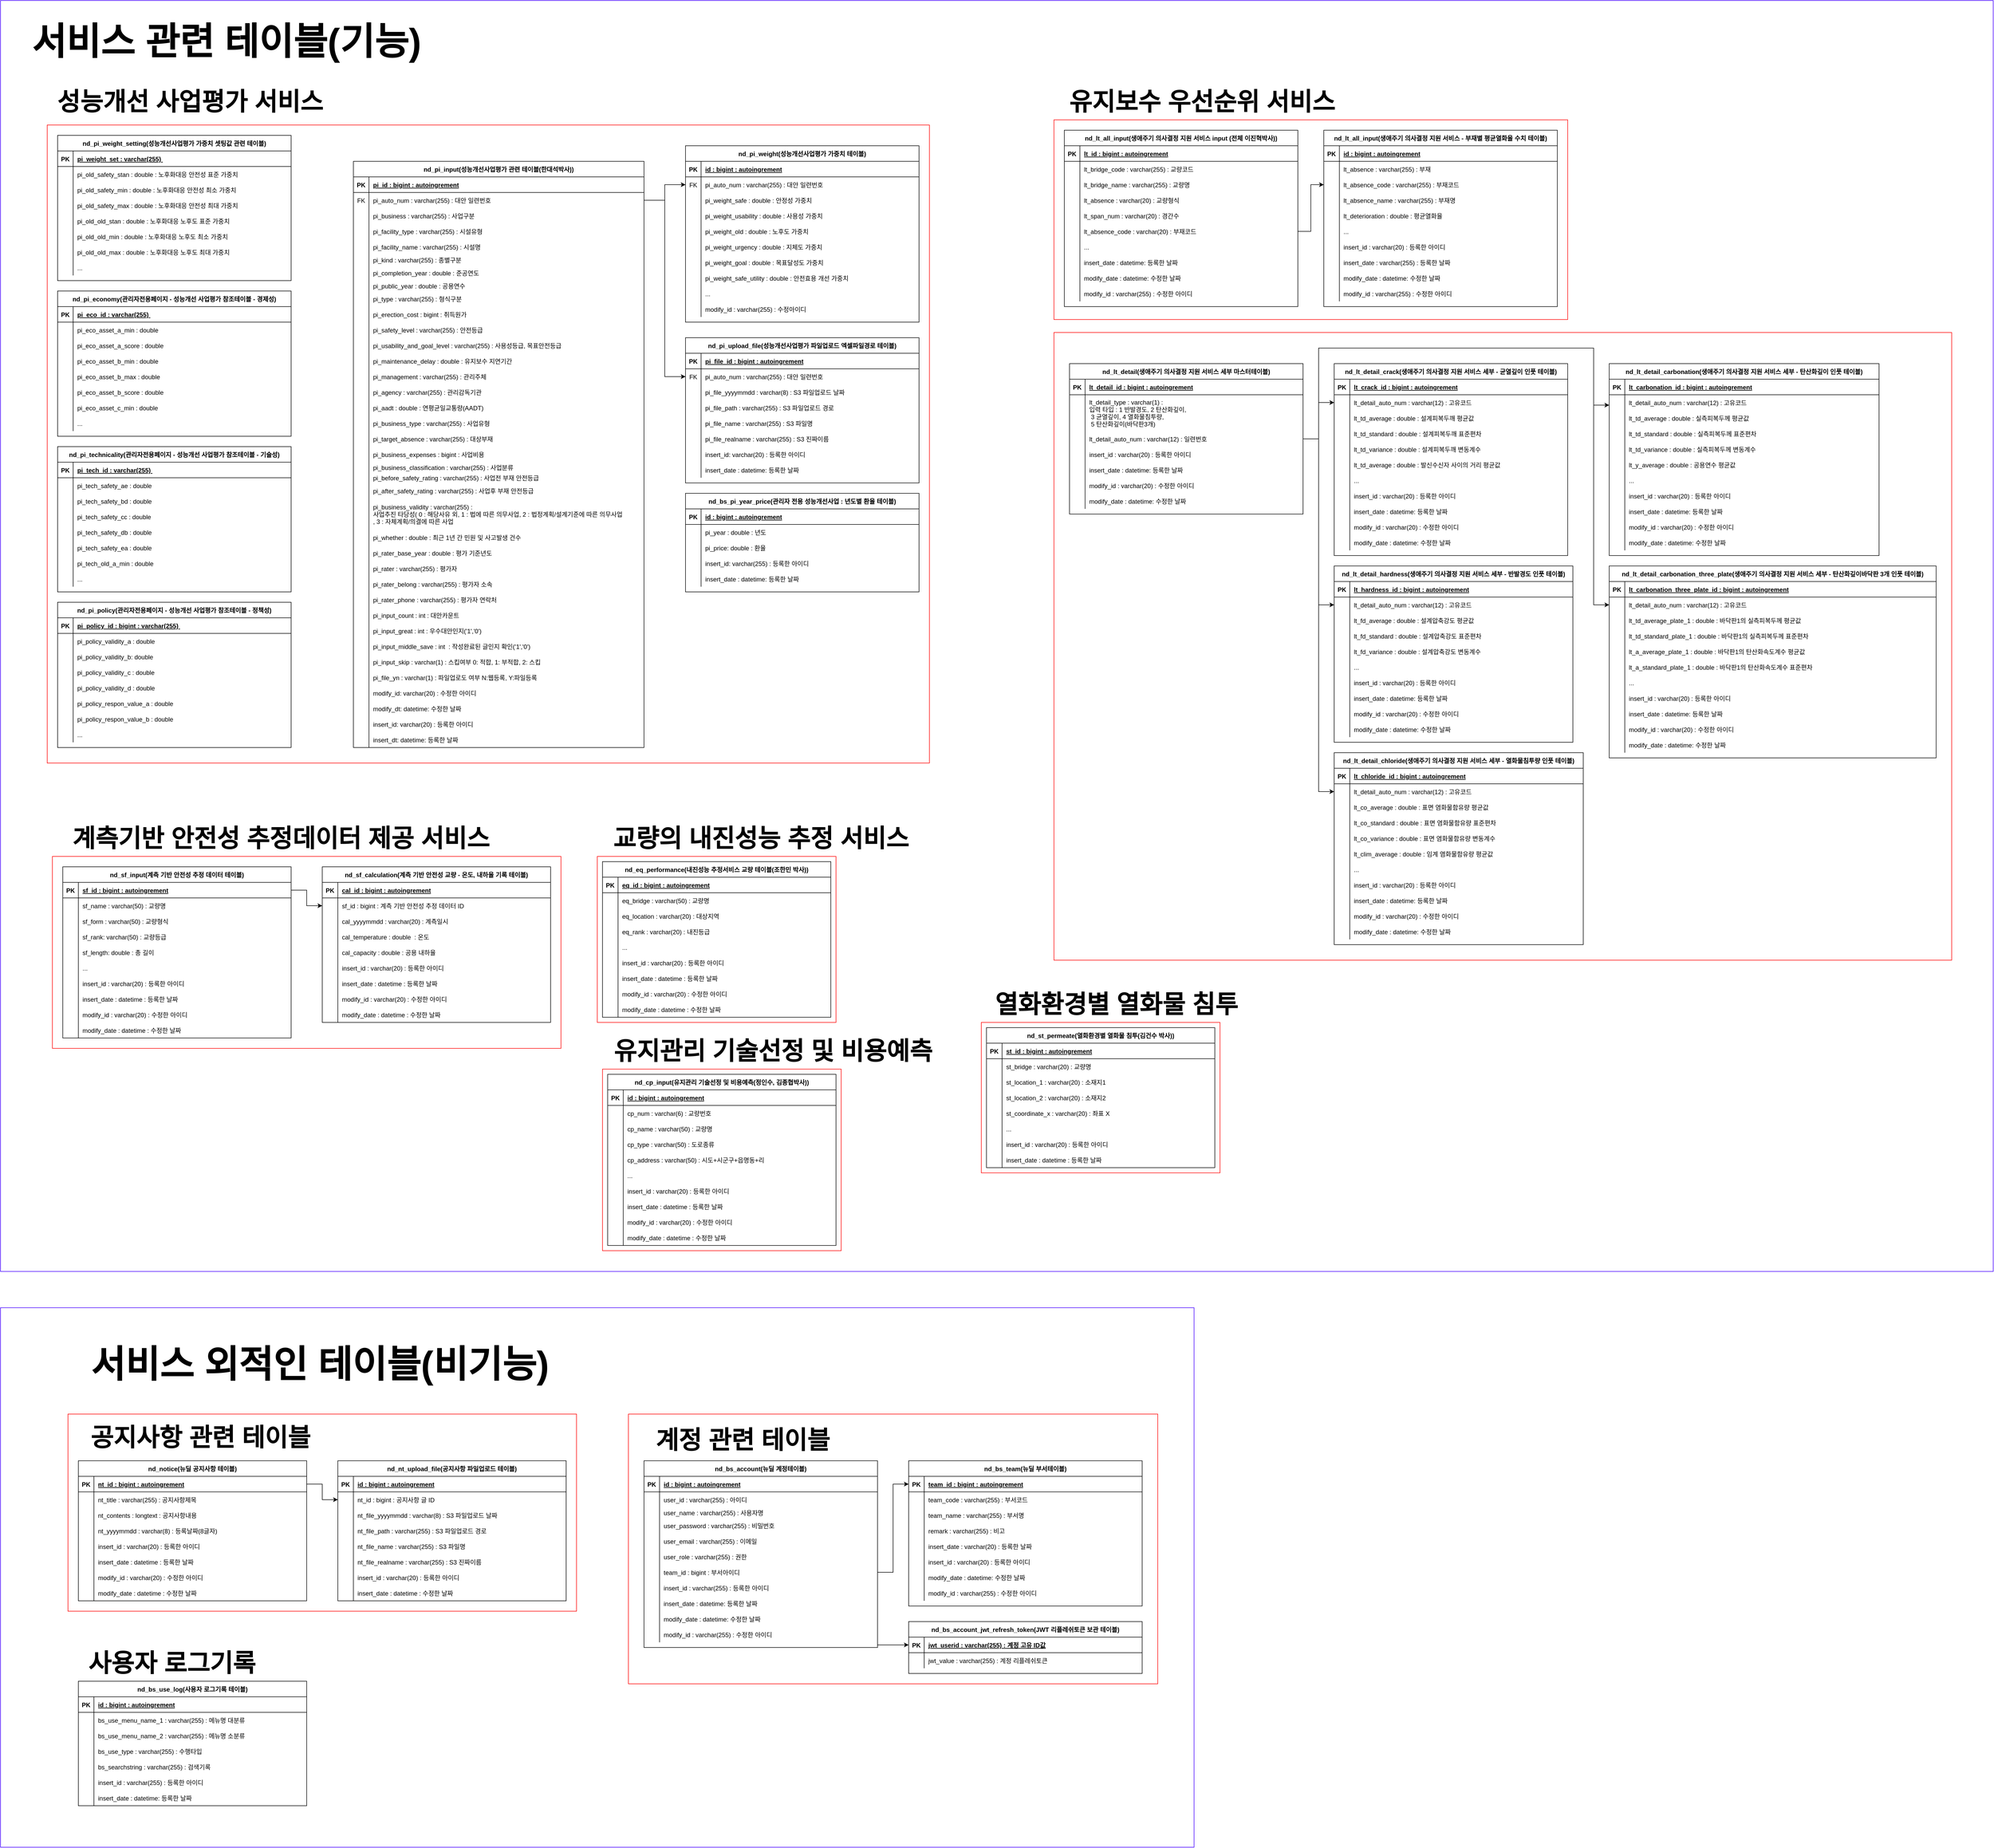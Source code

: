<mxfile version="20.8.11" type="gitlab">
  <diagram id="R2lEEEUBdFMjLlhIrx00" name="Page-1">
    <mxGraphModel dx="8557" dy="6643" grid="1" gridSize="10" guides="1" tooltips="1" connect="1" arrows="1" fold="1" page="1" pageScale="1" pageWidth="850" pageHeight="1100" math="0" shadow="0" extFonts="Permanent Marker^https://fonts.googleapis.com/css?family=Permanent+Marker">
      <root>
        <mxCell id="0" />
        <mxCell id="1" parent="0" />
        <mxCell id="yN72wSK38ZJyTHiqPAD0-1" value="" style="shape=stencil(fZBdDoMgEIRPs+8UTtDQ9h6oq2wkYhZar19+6kOxNiEkOzOZbwGUDtasCFJYUDeQ8iJEutO8NbMJK/axii/DZDqH1QmR/YwbDfHTQYtFpphddQdxTZl8lO5MP0/sn8vwZew2Z8CR3G4G8tH0JuWkWunRM/5hjuRcfcCP5j10GijoA6Go9V+L8AY=);strokeColor=#4400FF;" parent="1" vertex="1">
          <mxGeometry x="-2500" y="180" width="2300" height="1040" as="geometry" />
        </mxCell>
        <mxCell id="yN72wSK38ZJyTHiqPAD0-2" value="&lt;font style=&quot;font-size: 72px&quot;&gt;&lt;b&gt;서비스 외적인 테이블(비기능)&lt;/b&gt;&lt;/font&gt;" style="text;html=1;align=center;verticalAlign=middle;resizable=0;points=[];autosize=1;strokeColor=none;fillColor=none;" parent="1" vertex="1">
          <mxGeometry x="-2370" y="270" width="970" height="40" as="geometry" />
        </mxCell>
        <mxCell id="yN72wSK38ZJyTHiqPAD0-3" value="" style="shape=stencil(fZBdDoMgEIRPs+8UTtDQ9h6oq2wkYhZar19+6kOxNiEkOzOZbwGUDtasCFJYUDeQ8iJEutO8NbMJK/axii/DZDqH1QmR/YwbDfHTQYtFpphddQdxTZl8lO5MP0/sn8vwZew2Z8CR3G4G8tH0JuWkWunRM/5hjuRcfcCP5j10GijoA6Go9V+L8AY=);strokeColor=#4400FF;" parent="1" vertex="1">
          <mxGeometry x="-2500" y="-2340" width="3840" height="2450" as="geometry" />
        </mxCell>
        <mxCell id="yN72wSK38ZJyTHiqPAD0-4" value="nd_bs_use_log(사용자 로그기록 테이블)" style="shape=table;startSize=30;container=1;collapsible=1;childLayout=tableLayout;fixedRows=1;rowLines=0;fontStyle=1;align=center;resizeLast=1;" parent="1" vertex="1">
          <mxGeometry x="-2350" y="900" width="440" height="240" as="geometry">
            <mxRectangle x="190" y="-200" width="290" height="30" as="alternateBounds" />
          </mxGeometry>
        </mxCell>
        <mxCell id="yN72wSK38ZJyTHiqPAD0-5" value="" style="shape=partialRectangle;collapsible=0;dropTarget=0;pointerEvents=0;fillColor=none;top=0;left=0;bottom=1;right=0;points=[[0,0.5],[1,0.5]];portConstraint=eastwest;" parent="yN72wSK38ZJyTHiqPAD0-4" vertex="1">
          <mxGeometry y="30" width="440" height="30" as="geometry" />
        </mxCell>
        <mxCell id="yN72wSK38ZJyTHiqPAD0-6" value="PK" style="shape=partialRectangle;connectable=0;fillColor=none;top=0;left=0;bottom=0;right=0;fontStyle=1;overflow=hidden;" parent="yN72wSK38ZJyTHiqPAD0-5" vertex="1">
          <mxGeometry width="30" height="30" as="geometry">
            <mxRectangle width="30" height="30" as="alternateBounds" />
          </mxGeometry>
        </mxCell>
        <mxCell id="yN72wSK38ZJyTHiqPAD0-7" value="id : bigint : autoingrement" style="shape=partialRectangle;connectable=0;fillColor=none;top=0;left=0;bottom=0;right=0;align=left;spacingLeft=6;fontStyle=5;overflow=hidden;" parent="yN72wSK38ZJyTHiqPAD0-5" vertex="1">
          <mxGeometry x="30" width="410" height="30" as="geometry">
            <mxRectangle width="410" height="30" as="alternateBounds" />
          </mxGeometry>
        </mxCell>
        <mxCell id="yN72wSK38ZJyTHiqPAD0-8" value="" style="shape=partialRectangle;collapsible=0;dropTarget=0;pointerEvents=0;fillColor=none;top=0;left=0;bottom=0;right=0;points=[[0,0.5],[1,0.5]];portConstraint=eastwest;" parent="yN72wSK38ZJyTHiqPAD0-4" vertex="1">
          <mxGeometry y="60" width="440" height="30" as="geometry" />
        </mxCell>
        <mxCell id="yN72wSK38ZJyTHiqPAD0-9" value="" style="shape=partialRectangle;connectable=0;fillColor=none;top=0;left=0;bottom=0;right=0;editable=1;overflow=hidden;" parent="yN72wSK38ZJyTHiqPAD0-8" vertex="1">
          <mxGeometry width="30" height="30" as="geometry">
            <mxRectangle width="30" height="30" as="alternateBounds" />
          </mxGeometry>
        </mxCell>
        <mxCell id="yN72wSK38ZJyTHiqPAD0-10" value="bs_use_menu_name_1 : varchar(255) : 메뉴명 대분류" style="shape=partialRectangle;connectable=0;fillColor=none;top=0;left=0;bottom=0;right=0;align=left;spacingLeft=6;overflow=hidden;" parent="yN72wSK38ZJyTHiqPAD0-8" vertex="1">
          <mxGeometry x="30" width="410" height="30" as="geometry">
            <mxRectangle width="410" height="30" as="alternateBounds" />
          </mxGeometry>
        </mxCell>
        <mxCell id="yN72wSK38ZJyTHiqPAD0-11" value="" style="shape=partialRectangle;collapsible=0;dropTarget=0;pointerEvents=0;fillColor=none;top=0;left=0;bottom=0;right=0;points=[[0,0.5],[1,0.5]];portConstraint=eastwest;" parent="yN72wSK38ZJyTHiqPAD0-4" vertex="1">
          <mxGeometry y="90" width="440" height="30" as="geometry" />
        </mxCell>
        <mxCell id="yN72wSK38ZJyTHiqPAD0-12" value="" style="shape=partialRectangle;connectable=0;fillColor=none;top=0;left=0;bottom=0;right=0;editable=1;overflow=hidden;" parent="yN72wSK38ZJyTHiqPAD0-11" vertex="1">
          <mxGeometry width="30" height="30" as="geometry">
            <mxRectangle width="30" height="30" as="alternateBounds" />
          </mxGeometry>
        </mxCell>
        <mxCell id="yN72wSK38ZJyTHiqPAD0-13" value="bs_use_menu_name_2 : varchar(255) : 메뉴명 소분류" style="shape=partialRectangle;connectable=0;fillColor=none;top=0;left=0;bottom=0;right=0;align=left;spacingLeft=6;overflow=hidden;" parent="yN72wSK38ZJyTHiqPAD0-11" vertex="1">
          <mxGeometry x="30" width="410" height="30" as="geometry">
            <mxRectangle width="410" height="30" as="alternateBounds" />
          </mxGeometry>
        </mxCell>
        <mxCell id="yN72wSK38ZJyTHiqPAD0-14" value="" style="shape=partialRectangle;collapsible=0;dropTarget=0;pointerEvents=0;fillColor=none;top=0;left=0;bottom=0;right=0;points=[[0,0.5],[1,0.5]];portConstraint=eastwest;" parent="yN72wSK38ZJyTHiqPAD0-4" vertex="1">
          <mxGeometry y="120" width="440" height="30" as="geometry" />
        </mxCell>
        <mxCell id="yN72wSK38ZJyTHiqPAD0-15" value="" style="shape=partialRectangle;connectable=0;fillColor=none;top=0;left=0;bottom=0;right=0;editable=1;overflow=hidden;" parent="yN72wSK38ZJyTHiqPAD0-14" vertex="1">
          <mxGeometry width="30" height="30" as="geometry">
            <mxRectangle width="30" height="30" as="alternateBounds" />
          </mxGeometry>
        </mxCell>
        <mxCell id="yN72wSK38ZJyTHiqPAD0-16" value="bs_use_type : varchar(255) : 수행타입" style="shape=partialRectangle;connectable=0;fillColor=none;top=0;left=0;bottom=0;right=0;align=left;spacingLeft=6;overflow=hidden;" parent="yN72wSK38ZJyTHiqPAD0-14" vertex="1">
          <mxGeometry x="30" width="410" height="30" as="geometry">
            <mxRectangle width="410" height="30" as="alternateBounds" />
          </mxGeometry>
        </mxCell>
        <mxCell id="yN72wSK38ZJyTHiqPAD0-17" value="" style="shape=partialRectangle;collapsible=0;dropTarget=0;pointerEvents=0;fillColor=none;top=0;left=0;bottom=0;right=0;points=[[0,0.5],[1,0.5]];portConstraint=eastwest;" parent="yN72wSK38ZJyTHiqPAD0-4" vertex="1">
          <mxGeometry y="150" width="440" height="30" as="geometry" />
        </mxCell>
        <mxCell id="yN72wSK38ZJyTHiqPAD0-18" value="" style="shape=partialRectangle;connectable=0;fillColor=none;top=0;left=0;bottom=0;right=0;editable=1;overflow=hidden;" parent="yN72wSK38ZJyTHiqPAD0-17" vertex="1">
          <mxGeometry width="30" height="30" as="geometry">
            <mxRectangle width="30" height="30" as="alternateBounds" />
          </mxGeometry>
        </mxCell>
        <mxCell id="yN72wSK38ZJyTHiqPAD0-19" value="bs_searchstring : varchar(255) : 검색기록" style="shape=partialRectangle;connectable=0;fillColor=none;top=0;left=0;bottom=0;right=0;align=left;spacingLeft=6;overflow=hidden;" parent="yN72wSK38ZJyTHiqPAD0-17" vertex="1">
          <mxGeometry x="30" width="410" height="30" as="geometry">
            <mxRectangle width="410" height="30" as="alternateBounds" />
          </mxGeometry>
        </mxCell>
        <mxCell id="yN72wSK38ZJyTHiqPAD0-20" value="" style="shape=partialRectangle;collapsible=0;dropTarget=0;pointerEvents=0;fillColor=none;top=0;left=0;bottom=0;right=0;points=[[0,0.5],[1,0.5]];portConstraint=eastwest;" parent="yN72wSK38ZJyTHiqPAD0-4" vertex="1">
          <mxGeometry y="180" width="440" height="30" as="geometry" />
        </mxCell>
        <mxCell id="yN72wSK38ZJyTHiqPAD0-21" value="" style="shape=partialRectangle;connectable=0;fillColor=none;top=0;left=0;bottom=0;right=0;editable=1;overflow=hidden;" parent="yN72wSK38ZJyTHiqPAD0-20" vertex="1">
          <mxGeometry width="30" height="30" as="geometry">
            <mxRectangle width="30" height="30" as="alternateBounds" />
          </mxGeometry>
        </mxCell>
        <mxCell id="yN72wSK38ZJyTHiqPAD0-22" value="insert_id : varchar(255) : 등록한 아이디" style="shape=partialRectangle;connectable=0;fillColor=none;top=0;left=0;bottom=0;right=0;align=left;spacingLeft=6;overflow=hidden;" parent="yN72wSK38ZJyTHiqPAD0-20" vertex="1">
          <mxGeometry x="30" width="410" height="30" as="geometry">
            <mxRectangle width="410" height="30" as="alternateBounds" />
          </mxGeometry>
        </mxCell>
        <mxCell id="yN72wSK38ZJyTHiqPAD0-23" value="" style="shape=partialRectangle;collapsible=0;dropTarget=0;pointerEvents=0;fillColor=none;top=0;left=0;bottom=0;right=0;points=[[0,0.5],[1,0.5]];portConstraint=eastwest;" parent="yN72wSK38ZJyTHiqPAD0-4" vertex="1">
          <mxGeometry y="210" width="440" height="30" as="geometry" />
        </mxCell>
        <mxCell id="yN72wSK38ZJyTHiqPAD0-24" value="" style="shape=partialRectangle;connectable=0;fillColor=none;top=0;left=0;bottom=0;right=0;editable=1;overflow=hidden;" parent="yN72wSK38ZJyTHiqPAD0-23" vertex="1">
          <mxGeometry width="30" height="30" as="geometry">
            <mxRectangle width="30" height="30" as="alternateBounds" />
          </mxGeometry>
        </mxCell>
        <mxCell id="yN72wSK38ZJyTHiqPAD0-25" value="insert_date : datetime: 등록한 날짜" style="shape=partialRectangle;connectable=0;fillColor=none;top=0;left=0;bottom=0;right=0;align=left;spacingLeft=6;overflow=hidden;" parent="yN72wSK38ZJyTHiqPAD0-23" vertex="1">
          <mxGeometry x="30" width="410" height="30" as="geometry">
            <mxRectangle width="410" height="30" as="alternateBounds" />
          </mxGeometry>
        </mxCell>
        <mxCell id="yN72wSK38ZJyTHiqPAD0-26" value="" style="group" parent="1" vertex="1" connectable="0">
          <mxGeometry x="-470" y="-1700" width="1730" height="1210" as="geometry" />
        </mxCell>
        <mxCell id="yN72wSK38ZJyTHiqPAD0-27" value="" style="shape=stencil(fZBdDoMgEIRPs+8UTtDQ9h6oq2wkYhZar19+6kOxNiEkOzOZbwGUDtasCFJYUDeQ8iJEutO8NbMJK/axii/DZDqH1QmR/YwbDfHTQYtFpphddQdxTZl8lO5MP0/sn8vwZew2Z8CR3G4G8tH0JuWkWunRM/5hjuRcfcCP5j10GijoA6Go9V+L8AY=);strokeColor=#FF0000;" parent="yN72wSK38ZJyTHiqPAD0-26" vertex="1">
          <mxGeometry width="1730" height="1210" as="geometry" />
        </mxCell>
        <mxCell id="yN72wSK38ZJyTHiqPAD0-28" value="nd_lt_detail(생애주기 의사결정 지원 서비스 세부 마스터테이블)" style="shape=table;startSize=30;container=1;collapsible=1;childLayout=tableLayout;fixedRows=1;rowLines=0;fontStyle=1;align=center;resizeLast=1;" parent="yN72wSK38ZJyTHiqPAD0-26" vertex="1">
          <mxGeometry x="30" y="60" width="450" height="290" as="geometry">
            <mxRectangle x="190" y="-200" width="290" height="30" as="alternateBounds" />
          </mxGeometry>
        </mxCell>
        <mxCell id="yN72wSK38ZJyTHiqPAD0-29" value="" style="shape=partialRectangle;collapsible=0;dropTarget=0;pointerEvents=0;fillColor=none;top=0;left=0;bottom=1;right=0;points=[[0,0.5],[1,0.5]];portConstraint=eastwest;" parent="yN72wSK38ZJyTHiqPAD0-28" vertex="1">
          <mxGeometry y="30" width="450" height="30" as="geometry" />
        </mxCell>
        <mxCell id="yN72wSK38ZJyTHiqPAD0-30" value="PK" style="shape=partialRectangle;connectable=0;fillColor=none;top=0;left=0;bottom=0;right=0;fontStyle=1;overflow=hidden;" parent="yN72wSK38ZJyTHiqPAD0-29" vertex="1">
          <mxGeometry width="30" height="30" as="geometry">
            <mxRectangle width="30" height="30" as="alternateBounds" />
          </mxGeometry>
        </mxCell>
        <mxCell id="yN72wSK38ZJyTHiqPAD0-31" value="lt_detail_id : bigint : autoingrement" style="shape=partialRectangle;connectable=0;fillColor=none;top=0;left=0;bottom=0;right=0;align=left;spacingLeft=6;fontStyle=5;overflow=hidden;" parent="yN72wSK38ZJyTHiqPAD0-29" vertex="1">
          <mxGeometry x="30" width="420" height="30" as="geometry">
            <mxRectangle width="420" height="30" as="alternateBounds" />
          </mxGeometry>
        </mxCell>
        <mxCell id="yN72wSK38ZJyTHiqPAD0-32" value="" style="shape=partialRectangle;collapsible=0;dropTarget=0;pointerEvents=0;fillColor=none;top=0;left=0;bottom=0;right=0;points=[[0,0.5],[1,0.5]];portConstraint=eastwest;" parent="yN72wSK38ZJyTHiqPAD0-28" vertex="1">
          <mxGeometry y="60" width="450" height="70" as="geometry" />
        </mxCell>
        <mxCell id="yN72wSK38ZJyTHiqPAD0-33" value="" style="shape=partialRectangle;connectable=0;fillColor=none;top=0;left=0;bottom=0;right=0;editable=1;overflow=hidden;" parent="yN72wSK38ZJyTHiqPAD0-32" vertex="1">
          <mxGeometry width="30" height="70" as="geometry">
            <mxRectangle width="30" height="70" as="alternateBounds" />
          </mxGeometry>
        </mxCell>
        <mxCell id="yN72wSK38ZJyTHiqPAD0-34" value="lt_detail_type : varchar(1) : &#xa;입력 타입 : 1 반발경도, 2 탄산화깊이,&#xa; 3 균열깊이, 4 열화물침투량,&#xa; 5 탄산화깊이(바닥판3개)" style="shape=partialRectangle;connectable=0;fillColor=none;top=0;left=0;bottom=0;right=0;align=left;spacingLeft=6;overflow=hidden;" parent="yN72wSK38ZJyTHiqPAD0-32" vertex="1">
          <mxGeometry x="30" width="420" height="70" as="geometry">
            <mxRectangle width="420" height="70" as="alternateBounds" />
          </mxGeometry>
        </mxCell>
        <mxCell id="yN72wSK38ZJyTHiqPAD0-35" value="" style="shape=partialRectangle;collapsible=0;dropTarget=0;pointerEvents=0;fillColor=none;top=0;left=0;bottom=0;right=0;points=[[0,0.5],[1,0.5]];portConstraint=eastwest;" parent="yN72wSK38ZJyTHiqPAD0-28" vertex="1">
          <mxGeometry y="130" width="450" height="30" as="geometry" />
        </mxCell>
        <mxCell id="yN72wSK38ZJyTHiqPAD0-36" value="" style="shape=partialRectangle;connectable=0;fillColor=none;top=0;left=0;bottom=0;right=0;editable=1;overflow=hidden;" parent="yN72wSK38ZJyTHiqPAD0-35" vertex="1">
          <mxGeometry width="30" height="30" as="geometry">
            <mxRectangle width="30" height="30" as="alternateBounds" />
          </mxGeometry>
        </mxCell>
        <mxCell id="yN72wSK38ZJyTHiqPAD0-37" value="lt_detail_auto_num : varchar(12) : 일련번호" style="shape=partialRectangle;connectable=0;fillColor=none;top=0;left=0;bottom=0;right=0;align=left;spacingLeft=6;overflow=hidden;" parent="yN72wSK38ZJyTHiqPAD0-35" vertex="1">
          <mxGeometry x="30" width="420" height="30" as="geometry">
            <mxRectangle width="420" height="30" as="alternateBounds" />
          </mxGeometry>
        </mxCell>
        <mxCell id="yN72wSK38ZJyTHiqPAD0-38" value="" style="shape=partialRectangle;collapsible=0;dropTarget=0;pointerEvents=0;fillColor=none;top=0;left=0;bottom=0;right=0;points=[[0,0.5],[1,0.5]];portConstraint=eastwest;" parent="yN72wSK38ZJyTHiqPAD0-28" vertex="1">
          <mxGeometry y="160" width="450" height="30" as="geometry" />
        </mxCell>
        <mxCell id="yN72wSK38ZJyTHiqPAD0-39" value="" style="shape=partialRectangle;connectable=0;fillColor=none;top=0;left=0;bottom=0;right=0;editable=1;overflow=hidden;" parent="yN72wSK38ZJyTHiqPAD0-38" vertex="1">
          <mxGeometry width="30" height="30" as="geometry">
            <mxRectangle width="30" height="30" as="alternateBounds" />
          </mxGeometry>
        </mxCell>
        <mxCell id="yN72wSK38ZJyTHiqPAD0-40" value="insert_id : varchar(20) : 등록한 아이디" style="shape=partialRectangle;connectable=0;fillColor=none;top=0;left=0;bottom=0;right=0;align=left;spacingLeft=6;overflow=hidden;" parent="yN72wSK38ZJyTHiqPAD0-38" vertex="1">
          <mxGeometry x="30" width="420" height="30" as="geometry">
            <mxRectangle width="420" height="30" as="alternateBounds" />
          </mxGeometry>
        </mxCell>
        <mxCell id="yN72wSK38ZJyTHiqPAD0-41" value="" style="shape=partialRectangle;collapsible=0;dropTarget=0;pointerEvents=0;fillColor=none;top=0;left=0;bottom=0;right=0;points=[[0,0.5],[1,0.5]];portConstraint=eastwest;" parent="yN72wSK38ZJyTHiqPAD0-28" vertex="1">
          <mxGeometry y="190" width="450" height="30" as="geometry" />
        </mxCell>
        <mxCell id="yN72wSK38ZJyTHiqPAD0-42" value="" style="shape=partialRectangle;connectable=0;fillColor=none;top=0;left=0;bottom=0;right=0;editable=1;overflow=hidden;" parent="yN72wSK38ZJyTHiqPAD0-41" vertex="1">
          <mxGeometry width="30" height="30" as="geometry">
            <mxRectangle width="30" height="30" as="alternateBounds" />
          </mxGeometry>
        </mxCell>
        <mxCell id="yN72wSK38ZJyTHiqPAD0-43" value="insert_date : datetime: 등록한 날짜" style="shape=partialRectangle;connectable=0;fillColor=none;top=0;left=0;bottom=0;right=0;align=left;spacingLeft=6;overflow=hidden;" parent="yN72wSK38ZJyTHiqPAD0-41" vertex="1">
          <mxGeometry x="30" width="420" height="30" as="geometry">
            <mxRectangle width="420" height="30" as="alternateBounds" />
          </mxGeometry>
        </mxCell>
        <mxCell id="yN72wSK38ZJyTHiqPAD0-44" value="" style="shape=partialRectangle;collapsible=0;dropTarget=0;pointerEvents=0;fillColor=none;top=0;left=0;bottom=0;right=0;points=[[0,0.5],[1,0.5]];portConstraint=eastwest;" parent="yN72wSK38ZJyTHiqPAD0-28" vertex="1">
          <mxGeometry y="220" width="450" height="30" as="geometry" />
        </mxCell>
        <mxCell id="yN72wSK38ZJyTHiqPAD0-45" value="" style="shape=partialRectangle;connectable=0;fillColor=none;top=0;left=0;bottom=0;right=0;editable=1;overflow=hidden;" parent="yN72wSK38ZJyTHiqPAD0-44" vertex="1">
          <mxGeometry width="30" height="30" as="geometry">
            <mxRectangle width="30" height="30" as="alternateBounds" />
          </mxGeometry>
        </mxCell>
        <mxCell id="yN72wSK38ZJyTHiqPAD0-46" value="modify_id : varchar(20) : 수정한 아이디" style="shape=partialRectangle;connectable=0;fillColor=none;top=0;left=0;bottom=0;right=0;align=left;spacingLeft=6;overflow=hidden;" parent="yN72wSK38ZJyTHiqPAD0-44" vertex="1">
          <mxGeometry x="30" width="420" height="30" as="geometry">
            <mxRectangle width="420" height="30" as="alternateBounds" />
          </mxGeometry>
        </mxCell>
        <mxCell id="yN72wSK38ZJyTHiqPAD0-47" value="" style="shape=partialRectangle;collapsible=0;dropTarget=0;pointerEvents=0;fillColor=none;top=0;left=0;bottom=0;right=0;points=[[0,0.5],[1,0.5]];portConstraint=eastwest;" parent="yN72wSK38ZJyTHiqPAD0-28" vertex="1">
          <mxGeometry y="250" width="450" height="30" as="geometry" />
        </mxCell>
        <mxCell id="yN72wSK38ZJyTHiqPAD0-48" value="" style="shape=partialRectangle;connectable=0;fillColor=none;top=0;left=0;bottom=0;right=0;editable=1;overflow=hidden;" parent="yN72wSK38ZJyTHiqPAD0-47" vertex="1">
          <mxGeometry width="30" height="30" as="geometry">
            <mxRectangle width="30" height="30" as="alternateBounds" />
          </mxGeometry>
        </mxCell>
        <mxCell id="yN72wSK38ZJyTHiqPAD0-49" value="modify_date : datetime: 수정한 날짜" style="shape=partialRectangle;connectable=0;fillColor=none;top=0;left=0;bottom=0;right=0;align=left;spacingLeft=6;overflow=hidden;" parent="yN72wSK38ZJyTHiqPAD0-47" vertex="1">
          <mxGeometry x="30" width="420" height="30" as="geometry">
            <mxRectangle width="420" height="30" as="alternateBounds" />
          </mxGeometry>
        </mxCell>
        <mxCell id="yN72wSK38ZJyTHiqPAD0-50" value="nd_lt_detail_crack(생애주기 의사결정 지원 서비스 세부 - 균열깊이 인풋 테이블)" style="shape=table;startSize=30;container=1;collapsible=1;childLayout=tableLayout;fixedRows=1;rowLines=0;fontStyle=1;align=center;resizeLast=1;" parent="yN72wSK38ZJyTHiqPAD0-26" vertex="1">
          <mxGeometry x="540" y="60" width="450" height="370.0" as="geometry">
            <mxRectangle x="190" y="-200" width="290" height="30" as="alternateBounds" />
          </mxGeometry>
        </mxCell>
        <mxCell id="yN72wSK38ZJyTHiqPAD0-51" value="" style="shape=partialRectangle;collapsible=0;dropTarget=0;pointerEvents=0;fillColor=none;top=0;left=0;bottom=1;right=0;points=[[0,0.5],[1,0.5]];portConstraint=eastwest;" parent="yN72wSK38ZJyTHiqPAD0-50" vertex="1">
          <mxGeometry y="30" width="450" height="30" as="geometry" />
        </mxCell>
        <mxCell id="yN72wSK38ZJyTHiqPAD0-52" value="PK" style="shape=partialRectangle;connectable=0;fillColor=none;top=0;left=0;bottom=0;right=0;fontStyle=1;overflow=hidden;" parent="yN72wSK38ZJyTHiqPAD0-51" vertex="1">
          <mxGeometry width="30" height="30" as="geometry">
            <mxRectangle width="30" height="30" as="alternateBounds" />
          </mxGeometry>
        </mxCell>
        <mxCell id="yN72wSK38ZJyTHiqPAD0-53" value="lt_crack_id : bigint : autoingrement" style="shape=partialRectangle;connectable=0;fillColor=none;top=0;left=0;bottom=0;right=0;align=left;spacingLeft=6;fontStyle=5;overflow=hidden;" parent="yN72wSK38ZJyTHiqPAD0-51" vertex="1">
          <mxGeometry x="30" width="420" height="30" as="geometry">
            <mxRectangle width="420" height="30" as="alternateBounds" />
          </mxGeometry>
        </mxCell>
        <mxCell id="yN72wSK38ZJyTHiqPAD0-54" value="" style="shape=partialRectangle;collapsible=0;dropTarget=0;pointerEvents=0;fillColor=none;top=0;left=0;bottom=0;right=0;points=[[0,0.5],[1,0.5]];portConstraint=eastwest;" parent="yN72wSK38ZJyTHiqPAD0-50" vertex="1">
          <mxGeometry y="60" width="450" height="30" as="geometry" />
        </mxCell>
        <mxCell id="yN72wSK38ZJyTHiqPAD0-55" value="" style="shape=partialRectangle;connectable=0;fillColor=none;top=0;left=0;bottom=0;right=0;editable=1;overflow=hidden;" parent="yN72wSK38ZJyTHiqPAD0-54" vertex="1">
          <mxGeometry width="30" height="30" as="geometry">
            <mxRectangle width="30" height="30" as="alternateBounds" />
          </mxGeometry>
        </mxCell>
        <mxCell id="yN72wSK38ZJyTHiqPAD0-56" value="lt_detail_auto_num : varchar(12) : 고유코드" style="shape=partialRectangle;connectable=0;fillColor=none;top=0;left=0;bottom=0;right=0;align=left;spacingLeft=6;overflow=hidden;" parent="yN72wSK38ZJyTHiqPAD0-54" vertex="1">
          <mxGeometry x="30" width="420" height="30" as="geometry">
            <mxRectangle width="420" height="30" as="alternateBounds" />
          </mxGeometry>
        </mxCell>
        <mxCell id="yN72wSK38ZJyTHiqPAD0-57" value="" style="shape=partialRectangle;collapsible=0;dropTarget=0;pointerEvents=0;fillColor=none;top=0;left=0;bottom=0;right=0;points=[[0,0.5],[1,0.5]];portConstraint=eastwest;" parent="yN72wSK38ZJyTHiqPAD0-50" vertex="1">
          <mxGeometry y="90" width="450" height="30" as="geometry" />
        </mxCell>
        <mxCell id="yN72wSK38ZJyTHiqPAD0-58" value="" style="shape=partialRectangle;connectable=0;fillColor=none;top=0;left=0;bottom=0;right=0;editable=1;overflow=hidden;" parent="yN72wSK38ZJyTHiqPAD0-57" vertex="1">
          <mxGeometry width="30" height="30" as="geometry">
            <mxRectangle width="30" height="30" as="alternateBounds" />
          </mxGeometry>
        </mxCell>
        <mxCell id="yN72wSK38ZJyTHiqPAD0-59" value="lt_td_average : double : 설계피복두깨 평균값" style="shape=partialRectangle;connectable=0;fillColor=none;top=0;left=0;bottom=0;right=0;align=left;spacingLeft=6;overflow=hidden;" parent="yN72wSK38ZJyTHiqPAD0-57" vertex="1">
          <mxGeometry x="30" width="420" height="30" as="geometry">
            <mxRectangle width="420" height="30" as="alternateBounds" />
          </mxGeometry>
        </mxCell>
        <mxCell id="yN72wSK38ZJyTHiqPAD0-60" value="" style="shape=partialRectangle;collapsible=0;dropTarget=0;pointerEvents=0;fillColor=none;top=0;left=0;bottom=0;right=0;points=[[0,0.5],[1,0.5]];portConstraint=eastwest;" parent="yN72wSK38ZJyTHiqPAD0-50" vertex="1">
          <mxGeometry y="120" width="450" height="30" as="geometry" />
        </mxCell>
        <mxCell id="yN72wSK38ZJyTHiqPAD0-61" value="" style="shape=partialRectangle;connectable=0;fillColor=none;top=0;left=0;bottom=0;right=0;editable=1;overflow=hidden;" parent="yN72wSK38ZJyTHiqPAD0-60" vertex="1">
          <mxGeometry width="30" height="30" as="geometry">
            <mxRectangle width="30" height="30" as="alternateBounds" />
          </mxGeometry>
        </mxCell>
        <mxCell id="yN72wSK38ZJyTHiqPAD0-62" value="lt_td_standard : double : 설계피복두깨 표준편차" style="shape=partialRectangle;connectable=0;fillColor=none;top=0;left=0;bottom=0;right=0;align=left;spacingLeft=6;overflow=hidden;" parent="yN72wSK38ZJyTHiqPAD0-60" vertex="1">
          <mxGeometry x="30" width="420" height="30" as="geometry">
            <mxRectangle width="420" height="30" as="alternateBounds" />
          </mxGeometry>
        </mxCell>
        <mxCell id="yN72wSK38ZJyTHiqPAD0-63" value="" style="shape=partialRectangle;collapsible=0;dropTarget=0;pointerEvents=0;fillColor=none;top=0;left=0;bottom=0;right=0;points=[[0,0.5],[1,0.5]];portConstraint=eastwest;" parent="yN72wSK38ZJyTHiqPAD0-50" vertex="1">
          <mxGeometry y="150" width="450" height="30" as="geometry" />
        </mxCell>
        <mxCell id="yN72wSK38ZJyTHiqPAD0-64" value="" style="shape=partialRectangle;connectable=0;fillColor=none;top=0;left=0;bottom=0;right=0;editable=1;overflow=hidden;" parent="yN72wSK38ZJyTHiqPAD0-63" vertex="1">
          <mxGeometry width="30" height="30" as="geometry">
            <mxRectangle width="30" height="30" as="alternateBounds" />
          </mxGeometry>
        </mxCell>
        <mxCell id="yN72wSK38ZJyTHiqPAD0-65" value="lt_td_variance : double : 설계피복두깨 변동계수" style="shape=partialRectangle;connectable=0;fillColor=none;top=0;left=0;bottom=0;right=0;align=left;spacingLeft=6;overflow=hidden;" parent="yN72wSK38ZJyTHiqPAD0-63" vertex="1">
          <mxGeometry x="30" width="420" height="30" as="geometry">
            <mxRectangle width="420" height="30" as="alternateBounds" />
          </mxGeometry>
        </mxCell>
        <mxCell id="yN72wSK38ZJyTHiqPAD0-66" value="" style="shape=partialRectangle;collapsible=0;dropTarget=0;pointerEvents=0;fillColor=none;top=0;left=0;bottom=0;right=0;points=[[0,0.5],[1,0.5]];portConstraint=eastwest;" parent="yN72wSK38ZJyTHiqPAD0-50" vertex="1">
          <mxGeometry y="180" width="450" height="30" as="geometry" />
        </mxCell>
        <mxCell id="yN72wSK38ZJyTHiqPAD0-67" value="" style="shape=partialRectangle;connectable=0;fillColor=none;top=0;left=0;bottom=0;right=0;editable=1;overflow=hidden;" parent="yN72wSK38ZJyTHiqPAD0-66" vertex="1">
          <mxGeometry width="30" height="30" as="geometry">
            <mxRectangle width="30" height="30" as="alternateBounds" />
          </mxGeometry>
        </mxCell>
        <mxCell id="yN72wSK38ZJyTHiqPAD0-68" value="lt_td_average : double : 발신수신자 사이의 거리 평균값" style="shape=partialRectangle;connectable=0;fillColor=none;top=0;left=0;bottom=0;right=0;align=left;spacingLeft=6;overflow=hidden;" parent="yN72wSK38ZJyTHiqPAD0-66" vertex="1">
          <mxGeometry x="30" width="420" height="30" as="geometry">
            <mxRectangle width="420" height="30" as="alternateBounds" />
          </mxGeometry>
        </mxCell>
        <mxCell id="yN72wSK38ZJyTHiqPAD0-69" value="" style="shape=partialRectangle;collapsible=0;dropTarget=0;pointerEvents=0;fillColor=none;top=0;left=0;bottom=0;right=0;points=[[0,0.5],[1,0.5]];portConstraint=eastwest;" parent="yN72wSK38ZJyTHiqPAD0-50" vertex="1">
          <mxGeometry y="210" width="450" height="30" as="geometry" />
        </mxCell>
        <mxCell id="yN72wSK38ZJyTHiqPAD0-70" value="" style="shape=partialRectangle;connectable=0;fillColor=none;top=0;left=0;bottom=0;right=0;editable=1;overflow=hidden;" parent="yN72wSK38ZJyTHiqPAD0-69" vertex="1">
          <mxGeometry width="30" height="30" as="geometry">
            <mxRectangle width="30" height="30" as="alternateBounds" />
          </mxGeometry>
        </mxCell>
        <mxCell id="yN72wSK38ZJyTHiqPAD0-71" value="..." style="shape=partialRectangle;connectable=0;fillColor=none;top=0;left=0;bottom=0;right=0;align=left;spacingLeft=6;overflow=hidden;" parent="yN72wSK38ZJyTHiqPAD0-69" vertex="1">
          <mxGeometry x="30" width="420" height="30" as="geometry">
            <mxRectangle width="420" height="30" as="alternateBounds" />
          </mxGeometry>
        </mxCell>
        <mxCell id="yN72wSK38ZJyTHiqPAD0-72" value="" style="shape=partialRectangle;collapsible=0;dropTarget=0;pointerEvents=0;fillColor=none;top=0;left=0;bottom=0;right=0;points=[[0,0.5],[1,0.5]];portConstraint=eastwest;" parent="yN72wSK38ZJyTHiqPAD0-50" vertex="1">
          <mxGeometry y="240" width="450" height="30" as="geometry" />
        </mxCell>
        <mxCell id="yN72wSK38ZJyTHiqPAD0-73" value="" style="shape=partialRectangle;connectable=0;fillColor=none;top=0;left=0;bottom=0;right=0;editable=1;overflow=hidden;" parent="yN72wSK38ZJyTHiqPAD0-72" vertex="1">
          <mxGeometry width="30" height="30" as="geometry">
            <mxRectangle width="30" height="30" as="alternateBounds" />
          </mxGeometry>
        </mxCell>
        <mxCell id="yN72wSK38ZJyTHiqPAD0-74" value="insert_id : varchar(20) : 등록한 아이디" style="shape=partialRectangle;connectable=0;fillColor=none;top=0;left=0;bottom=0;right=0;align=left;spacingLeft=6;overflow=hidden;" parent="yN72wSK38ZJyTHiqPAD0-72" vertex="1">
          <mxGeometry x="30" width="420" height="30" as="geometry">
            <mxRectangle width="420" height="30" as="alternateBounds" />
          </mxGeometry>
        </mxCell>
        <mxCell id="yN72wSK38ZJyTHiqPAD0-75" value="" style="shape=partialRectangle;collapsible=0;dropTarget=0;pointerEvents=0;fillColor=none;top=0;left=0;bottom=0;right=0;points=[[0,0.5],[1,0.5]];portConstraint=eastwest;" parent="yN72wSK38ZJyTHiqPAD0-50" vertex="1">
          <mxGeometry y="270" width="450" height="30" as="geometry" />
        </mxCell>
        <mxCell id="yN72wSK38ZJyTHiqPAD0-76" value="" style="shape=partialRectangle;connectable=0;fillColor=none;top=0;left=0;bottom=0;right=0;editable=1;overflow=hidden;" parent="yN72wSK38ZJyTHiqPAD0-75" vertex="1">
          <mxGeometry width="30" height="30" as="geometry">
            <mxRectangle width="30" height="30" as="alternateBounds" />
          </mxGeometry>
        </mxCell>
        <mxCell id="yN72wSK38ZJyTHiqPAD0-77" value="insert_date : datetime: 등록한 날짜" style="shape=partialRectangle;connectable=0;fillColor=none;top=0;left=0;bottom=0;right=0;align=left;spacingLeft=6;overflow=hidden;" parent="yN72wSK38ZJyTHiqPAD0-75" vertex="1">
          <mxGeometry x="30" width="420" height="30" as="geometry">
            <mxRectangle width="420" height="30" as="alternateBounds" />
          </mxGeometry>
        </mxCell>
        <mxCell id="yN72wSK38ZJyTHiqPAD0-78" value="" style="shape=partialRectangle;collapsible=0;dropTarget=0;pointerEvents=0;fillColor=none;top=0;left=0;bottom=0;right=0;points=[[0,0.5],[1,0.5]];portConstraint=eastwest;" parent="yN72wSK38ZJyTHiqPAD0-50" vertex="1">
          <mxGeometry y="300" width="450" height="30" as="geometry" />
        </mxCell>
        <mxCell id="yN72wSK38ZJyTHiqPAD0-79" value="" style="shape=partialRectangle;connectable=0;fillColor=none;top=0;left=0;bottom=0;right=0;editable=1;overflow=hidden;" parent="yN72wSK38ZJyTHiqPAD0-78" vertex="1">
          <mxGeometry width="30" height="30" as="geometry">
            <mxRectangle width="30" height="30" as="alternateBounds" />
          </mxGeometry>
        </mxCell>
        <mxCell id="yN72wSK38ZJyTHiqPAD0-80" value="modify_id : varchar(20) : 수정한 아이디" style="shape=partialRectangle;connectable=0;fillColor=none;top=0;left=0;bottom=0;right=0;align=left;spacingLeft=6;overflow=hidden;" parent="yN72wSK38ZJyTHiqPAD0-78" vertex="1">
          <mxGeometry x="30" width="420" height="30" as="geometry">
            <mxRectangle width="420" height="30" as="alternateBounds" />
          </mxGeometry>
        </mxCell>
        <mxCell id="yN72wSK38ZJyTHiqPAD0-81" value="" style="shape=partialRectangle;collapsible=0;dropTarget=0;pointerEvents=0;fillColor=none;top=0;left=0;bottom=0;right=0;points=[[0,0.5],[1,0.5]];portConstraint=eastwest;" parent="yN72wSK38ZJyTHiqPAD0-50" vertex="1">
          <mxGeometry y="330" width="450" height="30" as="geometry" />
        </mxCell>
        <mxCell id="yN72wSK38ZJyTHiqPAD0-82" value="" style="shape=partialRectangle;connectable=0;fillColor=none;top=0;left=0;bottom=0;right=0;editable=1;overflow=hidden;" parent="yN72wSK38ZJyTHiqPAD0-81" vertex="1">
          <mxGeometry width="30" height="30" as="geometry">
            <mxRectangle width="30" height="30" as="alternateBounds" />
          </mxGeometry>
        </mxCell>
        <mxCell id="yN72wSK38ZJyTHiqPAD0-83" value="modify_date : datetime: 수정한 날짜" style="shape=partialRectangle;connectable=0;fillColor=none;top=0;left=0;bottom=0;right=0;align=left;spacingLeft=6;overflow=hidden;" parent="yN72wSK38ZJyTHiqPAD0-81" vertex="1">
          <mxGeometry x="30" width="420" height="30" as="geometry">
            <mxRectangle width="420" height="30" as="alternateBounds" />
          </mxGeometry>
        </mxCell>
        <mxCell id="yN72wSK38ZJyTHiqPAD0-84" value="" style="edgeStyle=orthogonalEdgeStyle;rounded=0;orthogonalLoop=1;jettySize=auto;html=1;entryX=0;entryY=0.5;entryDx=0;entryDy=0;" parent="yN72wSK38ZJyTHiqPAD0-26" source="yN72wSK38ZJyTHiqPAD0-35" target="yN72wSK38ZJyTHiqPAD0-54" edge="1">
          <mxGeometry relative="1" as="geometry" />
        </mxCell>
        <mxCell id="yN72wSK38ZJyTHiqPAD0-85" value="nd_lt_detail_hardness(생애주기 의사결정 지원 서비스 세부 - 반발경도 인풋 테이블)" style="shape=table;startSize=30;container=1;collapsible=1;childLayout=tableLayout;fixedRows=1;rowLines=0;fontStyle=1;align=center;resizeLast=1;" parent="yN72wSK38ZJyTHiqPAD0-26" vertex="1">
          <mxGeometry x="540" y="450" width="460" height="340" as="geometry">
            <mxRectangle x="190" y="-200" width="290" height="30" as="alternateBounds" />
          </mxGeometry>
        </mxCell>
        <mxCell id="yN72wSK38ZJyTHiqPAD0-86" value="" style="shape=partialRectangle;collapsible=0;dropTarget=0;pointerEvents=0;fillColor=none;top=0;left=0;bottom=1;right=0;points=[[0,0.5],[1,0.5]];portConstraint=eastwest;" parent="yN72wSK38ZJyTHiqPAD0-85" vertex="1">
          <mxGeometry y="30" width="460" height="30" as="geometry" />
        </mxCell>
        <mxCell id="yN72wSK38ZJyTHiqPAD0-87" value="PK" style="shape=partialRectangle;connectable=0;fillColor=none;top=0;left=0;bottom=0;right=0;fontStyle=1;overflow=hidden;" parent="yN72wSK38ZJyTHiqPAD0-86" vertex="1">
          <mxGeometry width="30" height="30" as="geometry">
            <mxRectangle width="30" height="30" as="alternateBounds" />
          </mxGeometry>
        </mxCell>
        <mxCell id="yN72wSK38ZJyTHiqPAD0-88" value="lt_hardness_id : bigint : autoingrement" style="shape=partialRectangle;connectable=0;fillColor=none;top=0;left=0;bottom=0;right=0;align=left;spacingLeft=6;fontStyle=5;overflow=hidden;" parent="yN72wSK38ZJyTHiqPAD0-86" vertex="1">
          <mxGeometry x="30" width="430" height="30" as="geometry">
            <mxRectangle width="430" height="30" as="alternateBounds" />
          </mxGeometry>
        </mxCell>
        <mxCell id="yN72wSK38ZJyTHiqPAD0-89" value="" style="shape=partialRectangle;collapsible=0;dropTarget=0;pointerEvents=0;fillColor=none;top=0;left=0;bottom=0;right=0;points=[[0,0.5],[1,0.5]];portConstraint=eastwest;" parent="yN72wSK38ZJyTHiqPAD0-85" vertex="1">
          <mxGeometry y="60" width="460" height="30" as="geometry" />
        </mxCell>
        <mxCell id="yN72wSK38ZJyTHiqPAD0-90" value="" style="shape=partialRectangle;connectable=0;fillColor=none;top=0;left=0;bottom=0;right=0;editable=1;overflow=hidden;" parent="yN72wSK38ZJyTHiqPAD0-89" vertex="1">
          <mxGeometry width="30" height="30" as="geometry">
            <mxRectangle width="30" height="30" as="alternateBounds" />
          </mxGeometry>
        </mxCell>
        <mxCell id="yN72wSK38ZJyTHiqPAD0-91" value="lt_detail_auto_num : varchar(12) : 고유코드" style="shape=partialRectangle;connectable=0;fillColor=none;top=0;left=0;bottom=0;right=0;align=left;spacingLeft=6;overflow=hidden;" parent="yN72wSK38ZJyTHiqPAD0-89" vertex="1">
          <mxGeometry x="30" width="430" height="30" as="geometry">
            <mxRectangle width="430" height="30" as="alternateBounds" />
          </mxGeometry>
        </mxCell>
        <mxCell id="yN72wSK38ZJyTHiqPAD0-92" value="" style="shape=partialRectangle;collapsible=0;dropTarget=0;pointerEvents=0;fillColor=none;top=0;left=0;bottom=0;right=0;points=[[0,0.5],[1,0.5]];portConstraint=eastwest;" parent="yN72wSK38ZJyTHiqPAD0-85" vertex="1">
          <mxGeometry y="90" width="460" height="30" as="geometry" />
        </mxCell>
        <mxCell id="yN72wSK38ZJyTHiqPAD0-93" value="" style="shape=partialRectangle;connectable=0;fillColor=none;top=0;left=0;bottom=0;right=0;editable=1;overflow=hidden;" parent="yN72wSK38ZJyTHiqPAD0-92" vertex="1">
          <mxGeometry width="30" height="30" as="geometry">
            <mxRectangle width="30" height="30" as="alternateBounds" />
          </mxGeometry>
        </mxCell>
        <mxCell id="yN72wSK38ZJyTHiqPAD0-94" value="lt_fd_average : double : 설계압축강도 평균값" style="shape=partialRectangle;connectable=0;fillColor=none;top=0;left=0;bottom=0;right=0;align=left;spacingLeft=6;overflow=hidden;" parent="yN72wSK38ZJyTHiqPAD0-92" vertex="1">
          <mxGeometry x="30" width="430" height="30" as="geometry">
            <mxRectangle width="430" height="30" as="alternateBounds" />
          </mxGeometry>
        </mxCell>
        <mxCell id="yN72wSK38ZJyTHiqPAD0-95" value="" style="shape=partialRectangle;collapsible=0;dropTarget=0;pointerEvents=0;fillColor=none;top=0;left=0;bottom=0;right=0;points=[[0,0.5],[1,0.5]];portConstraint=eastwest;" parent="yN72wSK38ZJyTHiqPAD0-85" vertex="1">
          <mxGeometry y="120" width="460" height="30" as="geometry" />
        </mxCell>
        <mxCell id="yN72wSK38ZJyTHiqPAD0-96" value="" style="shape=partialRectangle;connectable=0;fillColor=none;top=0;left=0;bottom=0;right=0;editable=1;overflow=hidden;" parent="yN72wSK38ZJyTHiqPAD0-95" vertex="1">
          <mxGeometry width="30" height="30" as="geometry">
            <mxRectangle width="30" height="30" as="alternateBounds" />
          </mxGeometry>
        </mxCell>
        <mxCell id="yN72wSK38ZJyTHiqPAD0-97" value="lt_fd_standard : double : 설계압축강도 표준편차" style="shape=partialRectangle;connectable=0;fillColor=none;top=0;left=0;bottom=0;right=0;align=left;spacingLeft=6;overflow=hidden;" parent="yN72wSK38ZJyTHiqPAD0-95" vertex="1">
          <mxGeometry x="30" width="430" height="30" as="geometry">
            <mxRectangle width="430" height="30" as="alternateBounds" />
          </mxGeometry>
        </mxCell>
        <mxCell id="yN72wSK38ZJyTHiqPAD0-98" value="" style="shape=partialRectangle;collapsible=0;dropTarget=0;pointerEvents=0;fillColor=none;top=0;left=0;bottom=0;right=0;points=[[0,0.5],[1,0.5]];portConstraint=eastwest;" parent="yN72wSK38ZJyTHiqPAD0-85" vertex="1">
          <mxGeometry y="150" width="460" height="30" as="geometry" />
        </mxCell>
        <mxCell id="yN72wSK38ZJyTHiqPAD0-99" value="" style="shape=partialRectangle;connectable=0;fillColor=none;top=0;left=0;bottom=0;right=0;editable=1;overflow=hidden;" parent="yN72wSK38ZJyTHiqPAD0-98" vertex="1">
          <mxGeometry width="30" height="30" as="geometry">
            <mxRectangle width="30" height="30" as="alternateBounds" />
          </mxGeometry>
        </mxCell>
        <mxCell id="yN72wSK38ZJyTHiqPAD0-100" value="lt_fd_variance : double : 설계압축강도 변동계수" style="shape=partialRectangle;connectable=0;fillColor=none;top=0;left=0;bottom=0;right=0;align=left;spacingLeft=6;overflow=hidden;" parent="yN72wSK38ZJyTHiqPAD0-98" vertex="1">
          <mxGeometry x="30" width="430" height="30" as="geometry">
            <mxRectangle width="430" height="30" as="alternateBounds" />
          </mxGeometry>
        </mxCell>
        <mxCell id="yN72wSK38ZJyTHiqPAD0-101" value="" style="shape=partialRectangle;collapsible=0;dropTarget=0;pointerEvents=0;fillColor=none;top=0;left=0;bottom=0;right=0;points=[[0,0.5],[1,0.5]];portConstraint=eastwest;" parent="yN72wSK38ZJyTHiqPAD0-85" vertex="1">
          <mxGeometry y="180" width="460" height="30" as="geometry" />
        </mxCell>
        <mxCell id="yN72wSK38ZJyTHiqPAD0-102" value="" style="shape=partialRectangle;connectable=0;fillColor=none;top=0;left=0;bottom=0;right=0;editable=1;overflow=hidden;" parent="yN72wSK38ZJyTHiqPAD0-101" vertex="1">
          <mxGeometry width="30" height="30" as="geometry">
            <mxRectangle width="30" height="30" as="alternateBounds" />
          </mxGeometry>
        </mxCell>
        <mxCell id="yN72wSK38ZJyTHiqPAD0-103" value="..." style="shape=partialRectangle;connectable=0;fillColor=none;top=0;left=0;bottom=0;right=0;align=left;spacingLeft=6;overflow=hidden;" parent="yN72wSK38ZJyTHiqPAD0-101" vertex="1">
          <mxGeometry x="30" width="430" height="30" as="geometry">
            <mxRectangle width="430" height="30" as="alternateBounds" />
          </mxGeometry>
        </mxCell>
        <mxCell id="yN72wSK38ZJyTHiqPAD0-104" value="" style="shape=partialRectangle;collapsible=0;dropTarget=0;pointerEvents=0;fillColor=none;top=0;left=0;bottom=0;right=0;points=[[0,0.5],[1,0.5]];portConstraint=eastwest;" parent="yN72wSK38ZJyTHiqPAD0-85" vertex="1">
          <mxGeometry y="210" width="460" height="30" as="geometry" />
        </mxCell>
        <mxCell id="yN72wSK38ZJyTHiqPAD0-105" value="" style="shape=partialRectangle;connectable=0;fillColor=none;top=0;left=0;bottom=0;right=0;editable=1;overflow=hidden;" parent="yN72wSK38ZJyTHiqPAD0-104" vertex="1">
          <mxGeometry width="30" height="30" as="geometry">
            <mxRectangle width="30" height="30" as="alternateBounds" />
          </mxGeometry>
        </mxCell>
        <mxCell id="yN72wSK38ZJyTHiqPAD0-106" value="insert_id : varchar(20) : 등록한 아이디" style="shape=partialRectangle;connectable=0;fillColor=none;top=0;left=0;bottom=0;right=0;align=left;spacingLeft=6;overflow=hidden;" parent="yN72wSK38ZJyTHiqPAD0-104" vertex="1">
          <mxGeometry x="30" width="430" height="30" as="geometry">
            <mxRectangle width="430" height="30" as="alternateBounds" />
          </mxGeometry>
        </mxCell>
        <mxCell id="yN72wSK38ZJyTHiqPAD0-107" value="" style="shape=partialRectangle;collapsible=0;dropTarget=0;pointerEvents=0;fillColor=none;top=0;left=0;bottom=0;right=0;points=[[0,0.5],[1,0.5]];portConstraint=eastwest;" parent="yN72wSK38ZJyTHiqPAD0-85" vertex="1">
          <mxGeometry y="240" width="460" height="30" as="geometry" />
        </mxCell>
        <mxCell id="yN72wSK38ZJyTHiqPAD0-108" value="" style="shape=partialRectangle;connectable=0;fillColor=none;top=0;left=0;bottom=0;right=0;editable=1;overflow=hidden;" parent="yN72wSK38ZJyTHiqPAD0-107" vertex="1">
          <mxGeometry width="30" height="30" as="geometry">
            <mxRectangle width="30" height="30" as="alternateBounds" />
          </mxGeometry>
        </mxCell>
        <mxCell id="yN72wSK38ZJyTHiqPAD0-109" value="insert_date : datetime: 등록한 날짜" style="shape=partialRectangle;connectable=0;fillColor=none;top=0;left=0;bottom=0;right=0;align=left;spacingLeft=6;overflow=hidden;" parent="yN72wSK38ZJyTHiqPAD0-107" vertex="1">
          <mxGeometry x="30" width="430" height="30" as="geometry">
            <mxRectangle width="430" height="30" as="alternateBounds" />
          </mxGeometry>
        </mxCell>
        <mxCell id="yN72wSK38ZJyTHiqPAD0-110" value="" style="shape=partialRectangle;collapsible=0;dropTarget=0;pointerEvents=0;fillColor=none;top=0;left=0;bottom=0;right=0;points=[[0,0.5],[1,0.5]];portConstraint=eastwest;" parent="yN72wSK38ZJyTHiqPAD0-85" vertex="1">
          <mxGeometry y="270" width="460" height="30" as="geometry" />
        </mxCell>
        <mxCell id="yN72wSK38ZJyTHiqPAD0-111" value="" style="shape=partialRectangle;connectable=0;fillColor=none;top=0;left=0;bottom=0;right=0;editable=1;overflow=hidden;" parent="yN72wSK38ZJyTHiqPAD0-110" vertex="1">
          <mxGeometry width="30" height="30" as="geometry">
            <mxRectangle width="30" height="30" as="alternateBounds" />
          </mxGeometry>
        </mxCell>
        <mxCell id="yN72wSK38ZJyTHiqPAD0-112" value="modify_id : varchar(20) : 수정한 아이디" style="shape=partialRectangle;connectable=0;fillColor=none;top=0;left=0;bottom=0;right=0;align=left;spacingLeft=6;overflow=hidden;" parent="yN72wSK38ZJyTHiqPAD0-110" vertex="1">
          <mxGeometry x="30" width="430" height="30" as="geometry">
            <mxRectangle width="430" height="30" as="alternateBounds" />
          </mxGeometry>
        </mxCell>
        <mxCell id="yN72wSK38ZJyTHiqPAD0-113" value="" style="shape=partialRectangle;collapsible=0;dropTarget=0;pointerEvents=0;fillColor=none;top=0;left=0;bottom=0;right=0;points=[[0,0.5],[1,0.5]];portConstraint=eastwest;" parent="yN72wSK38ZJyTHiqPAD0-85" vertex="1">
          <mxGeometry y="300" width="460" height="30" as="geometry" />
        </mxCell>
        <mxCell id="yN72wSK38ZJyTHiqPAD0-114" value="" style="shape=partialRectangle;connectable=0;fillColor=none;top=0;left=0;bottom=0;right=0;editable=1;overflow=hidden;" parent="yN72wSK38ZJyTHiqPAD0-113" vertex="1">
          <mxGeometry width="30" height="30" as="geometry">
            <mxRectangle width="30" height="30" as="alternateBounds" />
          </mxGeometry>
        </mxCell>
        <mxCell id="yN72wSK38ZJyTHiqPAD0-115" value="modify_date : datetime: 수정한 날짜" style="shape=partialRectangle;connectable=0;fillColor=none;top=0;left=0;bottom=0;right=0;align=left;spacingLeft=6;overflow=hidden;" parent="yN72wSK38ZJyTHiqPAD0-113" vertex="1">
          <mxGeometry x="30" width="430" height="30" as="geometry">
            <mxRectangle width="430" height="30" as="alternateBounds" />
          </mxGeometry>
        </mxCell>
        <mxCell id="yN72wSK38ZJyTHiqPAD0-116" value="nd_lt_detail_chloride(생애주기 의사결정 지원 서비스 세부 - 열화물침투량 인풋 테이블)" style="shape=table;startSize=30;container=1;collapsible=1;childLayout=tableLayout;fixedRows=1;rowLines=0;fontStyle=1;align=center;resizeLast=1;" parent="yN72wSK38ZJyTHiqPAD0-26" vertex="1">
          <mxGeometry x="540" y="810" width="480" height="370" as="geometry">
            <mxRectangle x="190" y="-200" width="290" height="30" as="alternateBounds" />
          </mxGeometry>
        </mxCell>
        <mxCell id="yN72wSK38ZJyTHiqPAD0-117" value="" style="shape=partialRectangle;collapsible=0;dropTarget=0;pointerEvents=0;fillColor=none;top=0;left=0;bottom=1;right=0;points=[[0,0.5],[1,0.5]];portConstraint=eastwest;" parent="yN72wSK38ZJyTHiqPAD0-116" vertex="1">
          <mxGeometry y="30" width="480" height="30" as="geometry" />
        </mxCell>
        <mxCell id="yN72wSK38ZJyTHiqPAD0-118" value="PK" style="shape=partialRectangle;connectable=0;fillColor=none;top=0;left=0;bottom=0;right=0;fontStyle=1;overflow=hidden;" parent="yN72wSK38ZJyTHiqPAD0-117" vertex="1">
          <mxGeometry width="30" height="30" as="geometry">
            <mxRectangle width="30" height="30" as="alternateBounds" />
          </mxGeometry>
        </mxCell>
        <mxCell id="yN72wSK38ZJyTHiqPAD0-119" value="lt_chloride_id : bigint : autoingrement" style="shape=partialRectangle;connectable=0;fillColor=none;top=0;left=0;bottom=0;right=0;align=left;spacingLeft=6;fontStyle=5;overflow=hidden;" parent="yN72wSK38ZJyTHiqPAD0-117" vertex="1">
          <mxGeometry x="30" width="450" height="30" as="geometry">
            <mxRectangle width="450" height="30" as="alternateBounds" />
          </mxGeometry>
        </mxCell>
        <mxCell id="yN72wSK38ZJyTHiqPAD0-120" value="" style="shape=partialRectangle;collapsible=0;dropTarget=0;pointerEvents=0;fillColor=none;top=0;left=0;bottom=0;right=0;points=[[0,0.5],[1,0.5]];portConstraint=eastwest;" parent="yN72wSK38ZJyTHiqPAD0-116" vertex="1">
          <mxGeometry y="60" width="480" height="30" as="geometry" />
        </mxCell>
        <mxCell id="yN72wSK38ZJyTHiqPAD0-121" value="" style="shape=partialRectangle;connectable=0;fillColor=none;top=0;left=0;bottom=0;right=0;editable=1;overflow=hidden;" parent="yN72wSK38ZJyTHiqPAD0-120" vertex="1">
          <mxGeometry width="30" height="30" as="geometry">
            <mxRectangle width="30" height="30" as="alternateBounds" />
          </mxGeometry>
        </mxCell>
        <mxCell id="yN72wSK38ZJyTHiqPAD0-122" value="lt_detail_auto_num : varchar(12) : 고유코드" style="shape=partialRectangle;connectable=0;fillColor=none;top=0;left=0;bottom=0;right=0;align=left;spacingLeft=6;overflow=hidden;" parent="yN72wSK38ZJyTHiqPAD0-120" vertex="1">
          <mxGeometry x="30" width="450" height="30" as="geometry">
            <mxRectangle width="450" height="30" as="alternateBounds" />
          </mxGeometry>
        </mxCell>
        <mxCell id="yN72wSK38ZJyTHiqPAD0-123" value="" style="shape=partialRectangle;collapsible=0;dropTarget=0;pointerEvents=0;fillColor=none;top=0;left=0;bottom=0;right=0;points=[[0,0.5],[1,0.5]];portConstraint=eastwest;" parent="yN72wSK38ZJyTHiqPAD0-116" vertex="1">
          <mxGeometry y="90" width="480" height="30" as="geometry" />
        </mxCell>
        <mxCell id="yN72wSK38ZJyTHiqPAD0-124" value="" style="shape=partialRectangle;connectable=0;fillColor=none;top=0;left=0;bottom=0;right=0;editable=1;overflow=hidden;" parent="yN72wSK38ZJyTHiqPAD0-123" vertex="1">
          <mxGeometry width="30" height="30" as="geometry">
            <mxRectangle width="30" height="30" as="alternateBounds" />
          </mxGeometry>
        </mxCell>
        <mxCell id="yN72wSK38ZJyTHiqPAD0-125" value="lt_co_average : double : 표면 염화물함유량 평균값" style="shape=partialRectangle;connectable=0;fillColor=none;top=0;left=0;bottom=0;right=0;align=left;spacingLeft=6;overflow=hidden;" parent="yN72wSK38ZJyTHiqPAD0-123" vertex="1">
          <mxGeometry x="30" width="450" height="30" as="geometry">
            <mxRectangle width="450" height="30" as="alternateBounds" />
          </mxGeometry>
        </mxCell>
        <mxCell id="yN72wSK38ZJyTHiqPAD0-126" value="" style="shape=partialRectangle;collapsible=0;dropTarget=0;pointerEvents=0;fillColor=none;top=0;left=0;bottom=0;right=0;points=[[0,0.5],[1,0.5]];portConstraint=eastwest;" parent="yN72wSK38ZJyTHiqPAD0-116" vertex="1">
          <mxGeometry y="120" width="480" height="30" as="geometry" />
        </mxCell>
        <mxCell id="yN72wSK38ZJyTHiqPAD0-127" value="" style="shape=partialRectangle;connectable=0;fillColor=none;top=0;left=0;bottom=0;right=0;editable=1;overflow=hidden;" parent="yN72wSK38ZJyTHiqPAD0-126" vertex="1">
          <mxGeometry width="30" height="30" as="geometry">
            <mxRectangle width="30" height="30" as="alternateBounds" />
          </mxGeometry>
        </mxCell>
        <mxCell id="yN72wSK38ZJyTHiqPAD0-128" value="lt_co_standard : double : 표면 염화물함유량 표준편차" style="shape=partialRectangle;connectable=0;fillColor=none;top=0;left=0;bottom=0;right=0;align=left;spacingLeft=6;overflow=hidden;" parent="yN72wSK38ZJyTHiqPAD0-126" vertex="1">
          <mxGeometry x="30" width="450" height="30" as="geometry">
            <mxRectangle width="450" height="30" as="alternateBounds" />
          </mxGeometry>
        </mxCell>
        <mxCell id="yN72wSK38ZJyTHiqPAD0-129" value="" style="shape=partialRectangle;collapsible=0;dropTarget=0;pointerEvents=0;fillColor=none;top=0;left=0;bottom=0;right=0;points=[[0,0.5],[1,0.5]];portConstraint=eastwest;" parent="yN72wSK38ZJyTHiqPAD0-116" vertex="1">
          <mxGeometry y="150" width="480" height="30" as="geometry" />
        </mxCell>
        <mxCell id="yN72wSK38ZJyTHiqPAD0-130" value="" style="shape=partialRectangle;connectable=0;fillColor=none;top=0;left=0;bottom=0;right=0;editable=1;overflow=hidden;" parent="yN72wSK38ZJyTHiqPAD0-129" vertex="1">
          <mxGeometry width="30" height="30" as="geometry">
            <mxRectangle width="30" height="30" as="alternateBounds" />
          </mxGeometry>
        </mxCell>
        <mxCell id="yN72wSK38ZJyTHiqPAD0-131" value="lt_co_variance : double : 표면 염화물함유량 변동계수" style="shape=partialRectangle;connectable=0;fillColor=none;top=0;left=0;bottom=0;right=0;align=left;spacingLeft=6;overflow=hidden;" parent="yN72wSK38ZJyTHiqPAD0-129" vertex="1">
          <mxGeometry x="30" width="450" height="30" as="geometry">
            <mxRectangle width="450" height="30" as="alternateBounds" />
          </mxGeometry>
        </mxCell>
        <mxCell id="yN72wSK38ZJyTHiqPAD0-132" value="" style="shape=partialRectangle;collapsible=0;dropTarget=0;pointerEvents=0;fillColor=none;top=0;left=0;bottom=0;right=0;points=[[0,0.5],[1,0.5]];portConstraint=eastwest;" parent="yN72wSK38ZJyTHiqPAD0-116" vertex="1">
          <mxGeometry y="180" width="480" height="30" as="geometry" />
        </mxCell>
        <mxCell id="yN72wSK38ZJyTHiqPAD0-133" value="" style="shape=partialRectangle;connectable=0;fillColor=none;top=0;left=0;bottom=0;right=0;editable=1;overflow=hidden;" parent="yN72wSK38ZJyTHiqPAD0-132" vertex="1">
          <mxGeometry width="30" height="30" as="geometry">
            <mxRectangle width="30" height="30" as="alternateBounds" />
          </mxGeometry>
        </mxCell>
        <mxCell id="yN72wSK38ZJyTHiqPAD0-134" value="lt_clim_average : double : 임계 염화물함유량 평균값" style="shape=partialRectangle;connectable=0;fillColor=none;top=0;left=0;bottom=0;right=0;align=left;spacingLeft=6;overflow=hidden;" parent="yN72wSK38ZJyTHiqPAD0-132" vertex="1">
          <mxGeometry x="30" width="450" height="30" as="geometry">
            <mxRectangle width="450" height="30" as="alternateBounds" />
          </mxGeometry>
        </mxCell>
        <mxCell id="yN72wSK38ZJyTHiqPAD0-135" value="" style="shape=partialRectangle;collapsible=0;dropTarget=0;pointerEvents=0;fillColor=none;top=0;left=0;bottom=0;right=0;points=[[0,0.5],[1,0.5]];portConstraint=eastwest;" parent="yN72wSK38ZJyTHiqPAD0-116" vertex="1">
          <mxGeometry y="210" width="480" height="30" as="geometry" />
        </mxCell>
        <mxCell id="yN72wSK38ZJyTHiqPAD0-136" value="" style="shape=partialRectangle;connectable=0;fillColor=none;top=0;left=0;bottom=0;right=0;editable=1;overflow=hidden;" parent="yN72wSK38ZJyTHiqPAD0-135" vertex="1">
          <mxGeometry width="30" height="30" as="geometry">
            <mxRectangle width="30" height="30" as="alternateBounds" />
          </mxGeometry>
        </mxCell>
        <mxCell id="yN72wSK38ZJyTHiqPAD0-137" value="..." style="shape=partialRectangle;connectable=0;fillColor=none;top=0;left=0;bottom=0;right=0;align=left;spacingLeft=6;overflow=hidden;" parent="yN72wSK38ZJyTHiqPAD0-135" vertex="1">
          <mxGeometry x="30" width="450" height="30" as="geometry">
            <mxRectangle width="450" height="30" as="alternateBounds" />
          </mxGeometry>
        </mxCell>
        <mxCell id="yN72wSK38ZJyTHiqPAD0-138" value="" style="shape=partialRectangle;collapsible=0;dropTarget=0;pointerEvents=0;fillColor=none;top=0;left=0;bottom=0;right=0;points=[[0,0.5],[1,0.5]];portConstraint=eastwest;" parent="yN72wSK38ZJyTHiqPAD0-116" vertex="1">
          <mxGeometry y="240" width="480" height="30" as="geometry" />
        </mxCell>
        <mxCell id="yN72wSK38ZJyTHiqPAD0-139" value="" style="shape=partialRectangle;connectable=0;fillColor=none;top=0;left=0;bottom=0;right=0;editable=1;overflow=hidden;" parent="yN72wSK38ZJyTHiqPAD0-138" vertex="1">
          <mxGeometry width="30" height="30" as="geometry">
            <mxRectangle width="30" height="30" as="alternateBounds" />
          </mxGeometry>
        </mxCell>
        <mxCell id="yN72wSK38ZJyTHiqPAD0-140" value="insert_id : varchar(20) : 등록한 아이디" style="shape=partialRectangle;connectable=0;fillColor=none;top=0;left=0;bottom=0;right=0;align=left;spacingLeft=6;overflow=hidden;" parent="yN72wSK38ZJyTHiqPAD0-138" vertex="1">
          <mxGeometry x="30" width="450" height="30" as="geometry">
            <mxRectangle width="450" height="30" as="alternateBounds" />
          </mxGeometry>
        </mxCell>
        <mxCell id="yN72wSK38ZJyTHiqPAD0-141" value="" style="shape=partialRectangle;collapsible=0;dropTarget=0;pointerEvents=0;fillColor=none;top=0;left=0;bottom=0;right=0;points=[[0,0.5],[1,0.5]];portConstraint=eastwest;" parent="yN72wSK38ZJyTHiqPAD0-116" vertex="1">
          <mxGeometry y="270" width="480" height="30" as="geometry" />
        </mxCell>
        <mxCell id="yN72wSK38ZJyTHiqPAD0-142" value="" style="shape=partialRectangle;connectable=0;fillColor=none;top=0;left=0;bottom=0;right=0;editable=1;overflow=hidden;" parent="yN72wSK38ZJyTHiqPAD0-141" vertex="1">
          <mxGeometry width="30" height="30" as="geometry">
            <mxRectangle width="30" height="30" as="alternateBounds" />
          </mxGeometry>
        </mxCell>
        <mxCell id="yN72wSK38ZJyTHiqPAD0-143" value="insert_date : datetime: 등록한 날짜" style="shape=partialRectangle;connectable=0;fillColor=none;top=0;left=0;bottom=0;right=0;align=left;spacingLeft=6;overflow=hidden;" parent="yN72wSK38ZJyTHiqPAD0-141" vertex="1">
          <mxGeometry x="30" width="450" height="30" as="geometry">
            <mxRectangle width="450" height="30" as="alternateBounds" />
          </mxGeometry>
        </mxCell>
        <mxCell id="yN72wSK38ZJyTHiqPAD0-144" value="" style="shape=partialRectangle;collapsible=0;dropTarget=0;pointerEvents=0;fillColor=none;top=0;left=0;bottom=0;right=0;points=[[0,0.5],[1,0.5]];portConstraint=eastwest;" parent="yN72wSK38ZJyTHiqPAD0-116" vertex="1">
          <mxGeometry y="300" width="480" height="30" as="geometry" />
        </mxCell>
        <mxCell id="yN72wSK38ZJyTHiqPAD0-145" value="" style="shape=partialRectangle;connectable=0;fillColor=none;top=0;left=0;bottom=0;right=0;editable=1;overflow=hidden;" parent="yN72wSK38ZJyTHiqPAD0-144" vertex="1">
          <mxGeometry width="30" height="30" as="geometry">
            <mxRectangle width="30" height="30" as="alternateBounds" />
          </mxGeometry>
        </mxCell>
        <mxCell id="yN72wSK38ZJyTHiqPAD0-146" value="modify_id : varchar(20) : 수정한 아이디" style="shape=partialRectangle;connectable=0;fillColor=none;top=0;left=0;bottom=0;right=0;align=left;spacingLeft=6;overflow=hidden;" parent="yN72wSK38ZJyTHiqPAD0-144" vertex="1">
          <mxGeometry x="30" width="450" height="30" as="geometry">
            <mxRectangle width="450" height="30" as="alternateBounds" />
          </mxGeometry>
        </mxCell>
        <mxCell id="yN72wSK38ZJyTHiqPAD0-147" value="" style="shape=partialRectangle;collapsible=0;dropTarget=0;pointerEvents=0;fillColor=none;top=0;left=0;bottom=0;right=0;points=[[0,0.5],[1,0.5]];portConstraint=eastwest;" parent="yN72wSK38ZJyTHiqPAD0-116" vertex="1">
          <mxGeometry y="330" width="480" height="30" as="geometry" />
        </mxCell>
        <mxCell id="yN72wSK38ZJyTHiqPAD0-148" value="" style="shape=partialRectangle;connectable=0;fillColor=none;top=0;left=0;bottom=0;right=0;editable=1;overflow=hidden;" parent="yN72wSK38ZJyTHiqPAD0-147" vertex="1">
          <mxGeometry width="30" height="30" as="geometry">
            <mxRectangle width="30" height="30" as="alternateBounds" />
          </mxGeometry>
        </mxCell>
        <mxCell id="yN72wSK38ZJyTHiqPAD0-149" value="modify_date : datetime: 수정한 날짜" style="shape=partialRectangle;connectable=0;fillColor=none;top=0;left=0;bottom=0;right=0;align=left;spacingLeft=6;overflow=hidden;" parent="yN72wSK38ZJyTHiqPAD0-147" vertex="1">
          <mxGeometry x="30" width="450" height="30" as="geometry">
            <mxRectangle width="450" height="30" as="alternateBounds" />
          </mxGeometry>
        </mxCell>
        <mxCell id="yN72wSK38ZJyTHiqPAD0-150" value="nd_lt_detail_carbonation(생애주기 의사결정 지원 서비스 세부 - 탄산화깊이 인풋 테이블)" style="shape=table;startSize=30;container=1;collapsible=1;childLayout=tableLayout;fixedRows=1;rowLines=0;fontStyle=1;align=center;resizeLast=1;" parent="yN72wSK38ZJyTHiqPAD0-26" vertex="1">
          <mxGeometry x="1070" y="60" width="520" height="370" as="geometry">
            <mxRectangle x="190" y="-200" width="290" height="30" as="alternateBounds" />
          </mxGeometry>
        </mxCell>
        <mxCell id="yN72wSK38ZJyTHiqPAD0-151" value="" style="shape=partialRectangle;collapsible=0;dropTarget=0;pointerEvents=0;fillColor=none;top=0;left=0;bottom=1;right=0;points=[[0,0.5],[1,0.5]];portConstraint=eastwest;" parent="yN72wSK38ZJyTHiqPAD0-150" vertex="1">
          <mxGeometry y="30" width="520" height="30" as="geometry" />
        </mxCell>
        <mxCell id="yN72wSK38ZJyTHiqPAD0-152" value="PK" style="shape=partialRectangle;connectable=0;fillColor=none;top=0;left=0;bottom=0;right=0;fontStyle=1;overflow=hidden;" parent="yN72wSK38ZJyTHiqPAD0-151" vertex="1">
          <mxGeometry width="30" height="30" as="geometry">
            <mxRectangle width="30" height="30" as="alternateBounds" />
          </mxGeometry>
        </mxCell>
        <mxCell id="yN72wSK38ZJyTHiqPAD0-153" value="lt_carbonation_id : bigint : autoingrement" style="shape=partialRectangle;connectable=0;fillColor=none;top=0;left=0;bottom=0;right=0;align=left;spacingLeft=6;fontStyle=5;overflow=hidden;" parent="yN72wSK38ZJyTHiqPAD0-151" vertex="1">
          <mxGeometry x="30" width="490" height="30" as="geometry">
            <mxRectangle width="490" height="30" as="alternateBounds" />
          </mxGeometry>
        </mxCell>
        <mxCell id="yN72wSK38ZJyTHiqPAD0-154" value="" style="shape=partialRectangle;collapsible=0;dropTarget=0;pointerEvents=0;fillColor=none;top=0;left=0;bottom=0;right=0;points=[[0,0.5],[1,0.5]];portConstraint=eastwest;" parent="yN72wSK38ZJyTHiqPAD0-150" vertex="1">
          <mxGeometry y="60" width="520" height="30" as="geometry" />
        </mxCell>
        <mxCell id="yN72wSK38ZJyTHiqPAD0-155" value="" style="shape=partialRectangle;connectable=0;fillColor=none;top=0;left=0;bottom=0;right=0;editable=1;overflow=hidden;" parent="yN72wSK38ZJyTHiqPAD0-154" vertex="1">
          <mxGeometry width="30" height="30" as="geometry">
            <mxRectangle width="30" height="30" as="alternateBounds" />
          </mxGeometry>
        </mxCell>
        <mxCell id="yN72wSK38ZJyTHiqPAD0-156" value="lt_detail_auto_num : varchar(12) : 고유코드" style="shape=partialRectangle;connectable=0;fillColor=none;top=0;left=0;bottom=0;right=0;align=left;spacingLeft=6;overflow=hidden;" parent="yN72wSK38ZJyTHiqPAD0-154" vertex="1">
          <mxGeometry x="30" width="490" height="30" as="geometry">
            <mxRectangle width="490" height="30" as="alternateBounds" />
          </mxGeometry>
        </mxCell>
        <mxCell id="yN72wSK38ZJyTHiqPAD0-157" value="" style="shape=partialRectangle;collapsible=0;dropTarget=0;pointerEvents=0;fillColor=none;top=0;left=0;bottom=0;right=0;points=[[0,0.5],[1,0.5]];portConstraint=eastwest;" parent="yN72wSK38ZJyTHiqPAD0-150" vertex="1">
          <mxGeometry y="90" width="520" height="30" as="geometry" />
        </mxCell>
        <mxCell id="yN72wSK38ZJyTHiqPAD0-158" value="" style="shape=partialRectangle;connectable=0;fillColor=none;top=0;left=0;bottom=0;right=0;editable=1;overflow=hidden;" parent="yN72wSK38ZJyTHiqPAD0-157" vertex="1">
          <mxGeometry width="30" height="30" as="geometry">
            <mxRectangle width="30" height="30" as="alternateBounds" />
          </mxGeometry>
        </mxCell>
        <mxCell id="yN72wSK38ZJyTHiqPAD0-159" value="lt_td_average : double : 실측피복두께 평균값" style="shape=partialRectangle;connectable=0;fillColor=none;top=0;left=0;bottom=0;right=0;align=left;spacingLeft=6;overflow=hidden;" parent="yN72wSK38ZJyTHiqPAD0-157" vertex="1">
          <mxGeometry x="30" width="490" height="30" as="geometry">
            <mxRectangle width="490" height="30" as="alternateBounds" />
          </mxGeometry>
        </mxCell>
        <mxCell id="yN72wSK38ZJyTHiqPAD0-160" value="" style="shape=partialRectangle;collapsible=0;dropTarget=0;pointerEvents=0;fillColor=none;top=0;left=0;bottom=0;right=0;points=[[0,0.5],[1,0.5]];portConstraint=eastwest;" parent="yN72wSK38ZJyTHiqPAD0-150" vertex="1">
          <mxGeometry y="120" width="520" height="30" as="geometry" />
        </mxCell>
        <mxCell id="yN72wSK38ZJyTHiqPAD0-161" value="" style="shape=partialRectangle;connectable=0;fillColor=none;top=0;left=0;bottom=0;right=0;editable=1;overflow=hidden;" parent="yN72wSK38ZJyTHiqPAD0-160" vertex="1">
          <mxGeometry width="30" height="30" as="geometry">
            <mxRectangle width="30" height="30" as="alternateBounds" />
          </mxGeometry>
        </mxCell>
        <mxCell id="yN72wSK38ZJyTHiqPAD0-162" value="lt_td_standard : double : 실측피복두께 표준편차" style="shape=partialRectangle;connectable=0;fillColor=none;top=0;left=0;bottom=0;right=0;align=left;spacingLeft=6;overflow=hidden;" parent="yN72wSK38ZJyTHiqPAD0-160" vertex="1">
          <mxGeometry x="30" width="490" height="30" as="geometry">
            <mxRectangle width="490" height="30" as="alternateBounds" />
          </mxGeometry>
        </mxCell>
        <mxCell id="yN72wSK38ZJyTHiqPAD0-163" value="" style="shape=partialRectangle;collapsible=0;dropTarget=0;pointerEvents=0;fillColor=none;top=0;left=0;bottom=0;right=0;points=[[0,0.5],[1,0.5]];portConstraint=eastwest;" parent="yN72wSK38ZJyTHiqPAD0-150" vertex="1">
          <mxGeometry y="150" width="520" height="30" as="geometry" />
        </mxCell>
        <mxCell id="yN72wSK38ZJyTHiqPAD0-164" value="" style="shape=partialRectangle;connectable=0;fillColor=none;top=0;left=0;bottom=0;right=0;editable=1;overflow=hidden;" parent="yN72wSK38ZJyTHiqPAD0-163" vertex="1">
          <mxGeometry width="30" height="30" as="geometry">
            <mxRectangle width="30" height="30" as="alternateBounds" />
          </mxGeometry>
        </mxCell>
        <mxCell id="yN72wSK38ZJyTHiqPAD0-165" value="lt_td_variance : double : 실측피복두께 변동계수" style="shape=partialRectangle;connectable=0;fillColor=none;top=0;left=0;bottom=0;right=0;align=left;spacingLeft=6;overflow=hidden;" parent="yN72wSK38ZJyTHiqPAD0-163" vertex="1">
          <mxGeometry x="30" width="490" height="30" as="geometry">
            <mxRectangle width="490" height="30" as="alternateBounds" />
          </mxGeometry>
        </mxCell>
        <mxCell id="yN72wSK38ZJyTHiqPAD0-166" value="" style="shape=partialRectangle;collapsible=0;dropTarget=0;pointerEvents=0;fillColor=none;top=0;left=0;bottom=0;right=0;points=[[0,0.5],[1,0.5]];portConstraint=eastwest;" parent="yN72wSK38ZJyTHiqPAD0-150" vertex="1">
          <mxGeometry y="180" width="520" height="30" as="geometry" />
        </mxCell>
        <mxCell id="yN72wSK38ZJyTHiqPAD0-167" value="" style="shape=partialRectangle;connectable=0;fillColor=none;top=0;left=0;bottom=0;right=0;editable=1;overflow=hidden;" parent="yN72wSK38ZJyTHiqPAD0-166" vertex="1">
          <mxGeometry width="30" height="30" as="geometry">
            <mxRectangle width="30" height="30" as="alternateBounds" />
          </mxGeometry>
        </mxCell>
        <mxCell id="yN72wSK38ZJyTHiqPAD0-168" value="lt_y_average : double : 공용연수 평균값" style="shape=partialRectangle;connectable=0;fillColor=none;top=0;left=0;bottom=0;right=0;align=left;spacingLeft=6;overflow=hidden;" parent="yN72wSK38ZJyTHiqPAD0-166" vertex="1">
          <mxGeometry x="30" width="490" height="30" as="geometry">
            <mxRectangle width="490" height="30" as="alternateBounds" />
          </mxGeometry>
        </mxCell>
        <mxCell id="yN72wSK38ZJyTHiqPAD0-169" value="" style="shape=partialRectangle;collapsible=0;dropTarget=0;pointerEvents=0;fillColor=none;top=0;left=0;bottom=0;right=0;points=[[0,0.5],[1,0.5]];portConstraint=eastwest;" parent="yN72wSK38ZJyTHiqPAD0-150" vertex="1">
          <mxGeometry y="210" width="520" height="30" as="geometry" />
        </mxCell>
        <mxCell id="yN72wSK38ZJyTHiqPAD0-170" value="" style="shape=partialRectangle;connectable=0;fillColor=none;top=0;left=0;bottom=0;right=0;editable=1;overflow=hidden;" parent="yN72wSK38ZJyTHiqPAD0-169" vertex="1">
          <mxGeometry width="30" height="30" as="geometry">
            <mxRectangle width="30" height="30" as="alternateBounds" />
          </mxGeometry>
        </mxCell>
        <mxCell id="yN72wSK38ZJyTHiqPAD0-171" value="..." style="shape=partialRectangle;connectable=0;fillColor=none;top=0;left=0;bottom=0;right=0;align=left;spacingLeft=6;overflow=hidden;" parent="yN72wSK38ZJyTHiqPAD0-169" vertex="1">
          <mxGeometry x="30" width="490" height="30" as="geometry">
            <mxRectangle width="490" height="30" as="alternateBounds" />
          </mxGeometry>
        </mxCell>
        <mxCell id="yN72wSK38ZJyTHiqPAD0-172" value="" style="shape=partialRectangle;collapsible=0;dropTarget=0;pointerEvents=0;fillColor=none;top=0;left=0;bottom=0;right=0;points=[[0,0.5],[1,0.5]];portConstraint=eastwest;" parent="yN72wSK38ZJyTHiqPAD0-150" vertex="1">
          <mxGeometry y="240" width="520" height="30" as="geometry" />
        </mxCell>
        <mxCell id="yN72wSK38ZJyTHiqPAD0-173" value="" style="shape=partialRectangle;connectable=0;fillColor=none;top=0;left=0;bottom=0;right=0;editable=1;overflow=hidden;" parent="yN72wSK38ZJyTHiqPAD0-172" vertex="1">
          <mxGeometry width="30" height="30" as="geometry">
            <mxRectangle width="30" height="30" as="alternateBounds" />
          </mxGeometry>
        </mxCell>
        <mxCell id="yN72wSK38ZJyTHiqPAD0-174" value="insert_id : varchar(20) : 등록한 아이디" style="shape=partialRectangle;connectable=0;fillColor=none;top=0;left=0;bottom=0;right=0;align=left;spacingLeft=6;overflow=hidden;" parent="yN72wSK38ZJyTHiqPAD0-172" vertex="1">
          <mxGeometry x="30" width="490" height="30" as="geometry">
            <mxRectangle width="490" height="30" as="alternateBounds" />
          </mxGeometry>
        </mxCell>
        <mxCell id="yN72wSK38ZJyTHiqPAD0-175" value="" style="shape=partialRectangle;collapsible=0;dropTarget=0;pointerEvents=0;fillColor=none;top=0;left=0;bottom=0;right=0;points=[[0,0.5],[1,0.5]];portConstraint=eastwest;" parent="yN72wSK38ZJyTHiqPAD0-150" vertex="1">
          <mxGeometry y="270" width="520" height="30" as="geometry" />
        </mxCell>
        <mxCell id="yN72wSK38ZJyTHiqPAD0-176" value="" style="shape=partialRectangle;connectable=0;fillColor=none;top=0;left=0;bottom=0;right=0;editable=1;overflow=hidden;" parent="yN72wSK38ZJyTHiqPAD0-175" vertex="1">
          <mxGeometry width="30" height="30" as="geometry">
            <mxRectangle width="30" height="30" as="alternateBounds" />
          </mxGeometry>
        </mxCell>
        <mxCell id="yN72wSK38ZJyTHiqPAD0-177" value="insert_date : datetime: 등록한 날짜" style="shape=partialRectangle;connectable=0;fillColor=none;top=0;left=0;bottom=0;right=0;align=left;spacingLeft=6;overflow=hidden;" parent="yN72wSK38ZJyTHiqPAD0-175" vertex="1">
          <mxGeometry x="30" width="490" height="30" as="geometry">
            <mxRectangle width="490" height="30" as="alternateBounds" />
          </mxGeometry>
        </mxCell>
        <mxCell id="yN72wSK38ZJyTHiqPAD0-178" value="" style="shape=partialRectangle;collapsible=0;dropTarget=0;pointerEvents=0;fillColor=none;top=0;left=0;bottom=0;right=0;points=[[0,0.5],[1,0.5]];portConstraint=eastwest;" parent="yN72wSK38ZJyTHiqPAD0-150" vertex="1">
          <mxGeometry y="300" width="520" height="30" as="geometry" />
        </mxCell>
        <mxCell id="yN72wSK38ZJyTHiqPAD0-179" value="" style="shape=partialRectangle;connectable=0;fillColor=none;top=0;left=0;bottom=0;right=0;editable=1;overflow=hidden;" parent="yN72wSK38ZJyTHiqPAD0-178" vertex="1">
          <mxGeometry width="30" height="30" as="geometry">
            <mxRectangle width="30" height="30" as="alternateBounds" />
          </mxGeometry>
        </mxCell>
        <mxCell id="yN72wSK38ZJyTHiqPAD0-180" value="modify_id : varchar(20) : 수정한 아이디" style="shape=partialRectangle;connectable=0;fillColor=none;top=0;left=0;bottom=0;right=0;align=left;spacingLeft=6;overflow=hidden;" parent="yN72wSK38ZJyTHiqPAD0-178" vertex="1">
          <mxGeometry x="30" width="490" height="30" as="geometry">
            <mxRectangle width="490" height="30" as="alternateBounds" />
          </mxGeometry>
        </mxCell>
        <mxCell id="yN72wSK38ZJyTHiqPAD0-181" value="" style="shape=partialRectangle;collapsible=0;dropTarget=0;pointerEvents=0;fillColor=none;top=0;left=0;bottom=0;right=0;points=[[0,0.5],[1,0.5]];portConstraint=eastwest;" parent="yN72wSK38ZJyTHiqPAD0-150" vertex="1">
          <mxGeometry y="330" width="520" height="30" as="geometry" />
        </mxCell>
        <mxCell id="yN72wSK38ZJyTHiqPAD0-182" value="" style="shape=partialRectangle;connectable=0;fillColor=none;top=0;left=0;bottom=0;right=0;editable=1;overflow=hidden;" parent="yN72wSK38ZJyTHiqPAD0-181" vertex="1">
          <mxGeometry width="30" height="30" as="geometry">
            <mxRectangle width="30" height="30" as="alternateBounds" />
          </mxGeometry>
        </mxCell>
        <mxCell id="yN72wSK38ZJyTHiqPAD0-183" value="modify_date : datetime: 수정한 날짜" style="shape=partialRectangle;connectable=0;fillColor=none;top=0;left=0;bottom=0;right=0;align=left;spacingLeft=6;overflow=hidden;" parent="yN72wSK38ZJyTHiqPAD0-181" vertex="1">
          <mxGeometry x="30" width="490" height="30" as="geometry">
            <mxRectangle width="490" height="30" as="alternateBounds" />
          </mxGeometry>
        </mxCell>
        <mxCell id="yN72wSK38ZJyTHiqPAD0-184" value="nd_lt_detail_carbonation_three_plate(생애주기 의사결정 지원 서비스 세부 - 탄산화깊이바닥판 3개 인풋 테이블)" style="shape=table;startSize=30;container=1;collapsible=1;childLayout=tableLayout;fixedRows=1;rowLines=0;fontStyle=1;align=center;resizeLast=1;" parent="yN72wSK38ZJyTHiqPAD0-26" vertex="1">
          <mxGeometry x="1070" y="450" width="630" height="370" as="geometry">
            <mxRectangle x="190" y="-200" width="290" height="30" as="alternateBounds" />
          </mxGeometry>
        </mxCell>
        <mxCell id="yN72wSK38ZJyTHiqPAD0-185" value="" style="shape=partialRectangle;collapsible=0;dropTarget=0;pointerEvents=0;fillColor=none;top=0;left=0;bottom=1;right=0;points=[[0,0.5],[1,0.5]];portConstraint=eastwest;" parent="yN72wSK38ZJyTHiqPAD0-184" vertex="1">
          <mxGeometry y="30" width="630" height="30" as="geometry" />
        </mxCell>
        <mxCell id="yN72wSK38ZJyTHiqPAD0-186" value="PK" style="shape=partialRectangle;connectable=0;fillColor=none;top=0;left=0;bottom=0;right=0;fontStyle=1;overflow=hidden;" parent="yN72wSK38ZJyTHiqPAD0-185" vertex="1">
          <mxGeometry width="30" height="30" as="geometry">
            <mxRectangle width="30" height="30" as="alternateBounds" />
          </mxGeometry>
        </mxCell>
        <mxCell id="yN72wSK38ZJyTHiqPAD0-187" value="lt_carbonation_three_plate_id : bigint : autoingrement" style="shape=partialRectangle;connectable=0;fillColor=none;top=0;left=0;bottom=0;right=0;align=left;spacingLeft=6;fontStyle=5;overflow=hidden;" parent="yN72wSK38ZJyTHiqPAD0-185" vertex="1">
          <mxGeometry x="30" width="600" height="30" as="geometry">
            <mxRectangle width="600" height="30" as="alternateBounds" />
          </mxGeometry>
        </mxCell>
        <mxCell id="yN72wSK38ZJyTHiqPAD0-188" value="" style="shape=partialRectangle;collapsible=0;dropTarget=0;pointerEvents=0;fillColor=none;top=0;left=0;bottom=0;right=0;points=[[0,0.5],[1,0.5]];portConstraint=eastwest;" parent="yN72wSK38ZJyTHiqPAD0-184" vertex="1">
          <mxGeometry y="60" width="630" height="30" as="geometry" />
        </mxCell>
        <mxCell id="yN72wSK38ZJyTHiqPAD0-189" value="" style="shape=partialRectangle;connectable=0;fillColor=none;top=0;left=0;bottom=0;right=0;editable=1;overflow=hidden;" parent="yN72wSK38ZJyTHiqPAD0-188" vertex="1">
          <mxGeometry width="30" height="30" as="geometry">
            <mxRectangle width="30" height="30" as="alternateBounds" />
          </mxGeometry>
        </mxCell>
        <mxCell id="yN72wSK38ZJyTHiqPAD0-190" value="lt_detail_auto_num : varchar(12) : 고유코드" style="shape=partialRectangle;connectable=0;fillColor=none;top=0;left=0;bottom=0;right=0;align=left;spacingLeft=6;overflow=hidden;" parent="yN72wSK38ZJyTHiqPAD0-188" vertex="1">
          <mxGeometry x="30" width="600" height="30" as="geometry">
            <mxRectangle width="600" height="30" as="alternateBounds" />
          </mxGeometry>
        </mxCell>
        <mxCell id="yN72wSK38ZJyTHiqPAD0-191" value="" style="shape=partialRectangle;collapsible=0;dropTarget=0;pointerEvents=0;fillColor=none;top=0;left=0;bottom=0;right=0;points=[[0,0.5],[1,0.5]];portConstraint=eastwest;" parent="yN72wSK38ZJyTHiqPAD0-184" vertex="1">
          <mxGeometry y="90" width="630" height="30" as="geometry" />
        </mxCell>
        <mxCell id="yN72wSK38ZJyTHiqPAD0-192" value="" style="shape=partialRectangle;connectable=0;fillColor=none;top=0;left=0;bottom=0;right=0;editable=1;overflow=hidden;" parent="yN72wSK38ZJyTHiqPAD0-191" vertex="1">
          <mxGeometry width="30" height="30" as="geometry">
            <mxRectangle width="30" height="30" as="alternateBounds" />
          </mxGeometry>
        </mxCell>
        <mxCell id="yN72wSK38ZJyTHiqPAD0-193" value="lt_td_average_plate_1 : double : 바닥판1의 실측피복두께 평균값" style="shape=partialRectangle;connectable=0;fillColor=none;top=0;left=0;bottom=0;right=0;align=left;spacingLeft=6;overflow=hidden;" parent="yN72wSK38ZJyTHiqPAD0-191" vertex="1">
          <mxGeometry x="30" width="600" height="30" as="geometry">
            <mxRectangle width="600" height="30" as="alternateBounds" />
          </mxGeometry>
        </mxCell>
        <mxCell id="yN72wSK38ZJyTHiqPAD0-194" value="" style="shape=partialRectangle;collapsible=0;dropTarget=0;pointerEvents=0;fillColor=none;top=0;left=0;bottom=0;right=0;points=[[0,0.5],[1,0.5]];portConstraint=eastwest;" parent="yN72wSK38ZJyTHiqPAD0-184" vertex="1">
          <mxGeometry y="120" width="630" height="30" as="geometry" />
        </mxCell>
        <mxCell id="yN72wSK38ZJyTHiqPAD0-195" value="" style="shape=partialRectangle;connectable=0;fillColor=none;top=0;left=0;bottom=0;right=0;editable=1;overflow=hidden;" parent="yN72wSK38ZJyTHiqPAD0-194" vertex="1">
          <mxGeometry width="30" height="30" as="geometry">
            <mxRectangle width="30" height="30" as="alternateBounds" />
          </mxGeometry>
        </mxCell>
        <mxCell id="yN72wSK38ZJyTHiqPAD0-196" value="lt_td_standard_plate_1 : double : 바닥판1의 실측피복두께 표준편차" style="shape=partialRectangle;connectable=0;fillColor=none;top=0;left=0;bottom=0;right=0;align=left;spacingLeft=6;overflow=hidden;" parent="yN72wSK38ZJyTHiqPAD0-194" vertex="1">
          <mxGeometry x="30" width="600" height="30" as="geometry">
            <mxRectangle width="600" height="30" as="alternateBounds" />
          </mxGeometry>
        </mxCell>
        <mxCell id="yN72wSK38ZJyTHiqPAD0-197" value="" style="shape=partialRectangle;collapsible=0;dropTarget=0;pointerEvents=0;fillColor=none;top=0;left=0;bottom=0;right=0;points=[[0,0.5],[1,0.5]];portConstraint=eastwest;" parent="yN72wSK38ZJyTHiqPAD0-184" vertex="1">
          <mxGeometry y="150" width="630" height="30" as="geometry" />
        </mxCell>
        <mxCell id="yN72wSK38ZJyTHiqPAD0-198" value="" style="shape=partialRectangle;connectable=0;fillColor=none;top=0;left=0;bottom=0;right=0;editable=1;overflow=hidden;" parent="yN72wSK38ZJyTHiqPAD0-197" vertex="1">
          <mxGeometry width="30" height="30" as="geometry">
            <mxRectangle width="30" height="30" as="alternateBounds" />
          </mxGeometry>
        </mxCell>
        <mxCell id="yN72wSK38ZJyTHiqPAD0-199" value="lt_a_average_plate_1 : double : 바닥판1의 탄산화속도계수 평균값" style="shape=partialRectangle;connectable=0;fillColor=none;top=0;left=0;bottom=0;right=0;align=left;spacingLeft=6;overflow=hidden;" parent="yN72wSK38ZJyTHiqPAD0-197" vertex="1">
          <mxGeometry x="30" width="600" height="30" as="geometry">
            <mxRectangle width="600" height="30" as="alternateBounds" />
          </mxGeometry>
        </mxCell>
        <mxCell id="yN72wSK38ZJyTHiqPAD0-200" value="" style="shape=partialRectangle;collapsible=0;dropTarget=0;pointerEvents=0;fillColor=none;top=0;left=0;bottom=0;right=0;points=[[0,0.5],[1,0.5]];portConstraint=eastwest;" parent="yN72wSK38ZJyTHiqPAD0-184" vertex="1">
          <mxGeometry y="180" width="630" height="30" as="geometry" />
        </mxCell>
        <mxCell id="yN72wSK38ZJyTHiqPAD0-201" value="" style="shape=partialRectangle;connectable=0;fillColor=none;top=0;left=0;bottom=0;right=0;editable=1;overflow=hidden;" parent="yN72wSK38ZJyTHiqPAD0-200" vertex="1">
          <mxGeometry width="30" height="30" as="geometry">
            <mxRectangle width="30" height="30" as="alternateBounds" />
          </mxGeometry>
        </mxCell>
        <mxCell id="yN72wSK38ZJyTHiqPAD0-202" value="lt_a_standard_plate_1 : double : 바닥판1의 탄산화속도계수 표준편차" style="shape=partialRectangle;connectable=0;fillColor=none;top=0;left=0;bottom=0;right=0;align=left;spacingLeft=6;overflow=hidden;" parent="yN72wSK38ZJyTHiqPAD0-200" vertex="1">
          <mxGeometry x="30" width="600" height="30" as="geometry">
            <mxRectangle width="600" height="30" as="alternateBounds" />
          </mxGeometry>
        </mxCell>
        <mxCell id="yN72wSK38ZJyTHiqPAD0-203" value="" style="shape=partialRectangle;collapsible=0;dropTarget=0;pointerEvents=0;fillColor=none;top=0;left=0;bottom=0;right=0;points=[[0,0.5],[1,0.5]];portConstraint=eastwest;" parent="yN72wSK38ZJyTHiqPAD0-184" vertex="1">
          <mxGeometry y="210" width="630" height="30" as="geometry" />
        </mxCell>
        <mxCell id="yN72wSK38ZJyTHiqPAD0-204" value="" style="shape=partialRectangle;connectable=0;fillColor=none;top=0;left=0;bottom=0;right=0;editable=1;overflow=hidden;" parent="yN72wSK38ZJyTHiqPAD0-203" vertex="1">
          <mxGeometry width="30" height="30" as="geometry">
            <mxRectangle width="30" height="30" as="alternateBounds" />
          </mxGeometry>
        </mxCell>
        <mxCell id="yN72wSK38ZJyTHiqPAD0-205" value="..." style="shape=partialRectangle;connectable=0;fillColor=none;top=0;left=0;bottom=0;right=0;align=left;spacingLeft=6;overflow=hidden;" parent="yN72wSK38ZJyTHiqPAD0-203" vertex="1">
          <mxGeometry x="30" width="600" height="30" as="geometry">
            <mxRectangle width="600" height="30" as="alternateBounds" />
          </mxGeometry>
        </mxCell>
        <mxCell id="yN72wSK38ZJyTHiqPAD0-206" value="" style="shape=partialRectangle;collapsible=0;dropTarget=0;pointerEvents=0;fillColor=none;top=0;left=0;bottom=0;right=0;points=[[0,0.5],[1,0.5]];portConstraint=eastwest;" parent="yN72wSK38ZJyTHiqPAD0-184" vertex="1">
          <mxGeometry y="240" width="630" height="30" as="geometry" />
        </mxCell>
        <mxCell id="yN72wSK38ZJyTHiqPAD0-207" value="" style="shape=partialRectangle;connectable=0;fillColor=none;top=0;left=0;bottom=0;right=0;editable=1;overflow=hidden;" parent="yN72wSK38ZJyTHiqPAD0-206" vertex="1">
          <mxGeometry width="30" height="30" as="geometry">
            <mxRectangle width="30" height="30" as="alternateBounds" />
          </mxGeometry>
        </mxCell>
        <mxCell id="yN72wSK38ZJyTHiqPAD0-208" value="insert_id : varchar(20) : 등록한 아이디" style="shape=partialRectangle;connectable=0;fillColor=none;top=0;left=0;bottom=0;right=0;align=left;spacingLeft=6;overflow=hidden;" parent="yN72wSK38ZJyTHiqPAD0-206" vertex="1">
          <mxGeometry x="30" width="600" height="30" as="geometry">
            <mxRectangle width="600" height="30" as="alternateBounds" />
          </mxGeometry>
        </mxCell>
        <mxCell id="yN72wSK38ZJyTHiqPAD0-209" value="" style="shape=partialRectangle;collapsible=0;dropTarget=0;pointerEvents=0;fillColor=none;top=0;left=0;bottom=0;right=0;points=[[0,0.5],[1,0.5]];portConstraint=eastwest;" parent="yN72wSK38ZJyTHiqPAD0-184" vertex="1">
          <mxGeometry y="270" width="630" height="30" as="geometry" />
        </mxCell>
        <mxCell id="yN72wSK38ZJyTHiqPAD0-210" value="" style="shape=partialRectangle;connectable=0;fillColor=none;top=0;left=0;bottom=0;right=0;editable=1;overflow=hidden;" parent="yN72wSK38ZJyTHiqPAD0-209" vertex="1">
          <mxGeometry width="30" height="30" as="geometry">
            <mxRectangle width="30" height="30" as="alternateBounds" />
          </mxGeometry>
        </mxCell>
        <mxCell id="yN72wSK38ZJyTHiqPAD0-211" value="insert_date : datetime: 등록한 날짜" style="shape=partialRectangle;connectable=0;fillColor=none;top=0;left=0;bottom=0;right=0;align=left;spacingLeft=6;overflow=hidden;" parent="yN72wSK38ZJyTHiqPAD0-209" vertex="1">
          <mxGeometry x="30" width="600" height="30" as="geometry">
            <mxRectangle width="600" height="30" as="alternateBounds" />
          </mxGeometry>
        </mxCell>
        <mxCell id="yN72wSK38ZJyTHiqPAD0-212" value="" style="shape=partialRectangle;collapsible=0;dropTarget=0;pointerEvents=0;fillColor=none;top=0;left=0;bottom=0;right=0;points=[[0,0.5],[1,0.5]];portConstraint=eastwest;" parent="yN72wSK38ZJyTHiqPAD0-184" vertex="1">
          <mxGeometry y="300" width="630" height="30" as="geometry" />
        </mxCell>
        <mxCell id="yN72wSK38ZJyTHiqPAD0-213" value="" style="shape=partialRectangle;connectable=0;fillColor=none;top=0;left=0;bottom=0;right=0;editable=1;overflow=hidden;" parent="yN72wSK38ZJyTHiqPAD0-212" vertex="1">
          <mxGeometry width="30" height="30" as="geometry">
            <mxRectangle width="30" height="30" as="alternateBounds" />
          </mxGeometry>
        </mxCell>
        <mxCell id="yN72wSK38ZJyTHiqPAD0-214" value="modify_id : varchar(20) : 수정한 아이디" style="shape=partialRectangle;connectable=0;fillColor=none;top=0;left=0;bottom=0;right=0;align=left;spacingLeft=6;overflow=hidden;" parent="yN72wSK38ZJyTHiqPAD0-212" vertex="1">
          <mxGeometry x="30" width="600" height="30" as="geometry">
            <mxRectangle width="600" height="30" as="alternateBounds" />
          </mxGeometry>
        </mxCell>
        <mxCell id="yN72wSK38ZJyTHiqPAD0-215" value="" style="shape=partialRectangle;collapsible=0;dropTarget=0;pointerEvents=0;fillColor=none;top=0;left=0;bottom=0;right=0;points=[[0,0.5],[1,0.5]];portConstraint=eastwest;" parent="yN72wSK38ZJyTHiqPAD0-184" vertex="1">
          <mxGeometry y="330" width="630" height="30" as="geometry" />
        </mxCell>
        <mxCell id="yN72wSK38ZJyTHiqPAD0-216" value="" style="shape=partialRectangle;connectable=0;fillColor=none;top=0;left=0;bottom=0;right=0;editable=1;overflow=hidden;" parent="yN72wSK38ZJyTHiqPAD0-215" vertex="1">
          <mxGeometry width="30" height="30" as="geometry">
            <mxRectangle width="30" height="30" as="alternateBounds" />
          </mxGeometry>
        </mxCell>
        <mxCell id="yN72wSK38ZJyTHiqPAD0-217" value="modify_date : datetime: 수정한 날짜" style="shape=partialRectangle;connectable=0;fillColor=none;top=0;left=0;bottom=0;right=0;align=left;spacingLeft=6;overflow=hidden;" parent="yN72wSK38ZJyTHiqPAD0-215" vertex="1">
          <mxGeometry x="30" width="600" height="30" as="geometry">
            <mxRectangle width="600" height="30" as="alternateBounds" />
          </mxGeometry>
        </mxCell>
        <mxCell id="yN72wSK38ZJyTHiqPAD0-218" value="" style="edgeStyle=orthogonalEdgeStyle;rounded=0;orthogonalLoop=1;jettySize=auto;html=1;exitX=1;exitY=0.5;exitDx=0;exitDy=0;entryX=0;entryY=0.5;entryDx=0;entryDy=0;" parent="yN72wSK38ZJyTHiqPAD0-26" source="yN72wSK38ZJyTHiqPAD0-35" target="yN72wSK38ZJyTHiqPAD0-120" edge="1">
          <mxGeometry relative="1" as="geometry" />
        </mxCell>
        <mxCell id="yN72wSK38ZJyTHiqPAD0-219" value="" style="edgeStyle=orthogonalEdgeStyle;rounded=0;orthogonalLoop=1;jettySize=auto;html=1;entryX=0;entryY=0.5;entryDx=0;entryDy=0;" parent="yN72wSK38ZJyTHiqPAD0-26" source="yN72wSK38ZJyTHiqPAD0-35" target="yN72wSK38ZJyTHiqPAD0-89" edge="1">
          <mxGeometry relative="1" as="geometry" />
        </mxCell>
        <mxCell id="yN72wSK38ZJyTHiqPAD0-220" value="" style="edgeStyle=orthogonalEdgeStyle;rounded=0;orthogonalLoop=1;jettySize=auto;html=1;exitX=1;exitY=0.5;exitDx=0;exitDy=0;" parent="yN72wSK38ZJyTHiqPAD0-26" source="yN72wSK38ZJyTHiqPAD0-35" edge="1">
          <mxGeometry relative="1" as="geometry">
            <mxPoint x="1070" y="140" as="targetPoint" />
            <Array as="points">
              <mxPoint x="510" y="205" />
              <mxPoint x="510" y="30" />
              <mxPoint x="1040" y="30" />
              <mxPoint x="1040" y="140" />
              <mxPoint x="1070" y="140" />
            </Array>
          </mxGeometry>
        </mxCell>
        <mxCell id="yN72wSK38ZJyTHiqPAD0-221" value="" style="edgeStyle=orthogonalEdgeStyle;rounded=0;orthogonalLoop=1;jettySize=auto;html=1;entryX=0;entryY=0.5;entryDx=0;entryDy=0;exitX=1;exitY=0.5;exitDx=0;exitDy=0;" parent="yN72wSK38ZJyTHiqPAD0-26" source="yN72wSK38ZJyTHiqPAD0-35" target="yN72wSK38ZJyTHiqPAD0-188" edge="1">
          <mxGeometry relative="1" as="geometry">
            <mxPoint x="490" y="215" as="sourcePoint" />
            <mxPoint x="1080" y="175" as="targetPoint" />
            <Array as="points">
              <mxPoint x="510" y="205" />
              <mxPoint x="510" y="30" />
              <mxPoint x="1040" y="30" />
              <mxPoint x="1040" y="525" />
            </Array>
          </mxGeometry>
        </mxCell>
        <mxCell id="yN72wSK38ZJyTHiqPAD0-222" value="" style="group" parent="1" vertex="1" connectable="0">
          <mxGeometry x="-2410" y="-2100" width="1700" height="1230" as="geometry" />
        </mxCell>
        <mxCell id="yN72wSK38ZJyTHiqPAD0-223" value="" style="shape=stencil(fZBdDoMgEIRPs+8UTtDQ9h6oq2wkYhZar19+6kOxNiEkOzOZbwGUDtasCFJYUDeQ8iJEutO8NbMJK/axii/DZDqH1QmR/YwbDfHTQYtFpphddQdxTZl8lO5MP0/sn8vwZew2Z8CR3G4G8tH0JuWkWunRM/5hjuRcfcCP5j10GijoA6Go9V+L8AY=);strokeColor=#FF0000;" parent="yN72wSK38ZJyTHiqPAD0-222" vertex="1">
          <mxGeometry width="1700" height="1230" as="geometry" />
        </mxCell>
        <mxCell id="yN72wSK38ZJyTHiqPAD0-224" value="nd_pi_input(성능개선사업평가 관련 테이블(한대석박사))" style="shape=table;startSize=30;container=1;collapsible=1;childLayout=tableLayout;fixedRows=1;rowLines=0;fontStyle=1;align=center;resizeLast=1;" parent="yN72wSK38ZJyTHiqPAD0-222" vertex="1">
          <mxGeometry x="590" y="70" width="560" height="1130" as="geometry">
            <mxRectangle x="730" y="90" width="200" height="30" as="alternateBounds" />
          </mxGeometry>
        </mxCell>
        <mxCell id="yN72wSK38ZJyTHiqPAD0-225" value="" style="shape=partialRectangle;collapsible=0;dropTarget=0;pointerEvents=0;fillColor=none;top=0;left=0;bottom=1;right=0;points=[[0,0.5],[1,0.5]];portConstraint=eastwest;" parent="yN72wSK38ZJyTHiqPAD0-224" vertex="1">
          <mxGeometry y="30" width="560" height="30" as="geometry" />
        </mxCell>
        <mxCell id="yN72wSK38ZJyTHiqPAD0-226" value="PK" style="shape=partialRectangle;connectable=0;fillColor=none;top=0;left=0;bottom=0;right=0;fontStyle=1;overflow=hidden;" parent="yN72wSK38ZJyTHiqPAD0-225" vertex="1">
          <mxGeometry width="30" height="30" as="geometry">
            <mxRectangle width="30" height="30" as="alternateBounds" />
          </mxGeometry>
        </mxCell>
        <mxCell id="yN72wSK38ZJyTHiqPAD0-227" value="pi_id : bigint : autoingrement" style="shape=partialRectangle;connectable=0;fillColor=none;top=0;left=0;bottom=0;right=0;align=left;spacingLeft=6;fontStyle=5;overflow=hidden;" parent="yN72wSK38ZJyTHiqPAD0-225" vertex="1">
          <mxGeometry x="30" width="530" height="30" as="geometry">
            <mxRectangle width="530" height="30" as="alternateBounds" />
          </mxGeometry>
        </mxCell>
        <mxCell id="yN72wSK38ZJyTHiqPAD0-228" value="" style="shape=partialRectangle;collapsible=0;dropTarget=0;pointerEvents=0;fillColor=none;top=0;left=0;bottom=0;right=0;points=[[0,0.5],[1,0.5]];portConstraint=eastwest;" parent="yN72wSK38ZJyTHiqPAD0-224" vertex="1">
          <mxGeometry y="60" width="560" height="30" as="geometry" />
        </mxCell>
        <mxCell id="yN72wSK38ZJyTHiqPAD0-229" value="FK" style="shape=partialRectangle;connectable=0;fillColor=none;top=0;left=0;bottom=0;right=0;editable=1;overflow=hidden;" parent="yN72wSK38ZJyTHiqPAD0-228" vertex="1">
          <mxGeometry width="30" height="30" as="geometry">
            <mxRectangle width="30" height="30" as="alternateBounds" />
          </mxGeometry>
        </mxCell>
        <mxCell id="yN72wSK38ZJyTHiqPAD0-230" value="pi_auto_num : varchar(255) : 대안 일련번호" style="shape=partialRectangle;connectable=0;fillColor=none;top=0;left=0;bottom=0;right=0;align=left;spacingLeft=6;overflow=hidden;" parent="yN72wSK38ZJyTHiqPAD0-228" vertex="1">
          <mxGeometry x="30" width="530" height="30" as="geometry">
            <mxRectangle width="530" height="30" as="alternateBounds" />
          </mxGeometry>
        </mxCell>
        <mxCell id="yN72wSK38ZJyTHiqPAD0-231" value="" style="shape=partialRectangle;collapsible=0;dropTarget=0;pointerEvents=0;fillColor=none;top=0;left=0;bottom=0;right=0;points=[[0,0.5],[1,0.5]];portConstraint=eastwest;" parent="yN72wSK38ZJyTHiqPAD0-224" vertex="1">
          <mxGeometry y="90" width="560" height="30" as="geometry" />
        </mxCell>
        <mxCell id="yN72wSK38ZJyTHiqPAD0-232" value="" style="shape=partialRectangle;connectable=0;fillColor=none;top=0;left=0;bottom=0;right=0;editable=1;overflow=hidden;" parent="yN72wSK38ZJyTHiqPAD0-231" vertex="1">
          <mxGeometry width="30" height="30" as="geometry">
            <mxRectangle width="30" height="30" as="alternateBounds" />
          </mxGeometry>
        </mxCell>
        <mxCell id="yN72wSK38ZJyTHiqPAD0-233" value="pi_business : varchar(255) : 사업구분" style="shape=partialRectangle;connectable=0;fillColor=none;top=0;left=0;bottom=0;right=0;align=left;spacingLeft=6;overflow=hidden;" parent="yN72wSK38ZJyTHiqPAD0-231" vertex="1">
          <mxGeometry x="30" width="530" height="30" as="geometry">
            <mxRectangle width="530" height="30" as="alternateBounds" />
          </mxGeometry>
        </mxCell>
        <mxCell id="yN72wSK38ZJyTHiqPAD0-234" value="" style="shape=partialRectangle;collapsible=0;dropTarget=0;pointerEvents=0;fillColor=none;top=0;left=0;bottom=0;right=0;points=[[0,0.5],[1,0.5]];portConstraint=eastwest;" parent="yN72wSK38ZJyTHiqPAD0-224" vertex="1">
          <mxGeometry y="120" width="560" height="30" as="geometry" />
        </mxCell>
        <mxCell id="yN72wSK38ZJyTHiqPAD0-235" value="" style="shape=partialRectangle;connectable=0;fillColor=none;top=0;left=0;bottom=0;right=0;editable=1;overflow=hidden;" parent="yN72wSK38ZJyTHiqPAD0-234" vertex="1">
          <mxGeometry width="30" height="30" as="geometry">
            <mxRectangle width="30" height="30" as="alternateBounds" />
          </mxGeometry>
        </mxCell>
        <mxCell id="yN72wSK38ZJyTHiqPAD0-236" value="pi_facility_type : varchar(255) : 시설유형" style="shape=partialRectangle;connectable=0;fillColor=none;top=0;left=0;bottom=0;right=0;align=left;spacingLeft=6;overflow=hidden;" parent="yN72wSK38ZJyTHiqPAD0-234" vertex="1">
          <mxGeometry x="30" width="530" height="30" as="geometry">
            <mxRectangle width="530" height="30" as="alternateBounds" />
          </mxGeometry>
        </mxCell>
        <mxCell id="yN72wSK38ZJyTHiqPAD0-237" value="" style="shape=partialRectangle;collapsible=0;dropTarget=0;pointerEvents=0;fillColor=none;top=0;left=0;bottom=0;right=0;points=[[0,0.5],[1,0.5]];portConstraint=eastwest;" parent="yN72wSK38ZJyTHiqPAD0-224" vertex="1">
          <mxGeometry y="150" width="560" height="30" as="geometry" />
        </mxCell>
        <mxCell id="yN72wSK38ZJyTHiqPAD0-238" value="" style="shape=partialRectangle;connectable=0;fillColor=none;top=0;left=0;bottom=0;right=0;editable=1;overflow=hidden;" parent="yN72wSK38ZJyTHiqPAD0-237" vertex="1">
          <mxGeometry width="30" height="30" as="geometry">
            <mxRectangle width="30" height="30" as="alternateBounds" />
          </mxGeometry>
        </mxCell>
        <mxCell id="yN72wSK38ZJyTHiqPAD0-239" value="pi_facility_name : varchar(255) : 시설명" style="shape=partialRectangle;connectable=0;fillColor=none;top=0;left=0;bottom=0;right=0;align=left;spacingLeft=6;overflow=hidden;" parent="yN72wSK38ZJyTHiqPAD0-237" vertex="1">
          <mxGeometry x="30" width="530" height="30" as="geometry">
            <mxRectangle width="530" height="30" as="alternateBounds" />
          </mxGeometry>
        </mxCell>
        <mxCell id="yN72wSK38ZJyTHiqPAD0-240" value="" style="shape=partialRectangle;collapsible=0;dropTarget=0;pointerEvents=0;fillColor=none;top=0;left=0;bottom=0;right=0;points=[[0,0.5],[1,0.5]];portConstraint=eastwest;" parent="yN72wSK38ZJyTHiqPAD0-224" vertex="1">
          <mxGeometry y="180" width="560" height="20" as="geometry" />
        </mxCell>
        <mxCell id="yN72wSK38ZJyTHiqPAD0-241" value="" style="shape=partialRectangle;connectable=0;fillColor=none;top=0;left=0;bottom=0;right=0;editable=1;overflow=hidden;" parent="yN72wSK38ZJyTHiqPAD0-240" vertex="1">
          <mxGeometry width="30" height="20" as="geometry">
            <mxRectangle width="30" height="20" as="alternateBounds" />
          </mxGeometry>
        </mxCell>
        <mxCell id="yN72wSK38ZJyTHiqPAD0-242" value="pi_kind : varchar(255) : 종별구분" style="shape=partialRectangle;connectable=0;fillColor=none;top=0;left=0;bottom=0;right=0;align=left;spacingLeft=6;overflow=hidden;" parent="yN72wSK38ZJyTHiqPAD0-240" vertex="1">
          <mxGeometry x="30" width="530" height="20" as="geometry">
            <mxRectangle width="530" height="20" as="alternateBounds" />
          </mxGeometry>
        </mxCell>
        <mxCell id="yN72wSK38ZJyTHiqPAD0-243" value="" style="shape=partialRectangle;collapsible=0;dropTarget=0;pointerEvents=0;fillColor=none;top=0;left=0;bottom=0;right=0;points=[[0,0.5],[1,0.5]];portConstraint=eastwest;" parent="yN72wSK38ZJyTHiqPAD0-224" vertex="1">
          <mxGeometry y="200" width="560" height="30" as="geometry" />
        </mxCell>
        <mxCell id="yN72wSK38ZJyTHiqPAD0-244" value="" style="shape=partialRectangle;connectable=0;fillColor=none;top=0;left=0;bottom=0;right=0;editable=1;overflow=hidden;" parent="yN72wSK38ZJyTHiqPAD0-243" vertex="1">
          <mxGeometry width="30" height="30" as="geometry">
            <mxRectangle width="30" height="30" as="alternateBounds" />
          </mxGeometry>
        </mxCell>
        <mxCell id="yN72wSK38ZJyTHiqPAD0-245" value="pi_completion_year : double : 준공연도" style="shape=partialRectangle;connectable=0;fillColor=none;top=0;left=0;bottom=0;right=0;align=left;spacingLeft=6;overflow=hidden;" parent="yN72wSK38ZJyTHiqPAD0-243" vertex="1">
          <mxGeometry x="30" width="530" height="30" as="geometry">
            <mxRectangle width="530" height="30" as="alternateBounds" />
          </mxGeometry>
        </mxCell>
        <mxCell id="yN72wSK38ZJyTHiqPAD0-246" value="" style="shape=partialRectangle;collapsible=0;dropTarget=0;pointerEvents=0;fillColor=none;top=0;left=0;bottom=0;right=0;points=[[0,0.5],[1,0.5]];portConstraint=eastwest;" parent="yN72wSK38ZJyTHiqPAD0-224" vertex="1">
          <mxGeometry y="230" width="560" height="20" as="geometry" />
        </mxCell>
        <mxCell id="yN72wSK38ZJyTHiqPAD0-247" value="" style="shape=partialRectangle;connectable=0;fillColor=none;top=0;left=0;bottom=0;right=0;editable=1;overflow=hidden;" parent="yN72wSK38ZJyTHiqPAD0-246" vertex="1">
          <mxGeometry width="30" height="20" as="geometry">
            <mxRectangle width="30" height="20" as="alternateBounds" />
          </mxGeometry>
        </mxCell>
        <mxCell id="yN72wSK38ZJyTHiqPAD0-248" value="pi_public_year : double : 공용연수" style="shape=partialRectangle;connectable=0;fillColor=none;top=0;left=0;bottom=0;right=0;align=left;spacingLeft=6;overflow=hidden;" parent="yN72wSK38ZJyTHiqPAD0-246" vertex="1">
          <mxGeometry x="30" width="530" height="20" as="geometry">
            <mxRectangle width="530" height="20" as="alternateBounds" />
          </mxGeometry>
        </mxCell>
        <mxCell id="yN72wSK38ZJyTHiqPAD0-249" value="" style="shape=partialRectangle;collapsible=0;dropTarget=0;pointerEvents=0;fillColor=none;top=0;left=0;bottom=0;right=0;points=[[0,0.5],[1,0.5]];portConstraint=eastwest;" parent="yN72wSK38ZJyTHiqPAD0-224" vertex="1">
          <mxGeometry y="250" width="560" height="30" as="geometry" />
        </mxCell>
        <mxCell id="yN72wSK38ZJyTHiqPAD0-250" value="" style="shape=partialRectangle;connectable=0;fillColor=none;top=0;left=0;bottom=0;right=0;editable=1;overflow=hidden;" parent="yN72wSK38ZJyTHiqPAD0-249" vertex="1">
          <mxGeometry width="30" height="30" as="geometry">
            <mxRectangle width="30" height="30" as="alternateBounds" />
          </mxGeometry>
        </mxCell>
        <mxCell id="yN72wSK38ZJyTHiqPAD0-251" value="pi_type : varchar(255) : 형식구분" style="shape=partialRectangle;connectable=0;fillColor=none;top=0;left=0;bottom=0;right=0;align=left;spacingLeft=6;overflow=hidden;" parent="yN72wSK38ZJyTHiqPAD0-249" vertex="1">
          <mxGeometry x="30" width="530" height="30" as="geometry">
            <mxRectangle width="530" height="30" as="alternateBounds" />
          </mxGeometry>
        </mxCell>
        <mxCell id="yN72wSK38ZJyTHiqPAD0-252" value="" style="shape=partialRectangle;collapsible=0;dropTarget=0;pointerEvents=0;fillColor=none;top=0;left=0;bottom=0;right=0;points=[[0,0.5],[1,0.5]];portConstraint=eastwest;" parent="yN72wSK38ZJyTHiqPAD0-224" vertex="1">
          <mxGeometry y="280" width="560" height="30" as="geometry" />
        </mxCell>
        <mxCell id="yN72wSK38ZJyTHiqPAD0-253" value="" style="shape=partialRectangle;connectable=0;fillColor=none;top=0;left=0;bottom=0;right=0;editable=1;overflow=hidden;" parent="yN72wSK38ZJyTHiqPAD0-252" vertex="1">
          <mxGeometry width="30" height="30" as="geometry">
            <mxRectangle width="30" height="30" as="alternateBounds" />
          </mxGeometry>
        </mxCell>
        <mxCell id="yN72wSK38ZJyTHiqPAD0-254" value="pi_erection_cost : bigint : 취득원가" style="shape=partialRectangle;connectable=0;fillColor=none;top=0;left=0;bottom=0;right=0;align=left;spacingLeft=6;overflow=hidden;" parent="yN72wSK38ZJyTHiqPAD0-252" vertex="1">
          <mxGeometry x="30" width="530" height="30" as="geometry">
            <mxRectangle width="530" height="30" as="alternateBounds" />
          </mxGeometry>
        </mxCell>
        <mxCell id="yN72wSK38ZJyTHiqPAD0-255" value="" style="shape=partialRectangle;collapsible=0;dropTarget=0;pointerEvents=0;fillColor=none;top=0;left=0;bottom=0;right=0;points=[[0,0.5],[1,0.5]];portConstraint=eastwest;" parent="yN72wSK38ZJyTHiqPAD0-224" vertex="1">
          <mxGeometry y="310" width="560" height="30" as="geometry" />
        </mxCell>
        <mxCell id="yN72wSK38ZJyTHiqPAD0-256" value="" style="shape=partialRectangle;connectable=0;fillColor=none;top=0;left=0;bottom=0;right=0;editable=1;overflow=hidden;" parent="yN72wSK38ZJyTHiqPAD0-255" vertex="1">
          <mxGeometry width="30" height="30" as="geometry">
            <mxRectangle width="30" height="30" as="alternateBounds" />
          </mxGeometry>
        </mxCell>
        <mxCell id="yN72wSK38ZJyTHiqPAD0-257" value="pi_safety_level : varchar(255) : 안전등급" style="shape=partialRectangle;connectable=0;fillColor=none;top=0;left=0;bottom=0;right=0;align=left;spacingLeft=6;overflow=hidden;" parent="yN72wSK38ZJyTHiqPAD0-255" vertex="1">
          <mxGeometry x="30" width="530" height="30" as="geometry">
            <mxRectangle width="530" height="30" as="alternateBounds" />
          </mxGeometry>
        </mxCell>
        <mxCell id="yN72wSK38ZJyTHiqPAD0-258" value="" style="shape=partialRectangle;collapsible=0;dropTarget=0;pointerEvents=0;fillColor=none;top=0;left=0;bottom=0;right=0;points=[[0,0.5],[1,0.5]];portConstraint=eastwest;" parent="yN72wSK38ZJyTHiqPAD0-224" vertex="1">
          <mxGeometry y="340" width="560" height="30" as="geometry" />
        </mxCell>
        <mxCell id="yN72wSK38ZJyTHiqPAD0-259" value="" style="shape=partialRectangle;connectable=0;fillColor=none;top=0;left=0;bottom=0;right=0;editable=1;overflow=hidden;" parent="yN72wSK38ZJyTHiqPAD0-258" vertex="1">
          <mxGeometry width="30" height="30" as="geometry">
            <mxRectangle width="30" height="30" as="alternateBounds" />
          </mxGeometry>
        </mxCell>
        <mxCell id="yN72wSK38ZJyTHiqPAD0-260" value="pi_usability_and_goal_level : varchar(255) : 사용성등급, 목표안전등급" style="shape=partialRectangle;connectable=0;fillColor=none;top=0;left=0;bottom=0;right=0;align=left;spacingLeft=6;overflow=hidden;" parent="yN72wSK38ZJyTHiqPAD0-258" vertex="1">
          <mxGeometry x="30" width="530" height="30" as="geometry">
            <mxRectangle width="530" height="30" as="alternateBounds" />
          </mxGeometry>
        </mxCell>
        <mxCell id="yN72wSK38ZJyTHiqPAD0-261" value="" style="shape=partialRectangle;collapsible=0;dropTarget=0;pointerEvents=0;fillColor=none;top=0;left=0;bottom=0;right=0;points=[[0,0.5],[1,0.5]];portConstraint=eastwest;" parent="yN72wSK38ZJyTHiqPAD0-224" vertex="1">
          <mxGeometry y="370" width="560" height="30" as="geometry" />
        </mxCell>
        <mxCell id="yN72wSK38ZJyTHiqPAD0-262" value="" style="shape=partialRectangle;connectable=0;fillColor=none;top=0;left=0;bottom=0;right=0;editable=1;overflow=hidden;" parent="yN72wSK38ZJyTHiqPAD0-261" vertex="1">
          <mxGeometry width="30" height="30" as="geometry">
            <mxRectangle width="30" height="30" as="alternateBounds" />
          </mxGeometry>
        </mxCell>
        <mxCell id="yN72wSK38ZJyTHiqPAD0-263" value="pi_maintenance_delay : double : 유지보수 지연기간" style="shape=partialRectangle;connectable=0;fillColor=none;top=0;left=0;bottom=0;right=0;align=left;spacingLeft=6;overflow=hidden;" parent="yN72wSK38ZJyTHiqPAD0-261" vertex="1">
          <mxGeometry x="30" width="530" height="30" as="geometry">
            <mxRectangle width="530" height="30" as="alternateBounds" />
          </mxGeometry>
        </mxCell>
        <mxCell id="yN72wSK38ZJyTHiqPAD0-264" value="" style="shape=partialRectangle;collapsible=0;dropTarget=0;pointerEvents=0;fillColor=none;top=0;left=0;bottom=0;right=0;points=[[0,0.5],[1,0.5]];portConstraint=eastwest;" parent="yN72wSK38ZJyTHiqPAD0-224" vertex="1">
          <mxGeometry y="400" width="560" height="30" as="geometry" />
        </mxCell>
        <mxCell id="yN72wSK38ZJyTHiqPAD0-265" value="" style="shape=partialRectangle;connectable=0;fillColor=none;top=0;left=0;bottom=0;right=0;editable=1;overflow=hidden;" parent="yN72wSK38ZJyTHiqPAD0-264" vertex="1">
          <mxGeometry width="30" height="30" as="geometry">
            <mxRectangle width="30" height="30" as="alternateBounds" />
          </mxGeometry>
        </mxCell>
        <mxCell id="yN72wSK38ZJyTHiqPAD0-266" value="pi_management : varchar(255) : 관리주체" style="shape=partialRectangle;connectable=0;fillColor=none;top=0;left=0;bottom=0;right=0;align=left;spacingLeft=6;overflow=hidden;" parent="yN72wSK38ZJyTHiqPAD0-264" vertex="1">
          <mxGeometry x="30" width="530" height="30" as="geometry">
            <mxRectangle width="530" height="30" as="alternateBounds" />
          </mxGeometry>
        </mxCell>
        <mxCell id="yN72wSK38ZJyTHiqPAD0-267" value="" style="shape=partialRectangle;collapsible=0;dropTarget=0;pointerEvents=0;fillColor=none;top=0;left=0;bottom=0;right=0;points=[[0,0.5],[1,0.5]];portConstraint=eastwest;" parent="yN72wSK38ZJyTHiqPAD0-224" vertex="1">
          <mxGeometry y="430" width="560" height="30" as="geometry" />
        </mxCell>
        <mxCell id="yN72wSK38ZJyTHiqPAD0-268" value="" style="shape=partialRectangle;connectable=0;fillColor=none;top=0;left=0;bottom=0;right=0;editable=1;overflow=hidden;" parent="yN72wSK38ZJyTHiqPAD0-267" vertex="1">
          <mxGeometry width="30" height="30" as="geometry">
            <mxRectangle width="30" height="30" as="alternateBounds" />
          </mxGeometry>
        </mxCell>
        <mxCell id="yN72wSK38ZJyTHiqPAD0-269" value="pi_agency : varchar(255) : 관리감독기관" style="shape=partialRectangle;connectable=0;fillColor=none;top=0;left=0;bottom=0;right=0;align=left;spacingLeft=6;overflow=hidden;" parent="yN72wSK38ZJyTHiqPAD0-267" vertex="1">
          <mxGeometry x="30" width="530" height="30" as="geometry">
            <mxRectangle width="530" height="30" as="alternateBounds" />
          </mxGeometry>
        </mxCell>
        <mxCell id="yN72wSK38ZJyTHiqPAD0-270" value="" style="shape=partialRectangle;collapsible=0;dropTarget=0;pointerEvents=0;fillColor=none;top=0;left=0;bottom=0;right=0;points=[[0,0.5],[1,0.5]];portConstraint=eastwest;" parent="yN72wSK38ZJyTHiqPAD0-224" vertex="1">
          <mxGeometry y="460" width="560" height="30" as="geometry" />
        </mxCell>
        <mxCell id="yN72wSK38ZJyTHiqPAD0-271" value="" style="shape=partialRectangle;connectable=0;fillColor=none;top=0;left=0;bottom=0;right=0;editable=1;overflow=hidden;" parent="yN72wSK38ZJyTHiqPAD0-270" vertex="1">
          <mxGeometry width="30" height="30" as="geometry">
            <mxRectangle width="30" height="30" as="alternateBounds" />
          </mxGeometry>
        </mxCell>
        <mxCell id="yN72wSK38ZJyTHiqPAD0-272" value="pi_aadt : double : 연평균일교통량(AADT)" style="shape=partialRectangle;connectable=0;fillColor=none;top=0;left=0;bottom=0;right=0;align=left;spacingLeft=6;overflow=hidden;" parent="yN72wSK38ZJyTHiqPAD0-270" vertex="1">
          <mxGeometry x="30" width="530" height="30" as="geometry">
            <mxRectangle width="530" height="30" as="alternateBounds" />
          </mxGeometry>
        </mxCell>
        <mxCell id="yN72wSK38ZJyTHiqPAD0-273" value="" style="shape=partialRectangle;collapsible=0;dropTarget=0;pointerEvents=0;fillColor=none;top=0;left=0;bottom=0;right=0;points=[[0,0.5],[1,0.5]];portConstraint=eastwest;" parent="yN72wSK38ZJyTHiqPAD0-224" vertex="1">
          <mxGeometry y="490" width="560" height="30" as="geometry" />
        </mxCell>
        <mxCell id="yN72wSK38ZJyTHiqPAD0-274" value="" style="shape=partialRectangle;connectable=0;fillColor=none;top=0;left=0;bottom=0;right=0;editable=1;overflow=hidden;" parent="yN72wSK38ZJyTHiqPAD0-273" vertex="1">
          <mxGeometry width="30" height="30" as="geometry">
            <mxRectangle width="30" height="30" as="alternateBounds" />
          </mxGeometry>
        </mxCell>
        <mxCell id="yN72wSK38ZJyTHiqPAD0-275" value="pi_business_type : varchar(255) : 사업유형" style="shape=partialRectangle;connectable=0;fillColor=none;top=0;left=0;bottom=0;right=0;align=left;spacingLeft=6;overflow=hidden;" parent="yN72wSK38ZJyTHiqPAD0-273" vertex="1">
          <mxGeometry x="30" width="530" height="30" as="geometry">
            <mxRectangle width="530" height="30" as="alternateBounds" />
          </mxGeometry>
        </mxCell>
        <mxCell id="yN72wSK38ZJyTHiqPAD0-276" value="" style="shape=partialRectangle;collapsible=0;dropTarget=0;pointerEvents=0;fillColor=none;top=0;left=0;bottom=0;right=0;points=[[0,0.5],[1,0.5]];portConstraint=eastwest;" parent="yN72wSK38ZJyTHiqPAD0-224" vertex="1">
          <mxGeometry y="520" width="560" height="30" as="geometry" />
        </mxCell>
        <mxCell id="yN72wSK38ZJyTHiqPAD0-277" value="" style="shape=partialRectangle;connectable=0;fillColor=none;top=0;left=0;bottom=0;right=0;editable=1;overflow=hidden;" parent="yN72wSK38ZJyTHiqPAD0-276" vertex="1">
          <mxGeometry width="30" height="30" as="geometry">
            <mxRectangle width="30" height="30" as="alternateBounds" />
          </mxGeometry>
        </mxCell>
        <mxCell id="yN72wSK38ZJyTHiqPAD0-278" value="pi_target_absence : varchar(255) : 대상부재" style="shape=partialRectangle;connectable=0;fillColor=none;top=0;left=0;bottom=0;right=0;align=left;spacingLeft=6;overflow=hidden;" parent="yN72wSK38ZJyTHiqPAD0-276" vertex="1">
          <mxGeometry x="30" width="530" height="30" as="geometry">
            <mxRectangle width="530" height="30" as="alternateBounds" />
          </mxGeometry>
        </mxCell>
        <mxCell id="yN72wSK38ZJyTHiqPAD0-279" value="" style="shape=partialRectangle;collapsible=0;dropTarget=0;pointerEvents=0;fillColor=none;top=0;left=0;bottom=0;right=0;points=[[0,0.5],[1,0.5]];portConstraint=eastwest;" parent="yN72wSK38ZJyTHiqPAD0-224" vertex="1">
          <mxGeometry y="550" width="560" height="30" as="geometry" />
        </mxCell>
        <mxCell id="yN72wSK38ZJyTHiqPAD0-280" value="" style="shape=partialRectangle;connectable=0;fillColor=none;top=0;left=0;bottom=0;right=0;editable=1;overflow=hidden;" parent="yN72wSK38ZJyTHiqPAD0-279" vertex="1">
          <mxGeometry width="30" height="30" as="geometry">
            <mxRectangle width="30" height="30" as="alternateBounds" />
          </mxGeometry>
        </mxCell>
        <mxCell id="yN72wSK38ZJyTHiqPAD0-281" value="pi_business_expenses : bigint : 사업비용" style="shape=partialRectangle;connectable=0;fillColor=none;top=0;left=0;bottom=0;right=0;align=left;spacingLeft=6;overflow=hidden;" parent="yN72wSK38ZJyTHiqPAD0-279" vertex="1">
          <mxGeometry x="30" width="530" height="30" as="geometry">
            <mxRectangle width="530" height="30" as="alternateBounds" />
          </mxGeometry>
        </mxCell>
        <mxCell id="yN72wSK38ZJyTHiqPAD0-282" value="" style="shape=partialRectangle;collapsible=0;dropTarget=0;pointerEvents=0;fillColor=none;top=0;left=0;bottom=0;right=0;points=[[0,0.5],[1,0.5]];portConstraint=eastwest;" parent="yN72wSK38ZJyTHiqPAD0-224" vertex="1">
          <mxGeometry y="580" width="560" height="20" as="geometry" />
        </mxCell>
        <mxCell id="yN72wSK38ZJyTHiqPAD0-283" value="" style="shape=partialRectangle;connectable=0;fillColor=none;top=0;left=0;bottom=0;right=0;editable=1;overflow=hidden;" parent="yN72wSK38ZJyTHiqPAD0-282" vertex="1">
          <mxGeometry width="30" height="20" as="geometry">
            <mxRectangle width="30" height="20" as="alternateBounds" />
          </mxGeometry>
        </mxCell>
        <mxCell id="yN72wSK38ZJyTHiqPAD0-284" value="pi_business_classification : varchar(255) : 사업분류" style="shape=partialRectangle;connectable=0;fillColor=none;top=0;left=0;bottom=0;right=0;align=left;spacingLeft=6;overflow=hidden;" parent="yN72wSK38ZJyTHiqPAD0-282" vertex="1">
          <mxGeometry x="30" width="530" height="20" as="geometry">
            <mxRectangle width="530" height="20" as="alternateBounds" />
          </mxGeometry>
        </mxCell>
        <mxCell id="yN72wSK38ZJyTHiqPAD0-285" value="" style="shape=partialRectangle;collapsible=0;dropTarget=0;pointerEvents=0;fillColor=none;top=0;left=0;bottom=0;right=0;points=[[0,0.5],[1,0.5]];portConstraint=eastwest;" parent="yN72wSK38ZJyTHiqPAD0-224" vertex="1">
          <mxGeometry y="600" width="560" height="20" as="geometry" />
        </mxCell>
        <mxCell id="yN72wSK38ZJyTHiqPAD0-286" value="" style="shape=partialRectangle;connectable=0;fillColor=none;top=0;left=0;bottom=0;right=0;editable=1;overflow=hidden;" parent="yN72wSK38ZJyTHiqPAD0-285" vertex="1">
          <mxGeometry width="30" height="20" as="geometry">
            <mxRectangle width="30" height="20" as="alternateBounds" />
          </mxGeometry>
        </mxCell>
        <mxCell id="yN72wSK38ZJyTHiqPAD0-287" value="pi_before_safety_rating : varchar(255) : 사업전 부재 안전등급" style="shape=partialRectangle;connectable=0;fillColor=none;top=0;left=0;bottom=0;right=0;align=left;spacingLeft=6;overflow=hidden;" parent="yN72wSK38ZJyTHiqPAD0-285" vertex="1">
          <mxGeometry x="30" width="530" height="20" as="geometry">
            <mxRectangle width="530" height="20" as="alternateBounds" />
          </mxGeometry>
        </mxCell>
        <mxCell id="yN72wSK38ZJyTHiqPAD0-288" value="" style="shape=partialRectangle;collapsible=0;dropTarget=0;pointerEvents=0;fillColor=none;top=0;left=0;bottom=0;right=0;points=[[0,0.5],[1,0.5]];portConstraint=eastwest;" parent="yN72wSK38ZJyTHiqPAD0-224" vertex="1">
          <mxGeometry y="620" width="560" height="30" as="geometry" />
        </mxCell>
        <mxCell id="yN72wSK38ZJyTHiqPAD0-289" value="" style="shape=partialRectangle;connectable=0;fillColor=none;top=0;left=0;bottom=0;right=0;editable=1;overflow=hidden;" parent="yN72wSK38ZJyTHiqPAD0-288" vertex="1">
          <mxGeometry width="30" height="30" as="geometry">
            <mxRectangle width="30" height="30" as="alternateBounds" />
          </mxGeometry>
        </mxCell>
        <mxCell id="yN72wSK38ZJyTHiqPAD0-290" value="pi_after_safety_rating : varchar(255) : 사업후 부재 안전등급" style="shape=partialRectangle;connectable=0;fillColor=none;top=0;left=0;bottom=0;right=0;align=left;spacingLeft=6;overflow=hidden;" parent="yN72wSK38ZJyTHiqPAD0-288" vertex="1">
          <mxGeometry x="30" width="530" height="30" as="geometry">
            <mxRectangle width="530" height="30" as="alternateBounds" />
          </mxGeometry>
        </mxCell>
        <mxCell id="yN72wSK38ZJyTHiqPAD0-291" value="" style="shape=partialRectangle;collapsible=0;dropTarget=0;pointerEvents=0;fillColor=none;top=0;left=0;bottom=0;right=0;points=[[0,0.5],[1,0.5]];portConstraint=eastwest;" parent="yN72wSK38ZJyTHiqPAD0-224" vertex="1">
          <mxGeometry y="650" width="560" height="60" as="geometry" />
        </mxCell>
        <mxCell id="yN72wSK38ZJyTHiqPAD0-292" value="" style="shape=partialRectangle;connectable=0;fillColor=none;top=0;left=0;bottom=0;right=0;editable=1;overflow=hidden;" parent="yN72wSK38ZJyTHiqPAD0-291" vertex="1">
          <mxGeometry width="30" height="60" as="geometry">
            <mxRectangle width="30" height="60" as="alternateBounds" />
          </mxGeometry>
        </mxCell>
        <mxCell id="yN72wSK38ZJyTHiqPAD0-293" value="pi_business_validity : varchar(255) : &#xa;사업추진 타당성( 0 : 해당사유 외, 1 : 법에 따른 의무사업, 2 : 법정계획/설계기준에 따른 의무사업&#xa;, 3 : 자체계획/의결에 따른 사업" style="shape=partialRectangle;connectable=0;fillColor=none;top=0;left=0;bottom=0;right=0;align=left;spacingLeft=6;overflow=hidden;" parent="yN72wSK38ZJyTHiqPAD0-291" vertex="1">
          <mxGeometry x="30" width="530" height="60" as="geometry">
            <mxRectangle width="530" height="60" as="alternateBounds" />
          </mxGeometry>
        </mxCell>
        <mxCell id="yN72wSK38ZJyTHiqPAD0-294" value="" style="shape=partialRectangle;collapsible=0;dropTarget=0;pointerEvents=0;fillColor=none;top=0;left=0;bottom=0;right=0;points=[[0,0.5],[1,0.5]];portConstraint=eastwest;" parent="yN72wSK38ZJyTHiqPAD0-224" vertex="1">
          <mxGeometry y="710" width="560" height="30" as="geometry" />
        </mxCell>
        <mxCell id="yN72wSK38ZJyTHiqPAD0-295" value="" style="shape=partialRectangle;connectable=0;fillColor=none;top=0;left=0;bottom=0;right=0;editable=1;overflow=hidden;" parent="yN72wSK38ZJyTHiqPAD0-294" vertex="1">
          <mxGeometry width="30" height="30" as="geometry">
            <mxRectangle width="30" height="30" as="alternateBounds" />
          </mxGeometry>
        </mxCell>
        <mxCell id="yN72wSK38ZJyTHiqPAD0-296" value="pi_whether : double : 최근 1년 간 민원 및 사고발생 건수" style="shape=partialRectangle;connectable=0;fillColor=none;top=0;left=0;bottom=0;right=0;align=left;spacingLeft=6;overflow=hidden;" parent="yN72wSK38ZJyTHiqPAD0-294" vertex="1">
          <mxGeometry x="30" width="530" height="30" as="geometry">
            <mxRectangle width="530" height="30" as="alternateBounds" />
          </mxGeometry>
        </mxCell>
        <mxCell id="yN72wSK38ZJyTHiqPAD0-297" value="" style="shape=partialRectangle;collapsible=0;dropTarget=0;pointerEvents=0;fillColor=none;top=0;left=0;bottom=0;right=0;points=[[0,0.5],[1,0.5]];portConstraint=eastwest;" parent="yN72wSK38ZJyTHiqPAD0-224" vertex="1">
          <mxGeometry y="740" width="560" height="30" as="geometry" />
        </mxCell>
        <mxCell id="yN72wSK38ZJyTHiqPAD0-298" value="" style="shape=partialRectangle;connectable=0;fillColor=none;top=0;left=0;bottom=0;right=0;editable=1;overflow=hidden;" parent="yN72wSK38ZJyTHiqPAD0-297" vertex="1">
          <mxGeometry width="30" height="30" as="geometry">
            <mxRectangle width="30" height="30" as="alternateBounds" />
          </mxGeometry>
        </mxCell>
        <mxCell id="yN72wSK38ZJyTHiqPAD0-299" value="pi_rater_base_year : double : 평가 기준년도" style="shape=partialRectangle;connectable=0;fillColor=none;top=0;left=0;bottom=0;right=0;align=left;spacingLeft=6;overflow=hidden;" parent="yN72wSK38ZJyTHiqPAD0-297" vertex="1">
          <mxGeometry x="30" width="530" height="30" as="geometry">
            <mxRectangle width="530" height="30" as="alternateBounds" />
          </mxGeometry>
        </mxCell>
        <mxCell id="yN72wSK38ZJyTHiqPAD0-300" value="" style="shape=partialRectangle;collapsible=0;dropTarget=0;pointerEvents=0;fillColor=none;top=0;left=0;bottom=0;right=0;points=[[0,0.5],[1,0.5]];portConstraint=eastwest;" parent="yN72wSK38ZJyTHiqPAD0-224" vertex="1">
          <mxGeometry y="770" width="560" height="30" as="geometry" />
        </mxCell>
        <mxCell id="yN72wSK38ZJyTHiqPAD0-301" value="" style="shape=partialRectangle;connectable=0;fillColor=none;top=0;left=0;bottom=0;right=0;editable=1;overflow=hidden;" parent="yN72wSK38ZJyTHiqPAD0-300" vertex="1">
          <mxGeometry width="30" height="30" as="geometry">
            <mxRectangle width="30" height="30" as="alternateBounds" />
          </mxGeometry>
        </mxCell>
        <mxCell id="yN72wSK38ZJyTHiqPAD0-302" value="pi_rater : varchar(255) : 평가자" style="shape=partialRectangle;connectable=0;fillColor=none;top=0;left=0;bottom=0;right=0;align=left;spacingLeft=6;overflow=hidden;" parent="yN72wSK38ZJyTHiqPAD0-300" vertex="1">
          <mxGeometry x="30" width="530" height="30" as="geometry">
            <mxRectangle width="530" height="30" as="alternateBounds" />
          </mxGeometry>
        </mxCell>
        <mxCell id="yN72wSK38ZJyTHiqPAD0-303" value="" style="shape=partialRectangle;collapsible=0;dropTarget=0;pointerEvents=0;fillColor=none;top=0;left=0;bottom=0;right=0;points=[[0,0.5],[1,0.5]];portConstraint=eastwest;" parent="yN72wSK38ZJyTHiqPAD0-224" vertex="1">
          <mxGeometry y="800" width="560" height="30" as="geometry" />
        </mxCell>
        <mxCell id="yN72wSK38ZJyTHiqPAD0-304" value="" style="shape=partialRectangle;connectable=0;fillColor=none;top=0;left=0;bottom=0;right=0;editable=1;overflow=hidden;" parent="yN72wSK38ZJyTHiqPAD0-303" vertex="1">
          <mxGeometry width="30" height="30" as="geometry">
            <mxRectangle width="30" height="30" as="alternateBounds" />
          </mxGeometry>
        </mxCell>
        <mxCell id="yN72wSK38ZJyTHiqPAD0-305" value="pi_rater_belong : varchar(255) : 평가자 소속" style="shape=partialRectangle;connectable=0;fillColor=none;top=0;left=0;bottom=0;right=0;align=left;spacingLeft=6;overflow=hidden;" parent="yN72wSK38ZJyTHiqPAD0-303" vertex="1">
          <mxGeometry x="30" width="530" height="30" as="geometry">
            <mxRectangle width="530" height="30" as="alternateBounds" />
          </mxGeometry>
        </mxCell>
        <mxCell id="yN72wSK38ZJyTHiqPAD0-306" value="" style="shape=partialRectangle;collapsible=0;dropTarget=0;pointerEvents=0;fillColor=none;top=0;left=0;bottom=0;right=0;points=[[0,0.5],[1,0.5]];portConstraint=eastwest;" parent="yN72wSK38ZJyTHiqPAD0-224" vertex="1">
          <mxGeometry y="830" width="560" height="30" as="geometry" />
        </mxCell>
        <mxCell id="yN72wSK38ZJyTHiqPAD0-307" value="" style="shape=partialRectangle;connectable=0;fillColor=none;top=0;left=0;bottom=0;right=0;editable=1;overflow=hidden;" parent="yN72wSK38ZJyTHiqPAD0-306" vertex="1">
          <mxGeometry width="30" height="30" as="geometry">
            <mxRectangle width="30" height="30" as="alternateBounds" />
          </mxGeometry>
        </mxCell>
        <mxCell id="yN72wSK38ZJyTHiqPAD0-308" value="pi_rater_phone : varchar(255) : 평가자 연락처" style="shape=partialRectangle;connectable=0;fillColor=none;top=0;left=0;bottom=0;right=0;align=left;spacingLeft=6;overflow=hidden;" parent="yN72wSK38ZJyTHiqPAD0-306" vertex="1">
          <mxGeometry x="30" width="530" height="30" as="geometry">
            <mxRectangle width="530" height="30" as="alternateBounds" />
          </mxGeometry>
        </mxCell>
        <mxCell id="yN72wSK38ZJyTHiqPAD0-309" value="" style="shape=partialRectangle;collapsible=0;dropTarget=0;pointerEvents=0;fillColor=none;top=0;left=0;bottom=0;right=0;points=[[0,0.5],[1,0.5]];portConstraint=eastwest;" parent="yN72wSK38ZJyTHiqPAD0-224" vertex="1">
          <mxGeometry y="860" width="560" height="30" as="geometry" />
        </mxCell>
        <mxCell id="yN72wSK38ZJyTHiqPAD0-310" value="" style="shape=partialRectangle;connectable=0;fillColor=none;top=0;left=0;bottom=0;right=0;editable=1;overflow=hidden;" parent="yN72wSK38ZJyTHiqPAD0-309" vertex="1">
          <mxGeometry width="30" height="30" as="geometry">
            <mxRectangle width="30" height="30" as="alternateBounds" />
          </mxGeometry>
        </mxCell>
        <mxCell id="yN72wSK38ZJyTHiqPAD0-311" value="pi_input_count : int : 대안카운트" style="shape=partialRectangle;connectable=0;fillColor=none;top=0;left=0;bottom=0;right=0;align=left;spacingLeft=6;overflow=hidden;" parent="yN72wSK38ZJyTHiqPAD0-309" vertex="1">
          <mxGeometry x="30" width="530" height="30" as="geometry">
            <mxRectangle width="530" height="30" as="alternateBounds" />
          </mxGeometry>
        </mxCell>
        <mxCell id="yN72wSK38ZJyTHiqPAD0-312" value="" style="shape=partialRectangle;collapsible=0;dropTarget=0;pointerEvents=0;fillColor=none;top=0;left=0;bottom=0;right=0;points=[[0,0.5],[1,0.5]];portConstraint=eastwest;" parent="yN72wSK38ZJyTHiqPAD0-224" vertex="1">
          <mxGeometry y="890" width="560" height="30" as="geometry" />
        </mxCell>
        <mxCell id="yN72wSK38ZJyTHiqPAD0-313" value="&#xa;&#xa;&lt;span style=&quot;color: rgb(0, 0, 0); font-family: helvetica; font-size: 12px; font-style: normal; font-weight: 400; letter-spacing: normal; text-align: left; text-indent: 0px; text-transform: none; word-spacing: 0px; background-color: rgb(248, 249, 250); display: inline; float: none;&quot;&gt;pi_auto_num : varchar(255) : 대안 일련번호&lt;/span&gt;&#xa;&#xa;" style="shape=partialRectangle;connectable=0;fillColor=none;top=0;left=0;bottom=0;right=0;editable=1;overflow=hidden;" parent="yN72wSK38ZJyTHiqPAD0-312" vertex="1">
          <mxGeometry width="30" height="30" as="geometry">
            <mxRectangle width="30" height="30" as="alternateBounds" />
          </mxGeometry>
        </mxCell>
        <mxCell id="yN72wSK38ZJyTHiqPAD0-314" value="pi_input_great : int : 우수대안인지(&#39;1&#39;,&#39;0&#39;)" style="shape=partialRectangle;connectable=0;fillColor=none;top=0;left=0;bottom=0;right=0;align=left;spacingLeft=6;overflow=hidden;" parent="yN72wSK38ZJyTHiqPAD0-312" vertex="1">
          <mxGeometry x="30" width="530" height="30" as="geometry">
            <mxRectangle width="530" height="30" as="alternateBounds" />
          </mxGeometry>
        </mxCell>
        <mxCell id="yN72wSK38ZJyTHiqPAD0-315" value="" style="shape=partialRectangle;collapsible=0;dropTarget=0;pointerEvents=0;fillColor=none;top=0;left=0;bottom=0;right=0;points=[[0,0.5],[1,0.5]];portConstraint=eastwest;" parent="yN72wSK38ZJyTHiqPAD0-224" vertex="1">
          <mxGeometry y="920" width="560" height="30" as="geometry" />
        </mxCell>
        <mxCell id="yN72wSK38ZJyTHiqPAD0-316" value="" style="shape=partialRectangle;connectable=0;fillColor=none;top=0;left=0;bottom=0;right=0;editable=1;overflow=hidden;" parent="yN72wSK38ZJyTHiqPAD0-315" vertex="1">
          <mxGeometry width="30" height="30" as="geometry">
            <mxRectangle width="30" height="30" as="alternateBounds" />
          </mxGeometry>
        </mxCell>
        <mxCell id="yN72wSK38ZJyTHiqPAD0-317" value="pi_input_middle_save : int  : 작성완료된 글인지 확인(&#39;1&#39;,&#39;0&#39;)" style="shape=partialRectangle;connectable=0;fillColor=none;top=0;left=0;bottom=0;right=0;align=left;spacingLeft=6;overflow=hidden;" parent="yN72wSK38ZJyTHiqPAD0-315" vertex="1">
          <mxGeometry x="30" width="530" height="30" as="geometry">
            <mxRectangle width="530" height="30" as="alternateBounds" />
          </mxGeometry>
        </mxCell>
        <mxCell id="yN72wSK38ZJyTHiqPAD0-318" value="" style="shape=partialRectangle;collapsible=0;dropTarget=0;pointerEvents=0;fillColor=none;top=0;left=0;bottom=0;right=0;points=[[0,0.5],[1,0.5]];portConstraint=eastwest;" parent="yN72wSK38ZJyTHiqPAD0-224" vertex="1">
          <mxGeometry y="950" width="560" height="30" as="geometry" />
        </mxCell>
        <mxCell id="yN72wSK38ZJyTHiqPAD0-319" value="" style="shape=partialRectangle;connectable=0;fillColor=none;top=0;left=0;bottom=0;right=0;editable=1;overflow=hidden;" parent="yN72wSK38ZJyTHiqPAD0-318" vertex="1">
          <mxGeometry width="30" height="30" as="geometry">
            <mxRectangle width="30" height="30" as="alternateBounds" />
          </mxGeometry>
        </mxCell>
        <mxCell id="yN72wSK38ZJyTHiqPAD0-320" value="pi_input_skip : varchar(1) : 스킵여부 0: 적합, 1: 부적합, 2: 스킵" style="shape=partialRectangle;connectable=0;fillColor=none;top=0;left=0;bottom=0;right=0;align=left;spacingLeft=6;overflow=hidden;" parent="yN72wSK38ZJyTHiqPAD0-318" vertex="1">
          <mxGeometry x="30" width="530" height="30" as="geometry">
            <mxRectangle width="530" height="30" as="alternateBounds" />
          </mxGeometry>
        </mxCell>
        <mxCell id="yN72wSK38ZJyTHiqPAD0-321" value="" style="shape=partialRectangle;collapsible=0;dropTarget=0;pointerEvents=0;fillColor=none;top=0;left=0;bottom=0;right=0;points=[[0,0.5],[1,0.5]];portConstraint=eastwest;" parent="yN72wSK38ZJyTHiqPAD0-224" vertex="1">
          <mxGeometry y="980" width="560" height="30" as="geometry" />
        </mxCell>
        <mxCell id="yN72wSK38ZJyTHiqPAD0-322" value="" style="shape=partialRectangle;connectable=0;fillColor=none;top=0;left=0;bottom=0;right=0;editable=1;overflow=hidden;" parent="yN72wSK38ZJyTHiqPAD0-321" vertex="1">
          <mxGeometry width="30" height="30" as="geometry">
            <mxRectangle width="30" height="30" as="alternateBounds" />
          </mxGeometry>
        </mxCell>
        <mxCell id="yN72wSK38ZJyTHiqPAD0-323" value="pi_file_yn : varchar(1) : 파일업로도 여부 N:웹등록, Y:파일등록" style="shape=partialRectangle;connectable=0;fillColor=none;top=0;left=0;bottom=0;right=0;align=left;spacingLeft=6;overflow=hidden;" parent="yN72wSK38ZJyTHiqPAD0-321" vertex="1">
          <mxGeometry x="30" width="530" height="30" as="geometry">
            <mxRectangle width="530" height="30" as="alternateBounds" />
          </mxGeometry>
        </mxCell>
        <mxCell id="yN72wSK38ZJyTHiqPAD0-324" value="" style="shape=partialRectangle;collapsible=0;dropTarget=0;pointerEvents=0;fillColor=none;top=0;left=0;bottom=0;right=0;points=[[0,0.5],[1,0.5]];portConstraint=eastwest;" parent="yN72wSK38ZJyTHiqPAD0-224" vertex="1">
          <mxGeometry y="1010" width="560" height="30" as="geometry" />
        </mxCell>
        <mxCell id="yN72wSK38ZJyTHiqPAD0-325" value="" style="shape=partialRectangle;connectable=0;fillColor=none;top=0;left=0;bottom=0;right=0;editable=1;overflow=hidden;" parent="yN72wSK38ZJyTHiqPAD0-324" vertex="1">
          <mxGeometry width="30" height="30" as="geometry">
            <mxRectangle width="30" height="30" as="alternateBounds" />
          </mxGeometry>
        </mxCell>
        <mxCell id="yN72wSK38ZJyTHiqPAD0-326" value="modify_id: varchar(20) : 수정한 아이디" style="shape=partialRectangle;connectable=0;fillColor=none;top=0;left=0;bottom=0;right=0;align=left;spacingLeft=6;overflow=hidden;" parent="yN72wSK38ZJyTHiqPAD0-324" vertex="1">
          <mxGeometry x="30" width="530" height="30" as="geometry">
            <mxRectangle width="530" height="30" as="alternateBounds" />
          </mxGeometry>
        </mxCell>
        <mxCell id="yN72wSK38ZJyTHiqPAD0-327" value="" style="shape=partialRectangle;collapsible=0;dropTarget=0;pointerEvents=0;fillColor=none;top=0;left=0;bottom=0;right=0;points=[[0,0.5],[1,0.5]];portConstraint=eastwest;" parent="yN72wSK38ZJyTHiqPAD0-224" vertex="1">
          <mxGeometry y="1040" width="560" height="30" as="geometry" />
        </mxCell>
        <mxCell id="yN72wSK38ZJyTHiqPAD0-328" value="" style="shape=partialRectangle;connectable=0;fillColor=none;top=0;left=0;bottom=0;right=0;editable=1;overflow=hidden;" parent="yN72wSK38ZJyTHiqPAD0-327" vertex="1">
          <mxGeometry width="30" height="30" as="geometry">
            <mxRectangle width="30" height="30" as="alternateBounds" />
          </mxGeometry>
        </mxCell>
        <mxCell id="yN72wSK38ZJyTHiqPAD0-329" value="modify_dt: datetime: 수정한 날짜" style="shape=partialRectangle;connectable=0;fillColor=none;top=0;left=0;bottom=0;right=0;align=left;spacingLeft=6;overflow=hidden;" parent="yN72wSK38ZJyTHiqPAD0-327" vertex="1">
          <mxGeometry x="30" width="530" height="30" as="geometry">
            <mxRectangle width="530" height="30" as="alternateBounds" />
          </mxGeometry>
        </mxCell>
        <mxCell id="yN72wSK38ZJyTHiqPAD0-330" value="" style="shape=partialRectangle;collapsible=0;dropTarget=0;pointerEvents=0;fillColor=none;top=0;left=0;bottom=0;right=0;points=[[0,0.5],[1,0.5]];portConstraint=eastwest;" parent="yN72wSK38ZJyTHiqPAD0-224" vertex="1">
          <mxGeometry y="1070" width="560" height="30" as="geometry" />
        </mxCell>
        <mxCell id="yN72wSK38ZJyTHiqPAD0-331" value="" style="shape=partialRectangle;connectable=0;fillColor=none;top=0;left=0;bottom=0;right=0;editable=1;overflow=hidden;" parent="yN72wSK38ZJyTHiqPAD0-330" vertex="1">
          <mxGeometry width="30" height="30" as="geometry">
            <mxRectangle width="30" height="30" as="alternateBounds" />
          </mxGeometry>
        </mxCell>
        <mxCell id="yN72wSK38ZJyTHiqPAD0-332" value="insert_id: varchar(20) : 등록한 아이디" style="shape=partialRectangle;connectable=0;fillColor=none;top=0;left=0;bottom=0;right=0;align=left;spacingLeft=6;overflow=hidden;" parent="yN72wSK38ZJyTHiqPAD0-330" vertex="1">
          <mxGeometry x="30" width="530" height="30" as="geometry">
            <mxRectangle width="530" height="30" as="alternateBounds" />
          </mxGeometry>
        </mxCell>
        <mxCell id="yN72wSK38ZJyTHiqPAD0-333" value="" style="shape=partialRectangle;collapsible=0;dropTarget=0;pointerEvents=0;fillColor=none;top=0;left=0;bottom=0;right=0;points=[[0,0.5],[1,0.5]];portConstraint=eastwest;" parent="yN72wSK38ZJyTHiqPAD0-224" vertex="1">
          <mxGeometry y="1100" width="560" height="30" as="geometry" />
        </mxCell>
        <mxCell id="yN72wSK38ZJyTHiqPAD0-334" value="" style="shape=partialRectangle;connectable=0;fillColor=none;top=0;left=0;bottom=0;right=0;editable=1;overflow=hidden;" parent="yN72wSK38ZJyTHiqPAD0-333" vertex="1">
          <mxGeometry width="30" height="30" as="geometry">
            <mxRectangle width="30" height="30" as="alternateBounds" />
          </mxGeometry>
        </mxCell>
        <mxCell id="yN72wSK38ZJyTHiqPAD0-335" value="insert_dt: datetime: 등록한 날짜" style="shape=partialRectangle;connectable=0;fillColor=none;top=0;left=0;bottom=0;right=0;align=left;spacingLeft=6;overflow=hidden;" parent="yN72wSK38ZJyTHiqPAD0-333" vertex="1">
          <mxGeometry x="30" width="530" height="30" as="geometry">
            <mxRectangle width="530" height="30" as="alternateBounds" />
          </mxGeometry>
        </mxCell>
        <mxCell id="yN72wSK38ZJyTHiqPAD0-336" value="nd_pi_weight(성능개선사업평가 가중치 테이블)" style="shape=table;startSize=30;container=1;collapsible=1;childLayout=tableLayout;fixedRows=1;rowLines=0;fontStyle=1;align=center;resizeLast=1;" parent="yN72wSK38ZJyTHiqPAD0-222" vertex="1">
          <mxGeometry x="1230" y="40" width="450" height="340" as="geometry">
            <mxRectangle x="190" y="-200" width="290" height="30" as="alternateBounds" />
          </mxGeometry>
        </mxCell>
        <mxCell id="yN72wSK38ZJyTHiqPAD0-337" value="" style="shape=partialRectangle;collapsible=0;dropTarget=0;pointerEvents=0;fillColor=none;top=0;left=0;bottom=1;right=0;points=[[0,0.5],[1,0.5]];portConstraint=eastwest;" parent="yN72wSK38ZJyTHiqPAD0-336" vertex="1">
          <mxGeometry y="30" width="450" height="30" as="geometry" />
        </mxCell>
        <mxCell id="yN72wSK38ZJyTHiqPAD0-338" value="PK" style="shape=partialRectangle;connectable=0;fillColor=none;top=0;left=0;bottom=0;right=0;fontStyle=1;overflow=hidden;" parent="yN72wSK38ZJyTHiqPAD0-337" vertex="1">
          <mxGeometry width="30" height="30" as="geometry">
            <mxRectangle width="30" height="30" as="alternateBounds" />
          </mxGeometry>
        </mxCell>
        <mxCell id="yN72wSK38ZJyTHiqPAD0-339" value="id : bigint : autoingrement" style="shape=partialRectangle;connectable=0;fillColor=none;top=0;left=0;bottom=0;right=0;align=left;spacingLeft=6;fontStyle=5;overflow=hidden;" parent="yN72wSK38ZJyTHiqPAD0-337" vertex="1">
          <mxGeometry x="30" width="420" height="30" as="geometry">
            <mxRectangle width="420" height="30" as="alternateBounds" />
          </mxGeometry>
        </mxCell>
        <mxCell id="yN72wSK38ZJyTHiqPAD0-340" value="" style="shape=partialRectangle;collapsible=0;dropTarget=0;pointerEvents=0;fillColor=none;top=0;left=0;bottom=0;right=0;points=[[0,0.5],[1,0.5]];portConstraint=eastwest;" parent="yN72wSK38ZJyTHiqPAD0-336" vertex="1">
          <mxGeometry y="60" width="450" height="30" as="geometry" />
        </mxCell>
        <mxCell id="yN72wSK38ZJyTHiqPAD0-341" value="FK" style="shape=partialRectangle;connectable=0;fillColor=none;top=0;left=0;bottom=0;right=0;editable=1;overflow=hidden;" parent="yN72wSK38ZJyTHiqPAD0-340" vertex="1">
          <mxGeometry width="30" height="30" as="geometry">
            <mxRectangle width="30" height="30" as="alternateBounds" />
          </mxGeometry>
        </mxCell>
        <mxCell id="yN72wSK38ZJyTHiqPAD0-342" value="pi_auto_num : varchar(255) : 대안 일련번호" style="shape=partialRectangle;connectable=0;fillColor=none;top=0;left=0;bottom=0;right=0;align=left;spacingLeft=6;overflow=hidden;" parent="yN72wSK38ZJyTHiqPAD0-340" vertex="1">
          <mxGeometry x="30" width="420" height="30" as="geometry">
            <mxRectangle width="420" height="30" as="alternateBounds" />
          </mxGeometry>
        </mxCell>
        <mxCell id="yN72wSK38ZJyTHiqPAD0-343" value="" style="shape=partialRectangle;collapsible=0;dropTarget=0;pointerEvents=0;fillColor=none;top=0;left=0;bottom=0;right=0;points=[[0,0.5],[1,0.5]];portConstraint=eastwest;" parent="yN72wSK38ZJyTHiqPAD0-336" vertex="1">
          <mxGeometry y="90" width="450" height="30" as="geometry" />
        </mxCell>
        <mxCell id="yN72wSK38ZJyTHiqPAD0-344" value="" style="shape=partialRectangle;connectable=0;fillColor=none;top=0;left=0;bottom=0;right=0;editable=1;overflow=hidden;" parent="yN72wSK38ZJyTHiqPAD0-343" vertex="1">
          <mxGeometry width="30" height="30" as="geometry">
            <mxRectangle width="30" height="30" as="alternateBounds" />
          </mxGeometry>
        </mxCell>
        <mxCell id="yN72wSK38ZJyTHiqPAD0-345" value="pi_weight_safe : double : 안정성 가중치" style="shape=partialRectangle;connectable=0;fillColor=none;top=0;left=0;bottom=0;right=0;align=left;spacingLeft=6;overflow=hidden;" parent="yN72wSK38ZJyTHiqPAD0-343" vertex="1">
          <mxGeometry x="30" width="420" height="30" as="geometry">
            <mxRectangle width="420" height="30" as="alternateBounds" />
          </mxGeometry>
        </mxCell>
        <mxCell id="yN72wSK38ZJyTHiqPAD0-346" value="" style="shape=partialRectangle;collapsible=0;dropTarget=0;pointerEvents=0;fillColor=none;top=0;left=0;bottom=0;right=0;points=[[0,0.5],[1,0.5]];portConstraint=eastwest;" parent="yN72wSK38ZJyTHiqPAD0-336" vertex="1">
          <mxGeometry y="120" width="450" height="30" as="geometry" />
        </mxCell>
        <mxCell id="yN72wSK38ZJyTHiqPAD0-347" value="" style="shape=partialRectangle;connectable=0;fillColor=none;top=0;left=0;bottom=0;right=0;editable=1;overflow=hidden;" parent="yN72wSK38ZJyTHiqPAD0-346" vertex="1">
          <mxGeometry width="30" height="30" as="geometry">
            <mxRectangle width="30" height="30" as="alternateBounds" />
          </mxGeometry>
        </mxCell>
        <mxCell id="yN72wSK38ZJyTHiqPAD0-348" value="pi_weight_usability : double : 사용성 가중치" style="shape=partialRectangle;connectable=0;fillColor=none;top=0;left=0;bottom=0;right=0;align=left;spacingLeft=6;overflow=hidden;" parent="yN72wSK38ZJyTHiqPAD0-346" vertex="1">
          <mxGeometry x="30" width="420" height="30" as="geometry">
            <mxRectangle width="420" height="30" as="alternateBounds" />
          </mxGeometry>
        </mxCell>
        <mxCell id="yN72wSK38ZJyTHiqPAD0-349" value="" style="shape=partialRectangle;collapsible=0;dropTarget=0;pointerEvents=0;fillColor=none;top=0;left=0;bottom=0;right=0;points=[[0,0.5],[1,0.5]];portConstraint=eastwest;" parent="yN72wSK38ZJyTHiqPAD0-336" vertex="1">
          <mxGeometry y="150" width="450" height="30" as="geometry" />
        </mxCell>
        <mxCell id="yN72wSK38ZJyTHiqPAD0-350" value="" style="shape=partialRectangle;connectable=0;fillColor=none;top=0;left=0;bottom=0;right=0;editable=1;overflow=hidden;" parent="yN72wSK38ZJyTHiqPAD0-349" vertex="1">
          <mxGeometry width="30" height="30" as="geometry">
            <mxRectangle width="30" height="30" as="alternateBounds" />
          </mxGeometry>
        </mxCell>
        <mxCell id="yN72wSK38ZJyTHiqPAD0-351" value="pi_weight_old : double : 노후도 가중치" style="shape=partialRectangle;connectable=0;fillColor=none;top=0;left=0;bottom=0;right=0;align=left;spacingLeft=6;overflow=hidden;" parent="yN72wSK38ZJyTHiqPAD0-349" vertex="1">
          <mxGeometry x="30" width="420" height="30" as="geometry">
            <mxRectangle width="420" height="30" as="alternateBounds" />
          </mxGeometry>
        </mxCell>
        <mxCell id="yN72wSK38ZJyTHiqPAD0-352" value="" style="shape=partialRectangle;collapsible=0;dropTarget=0;pointerEvents=0;fillColor=none;top=0;left=0;bottom=0;right=0;points=[[0,0.5],[1,0.5]];portConstraint=eastwest;" parent="yN72wSK38ZJyTHiqPAD0-336" vertex="1">
          <mxGeometry y="180" width="450" height="30" as="geometry" />
        </mxCell>
        <mxCell id="yN72wSK38ZJyTHiqPAD0-353" value="&#xa;&#xa;&lt;span style=&quot;color: rgb(0, 0, 0); font-family: helvetica; font-size: 12px; font-style: normal; font-weight: 400; letter-spacing: normal; text-align: left; text-indent: 0px; text-transform: none; word-spacing: 0px; background-color: rgb(248, 249, 250); display: inline; float: none;&quot;&gt;pi_weight_safe : double :&amp;nbsp;접수코드&lt;/span&gt;&#xa;&#xa;" style="shape=partialRectangle;connectable=0;fillColor=none;top=0;left=0;bottom=0;right=0;editable=1;overflow=hidden;" parent="yN72wSK38ZJyTHiqPAD0-352" vertex="1">
          <mxGeometry width="30" height="30" as="geometry">
            <mxRectangle width="30" height="30" as="alternateBounds" />
          </mxGeometry>
        </mxCell>
        <mxCell id="yN72wSK38ZJyTHiqPAD0-354" value="pi_weight_urgency : double : 지체도 가중치" style="shape=partialRectangle;connectable=0;fillColor=none;top=0;left=0;bottom=0;right=0;align=left;spacingLeft=6;overflow=hidden;" parent="yN72wSK38ZJyTHiqPAD0-352" vertex="1">
          <mxGeometry x="30" width="420" height="30" as="geometry">
            <mxRectangle width="420" height="30" as="alternateBounds" />
          </mxGeometry>
        </mxCell>
        <mxCell id="yN72wSK38ZJyTHiqPAD0-355" value="" style="shape=partialRectangle;collapsible=0;dropTarget=0;pointerEvents=0;fillColor=none;top=0;left=0;bottom=0;right=0;points=[[0,0.5],[1,0.5]];portConstraint=eastwest;" parent="yN72wSK38ZJyTHiqPAD0-336" vertex="1">
          <mxGeometry y="210" width="450" height="30" as="geometry" />
        </mxCell>
        <mxCell id="yN72wSK38ZJyTHiqPAD0-356" value="" style="shape=partialRectangle;connectable=0;fillColor=none;top=0;left=0;bottom=0;right=0;editable=1;overflow=hidden;" parent="yN72wSK38ZJyTHiqPAD0-355" vertex="1">
          <mxGeometry width="30" height="30" as="geometry">
            <mxRectangle width="30" height="30" as="alternateBounds" />
          </mxGeometry>
        </mxCell>
        <mxCell id="yN72wSK38ZJyTHiqPAD0-357" value="pi_weight_goal : double : 목표달성도 가중치" style="shape=partialRectangle;connectable=0;fillColor=none;top=0;left=0;bottom=0;right=0;align=left;spacingLeft=6;overflow=hidden;" parent="yN72wSK38ZJyTHiqPAD0-355" vertex="1">
          <mxGeometry x="30" width="420" height="30" as="geometry">
            <mxRectangle width="420" height="30" as="alternateBounds" />
          </mxGeometry>
        </mxCell>
        <mxCell id="yN72wSK38ZJyTHiqPAD0-358" value="" style="shape=partialRectangle;collapsible=0;dropTarget=0;pointerEvents=0;fillColor=none;top=0;left=0;bottom=0;right=0;points=[[0,0.5],[1,0.5]];portConstraint=eastwest;" parent="yN72wSK38ZJyTHiqPAD0-336" vertex="1">
          <mxGeometry y="240" width="450" height="30" as="geometry" />
        </mxCell>
        <mxCell id="yN72wSK38ZJyTHiqPAD0-359" value="" style="shape=partialRectangle;connectable=0;fillColor=none;top=0;left=0;bottom=0;right=0;editable=1;overflow=hidden;" parent="yN72wSK38ZJyTHiqPAD0-358" vertex="1">
          <mxGeometry width="30" height="30" as="geometry">
            <mxRectangle width="30" height="30" as="alternateBounds" />
          </mxGeometry>
        </mxCell>
        <mxCell id="yN72wSK38ZJyTHiqPAD0-360" value="pi_weight_safe_utility : double : 안전효용 개선 가중치" style="shape=partialRectangle;connectable=0;fillColor=none;top=0;left=0;bottom=0;right=0;align=left;spacingLeft=6;overflow=hidden;" parent="yN72wSK38ZJyTHiqPAD0-358" vertex="1">
          <mxGeometry x="30" width="420" height="30" as="geometry">
            <mxRectangle width="420" height="30" as="alternateBounds" />
          </mxGeometry>
        </mxCell>
        <mxCell id="yN72wSK38ZJyTHiqPAD0-361" value="" style="shape=partialRectangle;collapsible=0;dropTarget=0;pointerEvents=0;fillColor=none;top=0;left=0;bottom=0;right=0;points=[[0,0.5],[1,0.5]];portConstraint=eastwest;" parent="yN72wSK38ZJyTHiqPAD0-336" vertex="1">
          <mxGeometry y="270" width="450" height="30" as="geometry" />
        </mxCell>
        <mxCell id="yN72wSK38ZJyTHiqPAD0-362" value="" style="shape=partialRectangle;connectable=0;fillColor=none;top=0;left=0;bottom=0;right=0;editable=1;overflow=hidden;" parent="yN72wSK38ZJyTHiqPAD0-361" vertex="1">
          <mxGeometry width="30" height="30" as="geometry">
            <mxRectangle width="30" height="30" as="alternateBounds" />
          </mxGeometry>
        </mxCell>
        <mxCell id="yN72wSK38ZJyTHiqPAD0-363" value="..." style="shape=partialRectangle;connectable=0;fillColor=none;top=0;left=0;bottom=0;right=0;align=left;spacingLeft=6;overflow=hidden;" parent="yN72wSK38ZJyTHiqPAD0-361" vertex="1">
          <mxGeometry x="30" width="420" height="30" as="geometry">
            <mxRectangle width="420" height="30" as="alternateBounds" />
          </mxGeometry>
        </mxCell>
        <mxCell id="yN72wSK38ZJyTHiqPAD0-364" value="" style="shape=partialRectangle;collapsible=0;dropTarget=0;pointerEvents=0;fillColor=none;top=0;left=0;bottom=0;right=0;points=[[0,0.5],[1,0.5]];portConstraint=eastwest;" parent="yN72wSK38ZJyTHiqPAD0-336" vertex="1">
          <mxGeometry y="300" width="450" height="30" as="geometry" />
        </mxCell>
        <mxCell id="yN72wSK38ZJyTHiqPAD0-365" value="" style="shape=partialRectangle;connectable=0;fillColor=none;top=0;left=0;bottom=0;right=0;editable=1;overflow=hidden;" parent="yN72wSK38ZJyTHiqPAD0-364" vertex="1">
          <mxGeometry width="30" height="30" as="geometry">
            <mxRectangle width="30" height="30" as="alternateBounds" />
          </mxGeometry>
        </mxCell>
        <mxCell id="yN72wSK38ZJyTHiqPAD0-366" value="modify_id : varchar(255) : 수정아이디" style="shape=partialRectangle;connectable=0;fillColor=none;top=0;left=0;bottom=0;right=0;align=left;spacingLeft=6;overflow=hidden;" parent="yN72wSK38ZJyTHiqPAD0-364" vertex="1">
          <mxGeometry x="30" width="420" height="30" as="geometry">
            <mxRectangle width="420" height="30" as="alternateBounds" />
          </mxGeometry>
        </mxCell>
        <mxCell id="yN72wSK38ZJyTHiqPAD0-367" value="nd_pi_economy(관리자전용페이지 - 성능개선 사업평가 참조테이블 - 경제성)" style="shape=table;startSize=30;container=1;collapsible=1;childLayout=tableLayout;fixedRows=1;rowLines=0;fontStyle=1;align=center;resizeLast=1;" parent="yN72wSK38ZJyTHiqPAD0-222" vertex="1">
          <mxGeometry x="20" y="320" width="450" height="280.0" as="geometry">
            <mxRectangle x="190" y="-200" width="290" height="30" as="alternateBounds" />
          </mxGeometry>
        </mxCell>
        <mxCell id="yN72wSK38ZJyTHiqPAD0-368" value="" style="shape=partialRectangle;collapsible=0;dropTarget=0;pointerEvents=0;fillColor=none;top=0;left=0;bottom=1;right=0;points=[[0,0.5],[1,0.5]];portConstraint=eastwest;" parent="yN72wSK38ZJyTHiqPAD0-367" vertex="1">
          <mxGeometry y="30" width="450" height="30" as="geometry" />
        </mxCell>
        <mxCell id="yN72wSK38ZJyTHiqPAD0-369" value="PK" style="shape=partialRectangle;connectable=0;fillColor=none;top=0;left=0;bottom=0;right=0;fontStyle=1;overflow=hidden;" parent="yN72wSK38ZJyTHiqPAD0-368" vertex="1">
          <mxGeometry width="30" height="30" as="geometry">
            <mxRectangle width="30" height="30" as="alternateBounds" />
          </mxGeometry>
        </mxCell>
        <mxCell id="yN72wSK38ZJyTHiqPAD0-370" value="pi_eco_id : varchar(255) " style="shape=partialRectangle;connectable=0;fillColor=none;top=0;left=0;bottom=0;right=0;align=left;spacingLeft=6;fontStyle=5;overflow=hidden;" parent="yN72wSK38ZJyTHiqPAD0-368" vertex="1">
          <mxGeometry x="30" width="420" height="30" as="geometry">
            <mxRectangle width="420" height="30" as="alternateBounds" />
          </mxGeometry>
        </mxCell>
        <mxCell id="yN72wSK38ZJyTHiqPAD0-371" value="" style="shape=partialRectangle;collapsible=0;dropTarget=0;pointerEvents=0;fillColor=none;top=0;left=0;bottom=0;right=0;points=[[0,0.5],[1,0.5]];portConstraint=eastwest;" parent="yN72wSK38ZJyTHiqPAD0-367" vertex="1">
          <mxGeometry y="60" width="450" height="30" as="geometry" />
        </mxCell>
        <mxCell id="yN72wSK38ZJyTHiqPAD0-372" value="" style="shape=partialRectangle;connectable=0;fillColor=none;top=0;left=0;bottom=0;right=0;editable=1;overflow=hidden;" parent="yN72wSK38ZJyTHiqPAD0-371" vertex="1">
          <mxGeometry width="30" height="30" as="geometry">
            <mxRectangle width="30" height="30" as="alternateBounds" />
          </mxGeometry>
        </mxCell>
        <mxCell id="yN72wSK38ZJyTHiqPAD0-373" value="pi_eco_asset_a_min : double" style="shape=partialRectangle;connectable=0;fillColor=none;top=0;left=0;bottom=0;right=0;align=left;spacingLeft=6;overflow=hidden;" parent="yN72wSK38ZJyTHiqPAD0-371" vertex="1">
          <mxGeometry x="30" width="420" height="30" as="geometry">
            <mxRectangle width="420" height="30" as="alternateBounds" />
          </mxGeometry>
        </mxCell>
        <mxCell id="yN72wSK38ZJyTHiqPAD0-374" value="" style="shape=partialRectangle;collapsible=0;dropTarget=0;pointerEvents=0;fillColor=none;top=0;left=0;bottom=0;right=0;points=[[0,0.5],[1,0.5]];portConstraint=eastwest;" parent="yN72wSK38ZJyTHiqPAD0-367" vertex="1">
          <mxGeometry y="90" width="450" height="30" as="geometry" />
        </mxCell>
        <mxCell id="yN72wSK38ZJyTHiqPAD0-375" value="" style="shape=partialRectangle;connectable=0;fillColor=none;top=0;left=0;bottom=0;right=0;editable=1;overflow=hidden;" parent="yN72wSK38ZJyTHiqPAD0-374" vertex="1">
          <mxGeometry width="30" height="30" as="geometry">
            <mxRectangle width="30" height="30" as="alternateBounds" />
          </mxGeometry>
        </mxCell>
        <mxCell id="yN72wSK38ZJyTHiqPAD0-376" value="pi_eco_asset_a_score : double " style="shape=partialRectangle;connectable=0;fillColor=none;top=0;left=0;bottom=0;right=0;align=left;spacingLeft=6;overflow=hidden;" parent="yN72wSK38ZJyTHiqPAD0-374" vertex="1">
          <mxGeometry x="30" width="420" height="30" as="geometry">
            <mxRectangle width="420" height="30" as="alternateBounds" />
          </mxGeometry>
        </mxCell>
        <mxCell id="yN72wSK38ZJyTHiqPAD0-377" value="" style="shape=partialRectangle;collapsible=0;dropTarget=0;pointerEvents=0;fillColor=none;top=0;left=0;bottom=0;right=0;points=[[0,0.5],[1,0.5]];portConstraint=eastwest;" parent="yN72wSK38ZJyTHiqPAD0-367" vertex="1">
          <mxGeometry y="120" width="450" height="30" as="geometry" />
        </mxCell>
        <mxCell id="yN72wSK38ZJyTHiqPAD0-378" value="" style="shape=partialRectangle;connectable=0;fillColor=none;top=0;left=0;bottom=0;right=0;editable=1;overflow=hidden;" parent="yN72wSK38ZJyTHiqPAD0-377" vertex="1">
          <mxGeometry width="30" height="30" as="geometry">
            <mxRectangle width="30" height="30" as="alternateBounds" />
          </mxGeometry>
        </mxCell>
        <mxCell id="yN72wSK38ZJyTHiqPAD0-379" value="pi_eco_asset_b_min : double" style="shape=partialRectangle;connectable=0;fillColor=none;top=0;left=0;bottom=0;right=0;align=left;spacingLeft=6;overflow=hidden;" parent="yN72wSK38ZJyTHiqPAD0-377" vertex="1">
          <mxGeometry x="30" width="420" height="30" as="geometry">
            <mxRectangle width="420" height="30" as="alternateBounds" />
          </mxGeometry>
        </mxCell>
        <mxCell id="yN72wSK38ZJyTHiqPAD0-380" value="" style="shape=partialRectangle;collapsible=0;dropTarget=0;pointerEvents=0;fillColor=none;top=0;left=0;bottom=0;right=0;points=[[0,0.5],[1,0.5]];portConstraint=eastwest;" parent="yN72wSK38ZJyTHiqPAD0-367" vertex="1">
          <mxGeometry y="150" width="450" height="30" as="geometry" />
        </mxCell>
        <mxCell id="yN72wSK38ZJyTHiqPAD0-381" value="&#xa;&#xa;&lt;span style=&quot;color: rgb(0, 0, 0); font-family: helvetica; font-size: 12px; font-style: normal; font-weight: 400; letter-spacing: normal; text-align: left; text-indent: 0px; text-transform: none; word-spacing: 0px; background-color: rgb(248, 249, 250); display: inline; float: none;&quot;&gt;pi_weight_safe : double :&amp;nbsp;접수코드&lt;/span&gt;&#xa;&#xa;" style="shape=partialRectangle;connectable=0;fillColor=none;top=0;left=0;bottom=0;right=0;editable=1;overflow=hidden;" parent="yN72wSK38ZJyTHiqPAD0-380" vertex="1">
          <mxGeometry width="30" height="30" as="geometry">
            <mxRectangle width="30" height="30" as="alternateBounds" />
          </mxGeometry>
        </mxCell>
        <mxCell id="yN72wSK38ZJyTHiqPAD0-382" value="pi_eco_asset_b_max : double" style="shape=partialRectangle;connectable=0;fillColor=none;top=0;left=0;bottom=0;right=0;align=left;spacingLeft=6;overflow=hidden;" parent="yN72wSK38ZJyTHiqPAD0-380" vertex="1">
          <mxGeometry x="30" width="420" height="30" as="geometry">
            <mxRectangle width="420" height="30" as="alternateBounds" />
          </mxGeometry>
        </mxCell>
        <mxCell id="yN72wSK38ZJyTHiqPAD0-383" value="" style="shape=partialRectangle;collapsible=0;dropTarget=0;pointerEvents=0;fillColor=none;top=0;left=0;bottom=0;right=0;points=[[0,0.5],[1,0.5]];portConstraint=eastwest;" parent="yN72wSK38ZJyTHiqPAD0-367" vertex="1">
          <mxGeometry y="180" width="450" height="30" as="geometry" />
        </mxCell>
        <mxCell id="yN72wSK38ZJyTHiqPAD0-384" value="" style="shape=partialRectangle;connectable=0;fillColor=none;top=0;left=0;bottom=0;right=0;editable=1;overflow=hidden;" parent="yN72wSK38ZJyTHiqPAD0-383" vertex="1">
          <mxGeometry width="30" height="30" as="geometry">
            <mxRectangle width="30" height="30" as="alternateBounds" />
          </mxGeometry>
        </mxCell>
        <mxCell id="yN72wSK38ZJyTHiqPAD0-385" value="pi_eco_asset_b_score : double" style="shape=partialRectangle;connectable=0;fillColor=none;top=0;left=0;bottom=0;right=0;align=left;spacingLeft=6;overflow=hidden;" parent="yN72wSK38ZJyTHiqPAD0-383" vertex="1">
          <mxGeometry x="30" width="420" height="30" as="geometry">
            <mxRectangle width="420" height="30" as="alternateBounds" />
          </mxGeometry>
        </mxCell>
        <mxCell id="yN72wSK38ZJyTHiqPAD0-386" value="" style="shape=partialRectangle;collapsible=0;dropTarget=0;pointerEvents=0;fillColor=none;top=0;left=0;bottom=0;right=0;points=[[0,0.5],[1,0.5]];portConstraint=eastwest;" parent="yN72wSK38ZJyTHiqPAD0-367" vertex="1">
          <mxGeometry y="210" width="450" height="30" as="geometry" />
        </mxCell>
        <mxCell id="yN72wSK38ZJyTHiqPAD0-387" value="" style="shape=partialRectangle;connectable=0;fillColor=none;top=0;left=0;bottom=0;right=0;editable=1;overflow=hidden;" parent="yN72wSK38ZJyTHiqPAD0-386" vertex="1">
          <mxGeometry width="30" height="30" as="geometry">
            <mxRectangle width="30" height="30" as="alternateBounds" />
          </mxGeometry>
        </mxCell>
        <mxCell id="yN72wSK38ZJyTHiqPAD0-388" value="pi_eco_asset_c_min : double" style="shape=partialRectangle;connectable=0;fillColor=none;top=0;left=0;bottom=0;right=0;align=left;spacingLeft=6;overflow=hidden;" parent="yN72wSK38ZJyTHiqPAD0-386" vertex="1">
          <mxGeometry x="30" width="420" height="30" as="geometry">
            <mxRectangle width="420" height="30" as="alternateBounds" />
          </mxGeometry>
        </mxCell>
        <mxCell id="yN72wSK38ZJyTHiqPAD0-389" value="" style="shape=partialRectangle;collapsible=0;dropTarget=0;pointerEvents=0;fillColor=none;top=0;left=0;bottom=0;right=0;points=[[0,0.5],[1,0.5]];portConstraint=eastwest;" parent="yN72wSK38ZJyTHiqPAD0-367" vertex="1">
          <mxGeometry y="240" width="450" height="30" as="geometry" />
        </mxCell>
        <mxCell id="yN72wSK38ZJyTHiqPAD0-390" value="" style="shape=partialRectangle;connectable=0;fillColor=none;top=0;left=0;bottom=0;right=0;editable=1;overflow=hidden;" parent="yN72wSK38ZJyTHiqPAD0-389" vertex="1">
          <mxGeometry width="30" height="30" as="geometry">
            <mxRectangle width="30" height="30" as="alternateBounds" />
          </mxGeometry>
        </mxCell>
        <mxCell id="yN72wSK38ZJyTHiqPAD0-391" value="..." style="shape=partialRectangle;connectable=0;fillColor=none;top=0;left=0;bottom=0;right=0;align=left;spacingLeft=6;overflow=hidden;" parent="yN72wSK38ZJyTHiqPAD0-389" vertex="1">
          <mxGeometry x="30" width="420" height="30" as="geometry">
            <mxRectangle width="420" height="30" as="alternateBounds" />
          </mxGeometry>
        </mxCell>
        <mxCell id="yN72wSK38ZJyTHiqPAD0-392" value="nd_pi_technicality(관리자전용페이지 - 성능개선 사업평가 참조테이블 - 기술성)" style="shape=table;startSize=30;container=1;collapsible=1;childLayout=tableLayout;fixedRows=1;rowLines=0;fontStyle=1;align=center;resizeLast=1;" parent="yN72wSK38ZJyTHiqPAD0-222" vertex="1">
          <mxGeometry x="20" y="620" width="450" height="280" as="geometry">
            <mxRectangle x="190" y="-200" width="290" height="30" as="alternateBounds" />
          </mxGeometry>
        </mxCell>
        <mxCell id="yN72wSK38ZJyTHiqPAD0-393" value="" style="shape=partialRectangle;collapsible=0;dropTarget=0;pointerEvents=0;fillColor=none;top=0;left=0;bottom=1;right=0;points=[[0,0.5],[1,0.5]];portConstraint=eastwest;" parent="yN72wSK38ZJyTHiqPAD0-392" vertex="1">
          <mxGeometry y="30" width="450" height="30" as="geometry" />
        </mxCell>
        <mxCell id="yN72wSK38ZJyTHiqPAD0-394" value="PK" style="shape=partialRectangle;connectable=0;fillColor=none;top=0;left=0;bottom=0;right=0;fontStyle=1;overflow=hidden;" parent="yN72wSK38ZJyTHiqPAD0-393" vertex="1">
          <mxGeometry width="30" height="30" as="geometry">
            <mxRectangle width="30" height="30" as="alternateBounds" />
          </mxGeometry>
        </mxCell>
        <mxCell id="yN72wSK38ZJyTHiqPAD0-395" value="pi_tech_id : varchar(255) " style="shape=partialRectangle;connectable=0;fillColor=none;top=0;left=0;bottom=0;right=0;align=left;spacingLeft=6;fontStyle=5;overflow=hidden;" parent="yN72wSK38ZJyTHiqPAD0-393" vertex="1">
          <mxGeometry x="30" width="420" height="30" as="geometry">
            <mxRectangle width="420" height="30" as="alternateBounds" />
          </mxGeometry>
        </mxCell>
        <mxCell id="yN72wSK38ZJyTHiqPAD0-396" value="" style="shape=partialRectangle;collapsible=0;dropTarget=0;pointerEvents=0;fillColor=none;top=0;left=0;bottom=0;right=0;points=[[0,0.5],[1,0.5]];portConstraint=eastwest;" parent="yN72wSK38ZJyTHiqPAD0-392" vertex="1">
          <mxGeometry y="60" width="450" height="30" as="geometry" />
        </mxCell>
        <mxCell id="yN72wSK38ZJyTHiqPAD0-397" value="" style="shape=partialRectangle;connectable=0;fillColor=none;top=0;left=0;bottom=0;right=0;editable=1;overflow=hidden;" parent="yN72wSK38ZJyTHiqPAD0-396" vertex="1">
          <mxGeometry width="30" height="30" as="geometry">
            <mxRectangle width="30" height="30" as="alternateBounds" />
          </mxGeometry>
        </mxCell>
        <mxCell id="yN72wSK38ZJyTHiqPAD0-398" value="pi_tech_safety_ae : double" style="shape=partialRectangle;connectable=0;fillColor=none;top=0;left=0;bottom=0;right=0;align=left;spacingLeft=6;overflow=hidden;" parent="yN72wSK38ZJyTHiqPAD0-396" vertex="1">
          <mxGeometry x="30" width="420" height="30" as="geometry">
            <mxRectangle width="420" height="30" as="alternateBounds" />
          </mxGeometry>
        </mxCell>
        <mxCell id="yN72wSK38ZJyTHiqPAD0-399" value="" style="shape=partialRectangle;collapsible=0;dropTarget=0;pointerEvents=0;fillColor=none;top=0;left=0;bottom=0;right=0;points=[[0,0.5],[1,0.5]];portConstraint=eastwest;" parent="yN72wSK38ZJyTHiqPAD0-392" vertex="1">
          <mxGeometry y="90" width="450" height="30" as="geometry" />
        </mxCell>
        <mxCell id="yN72wSK38ZJyTHiqPAD0-400" value="" style="shape=partialRectangle;connectable=0;fillColor=none;top=0;left=0;bottom=0;right=0;editable=1;overflow=hidden;" parent="yN72wSK38ZJyTHiqPAD0-399" vertex="1">
          <mxGeometry width="30" height="30" as="geometry">
            <mxRectangle width="30" height="30" as="alternateBounds" />
          </mxGeometry>
        </mxCell>
        <mxCell id="yN72wSK38ZJyTHiqPAD0-401" value="pi_tech_safety_bd : double" style="shape=partialRectangle;connectable=0;fillColor=none;top=0;left=0;bottom=0;right=0;align=left;spacingLeft=6;overflow=hidden;" parent="yN72wSK38ZJyTHiqPAD0-399" vertex="1">
          <mxGeometry x="30" width="420" height="30" as="geometry">
            <mxRectangle width="420" height="30" as="alternateBounds" />
          </mxGeometry>
        </mxCell>
        <mxCell id="yN72wSK38ZJyTHiqPAD0-402" value="" style="shape=partialRectangle;collapsible=0;dropTarget=0;pointerEvents=0;fillColor=none;top=0;left=0;bottom=0;right=0;points=[[0,0.5],[1,0.5]];portConstraint=eastwest;" parent="yN72wSK38ZJyTHiqPAD0-392" vertex="1">
          <mxGeometry y="120" width="450" height="30" as="geometry" />
        </mxCell>
        <mxCell id="yN72wSK38ZJyTHiqPAD0-403" value="" style="shape=partialRectangle;connectable=0;fillColor=none;top=0;left=0;bottom=0;right=0;editable=1;overflow=hidden;" parent="yN72wSK38ZJyTHiqPAD0-402" vertex="1">
          <mxGeometry width="30" height="30" as="geometry">
            <mxRectangle width="30" height="30" as="alternateBounds" />
          </mxGeometry>
        </mxCell>
        <mxCell id="yN72wSK38ZJyTHiqPAD0-404" value="pi_tech_safety_cc : double" style="shape=partialRectangle;connectable=0;fillColor=none;top=0;left=0;bottom=0;right=0;align=left;spacingLeft=6;overflow=hidden;" parent="yN72wSK38ZJyTHiqPAD0-402" vertex="1">
          <mxGeometry x="30" width="420" height="30" as="geometry">
            <mxRectangle width="420" height="30" as="alternateBounds" />
          </mxGeometry>
        </mxCell>
        <mxCell id="yN72wSK38ZJyTHiqPAD0-405" value="" style="shape=partialRectangle;collapsible=0;dropTarget=0;pointerEvents=0;fillColor=none;top=0;left=0;bottom=0;right=0;points=[[0,0.5],[1,0.5]];portConstraint=eastwest;" parent="yN72wSK38ZJyTHiqPAD0-392" vertex="1">
          <mxGeometry y="150" width="450" height="30" as="geometry" />
        </mxCell>
        <mxCell id="yN72wSK38ZJyTHiqPAD0-406" value="&#xa;&#xa;&lt;span style=&quot;color: rgb(0, 0, 0); font-family: helvetica; font-size: 12px; font-style: normal; font-weight: 400; letter-spacing: normal; text-align: left; text-indent: 0px; text-transform: none; word-spacing: 0px; background-color: rgb(248, 249, 250); display: inline; float: none;&quot;&gt;pi_weight_safe : double :&amp;nbsp;접수코드&lt;/span&gt;&#xa;&#xa;" style="shape=partialRectangle;connectable=0;fillColor=none;top=0;left=0;bottom=0;right=0;editable=1;overflow=hidden;" parent="yN72wSK38ZJyTHiqPAD0-405" vertex="1">
          <mxGeometry width="30" height="30" as="geometry">
            <mxRectangle width="30" height="30" as="alternateBounds" />
          </mxGeometry>
        </mxCell>
        <mxCell id="yN72wSK38ZJyTHiqPAD0-407" value="pi_tech_safety_db : double" style="shape=partialRectangle;connectable=0;fillColor=none;top=0;left=0;bottom=0;right=0;align=left;spacingLeft=6;overflow=hidden;" parent="yN72wSK38ZJyTHiqPAD0-405" vertex="1">
          <mxGeometry x="30" width="420" height="30" as="geometry">
            <mxRectangle width="420" height="30" as="alternateBounds" />
          </mxGeometry>
        </mxCell>
        <mxCell id="yN72wSK38ZJyTHiqPAD0-408" value="" style="shape=partialRectangle;collapsible=0;dropTarget=0;pointerEvents=0;fillColor=none;top=0;left=0;bottom=0;right=0;points=[[0,0.5],[1,0.5]];portConstraint=eastwest;" parent="yN72wSK38ZJyTHiqPAD0-392" vertex="1">
          <mxGeometry y="180" width="450" height="30" as="geometry" />
        </mxCell>
        <mxCell id="yN72wSK38ZJyTHiqPAD0-409" value="" style="shape=partialRectangle;connectable=0;fillColor=none;top=0;left=0;bottom=0;right=0;editable=1;overflow=hidden;" parent="yN72wSK38ZJyTHiqPAD0-408" vertex="1">
          <mxGeometry width="30" height="30" as="geometry">
            <mxRectangle width="30" height="30" as="alternateBounds" />
          </mxGeometry>
        </mxCell>
        <mxCell id="yN72wSK38ZJyTHiqPAD0-410" value="pi_tech_safety_ea : double" style="shape=partialRectangle;connectable=0;fillColor=none;top=0;left=0;bottom=0;right=0;align=left;spacingLeft=6;overflow=hidden;" parent="yN72wSK38ZJyTHiqPAD0-408" vertex="1">
          <mxGeometry x="30" width="420" height="30" as="geometry">
            <mxRectangle width="420" height="30" as="alternateBounds" />
          </mxGeometry>
        </mxCell>
        <mxCell id="yN72wSK38ZJyTHiqPAD0-411" value="" style="shape=partialRectangle;collapsible=0;dropTarget=0;pointerEvents=0;fillColor=none;top=0;left=0;bottom=0;right=0;points=[[0,0.5],[1,0.5]];portConstraint=eastwest;" parent="yN72wSK38ZJyTHiqPAD0-392" vertex="1">
          <mxGeometry y="210" width="450" height="30" as="geometry" />
        </mxCell>
        <mxCell id="yN72wSK38ZJyTHiqPAD0-412" value="" style="shape=partialRectangle;connectable=0;fillColor=none;top=0;left=0;bottom=0;right=0;editable=1;overflow=hidden;" parent="yN72wSK38ZJyTHiqPAD0-411" vertex="1">
          <mxGeometry width="30" height="30" as="geometry">
            <mxRectangle width="30" height="30" as="alternateBounds" />
          </mxGeometry>
        </mxCell>
        <mxCell id="yN72wSK38ZJyTHiqPAD0-413" value="pi_tech_old_a_min : double " style="shape=partialRectangle;connectable=0;fillColor=none;top=0;left=0;bottom=0;right=0;align=left;spacingLeft=6;overflow=hidden;" parent="yN72wSK38ZJyTHiqPAD0-411" vertex="1">
          <mxGeometry x="30" width="420" height="30" as="geometry">
            <mxRectangle width="420" height="30" as="alternateBounds" />
          </mxGeometry>
        </mxCell>
        <mxCell id="yN72wSK38ZJyTHiqPAD0-414" value="" style="shape=partialRectangle;collapsible=0;dropTarget=0;pointerEvents=0;fillColor=none;top=0;left=0;bottom=0;right=0;points=[[0,0.5],[1,0.5]];portConstraint=eastwest;" parent="yN72wSK38ZJyTHiqPAD0-392" vertex="1">
          <mxGeometry y="240" width="450" height="30" as="geometry" />
        </mxCell>
        <mxCell id="yN72wSK38ZJyTHiqPAD0-415" value="" style="shape=partialRectangle;connectable=0;fillColor=none;top=0;left=0;bottom=0;right=0;editable=1;overflow=hidden;" parent="yN72wSK38ZJyTHiqPAD0-414" vertex="1">
          <mxGeometry width="30" height="30" as="geometry">
            <mxRectangle width="30" height="30" as="alternateBounds" />
          </mxGeometry>
        </mxCell>
        <mxCell id="yN72wSK38ZJyTHiqPAD0-416" value="..." style="shape=partialRectangle;connectable=0;fillColor=none;top=0;left=0;bottom=0;right=0;align=left;spacingLeft=6;overflow=hidden;" parent="yN72wSK38ZJyTHiqPAD0-414" vertex="1">
          <mxGeometry x="30" width="420" height="30" as="geometry">
            <mxRectangle width="420" height="30" as="alternateBounds" />
          </mxGeometry>
        </mxCell>
        <mxCell id="yN72wSK38ZJyTHiqPAD0-417" value="nd_pi_policy(관리자전용페이지 - 성능개선 사업평가 참조테이블 - 정책성)" style="shape=table;startSize=30;container=1;collapsible=1;childLayout=tableLayout;fixedRows=1;rowLines=0;fontStyle=1;align=center;resizeLast=1;" parent="yN72wSK38ZJyTHiqPAD0-222" vertex="1">
          <mxGeometry x="20" y="920" width="450" height="280" as="geometry">
            <mxRectangle x="190" y="-200" width="290" height="30" as="alternateBounds" />
          </mxGeometry>
        </mxCell>
        <mxCell id="yN72wSK38ZJyTHiqPAD0-418" value="" style="shape=partialRectangle;collapsible=0;dropTarget=0;pointerEvents=0;fillColor=none;top=0;left=0;bottom=1;right=0;points=[[0,0.5],[1,0.5]];portConstraint=eastwest;" parent="yN72wSK38ZJyTHiqPAD0-417" vertex="1">
          <mxGeometry y="30" width="450" height="30" as="geometry" />
        </mxCell>
        <mxCell id="yN72wSK38ZJyTHiqPAD0-419" value="PK" style="shape=partialRectangle;connectable=0;fillColor=none;top=0;left=0;bottom=0;right=0;fontStyle=1;overflow=hidden;" parent="yN72wSK38ZJyTHiqPAD0-418" vertex="1">
          <mxGeometry width="30" height="30" as="geometry">
            <mxRectangle width="30" height="30" as="alternateBounds" />
          </mxGeometry>
        </mxCell>
        <mxCell id="yN72wSK38ZJyTHiqPAD0-420" value="pi_policy_id : bigint : varchar(255) " style="shape=partialRectangle;connectable=0;fillColor=none;top=0;left=0;bottom=0;right=0;align=left;spacingLeft=6;fontStyle=5;overflow=hidden;" parent="yN72wSK38ZJyTHiqPAD0-418" vertex="1">
          <mxGeometry x="30" width="420" height="30" as="geometry">
            <mxRectangle width="420" height="30" as="alternateBounds" />
          </mxGeometry>
        </mxCell>
        <mxCell id="yN72wSK38ZJyTHiqPAD0-421" value="" style="shape=partialRectangle;collapsible=0;dropTarget=0;pointerEvents=0;fillColor=none;top=0;left=0;bottom=0;right=0;points=[[0,0.5],[1,0.5]];portConstraint=eastwest;" parent="yN72wSK38ZJyTHiqPAD0-417" vertex="1">
          <mxGeometry y="60" width="450" height="30" as="geometry" />
        </mxCell>
        <mxCell id="yN72wSK38ZJyTHiqPAD0-422" value="" style="shape=partialRectangle;connectable=0;fillColor=none;top=0;left=0;bottom=0;right=0;editable=1;overflow=hidden;" parent="yN72wSK38ZJyTHiqPAD0-421" vertex="1">
          <mxGeometry width="30" height="30" as="geometry">
            <mxRectangle width="30" height="30" as="alternateBounds" />
          </mxGeometry>
        </mxCell>
        <mxCell id="yN72wSK38ZJyTHiqPAD0-423" value="pi_policy_validity_a : double" style="shape=partialRectangle;connectable=0;fillColor=none;top=0;left=0;bottom=0;right=0;align=left;spacingLeft=6;overflow=hidden;" parent="yN72wSK38ZJyTHiqPAD0-421" vertex="1">
          <mxGeometry x="30" width="420" height="30" as="geometry">
            <mxRectangle width="420" height="30" as="alternateBounds" />
          </mxGeometry>
        </mxCell>
        <mxCell id="yN72wSK38ZJyTHiqPAD0-424" value="" style="shape=partialRectangle;collapsible=0;dropTarget=0;pointerEvents=0;fillColor=none;top=0;left=0;bottom=0;right=0;points=[[0,0.5],[1,0.5]];portConstraint=eastwest;" parent="yN72wSK38ZJyTHiqPAD0-417" vertex="1">
          <mxGeometry y="90" width="450" height="30" as="geometry" />
        </mxCell>
        <mxCell id="yN72wSK38ZJyTHiqPAD0-425" value="" style="shape=partialRectangle;connectable=0;fillColor=none;top=0;left=0;bottom=0;right=0;editable=1;overflow=hidden;" parent="yN72wSK38ZJyTHiqPAD0-424" vertex="1">
          <mxGeometry width="30" height="30" as="geometry">
            <mxRectangle width="30" height="30" as="alternateBounds" />
          </mxGeometry>
        </mxCell>
        <mxCell id="yN72wSK38ZJyTHiqPAD0-426" value="pi_policy_validity_b: double" style="shape=partialRectangle;connectable=0;fillColor=none;top=0;left=0;bottom=0;right=0;align=left;spacingLeft=6;overflow=hidden;" parent="yN72wSK38ZJyTHiqPAD0-424" vertex="1">
          <mxGeometry x="30" width="420" height="30" as="geometry">
            <mxRectangle width="420" height="30" as="alternateBounds" />
          </mxGeometry>
        </mxCell>
        <mxCell id="yN72wSK38ZJyTHiqPAD0-427" value="" style="shape=partialRectangle;collapsible=0;dropTarget=0;pointerEvents=0;fillColor=none;top=0;left=0;bottom=0;right=0;points=[[0,0.5],[1,0.5]];portConstraint=eastwest;" parent="yN72wSK38ZJyTHiqPAD0-417" vertex="1">
          <mxGeometry y="120" width="450" height="30" as="geometry" />
        </mxCell>
        <mxCell id="yN72wSK38ZJyTHiqPAD0-428" value="" style="shape=partialRectangle;connectable=0;fillColor=none;top=0;left=0;bottom=0;right=0;editable=1;overflow=hidden;" parent="yN72wSK38ZJyTHiqPAD0-427" vertex="1">
          <mxGeometry width="30" height="30" as="geometry">
            <mxRectangle width="30" height="30" as="alternateBounds" />
          </mxGeometry>
        </mxCell>
        <mxCell id="yN72wSK38ZJyTHiqPAD0-429" value="pi_policy_validity_c : double" style="shape=partialRectangle;connectable=0;fillColor=none;top=0;left=0;bottom=0;right=0;align=left;spacingLeft=6;overflow=hidden;" parent="yN72wSK38ZJyTHiqPAD0-427" vertex="1">
          <mxGeometry x="30" width="420" height="30" as="geometry">
            <mxRectangle width="420" height="30" as="alternateBounds" />
          </mxGeometry>
        </mxCell>
        <mxCell id="yN72wSK38ZJyTHiqPAD0-430" value="" style="shape=partialRectangle;collapsible=0;dropTarget=0;pointerEvents=0;fillColor=none;top=0;left=0;bottom=0;right=0;points=[[0,0.5],[1,0.5]];portConstraint=eastwest;" parent="yN72wSK38ZJyTHiqPAD0-417" vertex="1">
          <mxGeometry y="150" width="450" height="30" as="geometry" />
        </mxCell>
        <mxCell id="yN72wSK38ZJyTHiqPAD0-431" value="&#xa;&#xa;&lt;span style=&quot;color: rgb(0, 0, 0); font-family: helvetica; font-size: 12px; font-style: normal; font-weight: 400; letter-spacing: normal; text-align: left; text-indent: 0px; text-transform: none; word-spacing: 0px; background-color: rgb(248, 249, 250); display: inline; float: none;&quot;&gt;pi_weight_safe : double :&amp;nbsp;접수코드&lt;/span&gt;&#xa;&#xa;" style="shape=partialRectangle;connectable=0;fillColor=none;top=0;left=0;bottom=0;right=0;editable=1;overflow=hidden;" parent="yN72wSK38ZJyTHiqPAD0-430" vertex="1">
          <mxGeometry width="30" height="30" as="geometry">
            <mxRectangle width="30" height="30" as="alternateBounds" />
          </mxGeometry>
        </mxCell>
        <mxCell id="yN72wSK38ZJyTHiqPAD0-432" value="pi_policy_validity_d : double" style="shape=partialRectangle;connectable=0;fillColor=none;top=0;left=0;bottom=0;right=0;align=left;spacingLeft=6;overflow=hidden;" parent="yN72wSK38ZJyTHiqPAD0-430" vertex="1">
          <mxGeometry x="30" width="420" height="30" as="geometry">
            <mxRectangle width="420" height="30" as="alternateBounds" />
          </mxGeometry>
        </mxCell>
        <mxCell id="yN72wSK38ZJyTHiqPAD0-433" value="" style="shape=partialRectangle;collapsible=0;dropTarget=0;pointerEvents=0;fillColor=none;top=0;left=0;bottom=0;right=0;points=[[0,0.5],[1,0.5]];portConstraint=eastwest;" parent="yN72wSK38ZJyTHiqPAD0-417" vertex="1">
          <mxGeometry y="180" width="450" height="30" as="geometry" />
        </mxCell>
        <mxCell id="yN72wSK38ZJyTHiqPAD0-434" value="" style="shape=partialRectangle;connectable=0;fillColor=none;top=0;left=0;bottom=0;right=0;editable=1;overflow=hidden;" parent="yN72wSK38ZJyTHiqPAD0-433" vertex="1">
          <mxGeometry width="30" height="30" as="geometry">
            <mxRectangle width="30" height="30" as="alternateBounds" />
          </mxGeometry>
        </mxCell>
        <mxCell id="yN72wSK38ZJyTHiqPAD0-435" value="pi_policy_respon_value_a : double" style="shape=partialRectangle;connectable=0;fillColor=none;top=0;left=0;bottom=0;right=0;align=left;spacingLeft=6;overflow=hidden;" parent="yN72wSK38ZJyTHiqPAD0-433" vertex="1">
          <mxGeometry x="30" width="420" height="30" as="geometry">
            <mxRectangle width="420" height="30" as="alternateBounds" />
          </mxGeometry>
        </mxCell>
        <mxCell id="yN72wSK38ZJyTHiqPAD0-436" value="" style="shape=partialRectangle;collapsible=0;dropTarget=0;pointerEvents=0;fillColor=none;top=0;left=0;bottom=0;right=0;points=[[0,0.5],[1,0.5]];portConstraint=eastwest;" parent="yN72wSK38ZJyTHiqPAD0-417" vertex="1">
          <mxGeometry y="210" width="450" height="30" as="geometry" />
        </mxCell>
        <mxCell id="yN72wSK38ZJyTHiqPAD0-437" value="" style="shape=partialRectangle;connectable=0;fillColor=none;top=0;left=0;bottom=0;right=0;editable=1;overflow=hidden;" parent="yN72wSK38ZJyTHiqPAD0-436" vertex="1">
          <mxGeometry width="30" height="30" as="geometry">
            <mxRectangle width="30" height="30" as="alternateBounds" />
          </mxGeometry>
        </mxCell>
        <mxCell id="yN72wSK38ZJyTHiqPAD0-438" value="pi_policy_respon_value_b : double " style="shape=partialRectangle;connectable=0;fillColor=none;top=0;left=0;bottom=0;right=0;align=left;spacingLeft=6;overflow=hidden;" parent="yN72wSK38ZJyTHiqPAD0-436" vertex="1">
          <mxGeometry x="30" width="420" height="30" as="geometry">
            <mxRectangle width="420" height="30" as="alternateBounds" />
          </mxGeometry>
        </mxCell>
        <mxCell id="yN72wSK38ZJyTHiqPAD0-439" value="" style="shape=partialRectangle;collapsible=0;dropTarget=0;pointerEvents=0;fillColor=none;top=0;left=0;bottom=0;right=0;points=[[0,0.5],[1,0.5]];portConstraint=eastwest;" parent="yN72wSK38ZJyTHiqPAD0-417" vertex="1">
          <mxGeometry y="240" width="450" height="30" as="geometry" />
        </mxCell>
        <mxCell id="yN72wSK38ZJyTHiqPAD0-440" value="" style="shape=partialRectangle;connectable=0;fillColor=none;top=0;left=0;bottom=0;right=0;editable=1;overflow=hidden;" parent="yN72wSK38ZJyTHiqPAD0-439" vertex="1">
          <mxGeometry width="30" height="30" as="geometry">
            <mxRectangle width="30" height="30" as="alternateBounds" />
          </mxGeometry>
        </mxCell>
        <mxCell id="yN72wSK38ZJyTHiqPAD0-441" value="..." style="shape=partialRectangle;connectable=0;fillColor=none;top=0;left=0;bottom=0;right=0;align=left;spacingLeft=6;overflow=hidden;" parent="yN72wSK38ZJyTHiqPAD0-439" vertex="1">
          <mxGeometry x="30" width="420" height="30" as="geometry">
            <mxRectangle width="420" height="30" as="alternateBounds" />
          </mxGeometry>
        </mxCell>
        <mxCell id="yN72wSK38ZJyTHiqPAD0-442" value="nd_pi_weight_setting(성능개선사업평가 가중치 셋팅값 관련 테이블)" style="shape=table;startSize=30;container=1;collapsible=1;childLayout=tableLayout;fixedRows=1;rowLines=0;fontStyle=1;align=center;resizeLast=1;" parent="yN72wSK38ZJyTHiqPAD0-222" vertex="1">
          <mxGeometry x="20" y="20" width="450" height="280" as="geometry">
            <mxRectangle x="190" y="-200" width="290" height="30" as="alternateBounds" />
          </mxGeometry>
        </mxCell>
        <mxCell id="yN72wSK38ZJyTHiqPAD0-443" value="" style="shape=partialRectangle;collapsible=0;dropTarget=0;pointerEvents=0;fillColor=none;top=0;left=0;bottom=1;right=0;points=[[0,0.5],[1,0.5]];portConstraint=eastwest;" parent="yN72wSK38ZJyTHiqPAD0-442" vertex="1">
          <mxGeometry y="30" width="450" height="30" as="geometry" />
        </mxCell>
        <mxCell id="yN72wSK38ZJyTHiqPAD0-444" value="PK" style="shape=partialRectangle;connectable=0;fillColor=none;top=0;left=0;bottom=0;right=0;fontStyle=1;overflow=hidden;" parent="yN72wSK38ZJyTHiqPAD0-443" vertex="1">
          <mxGeometry width="30" height="30" as="geometry">
            <mxRectangle width="30" height="30" as="alternateBounds" />
          </mxGeometry>
        </mxCell>
        <mxCell id="yN72wSK38ZJyTHiqPAD0-445" value="pi_weight_set : varchar(255) " style="shape=partialRectangle;connectable=0;fillColor=none;top=0;left=0;bottom=0;right=0;align=left;spacingLeft=6;fontStyle=5;overflow=hidden;" parent="yN72wSK38ZJyTHiqPAD0-443" vertex="1">
          <mxGeometry x="30" width="420" height="30" as="geometry">
            <mxRectangle width="420" height="30" as="alternateBounds" />
          </mxGeometry>
        </mxCell>
        <mxCell id="yN72wSK38ZJyTHiqPAD0-446" value="" style="shape=partialRectangle;collapsible=0;dropTarget=0;pointerEvents=0;fillColor=none;top=0;left=0;bottom=0;right=0;points=[[0,0.5],[1,0.5]];portConstraint=eastwest;" parent="yN72wSK38ZJyTHiqPAD0-442" vertex="1">
          <mxGeometry y="60" width="450" height="30" as="geometry" />
        </mxCell>
        <mxCell id="yN72wSK38ZJyTHiqPAD0-447" value="" style="shape=partialRectangle;connectable=0;fillColor=none;top=0;left=0;bottom=0;right=0;editable=1;overflow=hidden;" parent="yN72wSK38ZJyTHiqPAD0-446" vertex="1">
          <mxGeometry width="30" height="30" as="geometry">
            <mxRectangle width="30" height="30" as="alternateBounds" />
          </mxGeometry>
        </mxCell>
        <mxCell id="yN72wSK38ZJyTHiqPAD0-448" value="pi_old_safety_stan : double : 노후화대응 안전성 표준 가중치" style="shape=partialRectangle;connectable=0;fillColor=none;top=0;left=0;bottom=0;right=0;align=left;spacingLeft=6;overflow=hidden;" parent="yN72wSK38ZJyTHiqPAD0-446" vertex="1">
          <mxGeometry x="30" width="420" height="30" as="geometry">
            <mxRectangle width="420" height="30" as="alternateBounds" />
          </mxGeometry>
        </mxCell>
        <mxCell id="yN72wSK38ZJyTHiqPAD0-449" value="" style="shape=partialRectangle;collapsible=0;dropTarget=0;pointerEvents=0;fillColor=none;top=0;left=0;bottom=0;right=0;points=[[0,0.5],[1,0.5]];portConstraint=eastwest;" parent="yN72wSK38ZJyTHiqPAD0-442" vertex="1">
          <mxGeometry y="90" width="450" height="30" as="geometry" />
        </mxCell>
        <mxCell id="yN72wSK38ZJyTHiqPAD0-450" value="" style="shape=partialRectangle;connectable=0;fillColor=none;top=0;left=0;bottom=0;right=0;editable=1;overflow=hidden;" parent="yN72wSK38ZJyTHiqPAD0-449" vertex="1">
          <mxGeometry width="30" height="30" as="geometry">
            <mxRectangle width="30" height="30" as="alternateBounds" />
          </mxGeometry>
        </mxCell>
        <mxCell id="yN72wSK38ZJyTHiqPAD0-451" value="pi_old_safety_min : double : 노후화대응 안전성 최소 가중치" style="shape=partialRectangle;connectable=0;fillColor=none;top=0;left=0;bottom=0;right=0;align=left;spacingLeft=6;overflow=hidden;" parent="yN72wSK38ZJyTHiqPAD0-449" vertex="1">
          <mxGeometry x="30" width="420" height="30" as="geometry">
            <mxRectangle width="420" height="30" as="alternateBounds" />
          </mxGeometry>
        </mxCell>
        <mxCell id="yN72wSK38ZJyTHiqPAD0-452" value="" style="shape=partialRectangle;collapsible=0;dropTarget=0;pointerEvents=0;fillColor=none;top=0;left=0;bottom=0;right=0;points=[[0,0.5],[1,0.5]];portConstraint=eastwest;" parent="yN72wSK38ZJyTHiqPAD0-442" vertex="1">
          <mxGeometry y="120" width="450" height="30" as="geometry" />
        </mxCell>
        <mxCell id="yN72wSK38ZJyTHiqPAD0-453" value="" style="shape=partialRectangle;connectable=0;fillColor=none;top=0;left=0;bottom=0;right=0;editable=1;overflow=hidden;" parent="yN72wSK38ZJyTHiqPAD0-452" vertex="1">
          <mxGeometry width="30" height="30" as="geometry">
            <mxRectangle width="30" height="30" as="alternateBounds" />
          </mxGeometry>
        </mxCell>
        <mxCell id="yN72wSK38ZJyTHiqPAD0-454" value="pi_old_safety_max : double : 노후화대응 안전성 최대 가중치" style="shape=partialRectangle;connectable=0;fillColor=none;top=0;left=0;bottom=0;right=0;align=left;spacingLeft=6;overflow=hidden;" parent="yN72wSK38ZJyTHiqPAD0-452" vertex="1">
          <mxGeometry x="30" width="420" height="30" as="geometry">
            <mxRectangle width="420" height="30" as="alternateBounds" />
          </mxGeometry>
        </mxCell>
        <mxCell id="yN72wSK38ZJyTHiqPAD0-455" value="" style="shape=partialRectangle;collapsible=0;dropTarget=0;pointerEvents=0;fillColor=none;top=0;left=0;bottom=0;right=0;points=[[0,0.5],[1,0.5]];portConstraint=eastwest;" parent="yN72wSK38ZJyTHiqPAD0-442" vertex="1">
          <mxGeometry y="150" width="450" height="30" as="geometry" />
        </mxCell>
        <mxCell id="yN72wSK38ZJyTHiqPAD0-456" value="&#xa;&#xa;&lt;span style=&quot;color: rgb(0, 0, 0); font-family: helvetica; font-size: 12px; font-style: normal; font-weight: 400; letter-spacing: normal; text-align: left; text-indent: 0px; text-transform: none; word-spacing: 0px; background-color: rgb(248, 249, 250); display: inline; float: none;&quot;&gt;pi_weight_safe : double :&amp;nbsp;접수코드&lt;/span&gt;&#xa;&#xa;" style="shape=partialRectangle;connectable=0;fillColor=none;top=0;left=0;bottom=0;right=0;editable=1;overflow=hidden;" parent="yN72wSK38ZJyTHiqPAD0-455" vertex="1">
          <mxGeometry width="30" height="30" as="geometry">
            <mxRectangle width="30" height="30" as="alternateBounds" />
          </mxGeometry>
        </mxCell>
        <mxCell id="yN72wSK38ZJyTHiqPAD0-457" value="pi_old_old_stan : double : 노후화대응 노후도 표준 가중치" style="shape=partialRectangle;connectable=0;fillColor=none;top=0;left=0;bottom=0;right=0;align=left;spacingLeft=6;overflow=hidden;" parent="yN72wSK38ZJyTHiqPAD0-455" vertex="1">
          <mxGeometry x="30" width="420" height="30" as="geometry">
            <mxRectangle width="420" height="30" as="alternateBounds" />
          </mxGeometry>
        </mxCell>
        <mxCell id="yN72wSK38ZJyTHiqPAD0-458" value="" style="shape=partialRectangle;collapsible=0;dropTarget=0;pointerEvents=0;fillColor=none;top=0;left=0;bottom=0;right=0;points=[[0,0.5],[1,0.5]];portConstraint=eastwest;" parent="yN72wSK38ZJyTHiqPAD0-442" vertex="1">
          <mxGeometry y="180" width="450" height="30" as="geometry" />
        </mxCell>
        <mxCell id="yN72wSK38ZJyTHiqPAD0-459" value="" style="shape=partialRectangle;connectable=0;fillColor=none;top=0;left=0;bottom=0;right=0;editable=1;overflow=hidden;" parent="yN72wSK38ZJyTHiqPAD0-458" vertex="1">
          <mxGeometry width="30" height="30" as="geometry">
            <mxRectangle width="30" height="30" as="alternateBounds" />
          </mxGeometry>
        </mxCell>
        <mxCell id="yN72wSK38ZJyTHiqPAD0-460" value="pi_old_old_min : double : 노후화대응 노후도 최소 가중치" style="shape=partialRectangle;connectable=0;fillColor=none;top=0;left=0;bottom=0;right=0;align=left;spacingLeft=6;overflow=hidden;" parent="yN72wSK38ZJyTHiqPAD0-458" vertex="1">
          <mxGeometry x="30" width="420" height="30" as="geometry">
            <mxRectangle width="420" height="30" as="alternateBounds" />
          </mxGeometry>
        </mxCell>
        <mxCell id="yN72wSK38ZJyTHiqPAD0-461" value="" style="shape=partialRectangle;collapsible=0;dropTarget=0;pointerEvents=0;fillColor=none;top=0;left=0;bottom=0;right=0;points=[[0,0.5],[1,0.5]];portConstraint=eastwest;" parent="yN72wSK38ZJyTHiqPAD0-442" vertex="1">
          <mxGeometry y="210" width="450" height="30" as="geometry" />
        </mxCell>
        <mxCell id="yN72wSK38ZJyTHiqPAD0-462" value="" style="shape=partialRectangle;connectable=0;fillColor=none;top=0;left=0;bottom=0;right=0;editable=1;overflow=hidden;" parent="yN72wSK38ZJyTHiqPAD0-461" vertex="1">
          <mxGeometry width="30" height="30" as="geometry">
            <mxRectangle width="30" height="30" as="alternateBounds" />
          </mxGeometry>
        </mxCell>
        <mxCell id="yN72wSK38ZJyTHiqPAD0-463" value="pi_old_old_max : double : 노후화대응 노후도 최대 가중치" style="shape=partialRectangle;connectable=0;fillColor=none;top=0;left=0;bottom=0;right=0;align=left;spacingLeft=6;overflow=hidden;" parent="yN72wSK38ZJyTHiqPAD0-461" vertex="1">
          <mxGeometry x="30" width="420" height="30" as="geometry">
            <mxRectangle width="420" height="30" as="alternateBounds" />
          </mxGeometry>
        </mxCell>
        <mxCell id="yN72wSK38ZJyTHiqPAD0-464" value="" style="shape=partialRectangle;collapsible=0;dropTarget=0;pointerEvents=0;fillColor=none;top=0;left=0;bottom=0;right=0;points=[[0,0.5],[1,0.5]];portConstraint=eastwest;" parent="yN72wSK38ZJyTHiqPAD0-442" vertex="1">
          <mxGeometry y="240" width="450" height="30" as="geometry" />
        </mxCell>
        <mxCell id="yN72wSK38ZJyTHiqPAD0-465" value="" style="shape=partialRectangle;connectable=0;fillColor=none;top=0;left=0;bottom=0;right=0;editable=1;overflow=hidden;" parent="yN72wSK38ZJyTHiqPAD0-464" vertex="1">
          <mxGeometry width="30" height="30" as="geometry">
            <mxRectangle width="30" height="30" as="alternateBounds" />
          </mxGeometry>
        </mxCell>
        <mxCell id="yN72wSK38ZJyTHiqPAD0-466" value="..." style="shape=partialRectangle;connectable=0;fillColor=none;top=0;left=0;bottom=0;right=0;align=left;spacingLeft=6;overflow=hidden;" parent="yN72wSK38ZJyTHiqPAD0-464" vertex="1">
          <mxGeometry x="30" width="420" height="30" as="geometry">
            <mxRectangle width="420" height="30" as="alternateBounds" />
          </mxGeometry>
        </mxCell>
        <mxCell id="yN72wSK38ZJyTHiqPAD0-467" value="nd_pi_upload_file(성능개선사업평가 파일업로드 엑셀파일경로 테이블)" style="shape=table;startSize=30;container=1;collapsible=1;childLayout=tableLayout;fixedRows=1;rowLines=0;fontStyle=1;align=center;resizeLast=1;" parent="yN72wSK38ZJyTHiqPAD0-222" vertex="1">
          <mxGeometry x="1230" y="410" width="450" height="280" as="geometry">
            <mxRectangle x="190" y="-200" width="290" height="30" as="alternateBounds" />
          </mxGeometry>
        </mxCell>
        <mxCell id="yN72wSK38ZJyTHiqPAD0-468" value="" style="shape=partialRectangle;collapsible=0;dropTarget=0;pointerEvents=0;fillColor=none;top=0;left=0;bottom=1;right=0;points=[[0,0.5],[1,0.5]];portConstraint=eastwest;" parent="yN72wSK38ZJyTHiqPAD0-467" vertex="1">
          <mxGeometry y="30" width="450" height="30" as="geometry" />
        </mxCell>
        <mxCell id="yN72wSK38ZJyTHiqPAD0-469" value="PK" style="shape=partialRectangle;connectable=0;fillColor=none;top=0;left=0;bottom=0;right=0;fontStyle=1;overflow=hidden;" parent="yN72wSK38ZJyTHiqPAD0-468" vertex="1">
          <mxGeometry width="30" height="30" as="geometry">
            <mxRectangle width="30" height="30" as="alternateBounds" />
          </mxGeometry>
        </mxCell>
        <mxCell id="yN72wSK38ZJyTHiqPAD0-470" value="pi_file_id : bigint : autoingrement" style="shape=partialRectangle;connectable=0;fillColor=none;top=0;left=0;bottom=0;right=0;align=left;spacingLeft=6;fontStyle=5;overflow=hidden;" parent="yN72wSK38ZJyTHiqPAD0-468" vertex="1">
          <mxGeometry x="30" width="420" height="30" as="geometry">
            <mxRectangle width="420" height="30" as="alternateBounds" />
          </mxGeometry>
        </mxCell>
        <mxCell id="yN72wSK38ZJyTHiqPAD0-471" value="" style="shape=partialRectangle;collapsible=0;dropTarget=0;pointerEvents=0;fillColor=none;top=0;left=0;bottom=0;right=0;points=[[0,0.5],[1,0.5]];portConstraint=eastwest;" parent="yN72wSK38ZJyTHiqPAD0-467" vertex="1">
          <mxGeometry y="60" width="450" height="30" as="geometry" />
        </mxCell>
        <mxCell id="yN72wSK38ZJyTHiqPAD0-472" value="FK" style="shape=partialRectangle;connectable=0;fillColor=none;top=0;left=0;bottom=0;right=0;editable=1;overflow=hidden;" parent="yN72wSK38ZJyTHiqPAD0-471" vertex="1">
          <mxGeometry width="30" height="30" as="geometry">
            <mxRectangle width="30" height="30" as="alternateBounds" />
          </mxGeometry>
        </mxCell>
        <mxCell id="yN72wSK38ZJyTHiqPAD0-473" value="pi_auto_num : varchar(255) : 대안 일련번호" style="shape=partialRectangle;connectable=0;fillColor=none;top=0;left=0;bottom=0;right=0;align=left;spacingLeft=6;overflow=hidden;" parent="yN72wSK38ZJyTHiqPAD0-471" vertex="1">
          <mxGeometry x="30" width="420" height="30" as="geometry">
            <mxRectangle width="420" height="30" as="alternateBounds" />
          </mxGeometry>
        </mxCell>
        <mxCell id="yN72wSK38ZJyTHiqPAD0-474" value="" style="shape=partialRectangle;collapsible=0;dropTarget=0;pointerEvents=0;fillColor=none;top=0;left=0;bottom=0;right=0;points=[[0,0.5],[1,0.5]];portConstraint=eastwest;" parent="yN72wSK38ZJyTHiqPAD0-467" vertex="1">
          <mxGeometry y="90" width="450" height="30" as="geometry" />
        </mxCell>
        <mxCell id="yN72wSK38ZJyTHiqPAD0-475" value="" style="shape=partialRectangle;connectable=0;fillColor=none;top=0;left=0;bottom=0;right=0;editable=1;overflow=hidden;" parent="yN72wSK38ZJyTHiqPAD0-474" vertex="1">
          <mxGeometry width="30" height="30" as="geometry">
            <mxRectangle width="30" height="30" as="alternateBounds" />
          </mxGeometry>
        </mxCell>
        <mxCell id="yN72wSK38ZJyTHiqPAD0-476" value="pi_file_yyyymmdd : varchar(8) : S3 파일업로드 날짜" style="shape=partialRectangle;connectable=0;fillColor=none;top=0;left=0;bottom=0;right=0;align=left;spacingLeft=6;overflow=hidden;" parent="yN72wSK38ZJyTHiqPAD0-474" vertex="1">
          <mxGeometry x="30" width="420" height="30" as="geometry">
            <mxRectangle width="420" height="30" as="alternateBounds" />
          </mxGeometry>
        </mxCell>
        <mxCell id="yN72wSK38ZJyTHiqPAD0-477" value="" style="shape=partialRectangle;collapsible=0;dropTarget=0;pointerEvents=0;fillColor=none;top=0;left=0;bottom=0;right=0;points=[[0,0.5],[1,0.5]];portConstraint=eastwest;" parent="yN72wSK38ZJyTHiqPAD0-467" vertex="1">
          <mxGeometry y="120" width="450" height="30" as="geometry" />
        </mxCell>
        <mxCell id="yN72wSK38ZJyTHiqPAD0-478" value="" style="shape=partialRectangle;connectable=0;fillColor=none;top=0;left=0;bottom=0;right=0;editable=1;overflow=hidden;" parent="yN72wSK38ZJyTHiqPAD0-477" vertex="1">
          <mxGeometry width="30" height="30" as="geometry">
            <mxRectangle width="30" height="30" as="alternateBounds" />
          </mxGeometry>
        </mxCell>
        <mxCell id="yN72wSK38ZJyTHiqPAD0-479" value="pi_file_path : varchar(255) : S3 파일업로드 경로" style="shape=partialRectangle;connectable=0;fillColor=none;top=0;left=0;bottom=0;right=0;align=left;spacingLeft=6;overflow=hidden;" parent="yN72wSK38ZJyTHiqPAD0-477" vertex="1">
          <mxGeometry x="30" width="420" height="30" as="geometry">
            <mxRectangle width="420" height="30" as="alternateBounds" />
          </mxGeometry>
        </mxCell>
        <mxCell id="yN72wSK38ZJyTHiqPAD0-480" value="" style="shape=partialRectangle;collapsible=0;dropTarget=0;pointerEvents=0;fillColor=none;top=0;left=0;bottom=0;right=0;points=[[0,0.5],[1,0.5]];portConstraint=eastwest;" parent="yN72wSK38ZJyTHiqPAD0-467" vertex="1">
          <mxGeometry y="150" width="450" height="30" as="geometry" />
        </mxCell>
        <mxCell id="yN72wSK38ZJyTHiqPAD0-481" value="" style="shape=partialRectangle;connectable=0;fillColor=none;top=0;left=0;bottom=0;right=0;editable=1;overflow=hidden;" parent="yN72wSK38ZJyTHiqPAD0-480" vertex="1">
          <mxGeometry width="30" height="30" as="geometry">
            <mxRectangle width="30" height="30" as="alternateBounds" />
          </mxGeometry>
        </mxCell>
        <mxCell id="yN72wSK38ZJyTHiqPAD0-482" value="pi_file_name : varchar(255) : S3 파일명" style="shape=partialRectangle;connectable=0;fillColor=none;top=0;left=0;bottom=0;right=0;align=left;spacingLeft=6;overflow=hidden;" parent="yN72wSK38ZJyTHiqPAD0-480" vertex="1">
          <mxGeometry x="30" width="420" height="30" as="geometry">
            <mxRectangle width="420" height="30" as="alternateBounds" />
          </mxGeometry>
        </mxCell>
        <mxCell id="yN72wSK38ZJyTHiqPAD0-483" value="" style="shape=partialRectangle;collapsible=0;dropTarget=0;pointerEvents=0;fillColor=none;top=0;left=0;bottom=0;right=0;points=[[0,0.5],[1,0.5]];portConstraint=eastwest;" parent="yN72wSK38ZJyTHiqPAD0-467" vertex="1">
          <mxGeometry y="180" width="450" height="30" as="geometry" />
        </mxCell>
        <mxCell id="yN72wSK38ZJyTHiqPAD0-484" value="&#xa;&#xa;&lt;span style=&quot;color: rgb(0, 0, 0); font-family: helvetica; font-size: 12px; font-style: normal; font-weight: 400; letter-spacing: normal; text-align: left; text-indent: 0px; text-transform: none; word-spacing: 0px; background-color: rgb(248, 249, 250); display: inline; float: none;&quot;&gt;pi_weight_safe : double :&amp;nbsp;접수코드&lt;/span&gt;&#xa;&#xa;" style="shape=partialRectangle;connectable=0;fillColor=none;top=0;left=0;bottom=0;right=0;editable=1;overflow=hidden;" parent="yN72wSK38ZJyTHiqPAD0-483" vertex="1">
          <mxGeometry width="30" height="30" as="geometry">
            <mxRectangle width="30" height="30" as="alternateBounds" />
          </mxGeometry>
        </mxCell>
        <mxCell id="yN72wSK38ZJyTHiqPAD0-485" value="pi_file_realname : varchar(255) : S3 진짜이름" style="shape=partialRectangle;connectable=0;fillColor=none;top=0;left=0;bottom=0;right=0;align=left;spacingLeft=6;overflow=hidden;" parent="yN72wSK38ZJyTHiqPAD0-483" vertex="1">
          <mxGeometry x="30" width="420" height="30" as="geometry">
            <mxRectangle width="420" height="30" as="alternateBounds" />
          </mxGeometry>
        </mxCell>
        <mxCell id="yN72wSK38ZJyTHiqPAD0-486" value="" style="shape=partialRectangle;collapsible=0;dropTarget=0;pointerEvents=0;fillColor=none;top=0;left=0;bottom=0;right=0;points=[[0,0.5],[1,0.5]];portConstraint=eastwest;" parent="yN72wSK38ZJyTHiqPAD0-467" vertex="1">
          <mxGeometry y="210" width="450" height="30" as="geometry" />
        </mxCell>
        <mxCell id="yN72wSK38ZJyTHiqPAD0-487" value="" style="shape=partialRectangle;connectable=0;fillColor=none;top=0;left=0;bottom=0;right=0;editable=1;overflow=hidden;" parent="yN72wSK38ZJyTHiqPAD0-486" vertex="1">
          <mxGeometry width="30" height="30" as="geometry">
            <mxRectangle width="30" height="30" as="alternateBounds" />
          </mxGeometry>
        </mxCell>
        <mxCell id="yN72wSK38ZJyTHiqPAD0-488" value="insert_id: varchar(20) : 등록한 아이디" style="shape=partialRectangle;connectable=0;fillColor=none;top=0;left=0;bottom=0;right=0;align=left;spacingLeft=6;overflow=hidden;" parent="yN72wSK38ZJyTHiqPAD0-486" vertex="1">
          <mxGeometry x="30" width="420" height="30" as="geometry">
            <mxRectangle width="420" height="30" as="alternateBounds" />
          </mxGeometry>
        </mxCell>
        <mxCell id="yN72wSK38ZJyTHiqPAD0-489" value="" style="shape=partialRectangle;collapsible=0;dropTarget=0;pointerEvents=0;fillColor=none;top=0;left=0;bottom=0;right=0;points=[[0,0.5],[1,0.5]];portConstraint=eastwest;" parent="yN72wSK38ZJyTHiqPAD0-467" vertex="1">
          <mxGeometry y="240" width="450" height="30" as="geometry" />
        </mxCell>
        <mxCell id="yN72wSK38ZJyTHiqPAD0-490" value="" style="shape=partialRectangle;connectable=0;fillColor=none;top=0;left=0;bottom=0;right=0;editable=1;overflow=hidden;" parent="yN72wSK38ZJyTHiqPAD0-489" vertex="1">
          <mxGeometry width="30" height="30" as="geometry">
            <mxRectangle width="30" height="30" as="alternateBounds" />
          </mxGeometry>
        </mxCell>
        <mxCell id="yN72wSK38ZJyTHiqPAD0-491" value="insert_date : datetime: 등록한 날짜" style="shape=partialRectangle;connectable=0;fillColor=none;top=0;left=0;bottom=0;right=0;align=left;spacingLeft=6;overflow=hidden;" parent="yN72wSK38ZJyTHiqPAD0-489" vertex="1">
          <mxGeometry x="30" width="420" height="30" as="geometry">
            <mxRectangle width="420" height="30" as="alternateBounds" />
          </mxGeometry>
        </mxCell>
        <mxCell id="yN72wSK38ZJyTHiqPAD0-492" value="nd_bs_pi_year_price(관리자 전용 성능개선사업 : 년도별 환율 테이블)" style="shape=table;startSize=30;container=1;collapsible=1;childLayout=tableLayout;fixedRows=1;rowLines=0;fontStyle=1;align=center;resizeLast=1;" parent="yN72wSK38ZJyTHiqPAD0-222" vertex="1">
          <mxGeometry x="1230" y="710" width="450" height="190" as="geometry">
            <mxRectangle x="190" y="-200" width="290" height="30" as="alternateBounds" />
          </mxGeometry>
        </mxCell>
        <mxCell id="yN72wSK38ZJyTHiqPAD0-493" value="" style="shape=partialRectangle;collapsible=0;dropTarget=0;pointerEvents=0;fillColor=none;top=0;left=0;bottom=1;right=0;points=[[0,0.5],[1,0.5]];portConstraint=eastwest;" parent="yN72wSK38ZJyTHiqPAD0-492" vertex="1">
          <mxGeometry y="30" width="450" height="30" as="geometry" />
        </mxCell>
        <mxCell id="yN72wSK38ZJyTHiqPAD0-494" value="PK" style="shape=partialRectangle;connectable=0;fillColor=none;top=0;left=0;bottom=0;right=0;fontStyle=1;overflow=hidden;" parent="yN72wSK38ZJyTHiqPAD0-493" vertex="1">
          <mxGeometry width="30" height="30" as="geometry">
            <mxRectangle width="30" height="30" as="alternateBounds" />
          </mxGeometry>
        </mxCell>
        <mxCell id="yN72wSK38ZJyTHiqPAD0-495" value="id : bigint : autoingrement" style="shape=partialRectangle;connectable=0;fillColor=none;top=0;left=0;bottom=0;right=0;align=left;spacingLeft=6;fontStyle=5;overflow=hidden;" parent="yN72wSK38ZJyTHiqPAD0-493" vertex="1">
          <mxGeometry x="30" width="420" height="30" as="geometry">
            <mxRectangle width="420" height="30" as="alternateBounds" />
          </mxGeometry>
        </mxCell>
        <mxCell id="yN72wSK38ZJyTHiqPAD0-496" value="" style="shape=partialRectangle;collapsible=0;dropTarget=0;pointerEvents=0;fillColor=none;top=0;left=0;bottom=0;right=0;points=[[0,0.5],[1,0.5]];portConstraint=eastwest;" parent="yN72wSK38ZJyTHiqPAD0-492" vertex="1">
          <mxGeometry y="60" width="450" height="30" as="geometry" />
        </mxCell>
        <mxCell id="yN72wSK38ZJyTHiqPAD0-497" value="" style="shape=partialRectangle;connectable=0;fillColor=none;top=0;left=0;bottom=0;right=0;editable=1;overflow=hidden;" parent="yN72wSK38ZJyTHiqPAD0-496" vertex="1">
          <mxGeometry width="30" height="30" as="geometry">
            <mxRectangle width="30" height="30" as="alternateBounds" />
          </mxGeometry>
        </mxCell>
        <mxCell id="yN72wSK38ZJyTHiqPAD0-498" value="pi_year : double : 년도" style="shape=partialRectangle;connectable=0;fillColor=none;top=0;left=0;bottom=0;right=0;align=left;spacingLeft=6;overflow=hidden;" parent="yN72wSK38ZJyTHiqPAD0-496" vertex="1">
          <mxGeometry x="30" width="420" height="30" as="geometry">
            <mxRectangle width="420" height="30" as="alternateBounds" />
          </mxGeometry>
        </mxCell>
        <mxCell id="yN72wSK38ZJyTHiqPAD0-499" value="" style="shape=partialRectangle;collapsible=0;dropTarget=0;pointerEvents=0;fillColor=none;top=0;left=0;bottom=0;right=0;points=[[0,0.5],[1,0.5]];portConstraint=eastwest;" parent="yN72wSK38ZJyTHiqPAD0-492" vertex="1">
          <mxGeometry y="90" width="450" height="30" as="geometry" />
        </mxCell>
        <mxCell id="yN72wSK38ZJyTHiqPAD0-500" value="" style="shape=partialRectangle;connectable=0;fillColor=none;top=0;left=0;bottom=0;right=0;editable=1;overflow=hidden;" parent="yN72wSK38ZJyTHiqPAD0-499" vertex="1">
          <mxGeometry width="30" height="30" as="geometry">
            <mxRectangle width="30" height="30" as="alternateBounds" />
          </mxGeometry>
        </mxCell>
        <mxCell id="yN72wSK38ZJyTHiqPAD0-501" value="pi_price: double : 환율" style="shape=partialRectangle;connectable=0;fillColor=none;top=0;left=0;bottom=0;right=0;align=left;spacingLeft=6;overflow=hidden;" parent="yN72wSK38ZJyTHiqPAD0-499" vertex="1">
          <mxGeometry x="30" width="420" height="30" as="geometry">
            <mxRectangle width="420" height="30" as="alternateBounds" />
          </mxGeometry>
        </mxCell>
        <mxCell id="yN72wSK38ZJyTHiqPAD0-502" value="" style="shape=partialRectangle;collapsible=0;dropTarget=0;pointerEvents=0;fillColor=none;top=0;left=0;bottom=0;right=0;points=[[0,0.5],[1,0.5]];portConstraint=eastwest;" parent="yN72wSK38ZJyTHiqPAD0-492" vertex="1">
          <mxGeometry y="120" width="450" height="30" as="geometry" />
        </mxCell>
        <mxCell id="yN72wSK38ZJyTHiqPAD0-503" value="" style="shape=partialRectangle;connectable=0;fillColor=none;top=0;left=0;bottom=0;right=0;editable=1;overflow=hidden;" parent="yN72wSK38ZJyTHiqPAD0-502" vertex="1">
          <mxGeometry width="30" height="30" as="geometry">
            <mxRectangle width="30" height="30" as="alternateBounds" />
          </mxGeometry>
        </mxCell>
        <mxCell id="yN72wSK38ZJyTHiqPAD0-504" value="insert_id: varchar(255) : 등록한 아이디" style="shape=partialRectangle;connectable=0;fillColor=none;top=0;left=0;bottom=0;right=0;align=left;spacingLeft=6;overflow=hidden;" parent="yN72wSK38ZJyTHiqPAD0-502" vertex="1">
          <mxGeometry x="30" width="420" height="30" as="geometry">
            <mxRectangle width="420" height="30" as="alternateBounds" />
          </mxGeometry>
        </mxCell>
        <mxCell id="yN72wSK38ZJyTHiqPAD0-505" value="" style="shape=partialRectangle;collapsible=0;dropTarget=0;pointerEvents=0;fillColor=none;top=0;left=0;bottom=0;right=0;points=[[0,0.5],[1,0.5]];portConstraint=eastwest;" parent="yN72wSK38ZJyTHiqPAD0-492" vertex="1">
          <mxGeometry y="150" width="450" height="30" as="geometry" />
        </mxCell>
        <mxCell id="yN72wSK38ZJyTHiqPAD0-506" value="" style="shape=partialRectangle;connectable=0;fillColor=none;top=0;left=0;bottom=0;right=0;editable=1;overflow=hidden;" parent="yN72wSK38ZJyTHiqPAD0-505" vertex="1">
          <mxGeometry width="30" height="30" as="geometry">
            <mxRectangle width="30" height="30" as="alternateBounds" />
          </mxGeometry>
        </mxCell>
        <mxCell id="yN72wSK38ZJyTHiqPAD0-507" value="insert_date : datetime: 등록한 날짜" style="shape=partialRectangle;connectable=0;fillColor=none;top=0;left=0;bottom=0;right=0;align=left;spacingLeft=6;overflow=hidden;" parent="yN72wSK38ZJyTHiqPAD0-505" vertex="1">
          <mxGeometry x="30" width="420" height="30" as="geometry">
            <mxRectangle width="420" height="30" as="alternateBounds" />
          </mxGeometry>
        </mxCell>
        <mxCell id="yN72wSK38ZJyTHiqPAD0-508" value="" style="edgeStyle=orthogonalEdgeStyle;rounded=0;orthogonalLoop=1;jettySize=auto;html=1;entryX=0;entryY=0.5;entryDx=0;entryDy=0;" parent="yN72wSK38ZJyTHiqPAD0-222" source="yN72wSK38ZJyTHiqPAD0-228" target="yN72wSK38ZJyTHiqPAD0-340" edge="1">
          <mxGeometry relative="1" as="geometry" />
        </mxCell>
        <mxCell id="yN72wSK38ZJyTHiqPAD0-509" value="" style="edgeStyle=orthogonalEdgeStyle;rounded=0;orthogonalLoop=1;jettySize=auto;html=1;" parent="yN72wSK38ZJyTHiqPAD0-222" source="yN72wSK38ZJyTHiqPAD0-228" target="yN72wSK38ZJyTHiqPAD0-471" edge="1">
          <mxGeometry relative="1" as="geometry" />
        </mxCell>
        <mxCell id="yN72wSK38ZJyTHiqPAD0-510" value="" style="group" parent="1" vertex="1" connectable="0">
          <mxGeometry x="-470" y="-2110" width="990" height="385" as="geometry" />
        </mxCell>
        <mxCell id="yN72wSK38ZJyTHiqPAD0-511" value="" style="shape=stencil(fZBdDoMgEIRPs+8UTtDQ9h6oq2wkYhZar19+6kOxNiEkOzOZbwGUDtasCFJYUDeQ8iJEutO8NbMJK/axii/DZDqH1QmR/YwbDfHTQYtFpphddQdxTZl8lO5MP0/sn8vwZew2Z8CR3G4G8tH0JuWkWunRM/5hjuRcfcCP5j10GijoA6Go9V+L8AY=);strokeColor=#FF0000;" parent="yN72wSK38ZJyTHiqPAD0-510" vertex="1">
          <mxGeometry width="990" height="385" as="geometry" />
        </mxCell>
        <mxCell id="yN72wSK38ZJyTHiqPAD0-512" value="nd_lt_all_input(생애주기 의사결정 지원 서비스 input (전체 이진혁박사))" style="shape=table;startSize=30;container=1;collapsible=1;childLayout=tableLayout;fixedRows=1;rowLines=0;fontStyle=1;align=center;resizeLast=1;" parent="yN72wSK38ZJyTHiqPAD0-510" vertex="1">
          <mxGeometry x="20" y="20" width="450" height="340" as="geometry">
            <mxRectangle x="190" y="-200" width="290" height="30" as="alternateBounds" />
          </mxGeometry>
        </mxCell>
        <mxCell id="yN72wSK38ZJyTHiqPAD0-513" value="" style="shape=partialRectangle;collapsible=0;dropTarget=0;pointerEvents=0;fillColor=none;top=0;left=0;bottom=1;right=0;points=[[0,0.5],[1,0.5]];portConstraint=eastwest;" parent="yN72wSK38ZJyTHiqPAD0-512" vertex="1">
          <mxGeometry y="30" width="450" height="30" as="geometry" />
        </mxCell>
        <mxCell id="yN72wSK38ZJyTHiqPAD0-514" value="PK" style="shape=partialRectangle;connectable=0;fillColor=none;top=0;left=0;bottom=0;right=0;fontStyle=1;overflow=hidden;" parent="yN72wSK38ZJyTHiqPAD0-513" vertex="1">
          <mxGeometry width="30" height="30" as="geometry">
            <mxRectangle width="30" height="30" as="alternateBounds" />
          </mxGeometry>
        </mxCell>
        <mxCell id="yN72wSK38ZJyTHiqPAD0-515" value="lt_id : bigint : autoingrement" style="shape=partialRectangle;connectable=0;fillColor=none;top=0;left=0;bottom=0;right=0;align=left;spacingLeft=6;fontStyle=5;overflow=hidden;" parent="yN72wSK38ZJyTHiqPAD0-513" vertex="1">
          <mxGeometry x="30" width="420" height="30" as="geometry">
            <mxRectangle width="420" height="30" as="alternateBounds" />
          </mxGeometry>
        </mxCell>
        <mxCell id="yN72wSK38ZJyTHiqPAD0-516" value="" style="shape=partialRectangle;collapsible=0;dropTarget=0;pointerEvents=0;fillColor=none;top=0;left=0;bottom=0;right=0;points=[[0,0.5],[1,0.5]];portConstraint=eastwest;" parent="yN72wSK38ZJyTHiqPAD0-512" vertex="1">
          <mxGeometry y="60" width="450" height="30" as="geometry" />
        </mxCell>
        <mxCell id="yN72wSK38ZJyTHiqPAD0-517" value="" style="shape=partialRectangle;connectable=0;fillColor=none;top=0;left=0;bottom=0;right=0;editable=1;overflow=hidden;" parent="yN72wSK38ZJyTHiqPAD0-516" vertex="1">
          <mxGeometry width="30" height="30" as="geometry">
            <mxRectangle width="30" height="30" as="alternateBounds" />
          </mxGeometry>
        </mxCell>
        <mxCell id="yN72wSK38ZJyTHiqPAD0-518" value="lt_bridge_code : varchar(255) : 교량코드" style="shape=partialRectangle;connectable=0;fillColor=none;top=0;left=0;bottom=0;right=0;align=left;spacingLeft=6;overflow=hidden;" parent="yN72wSK38ZJyTHiqPAD0-516" vertex="1">
          <mxGeometry x="30" width="420" height="30" as="geometry">
            <mxRectangle width="420" height="30" as="alternateBounds" />
          </mxGeometry>
        </mxCell>
        <mxCell id="yN72wSK38ZJyTHiqPAD0-519" value="" style="shape=partialRectangle;collapsible=0;dropTarget=0;pointerEvents=0;fillColor=none;top=0;left=0;bottom=0;right=0;points=[[0,0.5],[1,0.5]];portConstraint=eastwest;" parent="yN72wSK38ZJyTHiqPAD0-512" vertex="1">
          <mxGeometry y="90" width="450" height="30" as="geometry" />
        </mxCell>
        <mxCell id="yN72wSK38ZJyTHiqPAD0-520" value="" style="shape=partialRectangle;connectable=0;fillColor=none;top=0;left=0;bottom=0;right=0;editable=1;overflow=hidden;" parent="yN72wSK38ZJyTHiqPAD0-519" vertex="1">
          <mxGeometry width="30" height="30" as="geometry">
            <mxRectangle width="30" height="30" as="alternateBounds" />
          </mxGeometry>
        </mxCell>
        <mxCell id="yN72wSK38ZJyTHiqPAD0-521" value="lt_bridge_name : varchar(255) : 교량명" style="shape=partialRectangle;connectable=0;fillColor=none;top=0;left=0;bottom=0;right=0;align=left;spacingLeft=6;overflow=hidden;" parent="yN72wSK38ZJyTHiqPAD0-519" vertex="1">
          <mxGeometry x="30" width="420" height="30" as="geometry">
            <mxRectangle width="420" height="30" as="alternateBounds" />
          </mxGeometry>
        </mxCell>
        <mxCell id="yN72wSK38ZJyTHiqPAD0-522" value="" style="shape=partialRectangle;collapsible=0;dropTarget=0;pointerEvents=0;fillColor=none;top=0;left=0;bottom=0;right=0;points=[[0,0.5],[1,0.5]];portConstraint=eastwest;" parent="yN72wSK38ZJyTHiqPAD0-512" vertex="1">
          <mxGeometry y="120" width="450" height="30" as="geometry" />
        </mxCell>
        <mxCell id="yN72wSK38ZJyTHiqPAD0-523" value="" style="shape=partialRectangle;connectable=0;fillColor=none;top=0;left=0;bottom=0;right=0;editable=1;overflow=hidden;" parent="yN72wSK38ZJyTHiqPAD0-522" vertex="1">
          <mxGeometry width="30" height="30" as="geometry">
            <mxRectangle width="30" height="30" as="alternateBounds" />
          </mxGeometry>
        </mxCell>
        <mxCell id="yN72wSK38ZJyTHiqPAD0-524" value="lt_absence : varchar(20) : 교량형식" style="shape=partialRectangle;connectable=0;fillColor=none;top=0;left=0;bottom=0;right=0;align=left;spacingLeft=6;overflow=hidden;" parent="yN72wSK38ZJyTHiqPAD0-522" vertex="1">
          <mxGeometry x="30" width="420" height="30" as="geometry">
            <mxRectangle width="420" height="30" as="alternateBounds" />
          </mxGeometry>
        </mxCell>
        <mxCell id="yN72wSK38ZJyTHiqPAD0-525" style="edgeStyle=none;rounded=0;orthogonalLoop=1;jettySize=auto;html=1;" parent="yN72wSK38ZJyTHiqPAD0-512" source="yN72wSK38ZJyTHiqPAD0-526" target="yN72wSK38ZJyTHiqPAD0-529" edge="1">
          <mxGeometry relative="1" as="geometry" />
        </mxCell>
        <mxCell id="yN72wSK38ZJyTHiqPAD0-526" value="" style="shape=partialRectangle;collapsible=0;dropTarget=0;pointerEvents=0;fillColor=none;top=0;left=0;bottom=0;right=0;points=[[0,0.5],[1,0.5]];portConstraint=eastwest;" parent="yN72wSK38ZJyTHiqPAD0-512" vertex="1">
          <mxGeometry y="150" width="450" height="30" as="geometry" />
        </mxCell>
        <mxCell id="yN72wSK38ZJyTHiqPAD0-527" value="" style="shape=partialRectangle;connectable=0;fillColor=none;top=0;left=0;bottom=0;right=0;editable=1;overflow=hidden;" parent="yN72wSK38ZJyTHiqPAD0-526" vertex="1">
          <mxGeometry width="30" height="30" as="geometry">
            <mxRectangle width="30" height="30" as="alternateBounds" />
          </mxGeometry>
        </mxCell>
        <mxCell id="yN72wSK38ZJyTHiqPAD0-528" value="lt_span_num : varchar(20) : 경간수" style="shape=partialRectangle;connectable=0;fillColor=none;top=0;left=0;bottom=0;right=0;align=left;spacingLeft=6;overflow=hidden;" parent="yN72wSK38ZJyTHiqPAD0-526" vertex="1">
          <mxGeometry x="30" width="420" height="30" as="geometry">
            <mxRectangle width="420" height="30" as="alternateBounds" />
          </mxGeometry>
        </mxCell>
        <mxCell id="yN72wSK38ZJyTHiqPAD0-529" value="" style="shape=partialRectangle;collapsible=0;dropTarget=0;pointerEvents=0;fillColor=none;top=0;left=0;bottom=0;right=0;points=[[0,0.5],[1,0.5]];portConstraint=eastwest;" parent="yN72wSK38ZJyTHiqPAD0-512" vertex="1">
          <mxGeometry y="180" width="450" height="30" as="geometry" />
        </mxCell>
        <mxCell id="yN72wSK38ZJyTHiqPAD0-530" value="" style="shape=partialRectangle;connectable=0;fillColor=none;top=0;left=0;bottom=0;right=0;editable=1;overflow=hidden;" parent="yN72wSK38ZJyTHiqPAD0-529" vertex="1">
          <mxGeometry width="30" height="30" as="geometry">
            <mxRectangle width="30" height="30" as="alternateBounds" />
          </mxGeometry>
        </mxCell>
        <mxCell id="yN72wSK38ZJyTHiqPAD0-531" value="lt_absence_code : varchar(20) : 부재코드" style="shape=partialRectangle;connectable=0;fillColor=none;top=0;left=0;bottom=0;right=0;align=left;spacingLeft=6;overflow=hidden;" parent="yN72wSK38ZJyTHiqPAD0-529" vertex="1">
          <mxGeometry x="30" width="420" height="30" as="geometry">
            <mxRectangle width="420" height="30" as="alternateBounds" />
          </mxGeometry>
        </mxCell>
        <mxCell id="yN72wSK38ZJyTHiqPAD0-532" value="" style="shape=partialRectangle;collapsible=0;dropTarget=0;pointerEvents=0;fillColor=none;top=0;left=0;bottom=0;right=0;points=[[0,0.5],[1,0.5]];portConstraint=eastwest;" parent="yN72wSK38ZJyTHiqPAD0-512" vertex="1">
          <mxGeometry y="210" width="450" height="30" as="geometry" />
        </mxCell>
        <mxCell id="yN72wSK38ZJyTHiqPAD0-533" value="" style="shape=partialRectangle;connectable=0;fillColor=none;top=0;left=0;bottom=0;right=0;editable=1;overflow=hidden;" parent="yN72wSK38ZJyTHiqPAD0-532" vertex="1">
          <mxGeometry width="30" height="30" as="geometry">
            <mxRectangle width="30" height="30" as="alternateBounds" />
          </mxGeometry>
        </mxCell>
        <mxCell id="yN72wSK38ZJyTHiqPAD0-534" value="..." style="shape=partialRectangle;connectable=0;fillColor=none;top=0;left=0;bottom=0;right=0;align=left;spacingLeft=6;overflow=hidden;" parent="yN72wSK38ZJyTHiqPAD0-532" vertex="1">
          <mxGeometry x="30" width="420" height="30" as="geometry">
            <mxRectangle width="420" height="30" as="alternateBounds" />
          </mxGeometry>
        </mxCell>
        <mxCell id="yN72wSK38ZJyTHiqPAD0-535" value="" style="shape=partialRectangle;collapsible=0;dropTarget=0;pointerEvents=0;fillColor=none;top=0;left=0;bottom=0;right=0;points=[[0,0.5],[1,0.5]];portConstraint=eastwest;" parent="yN72wSK38ZJyTHiqPAD0-512" vertex="1">
          <mxGeometry y="240" width="450" height="30" as="geometry" />
        </mxCell>
        <mxCell id="yN72wSK38ZJyTHiqPAD0-536" value="" style="shape=partialRectangle;connectable=0;fillColor=none;top=0;left=0;bottom=0;right=0;editable=1;overflow=hidden;" parent="yN72wSK38ZJyTHiqPAD0-535" vertex="1">
          <mxGeometry width="30" height="30" as="geometry">
            <mxRectangle width="30" height="30" as="alternateBounds" />
          </mxGeometry>
        </mxCell>
        <mxCell id="yN72wSK38ZJyTHiqPAD0-537" value="insert_date : datetime: 등록한 날짜" style="shape=partialRectangle;connectable=0;fillColor=none;top=0;left=0;bottom=0;right=0;align=left;spacingLeft=6;overflow=hidden;" parent="yN72wSK38ZJyTHiqPAD0-535" vertex="1">
          <mxGeometry x="30" width="420" height="30" as="geometry">
            <mxRectangle width="420" height="30" as="alternateBounds" />
          </mxGeometry>
        </mxCell>
        <mxCell id="yN72wSK38ZJyTHiqPAD0-538" value="" style="shape=partialRectangle;collapsible=0;dropTarget=0;pointerEvents=0;fillColor=none;top=0;left=0;bottom=0;right=0;points=[[0,0.5],[1,0.5]];portConstraint=eastwest;" parent="yN72wSK38ZJyTHiqPAD0-512" vertex="1">
          <mxGeometry y="270" width="450" height="30" as="geometry" />
        </mxCell>
        <mxCell id="yN72wSK38ZJyTHiqPAD0-539" value="" style="shape=partialRectangle;connectable=0;fillColor=none;top=0;left=0;bottom=0;right=0;editable=1;overflow=hidden;" parent="yN72wSK38ZJyTHiqPAD0-538" vertex="1">
          <mxGeometry width="30" height="30" as="geometry">
            <mxRectangle width="30" height="30" as="alternateBounds" />
          </mxGeometry>
        </mxCell>
        <mxCell id="yN72wSK38ZJyTHiqPAD0-540" value="modify_date : datetime: 수정한 날짜" style="shape=partialRectangle;connectable=0;fillColor=none;top=0;left=0;bottom=0;right=0;align=left;spacingLeft=6;overflow=hidden;" parent="yN72wSK38ZJyTHiqPAD0-538" vertex="1">
          <mxGeometry x="30" width="420" height="30" as="geometry">
            <mxRectangle width="420" height="30" as="alternateBounds" />
          </mxGeometry>
        </mxCell>
        <mxCell id="yN72wSK38ZJyTHiqPAD0-541" value="" style="shape=partialRectangle;collapsible=0;dropTarget=0;pointerEvents=0;fillColor=none;top=0;left=0;bottom=0;right=0;points=[[0,0.5],[1,0.5]];portConstraint=eastwest;" parent="yN72wSK38ZJyTHiqPAD0-512" vertex="1">
          <mxGeometry y="300" width="450" height="30" as="geometry" />
        </mxCell>
        <mxCell id="yN72wSK38ZJyTHiqPAD0-542" value="" style="shape=partialRectangle;connectable=0;fillColor=none;top=0;left=0;bottom=0;right=0;editable=1;overflow=hidden;" parent="yN72wSK38ZJyTHiqPAD0-541" vertex="1">
          <mxGeometry width="30" height="30" as="geometry">
            <mxRectangle width="30" height="30" as="alternateBounds" />
          </mxGeometry>
        </mxCell>
        <mxCell id="yN72wSK38ZJyTHiqPAD0-543" value="modify_id : varchar(255) : 수정한 아이디" style="shape=partialRectangle;connectable=0;fillColor=none;top=0;left=0;bottom=0;right=0;align=left;spacingLeft=6;overflow=hidden;" parent="yN72wSK38ZJyTHiqPAD0-541" vertex="1">
          <mxGeometry x="30" width="420" height="30" as="geometry">
            <mxRectangle width="420" height="30" as="alternateBounds" />
          </mxGeometry>
        </mxCell>
        <mxCell id="yN72wSK38ZJyTHiqPAD0-544" value="nd_lt_all_input(생애주기 의사결정 지원 서비스 - 부재별 평균열화율 수치 테이블)" style="shape=table;startSize=30;container=1;collapsible=1;childLayout=tableLayout;fixedRows=1;rowLines=0;fontStyle=1;align=center;resizeLast=1;" parent="yN72wSK38ZJyTHiqPAD0-510" vertex="1">
          <mxGeometry x="520" y="20" width="450" height="340" as="geometry">
            <mxRectangle x="190" y="-200" width="290" height="30" as="alternateBounds" />
          </mxGeometry>
        </mxCell>
        <mxCell id="yN72wSK38ZJyTHiqPAD0-545" value="" style="shape=partialRectangle;collapsible=0;dropTarget=0;pointerEvents=0;fillColor=none;top=0;left=0;bottom=1;right=0;points=[[0,0.5],[1,0.5]];portConstraint=eastwest;" parent="yN72wSK38ZJyTHiqPAD0-544" vertex="1">
          <mxGeometry y="30" width="450" height="30" as="geometry" />
        </mxCell>
        <mxCell id="yN72wSK38ZJyTHiqPAD0-546" value="PK" style="shape=partialRectangle;connectable=0;fillColor=none;top=0;left=0;bottom=0;right=0;fontStyle=1;overflow=hidden;" parent="yN72wSK38ZJyTHiqPAD0-545" vertex="1">
          <mxGeometry width="30" height="30" as="geometry">
            <mxRectangle width="30" height="30" as="alternateBounds" />
          </mxGeometry>
        </mxCell>
        <mxCell id="yN72wSK38ZJyTHiqPAD0-547" value="id : bigint : autoingrement" style="shape=partialRectangle;connectable=0;fillColor=none;top=0;left=0;bottom=0;right=0;align=left;spacingLeft=6;fontStyle=5;overflow=hidden;" parent="yN72wSK38ZJyTHiqPAD0-545" vertex="1">
          <mxGeometry x="30" width="420" height="30" as="geometry">
            <mxRectangle width="420" height="30" as="alternateBounds" />
          </mxGeometry>
        </mxCell>
        <mxCell id="yN72wSK38ZJyTHiqPAD0-548" value="" style="shape=partialRectangle;collapsible=0;dropTarget=0;pointerEvents=0;fillColor=none;top=0;left=0;bottom=0;right=0;points=[[0,0.5],[1,0.5]];portConstraint=eastwest;" parent="yN72wSK38ZJyTHiqPAD0-544" vertex="1">
          <mxGeometry y="60" width="450" height="30" as="geometry" />
        </mxCell>
        <mxCell id="yN72wSK38ZJyTHiqPAD0-549" value="" style="shape=partialRectangle;connectable=0;fillColor=none;top=0;left=0;bottom=0;right=0;editable=1;overflow=hidden;" parent="yN72wSK38ZJyTHiqPAD0-548" vertex="1">
          <mxGeometry width="30" height="30" as="geometry">
            <mxRectangle width="30" height="30" as="alternateBounds" />
          </mxGeometry>
        </mxCell>
        <mxCell id="yN72wSK38ZJyTHiqPAD0-550" value="lt_absence : varchar(255) : 부재" style="shape=partialRectangle;connectable=0;fillColor=none;top=0;left=0;bottom=0;right=0;align=left;spacingLeft=6;overflow=hidden;" parent="yN72wSK38ZJyTHiqPAD0-548" vertex="1">
          <mxGeometry x="30" width="420" height="30" as="geometry">
            <mxRectangle width="420" height="30" as="alternateBounds" />
          </mxGeometry>
        </mxCell>
        <mxCell id="yN72wSK38ZJyTHiqPAD0-551" value="" style="shape=partialRectangle;collapsible=0;dropTarget=0;pointerEvents=0;fillColor=none;top=0;left=0;bottom=0;right=0;points=[[0,0.5],[1,0.5]];portConstraint=eastwest;" parent="yN72wSK38ZJyTHiqPAD0-544" vertex="1">
          <mxGeometry y="90" width="450" height="30" as="geometry" />
        </mxCell>
        <mxCell id="yN72wSK38ZJyTHiqPAD0-552" value="" style="shape=partialRectangle;connectable=0;fillColor=none;top=0;left=0;bottom=0;right=0;editable=1;overflow=hidden;" parent="yN72wSK38ZJyTHiqPAD0-551" vertex="1">
          <mxGeometry width="30" height="30" as="geometry">
            <mxRectangle width="30" height="30" as="alternateBounds" />
          </mxGeometry>
        </mxCell>
        <mxCell id="yN72wSK38ZJyTHiqPAD0-553" value="lt_absence_code : varchar(255) : 부재코드" style="shape=partialRectangle;connectable=0;fillColor=none;top=0;left=0;bottom=0;right=0;align=left;spacingLeft=6;overflow=hidden;" parent="yN72wSK38ZJyTHiqPAD0-551" vertex="1">
          <mxGeometry x="30" width="420" height="30" as="geometry">
            <mxRectangle width="420" height="30" as="alternateBounds" />
          </mxGeometry>
        </mxCell>
        <mxCell id="yN72wSK38ZJyTHiqPAD0-554" value="" style="shape=partialRectangle;collapsible=0;dropTarget=0;pointerEvents=0;fillColor=none;top=0;left=0;bottom=0;right=0;points=[[0,0.5],[1,0.5]];portConstraint=eastwest;" parent="yN72wSK38ZJyTHiqPAD0-544" vertex="1">
          <mxGeometry y="120" width="450" height="30" as="geometry" />
        </mxCell>
        <mxCell id="yN72wSK38ZJyTHiqPAD0-555" value="" style="shape=partialRectangle;connectable=0;fillColor=none;top=0;left=0;bottom=0;right=0;editable=1;overflow=hidden;" parent="yN72wSK38ZJyTHiqPAD0-554" vertex="1">
          <mxGeometry width="30" height="30" as="geometry">
            <mxRectangle width="30" height="30" as="alternateBounds" />
          </mxGeometry>
        </mxCell>
        <mxCell id="yN72wSK38ZJyTHiqPAD0-556" value="lt_absence_name : varchar(255) : 부재명" style="shape=partialRectangle;connectable=0;fillColor=none;top=0;left=0;bottom=0;right=0;align=left;spacingLeft=6;overflow=hidden;" parent="yN72wSK38ZJyTHiqPAD0-554" vertex="1">
          <mxGeometry x="30" width="420" height="30" as="geometry">
            <mxRectangle width="420" height="30" as="alternateBounds" />
          </mxGeometry>
        </mxCell>
        <mxCell id="yN72wSK38ZJyTHiqPAD0-557" value="" style="shape=partialRectangle;collapsible=0;dropTarget=0;pointerEvents=0;fillColor=none;top=0;left=0;bottom=0;right=0;points=[[0,0.5],[1,0.5]];portConstraint=eastwest;" parent="yN72wSK38ZJyTHiqPAD0-544" vertex="1">
          <mxGeometry y="150" width="450" height="30" as="geometry" />
        </mxCell>
        <mxCell id="yN72wSK38ZJyTHiqPAD0-558" value="" style="shape=partialRectangle;connectable=0;fillColor=none;top=0;left=0;bottom=0;right=0;editable=1;overflow=hidden;" parent="yN72wSK38ZJyTHiqPAD0-557" vertex="1">
          <mxGeometry width="30" height="30" as="geometry">
            <mxRectangle width="30" height="30" as="alternateBounds" />
          </mxGeometry>
        </mxCell>
        <mxCell id="yN72wSK38ZJyTHiqPAD0-559" value="lt_deterioration : double : 평균열화율" style="shape=partialRectangle;connectable=0;fillColor=none;top=0;left=0;bottom=0;right=0;align=left;spacingLeft=6;overflow=hidden;" parent="yN72wSK38ZJyTHiqPAD0-557" vertex="1">
          <mxGeometry x="30" width="420" height="30" as="geometry">
            <mxRectangle width="420" height="30" as="alternateBounds" />
          </mxGeometry>
        </mxCell>
        <mxCell id="yN72wSK38ZJyTHiqPAD0-560" value="" style="shape=partialRectangle;collapsible=0;dropTarget=0;pointerEvents=0;fillColor=none;top=0;left=0;bottom=0;right=0;points=[[0,0.5],[1,0.5]];portConstraint=eastwest;" parent="yN72wSK38ZJyTHiqPAD0-544" vertex="1">
          <mxGeometry y="180" width="450" height="30" as="geometry" />
        </mxCell>
        <mxCell id="yN72wSK38ZJyTHiqPAD0-561" value="" style="shape=partialRectangle;connectable=0;fillColor=none;top=0;left=0;bottom=0;right=0;editable=1;overflow=hidden;" parent="yN72wSK38ZJyTHiqPAD0-560" vertex="1">
          <mxGeometry width="30" height="30" as="geometry">
            <mxRectangle width="30" height="30" as="alternateBounds" />
          </mxGeometry>
        </mxCell>
        <mxCell id="yN72wSK38ZJyTHiqPAD0-562" value="..." style="shape=partialRectangle;connectable=0;fillColor=none;top=0;left=0;bottom=0;right=0;align=left;spacingLeft=6;overflow=hidden;" parent="yN72wSK38ZJyTHiqPAD0-560" vertex="1">
          <mxGeometry x="30" width="420" height="30" as="geometry">
            <mxRectangle width="420" height="30" as="alternateBounds" />
          </mxGeometry>
        </mxCell>
        <mxCell id="yN72wSK38ZJyTHiqPAD0-563" value="" style="shape=partialRectangle;collapsible=0;dropTarget=0;pointerEvents=0;fillColor=none;top=0;left=0;bottom=0;right=0;points=[[0,0.5],[1,0.5]];portConstraint=eastwest;" parent="yN72wSK38ZJyTHiqPAD0-544" vertex="1">
          <mxGeometry y="210" width="450" height="30" as="geometry" />
        </mxCell>
        <mxCell id="yN72wSK38ZJyTHiqPAD0-564" value="" style="shape=partialRectangle;connectable=0;fillColor=none;top=0;left=0;bottom=0;right=0;editable=1;overflow=hidden;" parent="yN72wSK38ZJyTHiqPAD0-563" vertex="1">
          <mxGeometry width="30" height="30" as="geometry">
            <mxRectangle width="30" height="30" as="alternateBounds" />
          </mxGeometry>
        </mxCell>
        <mxCell id="yN72wSK38ZJyTHiqPAD0-565" value="insert_id : varchar(20) : 등록한 아이디" style="shape=partialRectangle;connectable=0;fillColor=none;top=0;left=0;bottom=0;right=0;align=left;spacingLeft=6;overflow=hidden;" parent="yN72wSK38ZJyTHiqPAD0-563" vertex="1">
          <mxGeometry x="30" width="420" height="30" as="geometry">
            <mxRectangle width="420" height="30" as="alternateBounds" />
          </mxGeometry>
        </mxCell>
        <mxCell id="yN72wSK38ZJyTHiqPAD0-566" value="" style="shape=partialRectangle;collapsible=0;dropTarget=0;pointerEvents=0;fillColor=none;top=0;left=0;bottom=0;right=0;points=[[0,0.5],[1,0.5]];portConstraint=eastwest;" parent="yN72wSK38ZJyTHiqPAD0-544" vertex="1">
          <mxGeometry y="240" width="450" height="30" as="geometry" />
        </mxCell>
        <mxCell id="yN72wSK38ZJyTHiqPAD0-567" value="" style="shape=partialRectangle;connectable=0;fillColor=none;top=0;left=0;bottom=0;right=0;editable=1;overflow=hidden;" parent="yN72wSK38ZJyTHiqPAD0-566" vertex="1">
          <mxGeometry width="30" height="30" as="geometry">
            <mxRectangle width="30" height="30" as="alternateBounds" />
          </mxGeometry>
        </mxCell>
        <mxCell id="yN72wSK38ZJyTHiqPAD0-568" value="insert_date : varchar(255) : 등록한 날짜" style="shape=partialRectangle;connectable=0;fillColor=none;top=0;left=0;bottom=0;right=0;align=left;spacingLeft=6;overflow=hidden;" parent="yN72wSK38ZJyTHiqPAD0-566" vertex="1">
          <mxGeometry x="30" width="420" height="30" as="geometry">
            <mxRectangle width="420" height="30" as="alternateBounds" />
          </mxGeometry>
        </mxCell>
        <mxCell id="yN72wSK38ZJyTHiqPAD0-569" value="" style="shape=partialRectangle;collapsible=0;dropTarget=0;pointerEvents=0;fillColor=none;top=0;left=0;bottom=0;right=0;points=[[0,0.5],[1,0.5]];portConstraint=eastwest;" parent="yN72wSK38ZJyTHiqPAD0-544" vertex="1">
          <mxGeometry y="270" width="450" height="30" as="geometry" />
        </mxCell>
        <mxCell id="yN72wSK38ZJyTHiqPAD0-570" value="" style="shape=partialRectangle;connectable=0;fillColor=none;top=0;left=0;bottom=0;right=0;editable=1;overflow=hidden;" parent="yN72wSK38ZJyTHiqPAD0-569" vertex="1">
          <mxGeometry width="30" height="30" as="geometry">
            <mxRectangle width="30" height="30" as="alternateBounds" />
          </mxGeometry>
        </mxCell>
        <mxCell id="yN72wSK38ZJyTHiqPAD0-571" value="modify_date : datetime: 수정한 날짜" style="shape=partialRectangle;connectable=0;fillColor=none;top=0;left=0;bottom=0;right=0;align=left;spacingLeft=6;overflow=hidden;" parent="yN72wSK38ZJyTHiqPAD0-569" vertex="1">
          <mxGeometry x="30" width="420" height="30" as="geometry">
            <mxRectangle width="420" height="30" as="alternateBounds" />
          </mxGeometry>
        </mxCell>
        <mxCell id="yN72wSK38ZJyTHiqPAD0-572" value="" style="shape=partialRectangle;collapsible=0;dropTarget=0;pointerEvents=0;fillColor=none;top=0;left=0;bottom=0;right=0;points=[[0,0.5],[1,0.5]];portConstraint=eastwest;" parent="yN72wSK38ZJyTHiqPAD0-544" vertex="1">
          <mxGeometry y="300" width="450" height="30" as="geometry" />
        </mxCell>
        <mxCell id="yN72wSK38ZJyTHiqPAD0-573" value="" style="shape=partialRectangle;connectable=0;fillColor=none;top=0;left=0;bottom=0;right=0;editable=1;overflow=hidden;" parent="yN72wSK38ZJyTHiqPAD0-572" vertex="1">
          <mxGeometry width="30" height="30" as="geometry">
            <mxRectangle width="30" height="30" as="alternateBounds" />
          </mxGeometry>
        </mxCell>
        <mxCell id="yN72wSK38ZJyTHiqPAD0-574" value="modify_id : varchar(255) : 수정한 아이디" style="shape=partialRectangle;connectable=0;fillColor=none;top=0;left=0;bottom=0;right=0;align=left;spacingLeft=6;overflow=hidden;" parent="yN72wSK38ZJyTHiqPAD0-572" vertex="1">
          <mxGeometry x="30" width="420" height="30" as="geometry">
            <mxRectangle width="420" height="30" as="alternateBounds" />
          </mxGeometry>
        </mxCell>
        <mxCell id="yN72wSK38ZJyTHiqPAD0-575" value="" style="edgeStyle=orthogonalEdgeStyle;rounded=0;orthogonalLoop=1;jettySize=auto;html=1;entryX=0;entryY=0.5;entryDx=0;entryDy=0;exitX=1;exitY=0.5;exitDx=0;exitDy=0;" parent="yN72wSK38ZJyTHiqPAD0-510" source="yN72wSK38ZJyTHiqPAD0-529" target="yN72wSK38ZJyTHiqPAD0-551" edge="1">
          <mxGeometry relative="1" as="geometry" />
        </mxCell>
        <mxCell id="yN72wSK38ZJyTHiqPAD0-576" value="&lt;font style=&quot;font-size: 72px&quot;&gt;&lt;b&gt;서비스 관련 테이블(기능)&lt;/b&gt;&lt;/font&gt;" style="text;html=1;align=center;verticalAlign=middle;resizable=0;points=[];autosize=1;strokeColor=none;fillColor=none;" parent="1" vertex="1">
          <mxGeometry x="-2480" y="-2280" width="830" height="40" as="geometry" />
        </mxCell>
        <mxCell id="yN72wSK38ZJyTHiqPAD0-577" value="&lt;font style=&quot;font-size: 48px&quot;&gt;&lt;b&gt;성능개선 사업평가 서비스&lt;/b&gt;&lt;/font&gt;" style="text;html=1;align=center;verticalAlign=middle;resizable=0;points=[];autosize=1;strokeColor=none;fillColor=none;" parent="1" vertex="1">
          <mxGeometry x="-2420" y="-2160" width="570" height="30" as="geometry" />
        </mxCell>
        <mxCell id="yN72wSK38ZJyTHiqPAD0-578" value="&lt;font style=&quot;font-size: 48px&quot;&gt;&lt;b&gt;유지보수 우선순위 서비스&lt;/b&gt;&lt;/font&gt;" style="text;html=1;align=center;verticalAlign=middle;resizable=0;points=[];autosize=1;strokeColor=none;fillColor=none;" parent="1" vertex="1">
          <mxGeometry x="-470" y="-2160" width="570" height="30" as="geometry" />
        </mxCell>
        <mxCell id="yN72wSK38ZJyTHiqPAD0-579" value="" style="shape=stencil(fZBdDoMgEIRPs+8UTtDQ9h6oq2wkYhZar19+6kOxNiEkOzOZbwGUDtasCFJYUDeQ8iJEutO8NbMJK/axii/DZDqH1QmR/YwbDfHTQYtFpphddQdxTZl8lO5MP0/sn8vwZew2Z8CR3G4G8tH0JuWkWunRM/5hjuRcfcCP5j10GijoA6Go9V+L8AY=);strokeColor=#FF0000;" parent="1" vertex="1">
          <mxGeometry x="-2400" y="-690" width="980" height="370" as="geometry" />
        </mxCell>
        <mxCell id="yN72wSK38ZJyTHiqPAD0-580" value="&lt;span style=&quot;font-size: 48px&quot;&gt;&lt;b&gt;계측기반 안전성 추정데이터 제공 서비스&lt;/b&gt;&lt;/span&gt;" style="text;html=1;align=center;verticalAlign=middle;resizable=0;points=[];autosize=1;strokeColor=none;fillColor=none;" parent="1" vertex="1">
          <mxGeometry x="-2400" y="-740" width="880" height="30" as="geometry" />
        </mxCell>
        <mxCell id="yN72wSK38ZJyTHiqPAD0-581" value="nd_sf_input(계측 기반 안전성 추정 데이터 테이블)" style="shape=table;startSize=30;container=1;collapsible=1;childLayout=tableLayout;fixedRows=1;rowLines=0;fontStyle=1;align=center;resizeLast=1;" parent="1" vertex="1">
          <mxGeometry x="-2380" y="-670" width="440" height="330" as="geometry">
            <mxRectangle x="190" y="-200" width="290" height="30" as="alternateBounds" />
          </mxGeometry>
        </mxCell>
        <mxCell id="yN72wSK38ZJyTHiqPAD0-582" value="" style="shape=partialRectangle;collapsible=0;dropTarget=0;pointerEvents=0;fillColor=none;top=0;left=0;bottom=1;right=0;points=[[0,0.5],[1,0.5]];portConstraint=eastwest;" parent="yN72wSK38ZJyTHiqPAD0-581" vertex="1">
          <mxGeometry y="30" width="440" height="30" as="geometry" />
        </mxCell>
        <mxCell id="yN72wSK38ZJyTHiqPAD0-583" value="PK" style="shape=partialRectangle;connectable=0;fillColor=none;top=0;left=0;bottom=0;right=0;fontStyle=1;overflow=hidden;" parent="yN72wSK38ZJyTHiqPAD0-582" vertex="1">
          <mxGeometry width="30" height="30" as="geometry">
            <mxRectangle width="30" height="30" as="alternateBounds" />
          </mxGeometry>
        </mxCell>
        <mxCell id="yN72wSK38ZJyTHiqPAD0-584" value="sf_id : bigint : autoingrement" style="shape=partialRectangle;connectable=0;fillColor=none;top=0;left=0;bottom=0;right=0;align=left;spacingLeft=6;fontStyle=5;overflow=hidden;" parent="yN72wSK38ZJyTHiqPAD0-582" vertex="1">
          <mxGeometry x="30" width="410" height="30" as="geometry">
            <mxRectangle width="410" height="30" as="alternateBounds" />
          </mxGeometry>
        </mxCell>
        <mxCell id="yN72wSK38ZJyTHiqPAD0-585" value="" style="shape=partialRectangle;collapsible=0;dropTarget=0;pointerEvents=0;fillColor=none;top=0;left=0;bottom=0;right=0;points=[[0,0.5],[1,0.5]];portConstraint=eastwest;" parent="yN72wSK38ZJyTHiqPAD0-581" vertex="1">
          <mxGeometry y="60" width="440" height="30" as="geometry" />
        </mxCell>
        <mxCell id="yN72wSK38ZJyTHiqPAD0-586" value="" style="shape=partialRectangle;connectable=0;fillColor=none;top=0;left=0;bottom=0;right=0;editable=1;overflow=hidden;" parent="yN72wSK38ZJyTHiqPAD0-585" vertex="1">
          <mxGeometry width="30" height="30" as="geometry">
            <mxRectangle width="30" height="30" as="alternateBounds" />
          </mxGeometry>
        </mxCell>
        <mxCell id="yN72wSK38ZJyTHiqPAD0-587" value="sf_name : varchar(50) : 교량명" style="shape=partialRectangle;connectable=0;fillColor=none;top=0;left=0;bottom=0;right=0;align=left;spacingLeft=6;overflow=hidden;" parent="yN72wSK38ZJyTHiqPAD0-585" vertex="1">
          <mxGeometry x="30" width="410" height="30" as="geometry">
            <mxRectangle width="410" height="30" as="alternateBounds" />
          </mxGeometry>
        </mxCell>
        <mxCell id="yN72wSK38ZJyTHiqPAD0-588" value="" style="shape=partialRectangle;collapsible=0;dropTarget=0;pointerEvents=0;fillColor=none;top=0;left=0;bottom=0;right=0;points=[[0,0.5],[1,0.5]];portConstraint=eastwest;" parent="yN72wSK38ZJyTHiqPAD0-581" vertex="1">
          <mxGeometry y="90" width="440" height="30" as="geometry" />
        </mxCell>
        <mxCell id="yN72wSK38ZJyTHiqPAD0-589" value="" style="shape=partialRectangle;connectable=0;fillColor=none;top=0;left=0;bottom=0;right=0;editable=1;overflow=hidden;" parent="yN72wSK38ZJyTHiqPAD0-588" vertex="1">
          <mxGeometry width="30" height="30" as="geometry">
            <mxRectangle width="30" height="30" as="alternateBounds" />
          </mxGeometry>
        </mxCell>
        <mxCell id="yN72wSK38ZJyTHiqPAD0-590" value="sf_form : varchar(50) : 교량형식" style="shape=partialRectangle;connectable=0;fillColor=none;top=0;left=0;bottom=0;right=0;align=left;spacingLeft=6;overflow=hidden;" parent="yN72wSK38ZJyTHiqPAD0-588" vertex="1">
          <mxGeometry x="30" width="410" height="30" as="geometry">
            <mxRectangle width="410" height="30" as="alternateBounds" />
          </mxGeometry>
        </mxCell>
        <mxCell id="yN72wSK38ZJyTHiqPAD0-591" value="" style="shape=partialRectangle;collapsible=0;dropTarget=0;pointerEvents=0;fillColor=none;top=0;left=0;bottom=0;right=0;points=[[0,0.5],[1,0.5]];portConstraint=eastwest;" parent="yN72wSK38ZJyTHiqPAD0-581" vertex="1">
          <mxGeometry y="120" width="440" height="30" as="geometry" />
        </mxCell>
        <mxCell id="yN72wSK38ZJyTHiqPAD0-592" value="" style="shape=partialRectangle;connectable=0;fillColor=none;top=0;left=0;bottom=0;right=0;editable=1;overflow=hidden;" parent="yN72wSK38ZJyTHiqPAD0-591" vertex="1">
          <mxGeometry width="30" height="30" as="geometry">
            <mxRectangle width="30" height="30" as="alternateBounds" />
          </mxGeometry>
        </mxCell>
        <mxCell id="yN72wSK38ZJyTHiqPAD0-593" value="sf_rank: varchar(50) : 교량등급" style="shape=partialRectangle;connectable=0;fillColor=none;top=0;left=0;bottom=0;right=0;align=left;spacingLeft=6;overflow=hidden;" parent="yN72wSK38ZJyTHiqPAD0-591" vertex="1">
          <mxGeometry x="30" width="410" height="30" as="geometry">
            <mxRectangle width="410" height="30" as="alternateBounds" />
          </mxGeometry>
        </mxCell>
        <mxCell id="yN72wSK38ZJyTHiqPAD0-594" value="" style="shape=partialRectangle;collapsible=0;dropTarget=0;pointerEvents=0;fillColor=none;top=0;left=0;bottom=0;right=0;points=[[0,0.5],[1,0.5]];portConstraint=eastwest;" parent="yN72wSK38ZJyTHiqPAD0-581" vertex="1">
          <mxGeometry y="150" width="440" height="30" as="geometry" />
        </mxCell>
        <mxCell id="yN72wSK38ZJyTHiqPAD0-595" value="" style="shape=partialRectangle;connectable=0;fillColor=none;top=0;left=0;bottom=0;right=0;editable=1;overflow=hidden;" parent="yN72wSK38ZJyTHiqPAD0-594" vertex="1">
          <mxGeometry width="30" height="30" as="geometry">
            <mxRectangle width="30" height="30" as="alternateBounds" />
          </mxGeometry>
        </mxCell>
        <mxCell id="yN72wSK38ZJyTHiqPAD0-596" value="sf_length: double : 총 길이" style="shape=partialRectangle;connectable=0;fillColor=none;top=0;left=0;bottom=0;right=0;align=left;spacingLeft=6;overflow=hidden;" parent="yN72wSK38ZJyTHiqPAD0-594" vertex="1">
          <mxGeometry x="30" width="410" height="30" as="geometry">
            <mxRectangle width="410" height="30" as="alternateBounds" />
          </mxGeometry>
        </mxCell>
        <mxCell id="yN72wSK38ZJyTHiqPAD0-597" value="" style="shape=partialRectangle;collapsible=0;dropTarget=0;pointerEvents=0;fillColor=none;top=0;left=0;bottom=0;right=0;points=[[0,0.5],[1,0.5]];portConstraint=eastwest;" parent="yN72wSK38ZJyTHiqPAD0-581" vertex="1">
          <mxGeometry y="180" width="440" height="30" as="geometry" />
        </mxCell>
        <mxCell id="yN72wSK38ZJyTHiqPAD0-598" value="" style="shape=partialRectangle;connectable=0;fillColor=none;top=0;left=0;bottom=0;right=0;editable=1;overflow=hidden;" parent="yN72wSK38ZJyTHiqPAD0-597" vertex="1">
          <mxGeometry width="30" height="30" as="geometry">
            <mxRectangle width="30" height="30" as="alternateBounds" />
          </mxGeometry>
        </mxCell>
        <mxCell id="yN72wSK38ZJyTHiqPAD0-599" value="..." style="shape=partialRectangle;connectable=0;fillColor=none;top=0;left=0;bottom=0;right=0;align=left;spacingLeft=6;overflow=hidden;" parent="yN72wSK38ZJyTHiqPAD0-597" vertex="1">
          <mxGeometry x="30" width="410" height="30" as="geometry">
            <mxRectangle width="410" height="30" as="alternateBounds" />
          </mxGeometry>
        </mxCell>
        <mxCell id="yN72wSK38ZJyTHiqPAD0-600" value="" style="shape=partialRectangle;collapsible=0;dropTarget=0;pointerEvents=0;fillColor=none;top=0;left=0;bottom=0;right=0;points=[[0,0.5],[1,0.5]];portConstraint=eastwest;" parent="yN72wSK38ZJyTHiqPAD0-581" vertex="1">
          <mxGeometry y="210" width="440" height="30" as="geometry" />
        </mxCell>
        <mxCell id="yN72wSK38ZJyTHiqPAD0-601" value="" style="shape=partialRectangle;connectable=0;fillColor=none;top=0;left=0;bottom=0;right=0;editable=1;overflow=hidden;" parent="yN72wSK38ZJyTHiqPAD0-600" vertex="1">
          <mxGeometry width="30" height="30" as="geometry">
            <mxRectangle width="30" height="30" as="alternateBounds" />
          </mxGeometry>
        </mxCell>
        <mxCell id="yN72wSK38ZJyTHiqPAD0-602" value="insert_id : varchar(20) : 등록한 아이디" style="shape=partialRectangle;connectable=0;fillColor=none;top=0;left=0;bottom=0;right=0;align=left;spacingLeft=6;overflow=hidden;" parent="yN72wSK38ZJyTHiqPAD0-600" vertex="1">
          <mxGeometry x="30" width="410" height="30" as="geometry">
            <mxRectangle width="410" height="30" as="alternateBounds" />
          </mxGeometry>
        </mxCell>
        <mxCell id="yN72wSK38ZJyTHiqPAD0-603" value="" style="shape=partialRectangle;collapsible=0;dropTarget=0;pointerEvents=0;fillColor=none;top=0;left=0;bottom=0;right=0;points=[[0,0.5],[1,0.5]];portConstraint=eastwest;" parent="yN72wSK38ZJyTHiqPAD0-581" vertex="1">
          <mxGeometry y="240" width="440" height="30" as="geometry" />
        </mxCell>
        <mxCell id="yN72wSK38ZJyTHiqPAD0-604" value="" style="shape=partialRectangle;connectable=0;fillColor=none;top=0;left=0;bottom=0;right=0;editable=1;overflow=hidden;" parent="yN72wSK38ZJyTHiqPAD0-603" vertex="1">
          <mxGeometry width="30" height="30" as="geometry">
            <mxRectangle width="30" height="30" as="alternateBounds" />
          </mxGeometry>
        </mxCell>
        <mxCell id="yN72wSK38ZJyTHiqPAD0-605" value="insert_date : datetime : 등록한 날짜" style="shape=partialRectangle;connectable=0;fillColor=none;top=0;left=0;bottom=0;right=0;align=left;spacingLeft=6;overflow=hidden;" parent="yN72wSK38ZJyTHiqPAD0-603" vertex="1">
          <mxGeometry x="30" width="410" height="30" as="geometry">
            <mxRectangle width="410" height="30" as="alternateBounds" />
          </mxGeometry>
        </mxCell>
        <mxCell id="yN72wSK38ZJyTHiqPAD0-606" value="" style="shape=partialRectangle;collapsible=0;dropTarget=0;pointerEvents=0;fillColor=none;top=0;left=0;bottom=0;right=0;points=[[0,0.5],[1,0.5]];portConstraint=eastwest;" parent="yN72wSK38ZJyTHiqPAD0-581" vertex="1">
          <mxGeometry y="270" width="440" height="30" as="geometry" />
        </mxCell>
        <mxCell id="yN72wSK38ZJyTHiqPAD0-607" value="" style="shape=partialRectangle;connectable=0;fillColor=none;top=0;left=0;bottom=0;right=0;editable=1;overflow=hidden;" parent="yN72wSK38ZJyTHiqPAD0-606" vertex="1">
          <mxGeometry width="30" height="30" as="geometry">
            <mxRectangle width="30" height="30" as="alternateBounds" />
          </mxGeometry>
        </mxCell>
        <mxCell id="yN72wSK38ZJyTHiqPAD0-608" value="modify_id : varchar(20) : 수정한 아이디" style="shape=partialRectangle;connectable=0;fillColor=none;top=0;left=0;bottom=0;right=0;align=left;spacingLeft=6;overflow=hidden;" parent="yN72wSK38ZJyTHiqPAD0-606" vertex="1">
          <mxGeometry x="30" width="410" height="30" as="geometry">
            <mxRectangle width="410" height="30" as="alternateBounds" />
          </mxGeometry>
        </mxCell>
        <mxCell id="yN72wSK38ZJyTHiqPAD0-609" value="" style="shape=partialRectangle;collapsible=0;dropTarget=0;pointerEvents=0;fillColor=none;top=0;left=0;bottom=0;right=0;points=[[0,0.5],[1,0.5]];portConstraint=eastwest;" parent="yN72wSK38ZJyTHiqPAD0-581" vertex="1">
          <mxGeometry y="300" width="440" height="30" as="geometry" />
        </mxCell>
        <mxCell id="yN72wSK38ZJyTHiqPAD0-610" value="" style="shape=partialRectangle;connectable=0;fillColor=none;top=0;left=0;bottom=0;right=0;editable=1;overflow=hidden;" parent="yN72wSK38ZJyTHiqPAD0-609" vertex="1">
          <mxGeometry width="30" height="30" as="geometry">
            <mxRectangle width="30" height="30" as="alternateBounds" />
          </mxGeometry>
        </mxCell>
        <mxCell id="yN72wSK38ZJyTHiqPAD0-611" value="modify_date : datetime : 수정한 날짜" style="shape=partialRectangle;connectable=0;fillColor=none;top=0;left=0;bottom=0;right=0;align=left;spacingLeft=6;overflow=hidden;" parent="yN72wSK38ZJyTHiqPAD0-609" vertex="1">
          <mxGeometry x="30" width="410" height="30" as="geometry">
            <mxRectangle width="410" height="30" as="alternateBounds" />
          </mxGeometry>
        </mxCell>
        <mxCell id="yN72wSK38ZJyTHiqPAD0-612" value="nd_sf_calculation(계측 기반 안전성 교량 - 온도, 내하율 기록 테이블)" style="shape=table;startSize=30;container=1;collapsible=1;childLayout=tableLayout;fixedRows=1;rowLines=0;fontStyle=1;align=center;resizeLast=1;" parent="1" vertex="1">
          <mxGeometry x="-1880" y="-670" width="440" height="300" as="geometry">
            <mxRectangle x="190" y="-200" width="290" height="30" as="alternateBounds" />
          </mxGeometry>
        </mxCell>
        <mxCell id="yN72wSK38ZJyTHiqPAD0-613" value="" style="shape=partialRectangle;collapsible=0;dropTarget=0;pointerEvents=0;fillColor=none;top=0;left=0;bottom=1;right=0;points=[[0,0.5],[1,0.5]];portConstraint=eastwest;" parent="yN72wSK38ZJyTHiqPAD0-612" vertex="1">
          <mxGeometry y="30" width="440" height="30" as="geometry" />
        </mxCell>
        <mxCell id="yN72wSK38ZJyTHiqPAD0-614" value="PK" style="shape=partialRectangle;connectable=0;fillColor=none;top=0;left=0;bottom=0;right=0;fontStyle=1;overflow=hidden;" parent="yN72wSK38ZJyTHiqPAD0-613" vertex="1">
          <mxGeometry width="30" height="30" as="geometry">
            <mxRectangle width="30" height="30" as="alternateBounds" />
          </mxGeometry>
        </mxCell>
        <mxCell id="yN72wSK38ZJyTHiqPAD0-615" value="cal_id : bigint : autoingrement" style="shape=partialRectangle;connectable=0;fillColor=none;top=0;left=0;bottom=0;right=0;align=left;spacingLeft=6;fontStyle=5;overflow=hidden;" parent="yN72wSK38ZJyTHiqPAD0-613" vertex="1">
          <mxGeometry x="30" width="410" height="30" as="geometry">
            <mxRectangle width="410" height="30" as="alternateBounds" />
          </mxGeometry>
        </mxCell>
        <mxCell id="yN72wSK38ZJyTHiqPAD0-616" value="" style="shape=partialRectangle;collapsible=0;dropTarget=0;pointerEvents=0;fillColor=none;top=0;left=0;bottom=0;right=0;points=[[0,0.5],[1,0.5]];portConstraint=eastwest;" parent="yN72wSK38ZJyTHiqPAD0-612" vertex="1">
          <mxGeometry y="60" width="440" height="30" as="geometry" />
        </mxCell>
        <mxCell id="yN72wSK38ZJyTHiqPAD0-617" value="" style="shape=partialRectangle;connectable=0;fillColor=none;top=0;left=0;bottom=0;right=0;editable=1;overflow=hidden;" parent="yN72wSK38ZJyTHiqPAD0-616" vertex="1">
          <mxGeometry width="30" height="30" as="geometry">
            <mxRectangle width="30" height="30" as="alternateBounds" />
          </mxGeometry>
        </mxCell>
        <mxCell id="yN72wSK38ZJyTHiqPAD0-618" value="sf_id : bigint : 계측 기반 안전성 추정 데이터 ID" style="shape=partialRectangle;connectable=0;fillColor=none;top=0;left=0;bottom=0;right=0;align=left;spacingLeft=6;overflow=hidden;" parent="yN72wSK38ZJyTHiqPAD0-616" vertex="1">
          <mxGeometry x="30" width="410" height="30" as="geometry">
            <mxRectangle width="410" height="30" as="alternateBounds" />
          </mxGeometry>
        </mxCell>
        <mxCell id="yN72wSK38ZJyTHiqPAD0-619" value="" style="shape=partialRectangle;collapsible=0;dropTarget=0;pointerEvents=0;fillColor=none;top=0;left=0;bottom=0;right=0;points=[[0,0.5],[1,0.5]];portConstraint=eastwest;" parent="yN72wSK38ZJyTHiqPAD0-612" vertex="1">
          <mxGeometry y="90" width="440" height="30" as="geometry" />
        </mxCell>
        <mxCell id="yN72wSK38ZJyTHiqPAD0-620" value="" style="shape=partialRectangle;connectable=0;fillColor=none;top=0;left=0;bottom=0;right=0;editable=1;overflow=hidden;" parent="yN72wSK38ZJyTHiqPAD0-619" vertex="1">
          <mxGeometry width="30" height="30" as="geometry">
            <mxRectangle width="30" height="30" as="alternateBounds" />
          </mxGeometry>
        </mxCell>
        <mxCell id="yN72wSK38ZJyTHiqPAD0-621" value="cal_yyyymmdd : varchar(20) : 계측일시" style="shape=partialRectangle;connectable=0;fillColor=none;top=0;left=0;bottom=0;right=0;align=left;spacingLeft=6;overflow=hidden;" parent="yN72wSK38ZJyTHiqPAD0-619" vertex="1">
          <mxGeometry x="30" width="410" height="30" as="geometry">
            <mxRectangle width="410" height="30" as="alternateBounds" />
          </mxGeometry>
        </mxCell>
        <mxCell id="yN72wSK38ZJyTHiqPAD0-622" value="" style="shape=partialRectangle;collapsible=0;dropTarget=0;pointerEvents=0;fillColor=none;top=0;left=0;bottom=0;right=0;points=[[0,0.5],[1,0.5]];portConstraint=eastwest;" parent="yN72wSK38ZJyTHiqPAD0-612" vertex="1">
          <mxGeometry y="120" width="440" height="30" as="geometry" />
        </mxCell>
        <mxCell id="yN72wSK38ZJyTHiqPAD0-623" value="" style="shape=partialRectangle;connectable=0;fillColor=none;top=0;left=0;bottom=0;right=0;editable=1;overflow=hidden;" parent="yN72wSK38ZJyTHiqPAD0-622" vertex="1">
          <mxGeometry width="30" height="30" as="geometry">
            <mxRectangle width="30" height="30" as="alternateBounds" />
          </mxGeometry>
        </mxCell>
        <mxCell id="yN72wSK38ZJyTHiqPAD0-624" value="cal_temperature : double  : 온도" style="shape=partialRectangle;connectable=0;fillColor=none;top=0;left=0;bottom=0;right=0;align=left;spacingLeft=6;overflow=hidden;" parent="yN72wSK38ZJyTHiqPAD0-622" vertex="1">
          <mxGeometry x="30" width="410" height="30" as="geometry">
            <mxRectangle width="410" height="30" as="alternateBounds" />
          </mxGeometry>
        </mxCell>
        <mxCell id="yN72wSK38ZJyTHiqPAD0-625" value="" style="shape=partialRectangle;collapsible=0;dropTarget=0;pointerEvents=0;fillColor=none;top=0;left=0;bottom=0;right=0;points=[[0,0.5],[1,0.5]];portConstraint=eastwest;" parent="yN72wSK38ZJyTHiqPAD0-612" vertex="1">
          <mxGeometry y="150" width="440" height="30" as="geometry" />
        </mxCell>
        <mxCell id="yN72wSK38ZJyTHiqPAD0-626" value="" style="shape=partialRectangle;connectable=0;fillColor=none;top=0;left=0;bottom=0;right=0;editable=1;overflow=hidden;" parent="yN72wSK38ZJyTHiqPAD0-625" vertex="1">
          <mxGeometry width="30" height="30" as="geometry">
            <mxRectangle width="30" height="30" as="alternateBounds" />
          </mxGeometry>
        </mxCell>
        <mxCell id="yN72wSK38ZJyTHiqPAD0-627" value="cal_capacity : double : 공용 내하율" style="shape=partialRectangle;connectable=0;fillColor=none;top=0;left=0;bottom=0;right=0;align=left;spacingLeft=6;overflow=hidden;" parent="yN72wSK38ZJyTHiqPAD0-625" vertex="1">
          <mxGeometry x="30" width="410" height="30" as="geometry">
            <mxRectangle width="410" height="30" as="alternateBounds" />
          </mxGeometry>
        </mxCell>
        <mxCell id="yN72wSK38ZJyTHiqPAD0-628" value="" style="shape=partialRectangle;collapsible=0;dropTarget=0;pointerEvents=0;fillColor=none;top=0;left=0;bottom=0;right=0;points=[[0,0.5],[1,0.5]];portConstraint=eastwest;" parent="yN72wSK38ZJyTHiqPAD0-612" vertex="1">
          <mxGeometry y="180" width="440" height="30" as="geometry" />
        </mxCell>
        <mxCell id="yN72wSK38ZJyTHiqPAD0-629" value="" style="shape=partialRectangle;connectable=0;fillColor=none;top=0;left=0;bottom=0;right=0;editable=1;overflow=hidden;" parent="yN72wSK38ZJyTHiqPAD0-628" vertex="1">
          <mxGeometry width="30" height="30" as="geometry">
            <mxRectangle width="30" height="30" as="alternateBounds" />
          </mxGeometry>
        </mxCell>
        <mxCell id="yN72wSK38ZJyTHiqPAD0-630" value="insert_id : varchar(20) : 등록한 아이디" style="shape=partialRectangle;connectable=0;fillColor=none;top=0;left=0;bottom=0;right=0;align=left;spacingLeft=6;overflow=hidden;" parent="yN72wSK38ZJyTHiqPAD0-628" vertex="1">
          <mxGeometry x="30" width="410" height="30" as="geometry">
            <mxRectangle width="410" height="30" as="alternateBounds" />
          </mxGeometry>
        </mxCell>
        <mxCell id="yN72wSK38ZJyTHiqPAD0-631" value="" style="shape=partialRectangle;collapsible=0;dropTarget=0;pointerEvents=0;fillColor=none;top=0;left=0;bottom=0;right=0;points=[[0,0.5],[1,0.5]];portConstraint=eastwest;" parent="yN72wSK38ZJyTHiqPAD0-612" vertex="1">
          <mxGeometry y="210" width="440" height="30" as="geometry" />
        </mxCell>
        <mxCell id="yN72wSK38ZJyTHiqPAD0-632" value="" style="shape=partialRectangle;connectable=0;fillColor=none;top=0;left=0;bottom=0;right=0;editable=1;overflow=hidden;" parent="yN72wSK38ZJyTHiqPAD0-631" vertex="1">
          <mxGeometry width="30" height="30" as="geometry">
            <mxRectangle width="30" height="30" as="alternateBounds" />
          </mxGeometry>
        </mxCell>
        <mxCell id="yN72wSK38ZJyTHiqPAD0-633" value="insert_date : datetime : 등록한 날짜" style="shape=partialRectangle;connectable=0;fillColor=none;top=0;left=0;bottom=0;right=0;align=left;spacingLeft=6;overflow=hidden;" parent="yN72wSK38ZJyTHiqPAD0-631" vertex="1">
          <mxGeometry x="30" width="410" height="30" as="geometry">
            <mxRectangle width="410" height="30" as="alternateBounds" />
          </mxGeometry>
        </mxCell>
        <mxCell id="yN72wSK38ZJyTHiqPAD0-634" value="" style="shape=partialRectangle;collapsible=0;dropTarget=0;pointerEvents=0;fillColor=none;top=0;left=0;bottom=0;right=0;points=[[0,0.5],[1,0.5]];portConstraint=eastwest;" parent="yN72wSK38ZJyTHiqPAD0-612" vertex="1">
          <mxGeometry y="240" width="440" height="30" as="geometry" />
        </mxCell>
        <mxCell id="yN72wSK38ZJyTHiqPAD0-635" value="" style="shape=partialRectangle;connectable=0;fillColor=none;top=0;left=0;bottom=0;right=0;editable=1;overflow=hidden;" parent="yN72wSK38ZJyTHiqPAD0-634" vertex="1">
          <mxGeometry width="30" height="30" as="geometry">
            <mxRectangle width="30" height="30" as="alternateBounds" />
          </mxGeometry>
        </mxCell>
        <mxCell id="yN72wSK38ZJyTHiqPAD0-636" value="modify_id : varchar(20) : 수정한 아이디" style="shape=partialRectangle;connectable=0;fillColor=none;top=0;left=0;bottom=0;right=0;align=left;spacingLeft=6;overflow=hidden;" parent="yN72wSK38ZJyTHiqPAD0-634" vertex="1">
          <mxGeometry x="30" width="410" height="30" as="geometry">
            <mxRectangle width="410" height="30" as="alternateBounds" />
          </mxGeometry>
        </mxCell>
        <mxCell id="yN72wSK38ZJyTHiqPAD0-637" value="" style="shape=partialRectangle;collapsible=0;dropTarget=0;pointerEvents=0;fillColor=none;top=0;left=0;bottom=0;right=0;points=[[0,0.5],[1,0.5]];portConstraint=eastwest;" parent="yN72wSK38ZJyTHiqPAD0-612" vertex="1">
          <mxGeometry y="270" width="440" height="30" as="geometry" />
        </mxCell>
        <mxCell id="yN72wSK38ZJyTHiqPAD0-638" value="" style="shape=partialRectangle;connectable=0;fillColor=none;top=0;left=0;bottom=0;right=0;editable=1;overflow=hidden;" parent="yN72wSK38ZJyTHiqPAD0-637" vertex="1">
          <mxGeometry width="30" height="30" as="geometry">
            <mxRectangle width="30" height="30" as="alternateBounds" />
          </mxGeometry>
        </mxCell>
        <mxCell id="yN72wSK38ZJyTHiqPAD0-639" value="modify_date : datetime : 수정한 날짜" style="shape=partialRectangle;connectable=0;fillColor=none;top=0;left=0;bottom=0;right=0;align=left;spacingLeft=6;overflow=hidden;" parent="yN72wSK38ZJyTHiqPAD0-637" vertex="1">
          <mxGeometry x="30" width="410" height="30" as="geometry">
            <mxRectangle width="410" height="30" as="alternateBounds" />
          </mxGeometry>
        </mxCell>
        <mxCell id="yN72wSK38ZJyTHiqPAD0-640" value="" style="edgeStyle=orthogonalEdgeStyle;rounded=0;orthogonalLoop=1;jettySize=auto;html=1;fontSize=48;" parent="1" source="yN72wSK38ZJyTHiqPAD0-582" target="yN72wSK38ZJyTHiqPAD0-616" edge="1">
          <mxGeometry relative="1" as="geometry" />
        </mxCell>
        <mxCell id="yN72wSK38ZJyTHiqPAD0-641" value="" style="group" parent="1" vertex="1" connectable="0">
          <mxGeometry x="-2370" y="385" width="980" height="380" as="geometry" />
        </mxCell>
        <mxCell id="yN72wSK38ZJyTHiqPAD0-642" value="" style="shape=stencil(fZBdDoMgEIRPs+8UTtDQ9h6oq2wkYhZar19+6kOxNiEkOzOZbwGUDtasCFJYUDeQ8iJEutO8NbMJK/axii/DZDqH1QmR/YwbDfHTQYtFpphddQdxTZl8lO5MP0/sn8vwZew2Z8CR3G4G8tH0JuWkWunRM/5hjuRcfcCP5j10GijoA6Go9V+L8AY=);strokeColor=#FF0000;" parent="yN72wSK38ZJyTHiqPAD0-641" vertex="1">
          <mxGeometry width="980" height="380" as="geometry" />
        </mxCell>
        <mxCell id="yN72wSK38ZJyTHiqPAD0-643" value="nd_notice(뉴딜 공지사항 테이블)" style="shape=table;startSize=30;container=1;collapsible=1;childLayout=tableLayout;fixedRows=1;rowLines=0;fontStyle=1;align=center;resizeLast=1;" parent="yN72wSK38ZJyTHiqPAD0-641" vertex="1">
          <mxGeometry x="20" y="90" width="440" height="270" as="geometry">
            <mxRectangle x="190" y="-200" width="290" height="30" as="alternateBounds" />
          </mxGeometry>
        </mxCell>
        <mxCell id="yN72wSK38ZJyTHiqPAD0-644" value="" style="shape=partialRectangle;collapsible=0;dropTarget=0;pointerEvents=0;fillColor=none;top=0;left=0;bottom=1;right=0;points=[[0,0.5],[1,0.5]];portConstraint=eastwest;" parent="yN72wSK38ZJyTHiqPAD0-643" vertex="1">
          <mxGeometry y="30" width="440" height="30" as="geometry" />
        </mxCell>
        <mxCell id="yN72wSK38ZJyTHiqPAD0-645" value="PK" style="shape=partialRectangle;connectable=0;fillColor=none;top=0;left=0;bottom=0;right=0;fontStyle=1;overflow=hidden;" parent="yN72wSK38ZJyTHiqPAD0-644" vertex="1">
          <mxGeometry width="30" height="30" as="geometry">
            <mxRectangle width="30" height="30" as="alternateBounds" />
          </mxGeometry>
        </mxCell>
        <mxCell id="yN72wSK38ZJyTHiqPAD0-646" value="nt_id : bigint : autoingrement" style="shape=partialRectangle;connectable=0;fillColor=none;top=0;left=0;bottom=0;right=0;align=left;spacingLeft=6;fontStyle=5;overflow=hidden;" parent="yN72wSK38ZJyTHiqPAD0-644" vertex="1">
          <mxGeometry x="30" width="410" height="30" as="geometry">
            <mxRectangle width="410" height="30" as="alternateBounds" />
          </mxGeometry>
        </mxCell>
        <mxCell id="yN72wSK38ZJyTHiqPAD0-647" value="" style="shape=partialRectangle;collapsible=0;dropTarget=0;pointerEvents=0;fillColor=none;top=0;left=0;bottom=0;right=0;points=[[0,0.5],[1,0.5]];portConstraint=eastwest;" parent="yN72wSK38ZJyTHiqPAD0-643" vertex="1">
          <mxGeometry y="60" width="440" height="30" as="geometry" />
        </mxCell>
        <mxCell id="yN72wSK38ZJyTHiqPAD0-648" value="" style="shape=partialRectangle;connectable=0;fillColor=none;top=0;left=0;bottom=0;right=0;editable=1;overflow=hidden;" parent="yN72wSK38ZJyTHiqPAD0-647" vertex="1">
          <mxGeometry width="30" height="30" as="geometry">
            <mxRectangle width="30" height="30" as="alternateBounds" />
          </mxGeometry>
        </mxCell>
        <mxCell id="yN72wSK38ZJyTHiqPAD0-649" value="nt_title : varchar(255) : 공지사항제목" style="shape=partialRectangle;connectable=0;fillColor=none;top=0;left=0;bottom=0;right=0;align=left;spacingLeft=6;overflow=hidden;" parent="yN72wSK38ZJyTHiqPAD0-647" vertex="1">
          <mxGeometry x="30" width="410" height="30" as="geometry">
            <mxRectangle width="410" height="30" as="alternateBounds" />
          </mxGeometry>
        </mxCell>
        <mxCell id="yN72wSK38ZJyTHiqPAD0-650" value="" style="shape=partialRectangle;collapsible=0;dropTarget=0;pointerEvents=0;fillColor=none;top=0;left=0;bottom=0;right=0;points=[[0,0.5],[1,0.5]];portConstraint=eastwest;" parent="yN72wSK38ZJyTHiqPAD0-643" vertex="1">
          <mxGeometry y="90" width="440" height="30" as="geometry" />
        </mxCell>
        <mxCell id="yN72wSK38ZJyTHiqPAD0-651" value="" style="shape=partialRectangle;connectable=0;fillColor=none;top=0;left=0;bottom=0;right=0;editable=1;overflow=hidden;" parent="yN72wSK38ZJyTHiqPAD0-650" vertex="1">
          <mxGeometry width="30" height="30" as="geometry">
            <mxRectangle width="30" height="30" as="alternateBounds" />
          </mxGeometry>
        </mxCell>
        <mxCell id="yN72wSK38ZJyTHiqPAD0-652" value="nt_contents : longtext : 공지사항내용" style="shape=partialRectangle;connectable=0;fillColor=none;top=0;left=0;bottom=0;right=0;align=left;spacingLeft=6;overflow=hidden;" parent="yN72wSK38ZJyTHiqPAD0-650" vertex="1">
          <mxGeometry x="30" width="410" height="30" as="geometry">
            <mxRectangle width="410" height="30" as="alternateBounds" />
          </mxGeometry>
        </mxCell>
        <mxCell id="yN72wSK38ZJyTHiqPAD0-653" value="" style="shape=partialRectangle;collapsible=0;dropTarget=0;pointerEvents=0;fillColor=none;top=0;left=0;bottom=0;right=0;points=[[0,0.5],[1,0.5]];portConstraint=eastwest;" parent="yN72wSK38ZJyTHiqPAD0-643" vertex="1">
          <mxGeometry y="120" width="440" height="30" as="geometry" />
        </mxCell>
        <mxCell id="yN72wSK38ZJyTHiqPAD0-654" value="" style="shape=partialRectangle;connectable=0;fillColor=none;top=0;left=0;bottom=0;right=0;editable=1;overflow=hidden;" parent="yN72wSK38ZJyTHiqPAD0-653" vertex="1">
          <mxGeometry width="30" height="30" as="geometry">
            <mxRectangle width="30" height="30" as="alternateBounds" />
          </mxGeometry>
        </mxCell>
        <mxCell id="yN72wSK38ZJyTHiqPAD0-655" value="nt_yyyymmdd : varchar(8) : 등록날짜(8글자)" style="shape=partialRectangle;connectable=0;fillColor=none;top=0;left=0;bottom=0;right=0;align=left;spacingLeft=6;overflow=hidden;" parent="yN72wSK38ZJyTHiqPAD0-653" vertex="1">
          <mxGeometry x="30" width="410" height="30" as="geometry">
            <mxRectangle width="410" height="30" as="alternateBounds" />
          </mxGeometry>
        </mxCell>
        <mxCell id="yN72wSK38ZJyTHiqPAD0-656" value="" style="shape=partialRectangle;collapsible=0;dropTarget=0;pointerEvents=0;fillColor=none;top=0;left=0;bottom=0;right=0;points=[[0,0.5],[1,0.5]];portConstraint=eastwest;" parent="yN72wSK38ZJyTHiqPAD0-643" vertex="1">
          <mxGeometry y="150" width="440" height="30" as="geometry" />
        </mxCell>
        <mxCell id="yN72wSK38ZJyTHiqPAD0-657" value="" style="shape=partialRectangle;connectable=0;fillColor=none;top=0;left=0;bottom=0;right=0;editable=1;overflow=hidden;" parent="yN72wSK38ZJyTHiqPAD0-656" vertex="1">
          <mxGeometry width="30" height="30" as="geometry">
            <mxRectangle width="30" height="30" as="alternateBounds" />
          </mxGeometry>
        </mxCell>
        <mxCell id="yN72wSK38ZJyTHiqPAD0-658" value="insert_id : varchar(20) : 등록한 아이디" style="shape=partialRectangle;connectable=0;fillColor=none;top=0;left=0;bottom=0;right=0;align=left;spacingLeft=6;overflow=hidden;" parent="yN72wSK38ZJyTHiqPAD0-656" vertex="1">
          <mxGeometry x="30" width="410" height="30" as="geometry">
            <mxRectangle width="410" height="30" as="alternateBounds" />
          </mxGeometry>
        </mxCell>
        <mxCell id="yN72wSK38ZJyTHiqPAD0-659" value="" style="shape=partialRectangle;collapsible=0;dropTarget=0;pointerEvents=0;fillColor=none;top=0;left=0;bottom=0;right=0;points=[[0,0.5],[1,0.5]];portConstraint=eastwest;" parent="yN72wSK38ZJyTHiqPAD0-643" vertex="1">
          <mxGeometry y="180" width="440" height="30" as="geometry" />
        </mxCell>
        <mxCell id="yN72wSK38ZJyTHiqPAD0-660" value="" style="shape=partialRectangle;connectable=0;fillColor=none;top=0;left=0;bottom=0;right=0;editable=1;overflow=hidden;" parent="yN72wSK38ZJyTHiqPAD0-659" vertex="1">
          <mxGeometry width="30" height="30" as="geometry">
            <mxRectangle width="30" height="30" as="alternateBounds" />
          </mxGeometry>
        </mxCell>
        <mxCell id="yN72wSK38ZJyTHiqPAD0-661" value="insert_date : datetime : 등록한 날짜" style="shape=partialRectangle;connectable=0;fillColor=none;top=0;left=0;bottom=0;right=0;align=left;spacingLeft=6;overflow=hidden;" parent="yN72wSK38ZJyTHiqPAD0-659" vertex="1">
          <mxGeometry x="30" width="410" height="30" as="geometry">
            <mxRectangle width="410" height="30" as="alternateBounds" />
          </mxGeometry>
        </mxCell>
        <mxCell id="yN72wSK38ZJyTHiqPAD0-662" value="" style="shape=partialRectangle;collapsible=0;dropTarget=0;pointerEvents=0;fillColor=none;top=0;left=0;bottom=0;right=0;points=[[0,0.5],[1,0.5]];portConstraint=eastwest;" parent="yN72wSK38ZJyTHiqPAD0-643" vertex="1">
          <mxGeometry y="210" width="440" height="30" as="geometry" />
        </mxCell>
        <mxCell id="yN72wSK38ZJyTHiqPAD0-663" value="" style="shape=partialRectangle;connectable=0;fillColor=none;top=0;left=0;bottom=0;right=0;editable=1;overflow=hidden;" parent="yN72wSK38ZJyTHiqPAD0-662" vertex="1">
          <mxGeometry width="30" height="30" as="geometry">
            <mxRectangle width="30" height="30" as="alternateBounds" />
          </mxGeometry>
        </mxCell>
        <mxCell id="yN72wSK38ZJyTHiqPAD0-664" value="modify_id : varchar(20) : 수정한 아이디" style="shape=partialRectangle;connectable=0;fillColor=none;top=0;left=0;bottom=0;right=0;align=left;spacingLeft=6;overflow=hidden;" parent="yN72wSK38ZJyTHiqPAD0-662" vertex="1">
          <mxGeometry x="30" width="410" height="30" as="geometry">
            <mxRectangle width="410" height="30" as="alternateBounds" />
          </mxGeometry>
        </mxCell>
        <mxCell id="yN72wSK38ZJyTHiqPAD0-665" value="" style="shape=partialRectangle;collapsible=0;dropTarget=0;pointerEvents=0;fillColor=none;top=0;left=0;bottom=0;right=0;points=[[0,0.5],[1,0.5]];portConstraint=eastwest;" parent="yN72wSK38ZJyTHiqPAD0-643" vertex="1">
          <mxGeometry y="240" width="440" height="30" as="geometry" />
        </mxCell>
        <mxCell id="yN72wSK38ZJyTHiqPAD0-666" value="" style="shape=partialRectangle;connectable=0;fillColor=none;top=0;left=0;bottom=0;right=0;editable=1;overflow=hidden;" parent="yN72wSK38ZJyTHiqPAD0-665" vertex="1">
          <mxGeometry width="30" height="30" as="geometry">
            <mxRectangle width="30" height="30" as="alternateBounds" />
          </mxGeometry>
        </mxCell>
        <mxCell id="yN72wSK38ZJyTHiqPAD0-667" value="modify_date : datetime : 수정한 날짜" style="shape=partialRectangle;connectable=0;fillColor=none;top=0;left=0;bottom=0;right=0;align=left;spacingLeft=6;overflow=hidden;" parent="yN72wSK38ZJyTHiqPAD0-665" vertex="1">
          <mxGeometry x="30" width="410" height="30" as="geometry">
            <mxRectangle width="410" height="30" as="alternateBounds" />
          </mxGeometry>
        </mxCell>
        <mxCell id="yN72wSK38ZJyTHiqPAD0-668" value="nd_nt_upload_file(공지사항 파일업로드 테이블)" style="shape=table;startSize=30;container=1;collapsible=1;childLayout=tableLayout;fixedRows=1;rowLines=0;fontStyle=1;align=center;resizeLast=1;" parent="yN72wSK38ZJyTHiqPAD0-641" vertex="1">
          <mxGeometry x="520" y="90" width="440" height="270" as="geometry">
            <mxRectangle x="190" y="-200" width="290" height="30" as="alternateBounds" />
          </mxGeometry>
        </mxCell>
        <mxCell id="yN72wSK38ZJyTHiqPAD0-669" value="" style="shape=partialRectangle;collapsible=0;dropTarget=0;pointerEvents=0;fillColor=none;top=0;left=0;bottom=1;right=0;points=[[0,0.5],[1,0.5]];portConstraint=eastwest;" parent="yN72wSK38ZJyTHiqPAD0-668" vertex="1">
          <mxGeometry y="30" width="440" height="30" as="geometry" />
        </mxCell>
        <mxCell id="yN72wSK38ZJyTHiqPAD0-670" value="PK" style="shape=partialRectangle;connectable=0;fillColor=none;top=0;left=0;bottom=0;right=0;fontStyle=1;overflow=hidden;" parent="yN72wSK38ZJyTHiqPAD0-669" vertex="1">
          <mxGeometry width="30" height="30" as="geometry">
            <mxRectangle width="30" height="30" as="alternateBounds" />
          </mxGeometry>
        </mxCell>
        <mxCell id="yN72wSK38ZJyTHiqPAD0-671" value="id : bigint : autoingrement" style="shape=partialRectangle;connectable=0;fillColor=none;top=0;left=0;bottom=0;right=0;align=left;spacingLeft=6;fontStyle=5;overflow=hidden;" parent="yN72wSK38ZJyTHiqPAD0-669" vertex="1">
          <mxGeometry x="30" width="410" height="30" as="geometry">
            <mxRectangle width="410" height="30" as="alternateBounds" />
          </mxGeometry>
        </mxCell>
        <mxCell id="yN72wSK38ZJyTHiqPAD0-672" value="" style="shape=partialRectangle;collapsible=0;dropTarget=0;pointerEvents=0;fillColor=none;top=0;left=0;bottom=0;right=0;points=[[0,0.5],[1,0.5]];portConstraint=eastwest;" parent="yN72wSK38ZJyTHiqPAD0-668" vertex="1">
          <mxGeometry y="60" width="440" height="30" as="geometry" />
        </mxCell>
        <mxCell id="yN72wSK38ZJyTHiqPAD0-673" value="" style="shape=partialRectangle;connectable=0;fillColor=none;top=0;left=0;bottom=0;right=0;editable=1;overflow=hidden;" parent="yN72wSK38ZJyTHiqPAD0-672" vertex="1">
          <mxGeometry width="30" height="30" as="geometry">
            <mxRectangle width="30" height="30" as="alternateBounds" />
          </mxGeometry>
        </mxCell>
        <mxCell id="yN72wSK38ZJyTHiqPAD0-674" value="nt_id : bigint : 공지사항 글 ID" style="shape=partialRectangle;connectable=0;fillColor=none;top=0;left=0;bottom=0;right=0;align=left;spacingLeft=6;overflow=hidden;" parent="yN72wSK38ZJyTHiqPAD0-672" vertex="1">
          <mxGeometry x="30" width="410" height="30" as="geometry">
            <mxRectangle width="410" height="30" as="alternateBounds" />
          </mxGeometry>
        </mxCell>
        <mxCell id="yN72wSK38ZJyTHiqPAD0-675" value="" style="shape=partialRectangle;collapsible=0;dropTarget=0;pointerEvents=0;fillColor=none;top=0;left=0;bottom=0;right=0;points=[[0,0.5],[1,0.5]];portConstraint=eastwest;" parent="yN72wSK38ZJyTHiqPAD0-668" vertex="1">
          <mxGeometry y="90" width="440" height="30" as="geometry" />
        </mxCell>
        <mxCell id="yN72wSK38ZJyTHiqPAD0-676" value="" style="shape=partialRectangle;connectable=0;fillColor=none;top=0;left=0;bottom=0;right=0;editable=1;overflow=hidden;" parent="yN72wSK38ZJyTHiqPAD0-675" vertex="1">
          <mxGeometry width="30" height="30" as="geometry">
            <mxRectangle width="30" height="30" as="alternateBounds" />
          </mxGeometry>
        </mxCell>
        <mxCell id="yN72wSK38ZJyTHiqPAD0-677" value="nt_file_yyyymmdd : varchar(8) : S3 파일업로드 날짜" style="shape=partialRectangle;connectable=0;fillColor=none;top=0;left=0;bottom=0;right=0;align=left;spacingLeft=6;overflow=hidden;" parent="yN72wSK38ZJyTHiqPAD0-675" vertex="1">
          <mxGeometry x="30" width="410" height="30" as="geometry">
            <mxRectangle width="410" height="30" as="alternateBounds" />
          </mxGeometry>
        </mxCell>
        <mxCell id="yN72wSK38ZJyTHiqPAD0-678" value="" style="shape=partialRectangle;collapsible=0;dropTarget=0;pointerEvents=0;fillColor=none;top=0;left=0;bottom=0;right=0;points=[[0,0.5],[1,0.5]];portConstraint=eastwest;" parent="yN72wSK38ZJyTHiqPAD0-668" vertex="1">
          <mxGeometry y="120" width="440" height="30" as="geometry" />
        </mxCell>
        <mxCell id="yN72wSK38ZJyTHiqPAD0-679" value="" style="shape=partialRectangle;connectable=0;fillColor=none;top=0;left=0;bottom=0;right=0;editable=1;overflow=hidden;" parent="yN72wSK38ZJyTHiqPAD0-678" vertex="1">
          <mxGeometry width="30" height="30" as="geometry">
            <mxRectangle width="30" height="30" as="alternateBounds" />
          </mxGeometry>
        </mxCell>
        <mxCell id="yN72wSK38ZJyTHiqPAD0-680" value="nt_file_path : varchar(255) : S3 파일업로드 경로" style="shape=partialRectangle;connectable=0;fillColor=none;top=0;left=0;bottom=0;right=0;align=left;spacingLeft=6;overflow=hidden;" parent="yN72wSK38ZJyTHiqPAD0-678" vertex="1">
          <mxGeometry x="30" width="410" height="30" as="geometry">
            <mxRectangle width="410" height="30" as="alternateBounds" />
          </mxGeometry>
        </mxCell>
        <mxCell id="yN72wSK38ZJyTHiqPAD0-681" value="" style="shape=partialRectangle;collapsible=0;dropTarget=0;pointerEvents=0;fillColor=none;top=0;left=0;bottom=0;right=0;points=[[0,0.5],[1,0.5]];portConstraint=eastwest;" parent="yN72wSK38ZJyTHiqPAD0-668" vertex="1">
          <mxGeometry y="150" width="440" height="30" as="geometry" />
        </mxCell>
        <mxCell id="yN72wSK38ZJyTHiqPAD0-682" value="" style="shape=partialRectangle;connectable=0;fillColor=none;top=0;left=0;bottom=0;right=0;editable=1;overflow=hidden;" parent="yN72wSK38ZJyTHiqPAD0-681" vertex="1">
          <mxGeometry width="30" height="30" as="geometry">
            <mxRectangle width="30" height="30" as="alternateBounds" />
          </mxGeometry>
        </mxCell>
        <mxCell id="yN72wSK38ZJyTHiqPAD0-683" value="nt_file_name : varchar(255) : S3 파일명" style="shape=partialRectangle;connectable=0;fillColor=none;top=0;left=0;bottom=0;right=0;align=left;spacingLeft=6;overflow=hidden;" parent="yN72wSK38ZJyTHiqPAD0-681" vertex="1">
          <mxGeometry x="30" width="410" height="30" as="geometry">
            <mxRectangle width="410" height="30" as="alternateBounds" />
          </mxGeometry>
        </mxCell>
        <mxCell id="yN72wSK38ZJyTHiqPAD0-684" value="" style="shape=partialRectangle;collapsible=0;dropTarget=0;pointerEvents=0;fillColor=none;top=0;left=0;bottom=0;right=0;points=[[0,0.5],[1,0.5]];portConstraint=eastwest;" parent="yN72wSK38ZJyTHiqPAD0-668" vertex="1">
          <mxGeometry y="180" width="440" height="30" as="geometry" />
        </mxCell>
        <mxCell id="yN72wSK38ZJyTHiqPAD0-685" value="" style="shape=partialRectangle;connectable=0;fillColor=none;top=0;left=0;bottom=0;right=0;editable=1;overflow=hidden;" parent="yN72wSK38ZJyTHiqPAD0-684" vertex="1">
          <mxGeometry width="30" height="30" as="geometry">
            <mxRectangle width="30" height="30" as="alternateBounds" />
          </mxGeometry>
        </mxCell>
        <mxCell id="yN72wSK38ZJyTHiqPAD0-686" value="nt_file_realname : varchar(255) : S3 진짜이름" style="shape=partialRectangle;connectable=0;fillColor=none;top=0;left=0;bottom=0;right=0;align=left;spacingLeft=6;overflow=hidden;" parent="yN72wSK38ZJyTHiqPAD0-684" vertex="1">
          <mxGeometry x="30" width="410" height="30" as="geometry">
            <mxRectangle width="410" height="30" as="alternateBounds" />
          </mxGeometry>
        </mxCell>
        <mxCell id="yN72wSK38ZJyTHiqPAD0-687" value="" style="shape=partialRectangle;collapsible=0;dropTarget=0;pointerEvents=0;fillColor=none;top=0;left=0;bottom=0;right=0;points=[[0,0.5],[1,0.5]];portConstraint=eastwest;" parent="yN72wSK38ZJyTHiqPAD0-668" vertex="1">
          <mxGeometry y="210" width="440" height="30" as="geometry" />
        </mxCell>
        <mxCell id="yN72wSK38ZJyTHiqPAD0-688" value="" style="shape=partialRectangle;connectable=0;fillColor=none;top=0;left=0;bottom=0;right=0;editable=1;overflow=hidden;" parent="yN72wSK38ZJyTHiqPAD0-687" vertex="1">
          <mxGeometry width="30" height="30" as="geometry">
            <mxRectangle width="30" height="30" as="alternateBounds" />
          </mxGeometry>
        </mxCell>
        <mxCell id="yN72wSK38ZJyTHiqPAD0-689" value="insert_id : varchar(20) : 등록한 아이디" style="shape=partialRectangle;connectable=0;fillColor=none;top=0;left=0;bottom=0;right=0;align=left;spacingLeft=6;overflow=hidden;" parent="yN72wSK38ZJyTHiqPAD0-687" vertex="1">
          <mxGeometry x="30" width="410" height="30" as="geometry">
            <mxRectangle width="410" height="30" as="alternateBounds" />
          </mxGeometry>
        </mxCell>
        <mxCell id="yN72wSK38ZJyTHiqPAD0-690" value="" style="shape=partialRectangle;collapsible=0;dropTarget=0;pointerEvents=0;fillColor=none;top=0;left=0;bottom=0;right=0;points=[[0,0.5],[1,0.5]];portConstraint=eastwest;" parent="yN72wSK38ZJyTHiqPAD0-668" vertex="1">
          <mxGeometry y="240" width="440" height="30" as="geometry" />
        </mxCell>
        <mxCell id="yN72wSK38ZJyTHiqPAD0-691" value="" style="shape=partialRectangle;connectable=0;fillColor=none;top=0;left=0;bottom=0;right=0;editable=1;overflow=hidden;" parent="yN72wSK38ZJyTHiqPAD0-690" vertex="1">
          <mxGeometry width="30" height="30" as="geometry">
            <mxRectangle width="30" height="30" as="alternateBounds" />
          </mxGeometry>
        </mxCell>
        <mxCell id="yN72wSK38ZJyTHiqPAD0-692" value="insert_date : datetime : 수정한 날짜" style="shape=partialRectangle;connectable=0;fillColor=none;top=0;left=0;bottom=0;right=0;align=left;spacingLeft=6;overflow=hidden;" parent="yN72wSK38ZJyTHiqPAD0-690" vertex="1">
          <mxGeometry x="30" width="410" height="30" as="geometry">
            <mxRectangle width="410" height="30" as="alternateBounds" />
          </mxGeometry>
        </mxCell>
        <mxCell id="yN72wSK38ZJyTHiqPAD0-693" value="" style="edgeStyle=orthogonalEdgeStyle;rounded=0;orthogonalLoop=1;jettySize=auto;html=1;fontSize=48;" parent="yN72wSK38ZJyTHiqPAD0-641" source="yN72wSK38ZJyTHiqPAD0-644" target="yN72wSK38ZJyTHiqPAD0-672" edge="1">
          <mxGeometry relative="1" as="geometry" />
        </mxCell>
        <mxCell id="yN72wSK38ZJyTHiqPAD0-694" value="&lt;span style=&quot;font-size: 48px&quot;&gt;&lt;b&gt;공지사항 관련 테이블&lt;/b&gt;&lt;/span&gt;" style="text;html=1;align=center;verticalAlign=middle;resizable=0;points=[];autosize=1;strokeColor=none;fillColor=none;" parent="yN72wSK38ZJyTHiqPAD0-641" vertex="1">
          <mxGeometry x="20" y="30" width="470" height="30" as="geometry" />
        </mxCell>
        <mxCell id="yN72wSK38ZJyTHiqPAD0-695" value="&lt;span style=&quot;font-size: 48px&quot;&gt;&lt;b&gt;사용자 로그기록&lt;/b&gt;&lt;/span&gt;" style="text;html=1;align=center;verticalAlign=middle;resizable=0;points=[];autosize=1;strokeColor=none;fillColor=none;" parent="1" vertex="1">
          <mxGeometry x="-2350" y="850" width="360" height="30" as="geometry" />
        </mxCell>
        <mxCell id="yN72wSK38ZJyTHiqPAD0-696" value="" style="group" parent="1" vertex="1" connectable="0">
          <mxGeometry x="-1290" y="385" width="1020" height="520" as="geometry" />
        </mxCell>
        <mxCell id="yN72wSK38ZJyTHiqPAD0-697" value="" style="shape=stencil(fZBdDoMgEIRPs+8UTtDQ9h6oq2wkYhZar19+6kOxNiEkOzOZbwGUDtasCFJYUDeQ8iJEutO8NbMJK/axii/DZDqH1QmR/YwbDfHTQYtFpphddQdxTZl8lO5MP0/sn8vwZew2Z8CR3G4G8tH0JuWkWunRM/5hjuRcfcCP5j10GijoA6Go9V+L8AY=);strokeColor=#FF0000;" parent="yN72wSK38ZJyTHiqPAD0-696" vertex="1">
          <mxGeometry width="1020" height="520" as="geometry" />
        </mxCell>
        <mxCell id="yN72wSK38ZJyTHiqPAD0-698" value="nd_bs_account(뉴딜 계정테이블)" style="shape=table;startSize=30;container=1;collapsible=1;childLayout=tableLayout;fixedRows=1;rowLines=0;fontStyle=1;align=center;resizeLast=1;" parent="yN72wSK38ZJyTHiqPAD0-696" vertex="1">
          <mxGeometry x="30" y="90" width="450" height="360" as="geometry">
            <mxRectangle x="190" y="-200" width="290" height="30" as="alternateBounds" />
          </mxGeometry>
        </mxCell>
        <mxCell id="yN72wSK38ZJyTHiqPAD0-699" value="" style="shape=partialRectangle;collapsible=0;dropTarget=0;pointerEvents=0;fillColor=none;top=0;left=0;bottom=1;right=0;points=[[0,0.5],[1,0.5]];portConstraint=eastwest;" parent="yN72wSK38ZJyTHiqPAD0-698" vertex="1">
          <mxGeometry y="30" width="450" height="30" as="geometry" />
        </mxCell>
        <mxCell id="yN72wSK38ZJyTHiqPAD0-700" value="PK" style="shape=partialRectangle;connectable=0;fillColor=none;top=0;left=0;bottom=0;right=0;fontStyle=1;overflow=hidden;" parent="yN72wSK38ZJyTHiqPAD0-699" vertex="1">
          <mxGeometry width="30" height="30" as="geometry">
            <mxRectangle width="30" height="30" as="alternateBounds" />
          </mxGeometry>
        </mxCell>
        <mxCell id="yN72wSK38ZJyTHiqPAD0-701" value="id : bigint : autoingrement" style="shape=partialRectangle;connectable=0;fillColor=none;top=0;left=0;bottom=0;right=0;align=left;spacingLeft=6;fontStyle=5;overflow=hidden;" parent="yN72wSK38ZJyTHiqPAD0-699" vertex="1">
          <mxGeometry x="30" width="420" height="30" as="geometry">
            <mxRectangle width="420" height="30" as="alternateBounds" />
          </mxGeometry>
        </mxCell>
        <mxCell id="yN72wSK38ZJyTHiqPAD0-702" value="" style="shape=partialRectangle;collapsible=0;dropTarget=0;pointerEvents=0;fillColor=none;top=0;left=0;bottom=0;right=0;points=[[0,0.5],[1,0.5]];portConstraint=eastwest;" parent="yN72wSK38ZJyTHiqPAD0-698" vertex="1">
          <mxGeometry y="60" width="450" height="30" as="geometry" />
        </mxCell>
        <mxCell id="yN72wSK38ZJyTHiqPAD0-703" value="" style="shape=partialRectangle;connectable=0;fillColor=none;top=0;left=0;bottom=0;right=0;editable=1;overflow=hidden;" parent="yN72wSK38ZJyTHiqPAD0-702" vertex="1">
          <mxGeometry width="30" height="30" as="geometry">
            <mxRectangle width="30" height="30" as="alternateBounds" />
          </mxGeometry>
        </mxCell>
        <mxCell id="yN72wSK38ZJyTHiqPAD0-704" value="user_id : varchar(255) : 아이디" style="shape=partialRectangle;connectable=0;fillColor=none;top=0;left=0;bottom=0;right=0;align=left;spacingLeft=6;overflow=hidden;" parent="yN72wSK38ZJyTHiqPAD0-702" vertex="1">
          <mxGeometry x="30" width="420" height="30" as="geometry">
            <mxRectangle width="420" height="30" as="alternateBounds" />
          </mxGeometry>
        </mxCell>
        <mxCell id="yN72wSK38ZJyTHiqPAD0-705" value="" style="shape=partialRectangle;collapsible=0;dropTarget=0;pointerEvents=0;fillColor=none;top=0;left=0;bottom=0;right=0;points=[[0,0.5],[1,0.5]];portConstraint=eastwest;" parent="yN72wSK38ZJyTHiqPAD0-698" vertex="1">
          <mxGeometry y="90" width="450" height="20" as="geometry" />
        </mxCell>
        <mxCell id="yN72wSK38ZJyTHiqPAD0-706" value="" style="shape=partialRectangle;connectable=0;fillColor=none;top=0;left=0;bottom=0;right=0;editable=1;overflow=hidden;" parent="yN72wSK38ZJyTHiqPAD0-705" vertex="1">
          <mxGeometry width="30" height="20" as="geometry">
            <mxRectangle width="30" height="20" as="alternateBounds" />
          </mxGeometry>
        </mxCell>
        <mxCell id="yN72wSK38ZJyTHiqPAD0-707" value="user_name : varchar(255) : 사용자명" style="shape=partialRectangle;connectable=0;fillColor=none;top=0;left=0;bottom=0;right=0;align=left;spacingLeft=6;overflow=hidden;" parent="yN72wSK38ZJyTHiqPAD0-705" vertex="1">
          <mxGeometry x="30" width="420" height="20" as="geometry">
            <mxRectangle width="420" height="20" as="alternateBounds" />
          </mxGeometry>
        </mxCell>
        <mxCell id="yN72wSK38ZJyTHiqPAD0-708" value="" style="shape=partialRectangle;collapsible=0;dropTarget=0;pointerEvents=0;fillColor=none;top=0;left=0;bottom=0;right=0;points=[[0,0.5],[1,0.5]];portConstraint=eastwest;" parent="yN72wSK38ZJyTHiqPAD0-698" vertex="1">
          <mxGeometry y="110" width="450" height="30" as="geometry" />
        </mxCell>
        <mxCell id="yN72wSK38ZJyTHiqPAD0-709" value="" style="shape=partialRectangle;connectable=0;fillColor=none;top=0;left=0;bottom=0;right=0;editable=1;overflow=hidden;" parent="yN72wSK38ZJyTHiqPAD0-708" vertex="1">
          <mxGeometry width="30" height="30" as="geometry">
            <mxRectangle width="30" height="30" as="alternateBounds" />
          </mxGeometry>
        </mxCell>
        <mxCell id="yN72wSK38ZJyTHiqPAD0-710" value="user_password : varchar(255) : 비밀번호" style="shape=partialRectangle;connectable=0;fillColor=none;top=0;left=0;bottom=0;right=0;align=left;spacingLeft=6;overflow=hidden;" parent="yN72wSK38ZJyTHiqPAD0-708" vertex="1">
          <mxGeometry x="30" width="420" height="30" as="geometry">
            <mxRectangle width="420" height="30" as="alternateBounds" />
          </mxGeometry>
        </mxCell>
        <mxCell id="yN72wSK38ZJyTHiqPAD0-711" value="" style="shape=partialRectangle;collapsible=0;dropTarget=0;pointerEvents=0;fillColor=none;top=0;left=0;bottom=0;right=0;points=[[0,0.5],[1,0.5]];portConstraint=eastwest;" parent="yN72wSK38ZJyTHiqPAD0-698" vertex="1">
          <mxGeometry y="140" width="450" height="30" as="geometry" />
        </mxCell>
        <mxCell id="yN72wSK38ZJyTHiqPAD0-712" value="" style="shape=partialRectangle;connectable=0;fillColor=none;top=0;left=0;bottom=0;right=0;editable=1;overflow=hidden;" parent="yN72wSK38ZJyTHiqPAD0-711" vertex="1">
          <mxGeometry width="30" height="30" as="geometry">
            <mxRectangle width="30" height="30" as="alternateBounds" />
          </mxGeometry>
        </mxCell>
        <mxCell id="yN72wSK38ZJyTHiqPAD0-713" value="user_email : varchar(255) : 이메일" style="shape=partialRectangle;connectable=0;fillColor=none;top=0;left=0;bottom=0;right=0;align=left;spacingLeft=6;overflow=hidden;" parent="yN72wSK38ZJyTHiqPAD0-711" vertex="1">
          <mxGeometry x="30" width="420" height="30" as="geometry">
            <mxRectangle width="420" height="30" as="alternateBounds" />
          </mxGeometry>
        </mxCell>
        <mxCell id="yN72wSK38ZJyTHiqPAD0-714" value="" style="shape=partialRectangle;collapsible=0;dropTarget=0;pointerEvents=0;fillColor=none;top=0;left=0;bottom=0;right=0;points=[[0,0.5],[1,0.5]];portConstraint=eastwest;" parent="yN72wSK38ZJyTHiqPAD0-698" vertex="1">
          <mxGeometry y="170" width="450" height="30" as="geometry" />
        </mxCell>
        <mxCell id="yN72wSK38ZJyTHiqPAD0-715" value="" style="shape=partialRectangle;connectable=0;fillColor=none;top=0;left=0;bottom=0;right=0;editable=1;overflow=hidden;" parent="yN72wSK38ZJyTHiqPAD0-714" vertex="1">
          <mxGeometry width="30" height="30" as="geometry">
            <mxRectangle width="30" height="30" as="alternateBounds" />
          </mxGeometry>
        </mxCell>
        <mxCell id="yN72wSK38ZJyTHiqPAD0-716" value="user_role : varchar(255) : 권한" style="shape=partialRectangle;connectable=0;fillColor=none;top=0;left=0;bottom=0;right=0;align=left;spacingLeft=6;overflow=hidden;" parent="yN72wSK38ZJyTHiqPAD0-714" vertex="1">
          <mxGeometry x="30" width="420" height="30" as="geometry">
            <mxRectangle width="420" height="30" as="alternateBounds" />
          </mxGeometry>
        </mxCell>
        <mxCell id="yN72wSK38ZJyTHiqPAD0-717" value="" style="shape=partialRectangle;collapsible=0;dropTarget=0;pointerEvents=0;fillColor=none;top=0;left=0;bottom=0;right=0;points=[[0,0.5],[1,0.5]];portConstraint=eastwest;" parent="yN72wSK38ZJyTHiqPAD0-698" vertex="1">
          <mxGeometry y="200" width="450" height="30" as="geometry" />
        </mxCell>
        <mxCell id="yN72wSK38ZJyTHiqPAD0-718" value="" style="shape=partialRectangle;connectable=0;fillColor=none;top=0;left=0;bottom=0;right=0;editable=1;overflow=hidden;" parent="yN72wSK38ZJyTHiqPAD0-717" vertex="1">
          <mxGeometry width="30" height="30" as="geometry">
            <mxRectangle width="30" height="30" as="alternateBounds" />
          </mxGeometry>
        </mxCell>
        <mxCell id="yN72wSK38ZJyTHiqPAD0-719" value="team_id : bigint : 부서아이디" style="shape=partialRectangle;connectable=0;fillColor=none;top=0;left=0;bottom=0;right=0;align=left;spacingLeft=6;overflow=hidden;" parent="yN72wSK38ZJyTHiqPAD0-717" vertex="1">
          <mxGeometry x="30" width="420" height="30" as="geometry">
            <mxRectangle width="420" height="30" as="alternateBounds" />
          </mxGeometry>
        </mxCell>
        <mxCell id="yN72wSK38ZJyTHiqPAD0-720" value="" style="shape=partialRectangle;collapsible=0;dropTarget=0;pointerEvents=0;fillColor=none;top=0;left=0;bottom=0;right=0;points=[[0,0.5],[1,0.5]];portConstraint=eastwest;" parent="yN72wSK38ZJyTHiqPAD0-698" vertex="1">
          <mxGeometry y="230" width="450" height="30" as="geometry" />
        </mxCell>
        <mxCell id="yN72wSK38ZJyTHiqPAD0-721" value="" style="shape=partialRectangle;connectable=0;fillColor=none;top=0;left=0;bottom=0;right=0;editable=1;overflow=hidden;" parent="yN72wSK38ZJyTHiqPAD0-720" vertex="1">
          <mxGeometry width="30" height="30" as="geometry">
            <mxRectangle width="30" height="30" as="alternateBounds" />
          </mxGeometry>
        </mxCell>
        <mxCell id="yN72wSK38ZJyTHiqPAD0-722" value="insert_id : varchar(255) : 등록한 아이디" style="shape=partialRectangle;connectable=0;fillColor=none;top=0;left=0;bottom=0;right=0;align=left;spacingLeft=6;overflow=hidden;" parent="yN72wSK38ZJyTHiqPAD0-720" vertex="1">
          <mxGeometry x="30" width="420" height="30" as="geometry">
            <mxRectangle width="420" height="30" as="alternateBounds" />
          </mxGeometry>
        </mxCell>
        <mxCell id="yN72wSK38ZJyTHiqPAD0-723" value="" style="shape=partialRectangle;collapsible=0;dropTarget=0;pointerEvents=0;fillColor=none;top=0;left=0;bottom=0;right=0;points=[[0,0.5],[1,0.5]];portConstraint=eastwest;" parent="yN72wSK38ZJyTHiqPAD0-698" vertex="1">
          <mxGeometry y="260" width="450" height="30" as="geometry" />
        </mxCell>
        <mxCell id="yN72wSK38ZJyTHiqPAD0-724" value="" style="shape=partialRectangle;connectable=0;fillColor=none;top=0;left=0;bottom=0;right=0;editable=1;overflow=hidden;" parent="yN72wSK38ZJyTHiqPAD0-723" vertex="1">
          <mxGeometry width="30" height="30" as="geometry">
            <mxRectangle width="30" height="30" as="alternateBounds" />
          </mxGeometry>
        </mxCell>
        <mxCell id="yN72wSK38ZJyTHiqPAD0-725" value="insert_date : datetime: 등록한 날짜" style="shape=partialRectangle;connectable=0;fillColor=none;top=0;left=0;bottom=0;right=0;align=left;spacingLeft=6;overflow=hidden;" parent="yN72wSK38ZJyTHiqPAD0-723" vertex="1">
          <mxGeometry x="30" width="420" height="30" as="geometry">
            <mxRectangle width="420" height="30" as="alternateBounds" />
          </mxGeometry>
        </mxCell>
        <mxCell id="yN72wSK38ZJyTHiqPAD0-726" value="" style="shape=partialRectangle;collapsible=0;dropTarget=0;pointerEvents=0;fillColor=none;top=0;left=0;bottom=0;right=0;points=[[0,0.5],[1,0.5]];portConstraint=eastwest;" parent="yN72wSK38ZJyTHiqPAD0-698" vertex="1">
          <mxGeometry y="290" width="450" height="30" as="geometry" />
        </mxCell>
        <mxCell id="yN72wSK38ZJyTHiqPAD0-727" value="" style="shape=partialRectangle;connectable=0;fillColor=none;top=0;left=0;bottom=0;right=0;editable=1;overflow=hidden;" parent="yN72wSK38ZJyTHiqPAD0-726" vertex="1">
          <mxGeometry width="30" height="30" as="geometry">
            <mxRectangle width="30" height="30" as="alternateBounds" />
          </mxGeometry>
        </mxCell>
        <mxCell id="yN72wSK38ZJyTHiqPAD0-728" value="modify_date : datetime: 수정한 날짜" style="shape=partialRectangle;connectable=0;fillColor=none;top=0;left=0;bottom=0;right=0;align=left;spacingLeft=6;overflow=hidden;" parent="yN72wSK38ZJyTHiqPAD0-726" vertex="1">
          <mxGeometry x="30" width="420" height="30" as="geometry">
            <mxRectangle width="420" height="30" as="alternateBounds" />
          </mxGeometry>
        </mxCell>
        <mxCell id="yN72wSK38ZJyTHiqPAD0-729" value="" style="shape=partialRectangle;collapsible=0;dropTarget=0;pointerEvents=0;fillColor=none;top=0;left=0;bottom=0;right=0;points=[[0,0.5],[1,0.5]];portConstraint=eastwest;" parent="yN72wSK38ZJyTHiqPAD0-698" vertex="1">
          <mxGeometry y="320" width="450" height="30" as="geometry" />
        </mxCell>
        <mxCell id="yN72wSK38ZJyTHiqPAD0-730" value="" style="shape=partialRectangle;connectable=0;fillColor=none;top=0;left=0;bottom=0;right=0;editable=1;overflow=hidden;" parent="yN72wSK38ZJyTHiqPAD0-729" vertex="1">
          <mxGeometry width="30" height="30" as="geometry">
            <mxRectangle width="30" height="30" as="alternateBounds" />
          </mxGeometry>
        </mxCell>
        <mxCell id="yN72wSK38ZJyTHiqPAD0-731" value="modify_id : varchar(255) : 수정한 아이디" style="shape=partialRectangle;connectable=0;fillColor=none;top=0;left=0;bottom=0;right=0;align=left;spacingLeft=6;overflow=hidden;" parent="yN72wSK38ZJyTHiqPAD0-729" vertex="1">
          <mxGeometry x="30" width="420" height="30" as="geometry">
            <mxRectangle width="420" height="30" as="alternateBounds" />
          </mxGeometry>
        </mxCell>
        <mxCell id="yN72wSK38ZJyTHiqPAD0-732" value="nd_bs_team(뉴딜 부서테이블)" style="shape=table;startSize=30;container=1;collapsible=1;childLayout=tableLayout;fixedRows=1;rowLines=0;fontStyle=1;align=center;resizeLast=1;" parent="yN72wSK38ZJyTHiqPAD0-696" vertex="1">
          <mxGeometry x="540" y="90" width="450" height="280" as="geometry">
            <mxRectangle x="190" y="-200" width="290" height="30" as="alternateBounds" />
          </mxGeometry>
        </mxCell>
        <mxCell id="yN72wSK38ZJyTHiqPAD0-733" value="" style="shape=partialRectangle;collapsible=0;dropTarget=0;pointerEvents=0;fillColor=none;top=0;left=0;bottom=1;right=0;points=[[0,0.5],[1,0.5]];portConstraint=eastwest;" parent="yN72wSK38ZJyTHiqPAD0-732" vertex="1">
          <mxGeometry y="30" width="450" height="30" as="geometry" />
        </mxCell>
        <mxCell id="yN72wSK38ZJyTHiqPAD0-734" value="PK" style="shape=partialRectangle;connectable=0;fillColor=none;top=0;left=0;bottom=0;right=0;fontStyle=1;overflow=hidden;" parent="yN72wSK38ZJyTHiqPAD0-733" vertex="1">
          <mxGeometry width="30" height="30" as="geometry">
            <mxRectangle width="30" height="30" as="alternateBounds" />
          </mxGeometry>
        </mxCell>
        <mxCell id="yN72wSK38ZJyTHiqPAD0-735" value="team_id : bigint : autoingrement" style="shape=partialRectangle;connectable=0;fillColor=none;top=0;left=0;bottom=0;right=0;align=left;spacingLeft=6;fontStyle=5;overflow=hidden;" parent="yN72wSK38ZJyTHiqPAD0-733" vertex="1">
          <mxGeometry x="30" width="420" height="30" as="geometry">
            <mxRectangle width="420" height="30" as="alternateBounds" />
          </mxGeometry>
        </mxCell>
        <mxCell id="yN72wSK38ZJyTHiqPAD0-736" value="" style="shape=partialRectangle;collapsible=0;dropTarget=0;pointerEvents=0;fillColor=none;top=0;left=0;bottom=0;right=0;points=[[0,0.5],[1,0.5]];portConstraint=eastwest;" parent="yN72wSK38ZJyTHiqPAD0-732" vertex="1">
          <mxGeometry y="60" width="450" height="30" as="geometry" />
        </mxCell>
        <mxCell id="yN72wSK38ZJyTHiqPAD0-737" value="" style="shape=partialRectangle;connectable=0;fillColor=none;top=0;left=0;bottom=0;right=0;editable=1;overflow=hidden;" parent="yN72wSK38ZJyTHiqPAD0-736" vertex="1">
          <mxGeometry width="30" height="30" as="geometry">
            <mxRectangle width="30" height="30" as="alternateBounds" />
          </mxGeometry>
        </mxCell>
        <mxCell id="yN72wSK38ZJyTHiqPAD0-738" value="team_code : varchar(255) : 부서코드" style="shape=partialRectangle;connectable=0;fillColor=none;top=0;left=0;bottom=0;right=0;align=left;spacingLeft=6;overflow=hidden;" parent="yN72wSK38ZJyTHiqPAD0-736" vertex="1">
          <mxGeometry x="30" width="420" height="30" as="geometry">
            <mxRectangle width="420" height="30" as="alternateBounds" />
          </mxGeometry>
        </mxCell>
        <mxCell id="yN72wSK38ZJyTHiqPAD0-739" value="" style="shape=partialRectangle;collapsible=0;dropTarget=0;pointerEvents=0;fillColor=none;top=0;left=0;bottom=0;right=0;points=[[0,0.5],[1,0.5]];portConstraint=eastwest;" parent="yN72wSK38ZJyTHiqPAD0-732" vertex="1">
          <mxGeometry y="90" width="450" height="30" as="geometry" />
        </mxCell>
        <mxCell id="yN72wSK38ZJyTHiqPAD0-740" value="" style="shape=partialRectangle;connectable=0;fillColor=none;top=0;left=0;bottom=0;right=0;editable=1;overflow=hidden;" parent="yN72wSK38ZJyTHiqPAD0-739" vertex="1">
          <mxGeometry width="30" height="30" as="geometry">
            <mxRectangle width="30" height="30" as="alternateBounds" />
          </mxGeometry>
        </mxCell>
        <mxCell id="yN72wSK38ZJyTHiqPAD0-741" value="team_name : varchar(255) : 부서명" style="shape=partialRectangle;connectable=0;fillColor=none;top=0;left=0;bottom=0;right=0;align=left;spacingLeft=6;overflow=hidden;" parent="yN72wSK38ZJyTHiqPAD0-739" vertex="1">
          <mxGeometry x="30" width="420" height="30" as="geometry">
            <mxRectangle width="420" height="30" as="alternateBounds" />
          </mxGeometry>
        </mxCell>
        <mxCell id="yN72wSK38ZJyTHiqPAD0-742" value="" style="shape=partialRectangle;collapsible=0;dropTarget=0;pointerEvents=0;fillColor=none;top=0;left=0;bottom=0;right=0;points=[[0,0.5],[1,0.5]];portConstraint=eastwest;" parent="yN72wSK38ZJyTHiqPAD0-732" vertex="1">
          <mxGeometry y="120" width="450" height="30" as="geometry" />
        </mxCell>
        <mxCell id="yN72wSK38ZJyTHiqPAD0-743" value="" style="shape=partialRectangle;connectable=0;fillColor=none;top=0;left=0;bottom=0;right=0;editable=1;overflow=hidden;" parent="yN72wSK38ZJyTHiqPAD0-742" vertex="1">
          <mxGeometry width="30" height="30" as="geometry">
            <mxRectangle width="30" height="30" as="alternateBounds" />
          </mxGeometry>
        </mxCell>
        <mxCell id="yN72wSK38ZJyTHiqPAD0-744" value="remark : varchar(255) : 비고" style="shape=partialRectangle;connectable=0;fillColor=none;top=0;left=0;bottom=0;right=0;align=left;spacingLeft=6;overflow=hidden;" parent="yN72wSK38ZJyTHiqPAD0-742" vertex="1">
          <mxGeometry x="30" width="420" height="30" as="geometry">
            <mxRectangle width="420" height="30" as="alternateBounds" />
          </mxGeometry>
        </mxCell>
        <mxCell id="yN72wSK38ZJyTHiqPAD0-745" value="" style="shape=partialRectangle;collapsible=0;dropTarget=0;pointerEvents=0;fillColor=none;top=0;left=0;bottom=0;right=0;points=[[0,0.5],[1,0.5]];portConstraint=eastwest;" parent="yN72wSK38ZJyTHiqPAD0-732" vertex="1">
          <mxGeometry y="150" width="450" height="30" as="geometry" />
        </mxCell>
        <mxCell id="yN72wSK38ZJyTHiqPAD0-746" value="" style="shape=partialRectangle;connectable=0;fillColor=none;top=0;left=0;bottom=0;right=0;editable=1;overflow=hidden;" parent="yN72wSK38ZJyTHiqPAD0-745" vertex="1">
          <mxGeometry width="30" height="30" as="geometry">
            <mxRectangle width="30" height="30" as="alternateBounds" />
          </mxGeometry>
        </mxCell>
        <mxCell id="yN72wSK38ZJyTHiqPAD0-747" value="insert_date : varchar(20) : 등록한 날짜" style="shape=partialRectangle;connectable=0;fillColor=none;top=0;left=0;bottom=0;right=0;align=left;spacingLeft=6;overflow=hidden;" parent="yN72wSK38ZJyTHiqPAD0-745" vertex="1">
          <mxGeometry x="30" width="420" height="30" as="geometry">
            <mxRectangle width="420" height="30" as="alternateBounds" />
          </mxGeometry>
        </mxCell>
        <mxCell id="yN72wSK38ZJyTHiqPAD0-748" value="" style="shape=partialRectangle;collapsible=0;dropTarget=0;pointerEvents=0;fillColor=none;top=0;left=0;bottom=0;right=0;points=[[0,0.5],[1,0.5]];portConstraint=eastwest;" parent="yN72wSK38ZJyTHiqPAD0-732" vertex="1">
          <mxGeometry y="180" width="450" height="30" as="geometry" />
        </mxCell>
        <mxCell id="yN72wSK38ZJyTHiqPAD0-749" value="" style="shape=partialRectangle;connectable=0;fillColor=none;top=0;left=0;bottom=0;right=0;editable=1;overflow=hidden;" parent="yN72wSK38ZJyTHiqPAD0-748" vertex="1">
          <mxGeometry width="30" height="30" as="geometry">
            <mxRectangle width="30" height="30" as="alternateBounds" />
          </mxGeometry>
        </mxCell>
        <mxCell id="yN72wSK38ZJyTHiqPAD0-750" value="insert_id : varchar(20) : 등록한 아이디" style="shape=partialRectangle;connectable=0;fillColor=none;top=0;left=0;bottom=0;right=0;align=left;spacingLeft=6;overflow=hidden;" parent="yN72wSK38ZJyTHiqPAD0-748" vertex="1">
          <mxGeometry x="30" width="420" height="30" as="geometry">
            <mxRectangle width="420" height="30" as="alternateBounds" />
          </mxGeometry>
        </mxCell>
        <mxCell id="yN72wSK38ZJyTHiqPAD0-751" value="" style="shape=partialRectangle;collapsible=0;dropTarget=0;pointerEvents=0;fillColor=none;top=0;left=0;bottom=0;right=0;points=[[0,0.5],[1,0.5]];portConstraint=eastwest;" parent="yN72wSK38ZJyTHiqPAD0-732" vertex="1">
          <mxGeometry y="210" width="450" height="30" as="geometry" />
        </mxCell>
        <mxCell id="yN72wSK38ZJyTHiqPAD0-752" value="" style="shape=partialRectangle;connectable=0;fillColor=none;top=0;left=0;bottom=0;right=0;editable=1;overflow=hidden;" parent="yN72wSK38ZJyTHiqPAD0-751" vertex="1">
          <mxGeometry width="30" height="30" as="geometry">
            <mxRectangle width="30" height="30" as="alternateBounds" />
          </mxGeometry>
        </mxCell>
        <mxCell id="yN72wSK38ZJyTHiqPAD0-753" value="modify_date : datetime: 수정한 날짜" style="shape=partialRectangle;connectable=0;fillColor=none;top=0;left=0;bottom=0;right=0;align=left;spacingLeft=6;overflow=hidden;" parent="yN72wSK38ZJyTHiqPAD0-751" vertex="1">
          <mxGeometry x="30" width="420" height="30" as="geometry">
            <mxRectangle width="420" height="30" as="alternateBounds" />
          </mxGeometry>
        </mxCell>
        <mxCell id="yN72wSK38ZJyTHiqPAD0-754" value="" style="shape=partialRectangle;collapsible=0;dropTarget=0;pointerEvents=0;fillColor=none;top=0;left=0;bottom=0;right=0;points=[[0,0.5],[1,0.5]];portConstraint=eastwest;" parent="yN72wSK38ZJyTHiqPAD0-732" vertex="1">
          <mxGeometry y="240" width="450" height="30" as="geometry" />
        </mxCell>
        <mxCell id="yN72wSK38ZJyTHiqPAD0-755" value="" style="shape=partialRectangle;connectable=0;fillColor=none;top=0;left=0;bottom=0;right=0;editable=1;overflow=hidden;" parent="yN72wSK38ZJyTHiqPAD0-754" vertex="1">
          <mxGeometry width="30" height="30" as="geometry">
            <mxRectangle width="30" height="30" as="alternateBounds" />
          </mxGeometry>
        </mxCell>
        <mxCell id="yN72wSK38ZJyTHiqPAD0-756" value="modify_id : varchar(255) : 수정한 아이디" style="shape=partialRectangle;connectable=0;fillColor=none;top=0;left=0;bottom=0;right=0;align=left;spacingLeft=6;overflow=hidden;" parent="yN72wSK38ZJyTHiqPAD0-754" vertex="1">
          <mxGeometry x="30" width="420" height="30" as="geometry">
            <mxRectangle width="420" height="30" as="alternateBounds" />
          </mxGeometry>
        </mxCell>
        <mxCell id="yN72wSK38ZJyTHiqPAD0-757" value="nd_bs_account_jwt_refresh_token(JWT 리플레쉬토큰 보관 테이블)" style="shape=table;startSize=30;container=1;collapsible=1;childLayout=tableLayout;fixedRows=1;rowLines=0;fontStyle=1;align=center;resizeLast=1;" parent="yN72wSK38ZJyTHiqPAD0-696" vertex="1">
          <mxGeometry x="540" y="400" width="450" height="100" as="geometry">
            <mxRectangle x="190" y="-200" width="290" height="30" as="alternateBounds" />
          </mxGeometry>
        </mxCell>
        <mxCell id="yN72wSK38ZJyTHiqPAD0-758" value="" style="shape=partialRectangle;collapsible=0;dropTarget=0;pointerEvents=0;fillColor=none;top=0;left=0;bottom=1;right=0;points=[[0,0.5],[1,0.5]];portConstraint=eastwest;" parent="yN72wSK38ZJyTHiqPAD0-757" vertex="1">
          <mxGeometry y="30" width="450" height="30" as="geometry" />
        </mxCell>
        <mxCell id="yN72wSK38ZJyTHiqPAD0-759" value="PK" style="shape=partialRectangle;connectable=0;fillColor=none;top=0;left=0;bottom=0;right=0;fontStyle=1;overflow=hidden;" parent="yN72wSK38ZJyTHiqPAD0-758" vertex="1">
          <mxGeometry width="30" height="30" as="geometry">
            <mxRectangle width="30" height="30" as="alternateBounds" />
          </mxGeometry>
        </mxCell>
        <mxCell id="yN72wSK38ZJyTHiqPAD0-760" value="jwt_userid : varchar(255) : 계정 고유 ID값" style="shape=partialRectangle;connectable=0;fillColor=none;top=0;left=0;bottom=0;right=0;align=left;spacingLeft=6;fontStyle=5;overflow=hidden;" parent="yN72wSK38ZJyTHiqPAD0-758" vertex="1">
          <mxGeometry x="30" width="420" height="30" as="geometry">
            <mxRectangle width="420" height="30" as="alternateBounds" />
          </mxGeometry>
        </mxCell>
        <mxCell id="yN72wSK38ZJyTHiqPAD0-761" value="" style="shape=partialRectangle;collapsible=0;dropTarget=0;pointerEvents=0;fillColor=none;top=0;left=0;bottom=0;right=0;points=[[0,0.5],[1,0.5]];portConstraint=eastwest;" parent="yN72wSK38ZJyTHiqPAD0-757" vertex="1">
          <mxGeometry y="60" width="450" height="30" as="geometry" />
        </mxCell>
        <mxCell id="yN72wSK38ZJyTHiqPAD0-762" value="" style="shape=partialRectangle;connectable=0;fillColor=none;top=0;left=0;bottom=0;right=0;editable=1;overflow=hidden;" parent="yN72wSK38ZJyTHiqPAD0-761" vertex="1">
          <mxGeometry width="30" height="30" as="geometry">
            <mxRectangle width="30" height="30" as="alternateBounds" />
          </mxGeometry>
        </mxCell>
        <mxCell id="yN72wSK38ZJyTHiqPAD0-763" value="jwt_value : varchar(255) : 계정 리플레쉬토큰" style="shape=partialRectangle;connectable=0;fillColor=none;top=0;left=0;bottom=0;right=0;align=left;spacingLeft=6;overflow=hidden;" parent="yN72wSK38ZJyTHiqPAD0-761" vertex="1">
          <mxGeometry x="30" width="420" height="30" as="geometry">
            <mxRectangle width="420" height="30" as="alternateBounds" />
          </mxGeometry>
        </mxCell>
        <mxCell id="yN72wSK38ZJyTHiqPAD0-764" value="" style="edgeStyle=orthogonalEdgeStyle;rounded=0;orthogonalLoop=1;jettySize=auto;html=1;entryX=0;entryY=0.5;entryDx=0;entryDy=0;" parent="yN72wSK38ZJyTHiqPAD0-696" source="yN72wSK38ZJyTHiqPAD0-717" target="yN72wSK38ZJyTHiqPAD0-733" edge="1">
          <mxGeometry y="-5" as="geometry" />
        </mxCell>
        <mxCell id="yN72wSK38ZJyTHiqPAD0-765" value="" style="edgeStyle=orthogonalEdgeStyle;rounded=0;orthogonalLoop=1;jettySize=auto;html=1;entryX=0;entryY=0.5;entryDx=0;entryDy=0;" parent="yN72wSK38ZJyTHiqPAD0-696" source="yN72wSK38ZJyTHiqPAD0-702" target="yN72wSK38ZJyTHiqPAD0-758" edge="1">
          <mxGeometry y="-5" as="geometry">
            <Array as="points">
              <mxPoint x="480" y="125" />
              <mxPoint x="480" y="405" />
            </Array>
          </mxGeometry>
        </mxCell>
        <mxCell id="yN72wSK38ZJyTHiqPAD0-766" value="&lt;span style=&quot;font-size: 48px&quot;&gt;&lt;b&gt;계정 관련 테이블&lt;/b&gt;&lt;/span&gt;" style="text;html=1;align=center;verticalAlign=middle;resizable=0;points=[];autosize=1;strokeColor=none;fillColor=none;" parent="yN72wSK38ZJyTHiqPAD0-696" vertex="1">
          <mxGeometry x="30" y="35" width="380" height="30" as="geometry" />
        </mxCell>
        <mxCell id="yN72wSK38ZJyTHiqPAD0-767" value="" style="group" parent="1" vertex="1" connectable="0">
          <mxGeometry x="-1350" y="-740" width="630" height="370" as="geometry" />
        </mxCell>
        <mxCell id="yN72wSK38ZJyTHiqPAD0-768" value="" style="shape=stencil(fZBdDoMgEIRPs+8UTtDQ9h6oq2wkYhZar19+6kOxNiEkOzOZbwGUDtasCFJYUDeQ8iJEutO8NbMJK/axii/DZDqH1QmR/YwbDfHTQYtFpphddQdxTZl8lO5MP0/sn8vwZew2Z8CR3G4G8tH0JuWkWunRM/5hjuRcfcCP5j10GijoA6Go9V+L8AY=);strokeColor=#FF0000;" parent="yN72wSK38ZJyTHiqPAD0-767" vertex="1">
          <mxGeometry y="50" width="460" height="320" as="geometry" />
        </mxCell>
        <mxCell id="yN72wSK38ZJyTHiqPAD0-769" value="nd_eq_performance(내진성능 추정서비스 교량 테이블(조한민 박사))" style="shape=table;startSize=30;container=1;collapsible=1;childLayout=tableLayout;fixedRows=1;rowLines=0;fontStyle=1;align=center;resizeLast=1;" parent="yN72wSK38ZJyTHiqPAD0-767" vertex="1">
          <mxGeometry x="10" y="60" width="440" height="300" as="geometry">
            <mxRectangle x="190" y="-200" width="290" height="30" as="alternateBounds" />
          </mxGeometry>
        </mxCell>
        <mxCell id="yN72wSK38ZJyTHiqPAD0-770" value="" style="shape=partialRectangle;collapsible=0;dropTarget=0;pointerEvents=0;fillColor=none;top=0;left=0;bottom=1;right=0;points=[[0,0.5],[1,0.5]];portConstraint=eastwest;" parent="yN72wSK38ZJyTHiqPAD0-769" vertex="1">
          <mxGeometry y="30" width="440" height="30" as="geometry" />
        </mxCell>
        <mxCell id="yN72wSK38ZJyTHiqPAD0-771" value="PK" style="shape=partialRectangle;connectable=0;fillColor=none;top=0;left=0;bottom=0;right=0;fontStyle=1;overflow=hidden;" parent="yN72wSK38ZJyTHiqPAD0-770" vertex="1">
          <mxGeometry width="30" height="30" as="geometry">
            <mxRectangle width="30" height="30" as="alternateBounds" />
          </mxGeometry>
        </mxCell>
        <mxCell id="yN72wSK38ZJyTHiqPAD0-772" value="eq_id : bigint : autoingrement" style="shape=partialRectangle;connectable=0;fillColor=none;top=0;left=0;bottom=0;right=0;align=left;spacingLeft=6;fontStyle=5;overflow=hidden;" parent="yN72wSK38ZJyTHiqPAD0-770" vertex="1">
          <mxGeometry x="30" width="410" height="30" as="geometry">
            <mxRectangle width="410" height="30" as="alternateBounds" />
          </mxGeometry>
        </mxCell>
        <mxCell id="yN72wSK38ZJyTHiqPAD0-773" value="" style="shape=partialRectangle;collapsible=0;dropTarget=0;pointerEvents=0;fillColor=none;top=0;left=0;bottom=0;right=0;points=[[0,0.5],[1,0.5]];portConstraint=eastwest;" parent="yN72wSK38ZJyTHiqPAD0-769" vertex="1">
          <mxGeometry y="60" width="440" height="30" as="geometry" />
        </mxCell>
        <mxCell id="yN72wSK38ZJyTHiqPAD0-774" value="" style="shape=partialRectangle;connectable=0;fillColor=none;top=0;left=0;bottom=0;right=0;editable=1;overflow=hidden;" parent="yN72wSK38ZJyTHiqPAD0-773" vertex="1">
          <mxGeometry width="30" height="30" as="geometry">
            <mxRectangle width="30" height="30" as="alternateBounds" />
          </mxGeometry>
        </mxCell>
        <mxCell id="yN72wSK38ZJyTHiqPAD0-775" value="eq_bridge : varchar(50) : 교량명" style="shape=partialRectangle;connectable=0;fillColor=none;top=0;left=0;bottom=0;right=0;align=left;spacingLeft=6;overflow=hidden;" parent="yN72wSK38ZJyTHiqPAD0-773" vertex="1">
          <mxGeometry x="30" width="410" height="30" as="geometry">
            <mxRectangle width="410" height="30" as="alternateBounds" />
          </mxGeometry>
        </mxCell>
        <mxCell id="yN72wSK38ZJyTHiqPAD0-776" value="" style="shape=partialRectangle;collapsible=0;dropTarget=0;pointerEvents=0;fillColor=none;top=0;left=0;bottom=0;right=0;points=[[0,0.5],[1,0.5]];portConstraint=eastwest;" parent="yN72wSK38ZJyTHiqPAD0-769" vertex="1">
          <mxGeometry y="90" width="440" height="30" as="geometry" />
        </mxCell>
        <mxCell id="yN72wSK38ZJyTHiqPAD0-777" value="" style="shape=partialRectangle;connectable=0;fillColor=none;top=0;left=0;bottom=0;right=0;editable=1;overflow=hidden;" parent="yN72wSK38ZJyTHiqPAD0-776" vertex="1">
          <mxGeometry width="30" height="30" as="geometry">
            <mxRectangle width="30" height="30" as="alternateBounds" />
          </mxGeometry>
        </mxCell>
        <mxCell id="yN72wSK38ZJyTHiqPAD0-778" value="eq_location : varchar(20) : 대상지역" style="shape=partialRectangle;connectable=0;fillColor=none;top=0;left=0;bottom=0;right=0;align=left;spacingLeft=6;overflow=hidden;" parent="yN72wSK38ZJyTHiqPAD0-776" vertex="1">
          <mxGeometry x="30" width="410" height="30" as="geometry">
            <mxRectangle width="410" height="30" as="alternateBounds" />
          </mxGeometry>
        </mxCell>
        <mxCell id="yN72wSK38ZJyTHiqPAD0-779" value="" style="shape=partialRectangle;collapsible=0;dropTarget=0;pointerEvents=0;fillColor=none;top=0;left=0;bottom=0;right=0;points=[[0,0.5],[1,0.5]];portConstraint=eastwest;" parent="yN72wSK38ZJyTHiqPAD0-769" vertex="1">
          <mxGeometry y="120" width="440" height="30" as="geometry" />
        </mxCell>
        <mxCell id="yN72wSK38ZJyTHiqPAD0-780" value="" style="shape=partialRectangle;connectable=0;fillColor=none;top=0;left=0;bottom=0;right=0;editable=1;overflow=hidden;" parent="yN72wSK38ZJyTHiqPAD0-779" vertex="1">
          <mxGeometry width="30" height="30" as="geometry">
            <mxRectangle width="30" height="30" as="alternateBounds" />
          </mxGeometry>
        </mxCell>
        <mxCell id="yN72wSK38ZJyTHiqPAD0-781" value="eq_rank : varchar(20) : 내진등급" style="shape=partialRectangle;connectable=0;fillColor=none;top=0;left=0;bottom=0;right=0;align=left;spacingLeft=6;overflow=hidden;" parent="yN72wSK38ZJyTHiqPAD0-779" vertex="1">
          <mxGeometry x="30" width="410" height="30" as="geometry">
            <mxRectangle width="410" height="30" as="alternateBounds" />
          </mxGeometry>
        </mxCell>
        <mxCell id="yN72wSK38ZJyTHiqPAD0-782" value="" style="shape=partialRectangle;collapsible=0;dropTarget=0;pointerEvents=0;fillColor=none;top=0;left=0;bottom=0;right=0;points=[[0,0.5],[1,0.5]];portConstraint=eastwest;" parent="yN72wSK38ZJyTHiqPAD0-769" vertex="1">
          <mxGeometry y="150" width="440" height="30" as="geometry" />
        </mxCell>
        <mxCell id="yN72wSK38ZJyTHiqPAD0-783" value="" style="shape=partialRectangle;connectable=0;fillColor=none;top=0;left=0;bottom=0;right=0;editable=1;overflow=hidden;" parent="yN72wSK38ZJyTHiqPAD0-782" vertex="1">
          <mxGeometry width="30" height="30" as="geometry">
            <mxRectangle width="30" height="30" as="alternateBounds" />
          </mxGeometry>
        </mxCell>
        <mxCell id="yN72wSK38ZJyTHiqPAD0-784" value="..." style="shape=partialRectangle;connectable=0;fillColor=none;top=0;left=0;bottom=0;right=0;align=left;spacingLeft=6;overflow=hidden;" parent="yN72wSK38ZJyTHiqPAD0-782" vertex="1">
          <mxGeometry x="30" width="410" height="30" as="geometry">
            <mxRectangle width="410" height="30" as="alternateBounds" />
          </mxGeometry>
        </mxCell>
        <mxCell id="yN72wSK38ZJyTHiqPAD0-785" value="" style="shape=partialRectangle;collapsible=0;dropTarget=0;pointerEvents=0;fillColor=none;top=0;left=0;bottom=0;right=0;points=[[0,0.5],[1,0.5]];portConstraint=eastwest;" parent="yN72wSK38ZJyTHiqPAD0-769" vertex="1">
          <mxGeometry y="180" width="440" height="30" as="geometry" />
        </mxCell>
        <mxCell id="yN72wSK38ZJyTHiqPAD0-786" value="" style="shape=partialRectangle;connectable=0;fillColor=none;top=0;left=0;bottom=0;right=0;editable=1;overflow=hidden;" parent="yN72wSK38ZJyTHiqPAD0-785" vertex="1">
          <mxGeometry width="30" height="30" as="geometry">
            <mxRectangle width="30" height="30" as="alternateBounds" />
          </mxGeometry>
        </mxCell>
        <mxCell id="yN72wSK38ZJyTHiqPAD0-787" value="insert_id : varchar(20) : 등록한 아이디" style="shape=partialRectangle;connectable=0;fillColor=none;top=0;left=0;bottom=0;right=0;align=left;spacingLeft=6;overflow=hidden;" parent="yN72wSK38ZJyTHiqPAD0-785" vertex="1">
          <mxGeometry x="30" width="410" height="30" as="geometry">
            <mxRectangle width="410" height="30" as="alternateBounds" />
          </mxGeometry>
        </mxCell>
        <mxCell id="yN72wSK38ZJyTHiqPAD0-788" value="" style="shape=partialRectangle;collapsible=0;dropTarget=0;pointerEvents=0;fillColor=none;top=0;left=0;bottom=0;right=0;points=[[0,0.5],[1,0.5]];portConstraint=eastwest;" parent="yN72wSK38ZJyTHiqPAD0-769" vertex="1">
          <mxGeometry y="210" width="440" height="30" as="geometry" />
        </mxCell>
        <mxCell id="yN72wSK38ZJyTHiqPAD0-789" value="" style="shape=partialRectangle;connectable=0;fillColor=none;top=0;left=0;bottom=0;right=0;editable=1;overflow=hidden;" parent="yN72wSK38ZJyTHiqPAD0-788" vertex="1">
          <mxGeometry width="30" height="30" as="geometry">
            <mxRectangle width="30" height="30" as="alternateBounds" />
          </mxGeometry>
        </mxCell>
        <mxCell id="yN72wSK38ZJyTHiqPAD0-790" value="insert_date : datetime : 등록한 날짜" style="shape=partialRectangle;connectable=0;fillColor=none;top=0;left=0;bottom=0;right=0;align=left;spacingLeft=6;overflow=hidden;" parent="yN72wSK38ZJyTHiqPAD0-788" vertex="1">
          <mxGeometry x="30" width="410" height="30" as="geometry">
            <mxRectangle width="410" height="30" as="alternateBounds" />
          </mxGeometry>
        </mxCell>
        <mxCell id="yN72wSK38ZJyTHiqPAD0-791" value="" style="shape=partialRectangle;collapsible=0;dropTarget=0;pointerEvents=0;fillColor=none;top=0;left=0;bottom=0;right=0;points=[[0,0.5],[1,0.5]];portConstraint=eastwest;" parent="yN72wSK38ZJyTHiqPAD0-769" vertex="1">
          <mxGeometry y="240" width="440" height="30" as="geometry" />
        </mxCell>
        <mxCell id="yN72wSK38ZJyTHiqPAD0-792" value="" style="shape=partialRectangle;connectable=0;fillColor=none;top=0;left=0;bottom=0;right=0;editable=1;overflow=hidden;" parent="yN72wSK38ZJyTHiqPAD0-791" vertex="1">
          <mxGeometry width="30" height="30" as="geometry">
            <mxRectangle width="30" height="30" as="alternateBounds" />
          </mxGeometry>
        </mxCell>
        <mxCell id="yN72wSK38ZJyTHiqPAD0-793" value="modify_id : varchar(20) : 수정한 아이디" style="shape=partialRectangle;connectable=0;fillColor=none;top=0;left=0;bottom=0;right=0;align=left;spacingLeft=6;overflow=hidden;" parent="yN72wSK38ZJyTHiqPAD0-791" vertex="1">
          <mxGeometry x="30" width="410" height="30" as="geometry">
            <mxRectangle width="410" height="30" as="alternateBounds" />
          </mxGeometry>
        </mxCell>
        <mxCell id="yN72wSK38ZJyTHiqPAD0-794" value="" style="shape=partialRectangle;collapsible=0;dropTarget=0;pointerEvents=0;fillColor=none;top=0;left=0;bottom=0;right=0;points=[[0,0.5],[1,0.5]];portConstraint=eastwest;" parent="yN72wSK38ZJyTHiqPAD0-769" vertex="1">
          <mxGeometry y="270" width="440" height="30" as="geometry" />
        </mxCell>
        <mxCell id="yN72wSK38ZJyTHiqPAD0-795" value="" style="shape=partialRectangle;connectable=0;fillColor=none;top=0;left=0;bottom=0;right=0;editable=1;overflow=hidden;" parent="yN72wSK38ZJyTHiqPAD0-794" vertex="1">
          <mxGeometry width="30" height="30" as="geometry">
            <mxRectangle width="30" height="30" as="alternateBounds" />
          </mxGeometry>
        </mxCell>
        <mxCell id="yN72wSK38ZJyTHiqPAD0-796" value="modify_date : datetime : 수정한 날짜" style="shape=partialRectangle;connectable=0;fillColor=none;top=0;left=0;bottom=0;right=0;align=left;spacingLeft=6;overflow=hidden;" parent="yN72wSK38ZJyTHiqPAD0-794" vertex="1">
          <mxGeometry x="30" width="410" height="30" as="geometry">
            <mxRectangle width="410" height="30" as="alternateBounds" />
          </mxGeometry>
        </mxCell>
        <mxCell id="yN72wSK38ZJyTHiqPAD0-797" value="&lt;span style=&quot;font-size: 48px&quot;&gt;&lt;b&gt;교량의 내진성능 추정 서비스&lt;/b&gt;&lt;/span&gt;" style="text;html=1;align=center;verticalAlign=middle;resizable=0;points=[];autosize=1;strokeColor=none;fillColor=none;" parent="yN72wSK38ZJyTHiqPAD0-767" vertex="1">
          <mxGeometry width="630" height="30" as="geometry" />
        </mxCell>
        <mxCell id="yN72wSK38ZJyTHiqPAD0-798" value="" style="group" parent="1" vertex="1" connectable="0">
          <mxGeometry x="-1350" y="-330" width="690" height="400" as="geometry" />
        </mxCell>
        <mxCell id="yN72wSK38ZJyTHiqPAD0-799" value="" style="shape=stencil(fZBdDoMgEIRPs+8UTtDQ9h6oq2wkYhZar19+6kOxNiEkOzOZbwGUDtasCFJYUDeQ8iJEutO8NbMJK/axii/DZDqH1QmR/YwbDfHTQYtFpphddQdxTZl8lO5MP0/sn8vwZew2Z8CR3G4G8tH0JuWkWunRM/5hjuRcfcCP5j10GijoA6Go9V+L8AY=);strokeColor=#FF0000;" parent="yN72wSK38ZJyTHiqPAD0-798" vertex="1">
          <mxGeometry x="10" y="50" width="460" height="350" as="geometry" />
        </mxCell>
        <mxCell id="yN72wSK38ZJyTHiqPAD0-800" value="nd_cp_input(유지관리 기술선정 및 비용예측(정인수, 김종협박사))" style="shape=table;startSize=30;container=1;collapsible=1;childLayout=tableLayout;fixedRows=1;rowLines=0;fontStyle=1;align=center;resizeLast=1;" parent="yN72wSK38ZJyTHiqPAD0-798" vertex="1">
          <mxGeometry x="20" y="60" width="440" height="330" as="geometry">
            <mxRectangle x="190" y="-200" width="290" height="30" as="alternateBounds" />
          </mxGeometry>
        </mxCell>
        <mxCell id="yN72wSK38ZJyTHiqPAD0-801" value="" style="shape=partialRectangle;collapsible=0;dropTarget=0;pointerEvents=0;fillColor=none;top=0;left=0;bottom=1;right=0;points=[[0,0.5],[1,0.5]];portConstraint=eastwest;" parent="yN72wSK38ZJyTHiqPAD0-800" vertex="1">
          <mxGeometry y="30" width="440" height="30" as="geometry" />
        </mxCell>
        <mxCell id="yN72wSK38ZJyTHiqPAD0-802" value="PK" style="shape=partialRectangle;connectable=0;fillColor=none;top=0;left=0;bottom=0;right=0;fontStyle=1;overflow=hidden;" parent="yN72wSK38ZJyTHiqPAD0-801" vertex="1">
          <mxGeometry width="30" height="30" as="geometry">
            <mxRectangle width="30" height="30" as="alternateBounds" />
          </mxGeometry>
        </mxCell>
        <mxCell id="yN72wSK38ZJyTHiqPAD0-803" value="id : bigint : autoingrement" style="shape=partialRectangle;connectable=0;fillColor=none;top=0;left=0;bottom=0;right=0;align=left;spacingLeft=6;fontStyle=5;overflow=hidden;" parent="yN72wSK38ZJyTHiqPAD0-801" vertex="1">
          <mxGeometry x="30" width="410" height="30" as="geometry">
            <mxRectangle width="410" height="30" as="alternateBounds" />
          </mxGeometry>
        </mxCell>
        <mxCell id="yN72wSK38ZJyTHiqPAD0-804" value="" style="shape=partialRectangle;collapsible=0;dropTarget=0;pointerEvents=0;fillColor=none;top=0;left=0;bottom=0;right=0;points=[[0,0.5],[1,0.5]];portConstraint=eastwest;" parent="yN72wSK38ZJyTHiqPAD0-800" vertex="1">
          <mxGeometry y="60" width="440" height="30" as="geometry" />
        </mxCell>
        <mxCell id="yN72wSK38ZJyTHiqPAD0-805" value="" style="shape=partialRectangle;connectable=0;fillColor=none;top=0;left=0;bottom=0;right=0;editable=1;overflow=hidden;" parent="yN72wSK38ZJyTHiqPAD0-804" vertex="1">
          <mxGeometry width="30" height="30" as="geometry">
            <mxRectangle width="30" height="30" as="alternateBounds" />
          </mxGeometry>
        </mxCell>
        <mxCell id="yN72wSK38ZJyTHiqPAD0-806" value="cp_num : varchar(6) : 교량번호" style="shape=partialRectangle;connectable=0;fillColor=none;top=0;left=0;bottom=0;right=0;align=left;spacingLeft=6;overflow=hidden;" parent="yN72wSK38ZJyTHiqPAD0-804" vertex="1">
          <mxGeometry x="30" width="410" height="30" as="geometry">
            <mxRectangle width="410" height="30" as="alternateBounds" />
          </mxGeometry>
        </mxCell>
        <mxCell id="yN72wSK38ZJyTHiqPAD0-807" value="" style="shape=partialRectangle;collapsible=0;dropTarget=0;pointerEvents=0;fillColor=none;top=0;left=0;bottom=0;right=0;points=[[0,0.5],[1,0.5]];portConstraint=eastwest;" parent="yN72wSK38ZJyTHiqPAD0-800" vertex="1">
          <mxGeometry y="90" width="440" height="30" as="geometry" />
        </mxCell>
        <mxCell id="yN72wSK38ZJyTHiqPAD0-808" value="" style="shape=partialRectangle;connectable=0;fillColor=none;top=0;left=0;bottom=0;right=0;editable=1;overflow=hidden;" parent="yN72wSK38ZJyTHiqPAD0-807" vertex="1">
          <mxGeometry width="30" height="30" as="geometry">
            <mxRectangle width="30" height="30" as="alternateBounds" />
          </mxGeometry>
        </mxCell>
        <mxCell id="yN72wSK38ZJyTHiqPAD0-809" value="cp_name : varchar(50) : 교량명" style="shape=partialRectangle;connectable=0;fillColor=none;top=0;left=0;bottom=0;right=0;align=left;spacingLeft=6;overflow=hidden;" parent="yN72wSK38ZJyTHiqPAD0-807" vertex="1">
          <mxGeometry x="30" width="410" height="30" as="geometry">
            <mxRectangle width="410" height="30" as="alternateBounds" />
          </mxGeometry>
        </mxCell>
        <mxCell id="yN72wSK38ZJyTHiqPAD0-810" value="" style="shape=partialRectangle;collapsible=0;dropTarget=0;pointerEvents=0;fillColor=none;top=0;left=0;bottom=0;right=0;points=[[0,0.5],[1,0.5]];portConstraint=eastwest;" parent="yN72wSK38ZJyTHiqPAD0-800" vertex="1">
          <mxGeometry y="120" width="440" height="30" as="geometry" />
        </mxCell>
        <mxCell id="yN72wSK38ZJyTHiqPAD0-811" value="" style="shape=partialRectangle;connectable=0;fillColor=none;top=0;left=0;bottom=0;right=0;editable=1;overflow=hidden;" parent="yN72wSK38ZJyTHiqPAD0-810" vertex="1">
          <mxGeometry width="30" height="30" as="geometry">
            <mxRectangle width="30" height="30" as="alternateBounds" />
          </mxGeometry>
        </mxCell>
        <mxCell id="yN72wSK38ZJyTHiqPAD0-812" value="cp_type : varchar(50) : 도로종류" style="shape=partialRectangle;connectable=0;fillColor=none;top=0;left=0;bottom=0;right=0;align=left;spacingLeft=6;overflow=hidden;" parent="yN72wSK38ZJyTHiqPAD0-810" vertex="1">
          <mxGeometry x="30" width="410" height="30" as="geometry">
            <mxRectangle width="410" height="30" as="alternateBounds" />
          </mxGeometry>
        </mxCell>
        <mxCell id="yN72wSK38ZJyTHiqPAD0-813" value="" style="shape=partialRectangle;collapsible=0;dropTarget=0;pointerEvents=0;fillColor=none;top=0;left=0;bottom=0;right=0;points=[[0,0.5],[1,0.5]];portConstraint=eastwest;" parent="yN72wSK38ZJyTHiqPAD0-800" vertex="1">
          <mxGeometry y="150" width="440" height="30" as="geometry" />
        </mxCell>
        <mxCell id="yN72wSK38ZJyTHiqPAD0-814" value="" style="shape=partialRectangle;connectable=0;fillColor=none;top=0;left=0;bottom=0;right=0;editable=1;overflow=hidden;" parent="yN72wSK38ZJyTHiqPAD0-813" vertex="1">
          <mxGeometry width="30" height="30" as="geometry">
            <mxRectangle width="30" height="30" as="alternateBounds" />
          </mxGeometry>
        </mxCell>
        <mxCell id="yN72wSK38ZJyTHiqPAD0-815" value="cp_address : varchar(50) : 시도+시군구+읍명동+리" style="shape=partialRectangle;connectable=0;fillColor=none;top=0;left=0;bottom=0;right=0;align=left;spacingLeft=6;overflow=hidden;" parent="yN72wSK38ZJyTHiqPAD0-813" vertex="1">
          <mxGeometry x="30" width="410" height="30" as="geometry">
            <mxRectangle width="410" height="30" as="alternateBounds" />
          </mxGeometry>
        </mxCell>
        <mxCell id="yN72wSK38ZJyTHiqPAD0-816" value="" style="shape=partialRectangle;collapsible=0;dropTarget=0;pointerEvents=0;fillColor=none;top=0;left=0;bottom=0;right=0;points=[[0,0.5],[1,0.5]];portConstraint=eastwest;" parent="yN72wSK38ZJyTHiqPAD0-800" vertex="1">
          <mxGeometry y="180" width="440" height="30" as="geometry" />
        </mxCell>
        <mxCell id="yN72wSK38ZJyTHiqPAD0-817" value="" style="shape=partialRectangle;connectable=0;fillColor=none;top=0;left=0;bottom=0;right=0;editable=1;overflow=hidden;" parent="yN72wSK38ZJyTHiqPAD0-816" vertex="1">
          <mxGeometry width="30" height="30" as="geometry">
            <mxRectangle width="30" height="30" as="alternateBounds" />
          </mxGeometry>
        </mxCell>
        <mxCell id="yN72wSK38ZJyTHiqPAD0-818" value="..." style="shape=partialRectangle;connectable=0;fillColor=none;top=0;left=0;bottom=0;right=0;align=left;spacingLeft=6;overflow=hidden;" parent="yN72wSK38ZJyTHiqPAD0-816" vertex="1">
          <mxGeometry x="30" width="410" height="30" as="geometry">
            <mxRectangle width="410" height="30" as="alternateBounds" />
          </mxGeometry>
        </mxCell>
        <mxCell id="yN72wSK38ZJyTHiqPAD0-819" value="" style="shape=partialRectangle;collapsible=0;dropTarget=0;pointerEvents=0;fillColor=none;top=0;left=0;bottom=0;right=0;points=[[0,0.5],[1,0.5]];portConstraint=eastwest;" parent="yN72wSK38ZJyTHiqPAD0-800" vertex="1">
          <mxGeometry y="210" width="440" height="30" as="geometry" />
        </mxCell>
        <mxCell id="yN72wSK38ZJyTHiqPAD0-820" value="" style="shape=partialRectangle;connectable=0;fillColor=none;top=0;left=0;bottom=0;right=0;editable=1;overflow=hidden;" parent="yN72wSK38ZJyTHiqPAD0-819" vertex="1">
          <mxGeometry width="30" height="30" as="geometry">
            <mxRectangle width="30" height="30" as="alternateBounds" />
          </mxGeometry>
        </mxCell>
        <mxCell id="yN72wSK38ZJyTHiqPAD0-821" value="insert_id : varchar(20) : 등록한 아이디" style="shape=partialRectangle;connectable=0;fillColor=none;top=0;left=0;bottom=0;right=0;align=left;spacingLeft=6;overflow=hidden;" parent="yN72wSK38ZJyTHiqPAD0-819" vertex="1">
          <mxGeometry x="30" width="410" height="30" as="geometry">
            <mxRectangle width="410" height="30" as="alternateBounds" />
          </mxGeometry>
        </mxCell>
        <mxCell id="yN72wSK38ZJyTHiqPAD0-822" value="" style="shape=partialRectangle;collapsible=0;dropTarget=0;pointerEvents=0;fillColor=none;top=0;left=0;bottom=0;right=0;points=[[0,0.5],[1,0.5]];portConstraint=eastwest;" parent="yN72wSK38ZJyTHiqPAD0-800" vertex="1">
          <mxGeometry y="240" width="440" height="30" as="geometry" />
        </mxCell>
        <mxCell id="yN72wSK38ZJyTHiqPAD0-823" value="" style="shape=partialRectangle;connectable=0;fillColor=none;top=0;left=0;bottom=0;right=0;editable=1;overflow=hidden;" parent="yN72wSK38ZJyTHiqPAD0-822" vertex="1">
          <mxGeometry width="30" height="30" as="geometry">
            <mxRectangle width="30" height="30" as="alternateBounds" />
          </mxGeometry>
        </mxCell>
        <mxCell id="yN72wSK38ZJyTHiqPAD0-824" value="insert_date : datetime : 등록한 날짜" style="shape=partialRectangle;connectable=0;fillColor=none;top=0;left=0;bottom=0;right=0;align=left;spacingLeft=6;overflow=hidden;" parent="yN72wSK38ZJyTHiqPAD0-822" vertex="1">
          <mxGeometry x="30" width="410" height="30" as="geometry">
            <mxRectangle width="410" height="30" as="alternateBounds" />
          </mxGeometry>
        </mxCell>
        <mxCell id="yN72wSK38ZJyTHiqPAD0-825" value="" style="shape=partialRectangle;collapsible=0;dropTarget=0;pointerEvents=0;fillColor=none;top=0;left=0;bottom=0;right=0;points=[[0,0.5],[1,0.5]];portConstraint=eastwest;" parent="yN72wSK38ZJyTHiqPAD0-800" vertex="1">
          <mxGeometry y="270" width="440" height="30" as="geometry" />
        </mxCell>
        <mxCell id="yN72wSK38ZJyTHiqPAD0-826" value="" style="shape=partialRectangle;connectable=0;fillColor=none;top=0;left=0;bottom=0;right=0;editable=1;overflow=hidden;" parent="yN72wSK38ZJyTHiqPAD0-825" vertex="1">
          <mxGeometry width="30" height="30" as="geometry">
            <mxRectangle width="30" height="30" as="alternateBounds" />
          </mxGeometry>
        </mxCell>
        <mxCell id="yN72wSK38ZJyTHiqPAD0-827" value="modify_id : varchar(20) : 수정한 아이디" style="shape=partialRectangle;connectable=0;fillColor=none;top=0;left=0;bottom=0;right=0;align=left;spacingLeft=6;overflow=hidden;" parent="yN72wSK38ZJyTHiqPAD0-825" vertex="1">
          <mxGeometry x="30" width="410" height="30" as="geometry">
            <mxRectangle width="410" height="30" as="alternateBounds" />
          </mxGeometry>
        </mxCell>
        <mxCell id="yN72wSK38ZJyTHiqPAD0-828" value="" style="shape=partialRectangle;collapsible=0;dropTarget=0;pointerEvents=0;fillColor=none;top=0;left=0;bottom=0;right=0;points=[[0,0.5],[1,0.5]];portConstraint=eastwest;" parent="yN72wSK38ZJyTHiqPAD0-800" vertex="1">
          <mxGeometry y="300" width="440" height="30" as="geometry" />
        </mxCell>
        <mxCell id="yN72wSK38ZJyTHiqPAD0-829" value="" style="shape=partialRectangle;connectable=0;fillColor=none;top=0;left=0;bottom=0;right=0;editable=1;overflow=hidden;" parent="yN72wSK38ZJyTHiqPAD0-828" vertex="1">
          <mxGeometry width="30" height="30" as="geometry">
            <mxRectangle width="30" height="30" as="alternateBounds" />
          </mxGeometry>
        </mxCell>
        <mxCell id="yN72wSK38ZJyTHiqPAD0-830" value="modify_date : datetime : 수정한 날짜" style="shape=partialRectangle;connectable=0;fillColor=none;top=0;left=0;bottom=0;right=0;align=left;spacingLeft=6;overflow=hidden;" parent="yN72wSK38ZJyTHiqPAD0-828" vertex="1">
          <mxGeometry x="30" width="410" height="30" as="geometry">
            <mxRectangle width="410" height="30" as="alternateBounds" />
          </mxGeometry>
        </mxCell>
        <mxCell id="yN72wSK38ZJyTHiqPAD0-831" value="&lt;span style=&quot;font-size: 48px&quot;&gt;&lt;b&gt;유지관리 기술선정 및 비용예측&amp;nbsp;&lt;/b&gt;&lt;/span&gt;" style="text;html=1;align=center;verticalAlign=middle;resizable=0;points=[];autosize=1;strokeColor=none;fillColor=none;" parent="yN72wSK38ZJyTHiqPAD0-798" vertex="1">
          <mxGeometry width="690" height="30" as="geometry" />
        </mxCell>
        <mxCell id="yN72wSK38ZJyTHiqPAD0-832" value="" style="group" parent="1" vertex="1" connectable="0">
          <mxGeometry x="-610" y="-420" width="520" height="340" as="geometry" />
        </mxCell>
        <mxCell id="yN72wSK38ZJyTHiqPAD0-833" value="" style="shape=stencil(fZBdDoMgEIRPs+8UTtDQ9h6oq2wkYhZar19+6kOxNiEkOzOZbwGUDtasCFJYUDeQ8iJEutO8NbMJK/axii/DZDqH1QmR/YwbDfHTQYtFpphddQdxTZl8lO5MP0/sn8vwZew2Z8CR3G4G8tH0JuWkWunRM/5hjuRcfcCP5j10GijoA6Go9V+L8AY=);strokeColor=#FF0000;" parent="yN72wSK38ZJyTHiqPAD0-832" vertex="1">
          <mxGeometry y="50" width="460" height="290" as="geometry" />
        </mxCell>
        <mxCell id="yN72wSK38ZJyTHiqPAD0-834" value="nd_st_permeate(열화환경별 열화물 침투(김건수 박사))" style="shape=table;startSize=30;container=1;collapsible=1;childLayout=tableLayout;fixedRows=1;rowLines=0;fontStyle=1;align=center;resizeLast=1;" parent="yN72wSK38ZJyTHiqPAD0-832" vertex="1">
          <mxGeometry x="10" y="60" width="440" height="270" as="geometry">
            <mxRectangle x="190" y="-200" width="290" height="30" as="alternateBounds" />
          </mxGeometry>
        </mxCell>
        <mxCell id="yN72wSK38ZJyTHiqPAD0-835" value="" style="shape=partialRectangle;collapsible=0;dropTarget=0;pointerEvents=0;fillColor=none;top=0;left=0;bottom=1;right=0;points=[[0,0.5],[1,0.5]];portConstraint=eastwest;" parent="yN72wSK38ZJyTHiqPAD0-834" vertex="1">
          <mxGeometry y="30" width="440" height="30" as="geometry" />
        </mxCell>
        <mxCell id="yN72wSK38ZJyTHiqPAD0-836" value="PK" style="shape=partialRectangle;connectable=0;fillColor=none;top=0;left=0;bottom=0;right=0;fontStyle=1;overflow=hidden;" parent="yN72wSK38ZJyTHiqPAD0-835" vertex="1">
          <mxGeometry width="30" height="30" as="geometry">
            <mxRectangle width="30" height="30" as="alternateBounds" />
          </mxGeometry>
        </mxCell>
        <mxCell id="yN72wSK38ZJyTHiqPAD0-837" value="st_id : bigint : autoingrement" style="shape=partialRectangle;connectable=0;fillColor=none;top=0;left=0;bottom=0;right=0;align=left;spacingLeft=6;fontStyle=5;overflow=hidden;" parent="yN72wSK38ZJyTHiqPAD0-835" vertex="1">
          <mxGeometry x="30" width="410" height="30" as="geometry">
            <mxRectangle width="410" height="30" as="alternateBounds" />
          </mxGeometry>
        </mxCell>
        <mxCell id="yN72wSK38ZJyTHiqPAD0-838" value="" style="shape=partialRectangle;collapsible=0;dropTarget=0;pointerEvents=0;fillColor=none;top=0;left=0;bottom=0;right=0;points=[[0,0.5],[1,0.5]];portConstraint=eastwest;" parent="yN72wSK38ZJyTHiqPAD0-834" vertex="1">
          <mxGeometry y="60" width="440" height="30" as="geometry" />
        </mxCell>
        <mxCell id="yN72wSK38ZJyTHiqPAD0-839" value="" style="shape=partialRectangle;connectable=0;fillColor=none;top=0;left=0;bottom=0;right=0;editable=1;overflow=hidden;" parent="yN72wSK38ZJyTHiqPAD0-838" vertex="1">
          <mxGeometry width="30" height="30" as="geometry">
            <mxRectangle width="30" height="30" as="alternateBounds" />
          </mxGeometry>
        </mxCell>
        <mxCell id="yN72wSK38ZJyTHiqPAD0-840" value="st_bridge : varchar(20) : 교량명" style="shape=partialRectangle;connectable=0;fillColor=none;top=0;left=0;bottom=0;right=0;align=left;spacingLeft=6;overflow=hidden;" parent="yN72wSK38ZJyTHiqPAD0-838" vertex="1">
          <mxGeometry x="30" width="410" height="30" as="geometry">
            <mxRectangle width="410" height="30" as="alternateBounds" />
          </mxGeometry>
        </mxCell>
        <mxCell id="yN72wSK38ZJyTHiqPAD0-841" value="" style="shape=partialRectangle;collapsible=0;dropTarget=0;pointerEvents=0;fillColor=none;top=0;left=0;bottom=0;right=0;points=[[0,0.5],[1,0.5]];portConstraint=eastwest;" parent="yN72wSK38ZJyTHiqPAD0-834" vertex="1">
          <mxGeometry y="90" width="440" height="30" as="geometry" />
        </mxCell>
        <mxCell id="yN72wSK38ZJyTHiqPAD0-842" value="" style="shape=partialRectangle;connectable=0;fillColor=none;top=0;left=0;bottom=0;right=0;editable=1;overflow=hidden;" parent="yN72wSK38ZJyTHiqPAD0-841" vertex="1">
          <mxGeometry width="30" height="30" as="geometry">
            <mxRectangle width="30" height="30" as="alternateBounds" />
          </mxGeometry>
        </mxCell>
        <mxCell id="yN72wSK38ZJyTHiqPAD0-843" value="st_location_1 : varchar(20) : 소재지1" style="shape=partialRectangle;connectable=0;fillColor=none;top=0;left=0;bottom=0;right=0;align=left;spacingLeft=6;overflow=hidden;" parent="yN72wSK38ZJyTHiqPAD0-841" vertex="1">
          <mxGeometry x="30" width="410" height="30" as="geometry">
            <mxRectangle width="410" height="30" as="alternateBounds" />
          </mxGeometry>
        </mxCell>
        <mxCell id="yN72wSK38ZJyTHiqPAD0-844" value="" style="shape=partialRectangle;collapsible=0;dropTarget=0;pointerEvents=0;fillColor=none;top=0;left=0;bottom=0;right=0;points=[[0,0.5],[1,0.5]];portConstraint=eastwest;" parent="yN72wSK38ZJyTHiqPAD0-834" vertex="1">
          <mxGeometry y="120" width="440" height="30" as="geometry" />
        </mxCell>
        <mxCell id="yN72wSK38ZJyTHiqPAD0-845" value="" style="shape=partialRectangle;connectable=0;fillColor=none;top=0;left=0;bottom=0;right=0;editable=1;overflow=hidden;" parent="yN72wSK38ZJyTHiqPAD0-844" vertex="1">
          <mxGeometry width="30" height="30" as="geometry">
            <mxRectangle width="30" height="30" as="alternateBounds" />
          </mxGeometry>
        </mxCell>
        <mxCell id="yN72wSK38ZJyTHiqPAD0-846" value="st_location_2 : varchar(20) : 소재지2" style="shape=partialRectangle;connectable=0;fillColor=none;top=0;left=0;bottom=0;right=0;align=left;spacingLeft=6;overflow=hidden;" parent="yN72wSK38ZJyTHiqPAD0-844" vertex="1">
          <mxGeometry x="30" width="410" height="30" as="geometry">
            <mxRectangle width="410" height="30" as="alternateBounds" />
          </mxGeometry>
        </mxCell>
        <mxCell id="yN72wSK38ZJyTHiqPAD0-847" value="" style="shape=partialRectangle;collapsible=0;dropTarget=0;pointerEvents=0;fillColor=none;top=0;left=0;bottom=0;right=0;points=[[0,0.5],[1,0.5]];portConstraint=eastwest;" parent="yN72wSK38ZJyTHiqPAD0-834" vertex="1">
          <mxGeometry y="150" width="440" height="30" as="geometry" />
        </mxCell>
        <mxCell id="yN72wSK38ZJyTHiqPAD0-848" value="" style="shape=partialRectangle;connectable=0;fillColor=none;top=0;left=0;bottom=0;right=0;editable=1;overflow=hidden;" parent="yN72wSK38ZJyTHiqPAD0-847" vertex="1">
          <mxGeometry width="30" height="30" as="geometry">
            <mxRectangle width="30" height="30" as="alternateBounds" />
          </mxGeometry>
        </mxCell>
        <mxCell id="yN72wSK38ZJyTHiqPAD0-849" value="st_coordinate_x : varchar(20) : 좌표 X" style="shape=partialRectangle;connectable=0;fillColor=none;top=0;left=0;bottom=0;right=0;align=left;spacingLeft=6;overflow=hidden;" parent="yN72wSK38ZJyTHiqPAD0-847" vertex="1">
          <mxGeometry x="30" width="410" height="30" as="geometry">
            <mxRectangle width="410" height="30" as="alternateBounds" />
          </mxGeometry>
        </mxCell>
        <mxCell id="yN72wSK38ZJyTHiqPAD0-850" value="" style="shape=partialRectangle;collapsible=0;dropTarget=0;pointerEvents=0;fillColor=none;top=0;left=0;bottom=0;right=0;points=[[0,0.5],[1,0.5]];portConstraint=eastwest;" parent="yN72wSK38ZJyTHiqPAD0-834" vertex="1">
          <mxGeometry y="180" width="440" height="30" as="geometry" />
        </mxCell>
        <mxCell id="yN72wSK38ZJyTHiqPAD0-851" value="" style="shape=partialRectangle;connectable=0;fillColor=none;top=0;left=0;bottom=0;right=0;editable=1;overflow=hidden;" parent="yN72wSK38ZJyTHiqPAD0-850" vertex="1">
          <mxGeometry width="30" height="30" as="geometry">
            <mxRectangle width="30" height="30" as="alternateBounds" />
          </mxGeometry>
        </mxCell>
        <mxCell id="yN72wSK38ZJyTHiqPAD0-852" value="..." style="shape=partialRectangle;connectable=0;fillColor=none;top=0;left=0;bottom=0;right=0;align=left;spacingLeft=6;overflow=hidden;" parent="yN72wSK38ZJyTHiqPAD0-850" vertex="1">
          <mxGeometry x="30" width="410" height="30" as="geometry">
            <mxRectangle width="410" height="30" as="alternateBounds" />
          </mxGeometry>
        </mxCell>
        <mxCell id="yN72wSK38ZJyTHiqPAD0-853" value="" style="shape=partialRectangle;collapsible=0;dropTarget=0;pointerEvents=0;fillColor=none;top=0;left=0;bottom=0;right=0;points=[[0,0.5],[1,0.5]];portConstraint=eastwest;" parent="yN72wSK38ZJyTHiqPAD0-834" vertex="1">
          <mxGeometry y="210" width="440" height="30" as="geometry" />
        </mxCell>
        <mxCell id="yN72wSK38ZJyTHiqPAD0-854" value="" style="shape=partialRectangle;connectable=0;fillColor=none;top=0;left=0;bottom=0;right=0;editable=1;overflow=hidden;" parent="yN72wSK38ZJyTHiqPAD0-853" vertex="1">
          <mxGeometry width="30" height="30" as="geometry">
            <mxRectangle width="30" height="30" as="alternateBounds" />
          </mxGeometry>
        </mxCell>
        <mxCell id="yN72wSK38ZJyTHiqPAD0-855" value="insert_id : varchar(20) : 등록한 아이디" style="shape=partialRectangle;connectable=0;fillColor=none;top=0;left=0;bottom=0;right=0;align=left;spacingLeft=6;overflow=hidden;" parent="yN72wSK38ZJyTHiqPAD0-853" vertex="1">
          <mxGeometry x="30" width="410" height="30" as="geometry">
            <mxRectangle width="410" height="30" as="alternateBounds" />
          </mxGeometry>
        </mxCell>
        <mxCell id="yN72wSK38ZJyTHiqPAD0-856" value="" style="shape=partialRectangle;collapsible=0;dropTarget=0;pointerEvents=0;fillColor=none;top=0;left=0;bottom=0;right=0;points=[[0,0.5],[1,0.5]];portConstraint=eastwest;" parent="yN72wSK38ZJyTHiqPAD0-834" vertex="1">
          <mxGeometry y="240" width="440" height="30" as="geometry" />
        </mxCell>
        <mxCell id="yN72wSK38ZJyTHiqPAD0-857" value="" style="shape=partialRectangle;connectable=0;fillColor=none;top=0;left=0;bottom=0;right=0;editable=1;overflow=hidden;" parent="yN72wSK38ZJyTHiqPAD0-856" vertex="1">
          <mxGeometry width="30" height="30" as="geometry">
            <mxRectangle width="30" height="30" as="alternateBounds" />
          </mxGeometry>
        </mxCell>
        <mxCell id="yN72wSK38ZJyTHiqPAD0-858" value="insert_date : datetime : 등록한 날짜" style="shape=partialRectangle;connectable=0;fillColor=none;top=0;left=0;bottom=0;right=0;align=left;spacingLeft=6;overflow=hidden;" parent="yN72wSK38ZJyTHiqPAD0-856" vertex="1">
          <mxGeometry x="30" width="410" height="30" as="geometry">
            <mxRectangle width="410" height="30" as="alternateBounds" />
          </mxGeometry>
        </mxCell>
        <mxCell id="yN72wSK38ZJyTHiqPAD0-859" value="&lt;span style=&quot;font-size: 48px&quot;&gt;&lt;b&gt;열화환경별 열화물 침투&lt;/b&gt;&lt;/span&gt;" style="text;html=1;align=center;verticalAlign=middle;resizable=0;points=[];autosize=1;strokeColor=none;fillColor=none;" parent="yN72wSK38ZJyTHiqPAD0-832" vertex="1">
          <mxGeometry width="520" height="30" as="geometry" />
        </mxCell>
      </root>
    </mxGraphModel>
  </diagram>
</mxfile>
